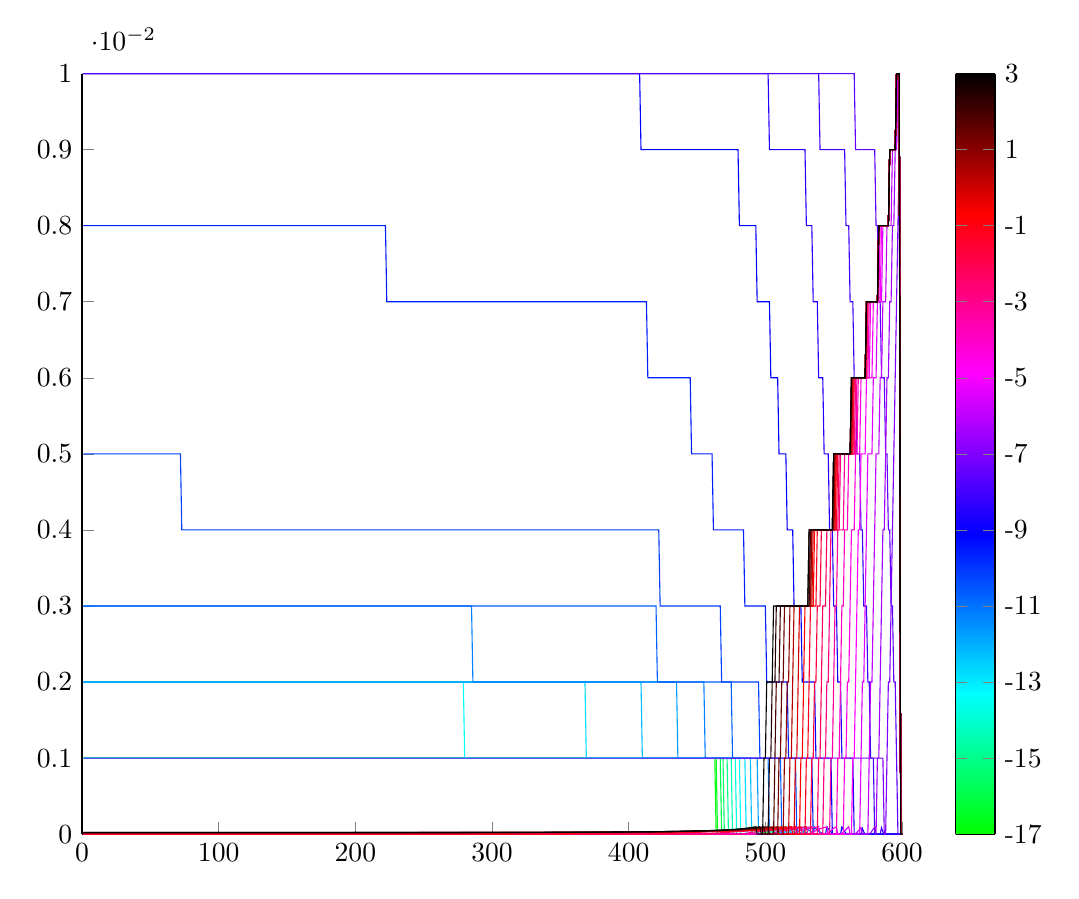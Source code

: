 % This file was created by matlab2tikz.
%
%The latest updates can be retrieved from
%  http://www.mathworks.com/matlabcentral/fileexchange/22022-matlab2tikz-matlab2tikz
%where you can also make suggestions and rate matlab2tikz.
%
\definecolor{mycolor1}{rgb}{0.0,1.0,0.143}%
\definecolor{mycolor2}{rgb}{0.0,1.0,0.286}%
\definecolor{mycolor3}{rgb}{0.0,1.0,0.429}%
\definecolor{mycolor4}{rgb}{0.0,1.0,0.571}%
\definecolor{mycolor5}{rgb}{0.0,1.0,0.714}%
\definecolor{mycolor6}{rgb}{0.0,1.0,0.857}%
\definecolor{mycolor7}{rgb}{0.0,1.0,1.0}%
\definecolor{mycolor8}{rgb}{0.0,0.875,1.0}%
\definecolor{mycolor9}{rgb}{0.0,0.625,1.0}%
\definecolor{mycolor10}{rgb}{0.125,0.0,1.0}%
\definecolor{mycolor11}{rgb}{0.25,0.0,1.0}%
\definecolor{mycolor12}{rgb}{0.375,0.0,1.0}%
\definecolor{mycolor13}{rgb}{0.5,0.0,1.0}%
\definecolor{mycolor14}{rgb}{0.625,0.0,1.0}%
\definecolor{mycolor15}{rgb}{0.75,0.0,1.0}%
\definecolor{mycolor16}{rgb}{0.875,0.0,1.0}%
\definecolor{mycolor17}{rgb}{1.0,0.0,1.0}%
\definecolor{mycolor18}{rgb}{1.0,0.0,0.875}%
\definecolor{mycolor19}{rgb}{1.0,0.0,0.625}%
\definecolor{mycolor20}{rgb}{0.857,0.0,0.0}%
\definecolor{mycolor21}{rgb}{0.714,0.0,0.0}%
%
\begin{tikzpicture}

\begin{axis}[%
width=4.1in,
height=3.803in,
at={(0.809in,0.513in)},
scale only axis,
point meta min=0,
point meta max=1,
every outer x axis line/.append style={black},
every x tick label/.append style={font=\color{black}},
xmin=0,
xmax=600,
every outer y axis line/.append style={black},
every y tick label/.append style={font=\color{black}},
ymin=0,
ymax=0.01,
axis background/.style={fill=white},
axis x line*=bottom,
axis y line*=left,
colormap={mymap}{[1pt] rgb(0pt)=(0,1,0); rgb(7pt)=(0,1,1); rgb(15pt)=(0,0,1); rgb(23pt)=(1,0,1); rgb(31pt)=(1,0,0); rgb(38pt)=(0,0,0)},
colorbar,
colorbar style={separate axis lines,every outer x axis line/.append style={black},every x tick label/.append style={font=\color{black}},every outer y axis line/.append style={black},every y tick label/.append style={font=\color{black}},yticklabels={{-19},{-17},{-15},{-13},{-11},{-9},{-7},{-5},{-3},{-1},{1},{3},{5},{7},{9},{11},{13},{15},{17},{19}}}
]
\addplot [color=green,solid,forget plot]
  table[row sep=crcr]{%
1	0.001\\
2	0.001\\
3	0.001\\
4	0.001\\
5	0.001\\
6	0.001\\
7	0.001\\
8	0.001\\
9	0.001\\
10	0.001\\
11	0.001\\
12	0.001\\
13	0.001\\
14	0.001\\
15	0.001\\
16	0.001\\
17	0.001\\
18	0.001\\
19	0.001\\
20	0.001\\
21	0.001\\
22	0.001\\
23	0.001\\
24	0.001\\
25	0.001\\
26	0.001\\
27	0.001\\
28	0.001\\
29	0.001\\
30	0.001\\
31	0.001\\
32	0.001\\
33	0.001\\
34	0.001\\
35	0.001\\
36	0.001\\
37	0.001\\
38	0.001\\
39	0.001\\
40	0.001\\
41	0.001\\
42	0.001\\
43	0.001\\
44	0.001\\
45	0.001\\
46	0.001\\
47	0.001\\
48	0.001\\
49	0.001\\
50	0.001\\
51	0.001\\
52	0.001\\
53	0.001\\
54	0.001\\
55	0.001\\
56	0.001\\
57	0.001\\
58	0.001\\
59	0.001\\
60	0.001\\
61	0.001\\
62	0.001\\
63	0.001\\
64	0.001\\
65	0.001\\
66	0.001\\
67	0.001\\
68	0.001\\
69	0.001\\
70	0.001\\
71	0.001\\
72	0.001\\
73	0.001\\
74	0.001\\
75	0.001\\
76	0.001\\
77	0.001\\
78	0.001\\
79	0.001\\
80	0.001\\
81	0.001\\
82	0.001\\
83	0.001\\
84	0.001\\
85	0.001\\
86	0.001\\
87	0.001\\
88	0.001\\
89	0.001\\
90	0.001\\
91	0.001\\
92	0.001\\
93	0.001\\
94	0.001\\
95	0.001\\
96	0.001\\
97	0.001\\
98	0.001\\
99	0.001\\
100	0.001\\
101	0.001\\
102	0.001\\
103	0.001\\
104	0.001\\
105	0.001\\
106	0.001\\
107	0.001\\
108	0.001\\
109	0.001\\
110	0.001\\
111	0.001\\
112	0.001\\
113	0.001\\
114	0.001\\
115	0.001\\
116	0.001\\
117	0.001\\
118	0.001\\
119	0.001\\
120	0.001\\
121	0.001\\
122	0.001\\
123	0.001\\
124	0.001\\
125	0.001\\
126	0.001\\
127	0.001\\
128	0.001\\
129	0.001\\
130	0.001\\
131	0.001\\
132	0.001\\
133	0.001\\
134	0.001\\
135	0.001\\
136	0.001\\
137	0.001\\
138	0.001\\
139	0.001\\
140	0.001\\
141	0.001\\
142	0.001\\
143	0.001\\
144	0.001\\
145	0.001\\
146	0.001\\
147	0.001\\
148	0.001\\
149	0.001\\
150	0.001\\
151	0.001\\
152	0.001\\
153	0.001\\
154	0.001\\
155	0.001\\
156	0.001\\
157	0.001\\
158	0.001\\
159	0.001\\
160	0.001\\
161	0.001\\
162	0.001\\
163	0.001\\
164	0.001\\
165	0.001\\
166	0.001\\
167	0.001\\
168	0.001\\
169	0.001\\
170	0.001\\
171	0.001\\
172	0.001\\
173	0.001\\
174	0.001\\
175	0.001\\
176	0.001\\
177	0.001\\
178	0.001\\
179	0.001\\
180	0.001\\
181	0.001\\
182	0.001\\
183	0.001\\
184	0.001\\
185	0.001\\
186	0.001\\
187	0.001\\
188	0.001\\
189	0.001\\
190	0.001\\
191	0.001\\
192	0.001\\
193	0.001\\
194	0.001\\
195	0.001\\
196	0.001\\
197	0.001\\
198	0.001\\
199	0.001\\
200	0.001\\
201	0.001\\
202	0.001\\
203	0.001\\
204	0.001\\
205	0.001\\
206	0.001\\
207	0.001\\
208	0.001\\
209	0.001\\
210	0.001\\
211	0.001\\
212	0.001\\
213	0.001\\
214	0.001\\
215	0.001\\
216	0.001\\
217	0.001\\
218	0.001\\
219	0.001\\
220	0.001\\
221	0.001\\
222	0.001\\
223	0.001\\
224	0.001\\
225	0.001\\
226	0.001\\
227	0.001\\
228	0.001\\
229	0.001\\
230	0.001\\
231	0.001\\
232	0.001\\
233	0.001\\
234	0.001\\
235	0.001\\
236	0.001\\
237	0.001\\
238	0.001\\
239	0.001\\
240	0.001\\
241	0.001\\
242	0.001\\
243	0.001\\
244	0.001\\
245	0.001\\
246	0.001\\
247	0.001\\
248	0.001\\
249	0.001\\
250	0.001\\
251	0.001\\
252	0.001\\
253	0.001\\
254	0.001\\
255	0.001\\
256	0.001\\
257	0.001\\
258	0.001\\
259	0.001\\
260	0.001\\
261	0.001\\
262	0.001\\
263	0.001\\
264	0.001\\
265	0.001\\
266	0.001\\
267	0.001\\
268	0.001\\
269	0.001\\
270	0.001\\
271	0.001\\
272	0.001\\
273	0.001\\
274	0.001\\
275	0.001\\
276	0.001\\
277	0.001\\
278	0.001\\
279	0.001\\
280	0.001\\
281	0.001\\
282	0.001\\
283	0.001\\
284	0.001\\
285	0.001\\
286	0.001\\
287	0.001\\
288	0.001\\
289	0.001\\
290	0.001\\
291	0.001\\
292	0.001\\
293	0.001\\
294	0.001\\
295	0.001\\
296	0.001\\
297	0.001\\
298	0.001\\
299	0.001\\
300	0.001\\
301	0.001\\
302	0.001\\
303	0.001\\
304	0.001\\
305	0.001\\
306	0.001\\
307	0.001\\
308	0.001\\
309	0.001\\
310	0.001\\
311	0.001\\
312	0.001\\
313	0.001\\
314	0.001\\
315	0.001\\
316	0.001\\
317	0.001\\
318	0.001\\
319	0.001\\
320	0.001\\
321	0.001\\
322	0.001\\
323	0.001\\
324	0.001\\
325	0.001\\
326	0.001\\
327	0.001\\
328	0.001\\
329	0.001\\
330	0.001\\
331	0.001\\
332	0.001\\
333	0.001\\
334	0.001\\
335	0.001\\
336	0.001\\
337	0.001\\
338	0.001\\
339	0.001\\
340	0.001\\
341	0.001\\
342	0.001\\
343	0.001\\
344	0.001\\
345	0.001\\
346	0.001\\
347	0.001\\
348	0.001\\
349	0.001\\
350	0.001\\
351	0.001\\
352	0.001\\
353	0.001\\
354	0.001\\
355	0.001\\
356	0.001\\
357	0.001\\
358	0.001\\
359	0.001\\
360	0.001\\
361	0.001\\
362	0.001\\
363	0.001\\
364	0.001\\
365	0.001\\
366	0.001\\
367	0.001\\
368	0.001\\
369	0.001\\
370	0.001\\
371	0.001\\
372	0.001\\
373	0.001\\
374	0.001\\
375	0.001\\
376	0.001\\
377	0.001\\
378	0.001\\
379	0.001\\
380	0.001\\
381	0.001\\
382	0.001\\
383	0.001\\
384	0.001\\
385	0.001\\
386	0.001\\
387	0.001\\
388	0.001\\
389	0.001\\
390	0.001\\
391	0.001\\
392	0.001\\
393	0.001\\
394	0.001\\
395	0.001\\
396	0.001\\
397	0.001\\
398	0.001\\
399	0.001\\
400	0.001\\
401	0.001\\
402	0.001\\
403	0.001\\
404	0.001\\
405	0.001\\
406	0.001\\
407	0.001\\
408	0.001\\
409	0.001\\
410	0.001\\
411	0.001\\
412	0.001\\
413	0.001\\
414	0.001\\
415	0.001\\
416	0.001\\
417	0.001\\
418	0.001\\
419	0.001\\
420	0.001\\
421	0.001\\
422	0.001\\
423	0.001\\
424	0.001\\
425	0.001\\
426	0.001\\
427	0.001\\
428	0.001\\
429	0.001\\
430	0.001\\
431	0.001\\
432	0.001\\
433	0.001\\
434	0.001\\
435	0.001\\
436	0.001\\
437	0.001\\
438	0.001\\
439	0.001\\
440	0.001\\
441	0.001\\
442	0.001\\
443	0.001\\
444	0.001\\
445	0.001\\
446	0.001\\
447	0.001\\
448	0.001\\
449	0.001\\
450	0.001\\
451	0.001\\
452	0.001\\
453	0.001\\
454	0.001\\
455	0.001\\
456	0.001\\
457	0.001\\
458	0.001\\
459	0.001\\
460	0.001\\
461	0.001\\
462	0.001\\
463	0.001\\
464	0.0\\
465	0.0\\
466	0.0\\
467	0.0\\
468	0.0\\
469	0.0\\
470	0.0\\
471	0.0\\
472	0.0\\
473	0.0\\
474	0.0\\
475	0.0\\
476	0.0\\
477	0.0\\
478	0.0\\
479	0.0\\
480	0.0\\
481	0.0\\
482	0.0\\
483	0.0\\
484	0.0\\
485	0.0\\
486	0.0\\
487	0.0\\
488	0.0\\
489	0.0\\
490	0.0\\
491	9.387e-05\\
492	8.198e-05\\
493	7.066e-05\\
494	5.994e-05\\
495	4.988e-05\\
496	4.054e-05\\
497	3.199e-05\\
498	2.427e-05\\
499	1.746e-05\\
500	1.162e-05\\
501	6.828e-06\\
502	3.143e-06\\
503	7.409e-07\\
504	0\\
505	0\\
506	0\\
507	0\\
508	0\\
509	0\\
510	0\\
511	0\\
512	0\\
513	0\\
514	0\\
515	0\\
516	0\\
517	0\\
518	0\\
519	0\\
520	0\\
521	0\\
522	0\\
523	0\\
524	0\\
525	0\\
526	0\\
527	0\\
528	0\\
529	0\\
530	0\\
531	0\\
532	0\\
533	0\\
534	0\\
535	0\\
536	0\\
537	0\\
538	0\\
539	0\\
540	0\\
541	0\\
542	0\\
543	0\\
544	0\\
545	0\\
546	0\\
547	0\\
548	0\\
549	0\\
550	0\\
551	0\\
552	0\\
553	0\\
554	0\\
555	0\\
556	0\\
557	0\\
558	0\\
559	0\\
560	0\\
561	0\\
562	0\\
563	0\\
564	0\\
565	0\\
566	0\\
567	0\\
568	0\\
569	0\\
570	0\\
571	0\\
572	0\\
573	0\\
574	0\\
575	0\\
576	0\\
577	0\\
578	0\\
579	0\\
580	0\\
581	0\\
582	0\\
583	0\\
584	0\\
585	0\\
586	0\\
587	0\\
588	0\\
589	0\\
590	0\\
591	0\\
592	0\\
593	0\\
594	0\\
595	0\\
596	0\\
597	0\\
598	0\\
599	0\\
600	0\\
};
\addplot [color=mycolor1,solid,forget plot]
  table[row sep=crcr]{%
1	0.001\\
2	0.001\\
3	0.001\\
4	0.001\\
5	0.001\\
6	0.001\\
7	0.001\\
8	0.001\\
9	0.001\\
10	0.001\\
11	0.001\\
12	0.001\\
13	0.001\\
14	0.001\\
15	0.001\\
16	0.001\\
17	0.001\\
18	0.001\\
19	0.001\\
20	0.001\\
21	0.001\\
22	0.001\\
23	0.001\\
24	0.001\\
25	0.001\\
26	0.001\\
27	0.001\\
28	0.001\\
29	0.001\\
30	0.001\\
31	0.001\\
32	0.001\\
33	0.001\\
34	0.001\\
35	0.001\\
36	0.001\\
37	0.001\\
38	0.001\\
39	0.001\\
40	0.001\\
41	0.001\\
42	0.001\\
43	0.001\\
44	0.001\\
45	0.001\\
46	0.001\\
47	0.001\\
48	0.001\\
49	0.001\\
50	0.001\\
51	0.001\\
52	0.001\\
53	0.001\\
54	0.001\\
55	0.001\\
56	0.001\\
57	0.001\\
58	0.001\\
59	0.001\\
60	0.001\\
61	0.001\\
62	0.001\\
63	0.001\\
64	0.001\\
65	0.001\\
66	0.001\\
67	0.001\\
68	0.001\\
69	0.001\\
70	0.001\\
71	0.001\\
72	0.001\\
73	0.001\\
74	0.001\\
75	0.001\\
76	0.001\\
77	0.001\\
78	0.001\\
79	0.001\\
80	0.001\\
81	0.001\\
82	0.001\\
83	0.001\\
84	0.001\\
85	0.001\\
86	0.001\\
87	0.001\\
88	0.001\\
89	0.001\\
90	0.001\\
91	0.001\\
92	0.001\\
93	0.001\\
94	0.001\\
95	0.001\\
96	0.001\\
97	0.001\\
98	0.001\\
99	0.001\\
100	0.001\\
101	0.001\\
102	0.001\\
103	0.001\\
104	0.001\\
105	0.001\\
106	0.001\\
107	0.001\\
108	0.001\\
109	0.001\\
110	0.001\\
111	0.001\\
112	0.001\\
113	0.001\\
114	0.001\\
115	0.001\\
116	0.001\\
117	0.001\\
118	0.001\\
119	0.001\\
120	0.001\\
121	0.001\\
122	0.001\\
123	0.001\\
124	0.001\\
125	0.001\\
126	0.001\\
127	0.001\\
128	0.001\\
129	0.001\\
130	0.001\\
131	0.001\\
132	0.001\\
133	0.001\\
134	0.001\\
135	0.001\\
136	0.001\\
137	0.001\\
138	0.001\\
139	0.001\\
140	0.001\\
141	0.001\\
142	0.001\\
143	0.001\\
144	0.001\\
145	0.001\\
146	0.001\\
147	0.001\\
148	0.001\\
149	0.001\\
150	0.001\\
151	0.001\\
152	0.001\\
153	0.001\\
154	0.001\\
155	0.001\\
156	0.001\\
157	0.001\\
158	0.001\\
159	0.001\\
160	0.001\\
161	0.001\\
162	0.001\\
163	0.001\\
164	0.001\\
165	0.001\\
166	0.001\\
167	0.001\\
168	0.001\\
169	0.001\\
170	0.001\\
171	0.001\\
172	0.001\\
173	0.001\\
174	0.001\\
175	0.001\\
176	0.001\\
177	0.001\\
178	0.001\\
179	0.001\\
180	0.001\\
181	0.001\\
182	0.001\\
183	0.001\\
184	0.001\\
185	0.001\\
186	0.001\\
187	0.001\\
188	0.001\\
189	0.001\\
190	0.001\\
191	0.001\\
192	0.001\\
193	0.001\\
194	0.001\\
195	0.001\\
196	0.001\\
197	0.001\\
198	0.001\\
199	0.001\\
200	0.001\\
201	0.001\\
202	0.001\\
203	0.001\\
204	0.001\\
205	0.001\\
206	0.001\\
207	0.001\\
208	0.001\\
209	0.001\\
210	0.001\\
211	0.001\\
212	0.001\\
213	0.001\\
214	0.001\\
215	0.001\\
216	0.001\\
217	0.001\\
218	0.001\\
219	0.001\\
220	0.001\\
221	0.001\\
222	0.001\\
223	0.001\\
224	0.001\\
225	0.001\\
226	0.001\\
227	0.001\\
228	0.001\\
229	0.001\\
230	0.001\\
231	0.001\\
232	0.001\\
233	0.001\\
234	0.001\\
235	0.001\\
236	0.001\\
237	0.001\\
238	0.001\\
239	0.001\\
240	0.001\\
241	0.001\\
242	0.001\\
243	0.001\\
244	0.001\\
245	0.001\\
246	0.001\\
247	0.001\\
248	0.001\\
249	0.001\\
250	0.001\\
251	0.001\\
252	0.001\\
253	0.001\\
254	0.001\\
255	0.001\\
256	0.001\\
257	0.001\\
258	0.001\\
259	0.001\\
260	0.001\\
261	0.001\\
262	0.001\\
263	0.001\\
264	0.001\\
265	0.001\\
266	0.001\\
267	0.001\\
268	0.001\\
269	0.001\\
270	0.001\\
271	0.001\\
272	0.001\\
273	0.001\\
274	0.001\\
275	0.001\\
276	0.001\\
277	0.001\\
278	0.001\\
279	0.001\\
280	0.001\\
281	0.001\\
282	0.001\\
283	0.001\\
284	0.001\\
285	0.001\\
286	0.001\\
287	0.001\\
288	0.001\\
289	0.001\\
290	0.001\\
291	0.001\\
292	0.001\\
293	0.001\\
294	0.001\\
295	0.001\\
296	0.001\\
297	0.001\\
298	0.001\\
299	0.001\\
300	0.001\\
301	0.001\\
302	0.001\\
303	0.001\\
304	0.001\\
305	0.001\\
306	0.001\\
307	0.001\\
308	0.001\\
309	0.001\\
310	0.001\\
311	0.001\\
312	0.001\\
313	0.001\\
314	0.001\\
315	0.001\\
316	0.001\\
317	0.001\\
318	0.001\\
319	0.001\\
320	0.001\\
321	0.001\\
322	0.001\\
323	0.001\\
324	0.001\\
325	0.001\\
326	0.001\\
327	0.001\\
328	0.001\\
329	0.001\\
330	0.001\\
331	0.001\\
332	0.001\\
333	0.001\\
334	0.001\\
335	0.001\\
336	0.001\\
337	0.001\\
338	0.001\\
339	0.001\\
340	0.001\\
341	0.001\\
342	0.001\\
343	0.001\\
344	0.001\\
345	0.001\\
346	0.001\\
347	0.001\\
348	0.001\\
349	0.001\\
350	0.001\\
351	0.001\\
352	0.001\\
353	0.001\\
354	0.001\\
355	0.001\\
356	0.001\\
357	0.001\\
358	0.001\\
359	0.001\\
360	0.001\\
361	0.001\\
362	0.001\\
363	0.001\\
364	0.001\\
365	0.001\\
366	0.001\\
367	0.001\\
368	0.001\\
369	0.001\\
370	0.001\\
371	0.001\\
372	0.001\\
373	0.001\\
374	0.001\\
375	0.001\\
376	0.001\\
377	0.001\\
378	0.001\\
379	0.001\\
380	0.001\\
381	0.001\\
382	0.001\\
383	0.001\\
384	0.001\\
385	0.001\\
386	0.001\\
387	0.001\\
388	0.001\\
389	0.001\\
390	0.001\\
391	0.001\\
392	0.001\\
393	0.001\\
394	0.001\\
395	0.001\\
396	0.001\\
397	0.001\\
398	0.001\\
399	0.001\\
400	0.001\\
401	0.001\\
402	0.001\\
403	0.001\\
404	0.001\\
405	0.001\\
406	0.001\\
407	0.001\\
408	0.001\\
409	0.001\\
410	0.001\\
411	0.001\\
412	0.001\\
413	0.001\\
414	0.001\\
415	0.001\\
416	0.001\\
417	0.001\\
418	0.001\\
419	0.001\\
420	0.001\\
421	0.001\\
422	0.001\\
423	0.001\\
424	0.001\\
425	0.001\\
426	0.001\\
427	0.001\\
428	0.001\\
429	0.001\\
430	0.001\\
431	0.001\\
432	0.001\\
433	0.001\\
434	0.001\\
435	0.001\\
436	0.001\\
437	0.001\\
438	0.001\\
439	0.001\\
440	0.001\\
441	0.001\\
442	0.001\\
443	0.001\\
444	0.001\\
445	0.001\\
446	0.001\\
447	0.001\\
448	0.001\\
449	0.001\\
450	0.001\\
451	0.001\\
452	0.001\\
453	0.001\\
454	0.001\\
455	0.001\\
456	0.001\\
457	0.001\\
458	0.001\\
459	0.001\\
460	0.001\\
461	0.001\\
462	0.001\\
463	0.001\\
464	0.001\\
465	0.0\\
466	0.0\\
467	0.0\\
468	0.0\\
469	0.0\\
470	0.0\\
471	0.0\\
472	0.0\\
473	0.0\\
474	0.0\\
475	0.0\\
476	0.0\\
477	0.0\\
478	0.0\\
479	0.0\\
480	0.0\\
481	0.0\\
482	0.0\\
483	0.0\\
484	0.0\\
485	0.0\\
486	0.0\\
487	0.0\\
488	0.0\\
489	0.0\\
490	0.0\\
491	0.0\\
492	0.0\\
493	9.755e-05\\
494	8.563e-05\\
495	7.423e-05\\
496	6.339e-05\\
497	5.316e-05\\
498	4.361e-05\\
499	3.48e-05\\
500	2.678e-05\\
501	1.964e-05\\
502	1.344e-05\\
503	8.252e-06\\
504	4.161e-06\\
505	1.298e-06\\
506	0\\
507	0\\
508	0\\
509	0\\
510	0\\
511	0\\
512	0\\
513	0\\
514	0\\
515	0\\
516	0\\
517	0\\
518	0\\
519	0\\
520	0\\
521	0\\
522	0\\
523	0\\
524	0\\
525	0\\
526	0\\
527	0\\
528	0\\
529	0\\
530	0\\
531	0\\
532	0\\
533	0\\
534	0\\
535	0\\
536	0\\
537	0\\
538	0\\
539	0\\
540	0\\
541	0\\
542	0\\
543	0\\
544	0\\
545	0\\
546	0\\
547	0\\
548	0\\
549	0\\
550	0\\
551	0\\
552	0\\
553	0\\
554	0\\
555	0\\
556	0\\
557	0\\
558	0\\
559	0\\
560	0\\
561	0\\
562	0\\
563	0\\
564	0\\
565	0\\
566	0\\
567	0\\
568	0\\
569	0\\
570	0\\
571	0\\
572	0\\
573	0\\
574	0\\
575	0\\
576	0\\
577	0\\
578	0\\
579	0\\
580	0\\
581	0\\
582	0\\
583	0\\
584	0\\
585	0\\
586	0\\
587	0\\
588	0\\
589	0\\
590	0\\
591	0\\
592	0\\
593	0\\
594	0\\
595	0\\
596	0\\
597	0\\
598	0\\
599	0\\
600	0\\
};
\addplot [color=mycolor2,solid,forget plot]
  table[row sep=crcr]{%
1	0.001\\
2	0.001\\
3	0.001\\
4	0.001\\
5	0.001\\
6	0.001\\
7	0.001\\
8	0.001\\
9	0.001\\
10	0.001\\
11	0.001\\
12	0.001\\
13	0.001\\
14	0.001\\
15	0.001\\
16	0.001\\
17	0.001\\
18	0.001\\
19	0.001\\
20	0.001\\
21	0.001\\
22	0.001\\
23	0.001\\
24	0.001\\
25	0.001\\
26	0.001\\
27	0.001\\
28	0.001\\
29	0.001\\
30	0.001\\
31	0.001\\
32	0.001\\
33	0.001\\
34	0.001\\
35	0.001\\
36	0.001\\
37	0.001\\
38	0.001\\
39	0.001\\
40	0.001\\
41	0.001\\
42	0.001\\
43	0.001\\
44	0.001\\
45	0.001\\
46	0.001\\
47	0.001\\
48	0.001\\
49	0.001\\
50	0.001\\
51	0.001\\
52	0.001\\
53	0.001\\
54	0.001\\
55	0.001\\
56	0.001\\
57	0.001\\
58	0.001\\
59	0.001\\
60	0.001\\
61	0.001\\
62	0.001\\
63	0.001\\
64	0.001\\
65	0.001\\
66	0.001\\
67	0.001\\
68	0.001\\
69	0.001\\
70	0.001\\
71	0.001\\
72	0.001\\
73	0.001\\
74	0.001\\
75	0.001\\
76	0.001\\
77	0.001\\
78	0.001\\
79	0.001\\
80	0.001\\
81	0.001\\
82	0.001\\
83	0.001\\
84	0.001\\
85	0.001\\
86	0.001\\
87	0.001\\
88	0.001\\
89	0.001\\
90	0.001\\
91	0.001\\
92	0.001\\
93	0.001\\
94	0.001\\
95	0.001\\
96	0.001\\
97	0.001\\
98	0.001\\
99	0.001\\
100	0.001\\
101	0.001\\
102	0.001\\
103	0.001\\
104	0.001\\
105	0.001\\
106	0.001\\
107	0.001\\
108	0.001\\
109	0.001\\
110	0.001\\
111	0.001\\
112	0.001\\
113	0.001\\
114	0.001\\
115	0.001\\
116	0.001\\
117	0.001\\
118	0.001\\
119	0.001\\
120	0.001\\
121	0.001\\
122	0.001\\
123	0.001\\
124	0.001\\
125	0.001\\
126	0.001\\
127	0.001\\
128	0.001\\
129	0.001\\
130	0.001\\
131	0.001\\
132	0.001\\
133	0.001\\
134	0.001\\
135	0.001\\
136	0.001\\
137	0.001\\
138	0.001\\
139	0.001\\
140	0.001\\
141	0.001\\
142	0.001\\
143	0.001\\
144	0.001\\
145	0.001\\
146	0.001\\
147	0.001\\
148	0.001\\
149	0.001\\
150	0.001\\
151	0.001\\
152	0.001\\
153	0.001\\
154	0.001\\
155	0.001\\
156	0.001\\
157	0.001\\
158	0.001\\
159	0.001\\
160	0.001\\
161	0.001\\
162	0.001\\
163	0.001\\
164	0.001\\
165	0.001\\
166	0.001\\
167	0.001\\
168	0.001\\
169	0.001\\
170	0.001\\
171	0.001\\
172	0.001\\
173	0.001\\
174	0.001\\
175	0.001\\
176	0.001\\
177	0.001\\
178	0.001\\
179	0.001\\
180	0.001\\
181	0.001\\
182	0.001\\
183	0.001\\
184	0.001\\
185	0.001\\
186	0.001\\
187	0.001\\
188	0.001\\
189	0.001\\
190	0.001\\
191	0.001\\
192	0.001\\
193	0.001\\
194	0.001\\
195	0.001\\
196	0.001\\
197	0.001\\
198	0.001\\
199	0.001\\
200	0.001\\
201	0.001\\
202	0.001\\
203	0.001\\
204	0.001\\
205	0.001\\
206	0.001\\
207	0.001\\
208	0.001\\
209	0.001\\
210	0.001\\
211	0.001\\
212	0.001\\
213	0.001\\
214	0.001\\
215	0.001\\
216	0.001\\
217	0.001\\
218	0.001\\
219	0.001\\
220	0.001\\
221	0.001\\
222	0.001\\
223	0.001\\
224	0.001\\
225	0.001\\
226	0.001\\
227	0.001\\
228	0.001\\
229	0.001\\
230	0.001\\
231	0.001\\
232	0.001\\
233	0.001\\
234	0.001\\
235	0.001\\
236	0.001\\
237	0.001\\
238	0.001\\
239	0.001\\
240	0.001\\
241	0.001\\
242	0.001\\
243	0.001\\
244	0.001\\
245	0.001\\
246	0.001\\
247	0.001\\
248	0.001\\
249	0.001\\
250	0.001\\
251	0.001\\
252	0.001\\
253	0.001\\
254	0.001\\
255	0.001\\
256	0.001\\
257	0.001\\
258	0.001\\
259	0.001\\
260	0.001\\
261	0.001\\
262	0.001\\
263	0.001\\
264	0.001\\
265	0.001\\
266	0.001\\
267	0.001\\
268	0.001\\
269	0.001\\
270	0.001\\
271	0.001\\
272	0.001\\
273	0.001\\
274	0.001\\
275	0.001\\
276	0.001\\
277	0.001\\
278	0.001\\
279	0.001\\
280	0.001\\
281	0.001\\
282	0.001\\
283	0.001\\
284	0.001\\
285	0.001\\
286	0.001\\
287	0.001\\
288	0.001\\
289	0.001\\
290	0.001\\
291	0.001\\
292	0.001\\
293	0.001\\
294	0.001\\
295	0.001\\
296	0.001\\
297	0.001\\
298	0.001\\
299	0.001\\
300	0.001\\
301	0.001\\
302	0.001\\
303	0.001\\
304	0.001\\
305	0.001\\
306	0.001\\
307	0.001\\
308	0.001\\
309	0.001\\
310	0.001\\
311	0.001\\
312	0.001\\
313	0.001\\
314	0.001\\
315	0.001\\
316	0.001\\
317	0.001\\
318	0.001\\
319	0.001\\
320	0.001\\
321	0.001\\
322	0.001\\
323	0.001\\
324	0.001\\
325	0.001\\
326	0.001\\
327	0.001\\
328	0.001\\
329	0.001\\
330	0.001\\
331	0.001\\
332	0.001\\
333	0.001\\
334	0.001\\
335	0.001\\
336	0.001\\
337	0.001\\
338	0.001\\
339	0.001\\
340	0.001\\
341	0.001\\
342	0.001\\
343	0.001\\
344	0.001\\
345	0.001\\
346	0.001\\
347	0.001\\
348	0.001\\
349	0.001\\
350	0.001\\
351	0.001\\
352	0.001\\
353	0.001\\
354	0.001\\
355	0.001\\
356	0.001\\
357	0.001\\
358	0.001\\
359	0.001\\
360	0.001\\
361	0.001\\
362	0.001\\
363	0.001\\
364	0.001\\
365	0.001\\
366	0.001\\
367	0.001\\
368	0.001\\
369	0.001\\
370	0.001\\
371	0.001\\
372	0.001\\
373	0.001\\
374	0.001\\
375	0.001\\
376	0.001\\
377	0.001\\
378	0.001\\
379	0.001\\
380	0.001\\
381	0.001\\
382	0.001\\
383	0.001\\
384	0.001\\
385	0.001\\
386	0.001\\
387	0.001\\
388	0.001\\
389	0.001\\
390	0.001\\
391	0.001\\
392	0.001\\
393	0.001\\
394	0.001\\
395	0.001\\
396	0.001\\
397	0.001\\
398	0.001\\
399	0.001\\
400	0.001\\
401	0.001\\
402	0.001\\
403	0.001\\
404	0.001\\
405	0.001\\
406	0.001\\
407	0.001\\
408	0.001\\
409	0.001\\
410	0.001\\
411	0.001\\
412	0.001\\
413	0.001\\
414	0.001\\
415	0.001\\
416	0.001\\
417	0.001\\
418	0.001\\
419	0.001\\
420	0.001\\
421	0.001\\
422	0.001\\
423	0.001\\
424	0.001\\
425	0.001\\
426	0.001\\
427	0.001\\
428	0.001\\
429	0.001\\
430	0.001\\
431	0.001\\
432	0.001\\
433	0.001\\
434	0.001\\
435	0.001\\
436	0.001\\
437	0.001\\
438	0.001\\
439	0.001\\
440	0.001\\
441	0.001\\
442	0.001\\
443	0.001\\
444	0.001\\
445	0.001\\
446	0.001\\
447	0.001\\
448	0.001\\
449	0.001\\
450	0.001\\
451	0.001\\
452	0.001\\
453	0.001\\
454	0.001\\
455	0.001\\
456	0.001\\
457	0.001\\
458	0.001\\
459	0.001\\
460	0.001\\
461	0.001\\
462	0.001\\
463	0.001\\
464	0.001\\
465	0.001\\
466	0.001\\
467	0.001\\
468	0.0\\
469	0.0\\
470	0.0\\
471	0.0\\
472	0.0\\
473	0.0\\
474	0.0\\
475	0.0\\
476	0.0\\
477	0.0\\
478	0.0\\
479	0.0\\
480	0.0\\
481	0.0\\
482	0.0\\
483	0.0\\
484	0.0\\
485	0.0\\
486	0.0\\
487	0.0\\
488	0.0\\
489	0.0\\
490	0.0\\
491	0.0\\
492	0.0\\
493	0.0\\
494	0.0\\
495	0.0\\
496	9.117e-05\\
497	7.944e-05\\
498	6.824e-05\\
499	5.764e-05\\
500	4.769e-05\\
501	3.845e-05\\
502	3.001e-05\\
503	2.243e-05\\
504	1.578e-05\\
505	1.015e-05\\
506	5.611e-06\\
507	2.261e-06\\
508	2.836e-07\\
509	0\\
510	0\\
511	0\\
512	0\\
513	0\\
514	0\\
515	0\\
516	0\\
517	0\\
518	0\\
519	0\\
520	0\\
521	0\\
522	0\\
523	0\\
524	0\\
525	0\\
526	0\\
527	0\\
528	0\\
529	0\\
530	0\\
531	0\\
532	0\\
533	0\\
534	0\\
535	0\\
536	0\\
537	0\\
538	0\\
539	0\\
540	0\\
541	0\\
542	0\\
543	0\\
544	0\\
545	0\\
546	0\\
547	0\\
548	0\\
549	0\\
550	0\\
551	0\\
552	0\\
553	0\\
554	0\\
555	0\\
556	0\\
557	0\\
558	0\\
559	0\\
560	0\\
561	0\\
562	0\\
563	0\\
564	0\\
565	0\\
566	0\\
567	0\\
568	0\\
569	0\\
570	0\\
571	0\\
572	0\\
573	0\\
574	0\\
575	0\\
576	0\\
577	0\\
578	0\\
579	0\\
580	0\\
581	0\\
582	0\\
583	0\\
584	0\\
585	0\\
586	0\\
587	0\\
588	0\\
589	0\\
590	0\\
591	0\\
592	0\\
593	0\\
594	0\\
595	0\\
596	0\\
597	0\\
598	0\\
599	0\\
600	0\\
};
\addplot [color=mycolor3,solid,forget plot]
  table[row sep=crcr]{%
1	0.001\\
2	0.001\\
3	0.001\\
4	0.001\\
5	0.001\\
6	0.001\\
7	0.001\\
8	0.001\\
9	0.001\\
10	0.001\\
11	0.001\\
12	0.001\\
13	0.001\\
14	0.001\\
15	0.001\\
16	0.001\\
17	0.001\\
18	0.001\\
19	0.001\\
20	0.001\\
21	0.001\\
22	0.001\\
23	0.001\\
24	0.001\\
25	0.001\\
26	0.001\\
27	0.001\\
28	0.001\\
29	0.001\\
30	0.001\\
31	0.001\\
32	0.001\\
33	0.001\\
34	0.001\\
35	0.001\\
36	0.001\\
37	0.001\\
38	0.001\\
39	0.001\\
40	0.001\\
41	0.001\\
42	0.001\\
43	0.001\\
44	0.001\\
45	0.001\\
46	0.001\\
47	0.001\\
48	0.001\\
49	0.001\\
50	0.001\\
51	0.001\\
52	0.001\\
53	0.001\\
54	0.001\\
55	0.001\\
56	0.001\\
57	0.001\\
58	0.001\\
59	0.001\\
60	0.001\\
61	0.001\\
62	0.001\\
63	0.001\\
64	0.001\\
65	0.001\\
66	0.001\\
67	0.001\\
68	0.001\\
69	0.001\\
70	0.001\\
71	0.001\\
72	0.001\\
73	0.001\\
74	0.001\\
75	0.001\\
76	0.001\\
77	0.001\\
78	0.001\\
79	0.001\\
80	0.001\\
81	0.001\\
82	0.001\\
83	0.001\\
84	0.001\\
85	0.001\\
86	0.001\\
87	0.001\\
88	0.001\\
89	0.001\\
90	0.001\\
91	0.001\\
92	0.001\\
93	0.001\\
94	0.001\\
95	0.001\\
96	0.001\\
97	0.001\\
98	0.001\\
99	0.001\\
100	0.001\\
101	0.001\\
102	0.001\\
103	0.001\\
104	0.001\\
105	0.001\\
106	0.001\\
107	0.001\\
108	0.001\\
109	0.001\\
110	0.001\\
111	0.001\\
112	0.001\\
113	0.001\\
114	0.001\\
115	0.001\\
116	0.001\\
117	0.001\\
118	0.001\\
119	0.001\\
120	0.001\\
121	0.001\\
122	0.001\\
123	0.001\\
124	0.001\\
125	0.001\\
126	0.001\\
127	0.001\\
128	0.001\\
129	0.001\\
130	0.001\\
131	0.001\\
132	0.001\\
133	0.001\\
134	0.001\\
135	0.001\\
136	0.001\\
137	0.001\\
138	0.001\\
139	0.001\\
140	0.001\\
141	0.001\\
142	0.001\\
143	0.001\\
144	0.001\\
145	0.001\\
146	0.001\\
147	0.001\\
148	0.001\\
149	0.001\\
150	0.001\\
151	0.001\\
152	0.001\\
153	0.001\\
154	0.001\\
155	0.001\\
156	0.001\\
157	0.001\\
158	0.001\\
159	0.001\\
160	0.001\\
161	0.001\\
162	0.001\\
163	0.001\\
164	0.001\\
165	0.001\\
166	0.001\\
167	0.001\\
168	0.001\\
169	0.001\\
170	0.001\\
171	0.001\\
172	0.001\\
173	0.001\\
174	0.001\\
175	0.001\\
176	0.001\\
177	0.001\\
178	0.001\\
179	0.001\\
180	0.001\\
181	0.001\\
182	0.001\\
183	0.001\\
184	0.001\\
185	0.001\\
186	0.001\\
187	0.001\\
188	0.001\\
189	0.001\\
190	0.001\\
191	0.001\\
192	0.001\\
193	0.001\\
194	0.001\\
195	0.001\\
196	0.001\\
197	0.001\\
198	0.001\\
199	0.001\\
200	0.001\\
201	0.001\\
202	0.001\\
203	0.001\\
204	0.001\\
205	0.001\\
206	0.001\\
207	0.001\\
208	0.001\\
209	0.001\\
210	0.001\\
211	0.001\\
212	0.001\\
213	0.001\\
214	0.001\\
215	0.001\\
216	0.001\\
217	0.001\\
218	0.001\\
219	0.001\\
220	0.001\\
221	0.001\\
222	0.001\\
223	0.001\\
224	0.001\\
225	0.001\\
226	0.001\\
227	0.001\\
228	0.001\\
229	0.001\\
230	0.001\\
231	0.001\\
232	0.001\\
233	0.001\\
234	0.001\\
235	0.001\\
236	0.001\\
237	0.001\\
238	0.001\\
239	0.001\\
240	0.001\\
241	0.001\\
242	0.001\\
243	0.001\\
244	0.001\\
245	0.001\\
246	0.001\\
247	0.001\\
248	0.001\\
249	0.001\\
250	0.001\\
251	0.001\\
252	0.001\\
253	0.001\\
254	0.001\\
255	0.001\\
256	0.001\\
257	0.001\\
258	0.001\\
259	0.001\\
260	0.001\\
261	0.001\\
262	0.001\\
263	0.001\\
264	0.001\\
265	0.001\\
266	0.001\\
267	0.001\\
268	0.001\\
269	0.001\\
270	0.001\\
271	0.001\\
272	0.001\\
273	0.001\\
274	0.001\\
275	0.001\\
276	0.001\\
277	0.001\\
278	0.001\\
279	0.001\\
280	0.001\\
281	0.001\\
282	0.001\\
283	0.001\\
284	0.001\\
285	0.001\\
286	0.001\\
287	0.001\\
288	0.001\\
289	0.001\\
290	0.001\\
291	0.001\\
292	0.001\\
293	0.001\\
294	0.001\\
295	0.001\\
296	0.001\\
297	0.001\\
298	0.001\\
299	0.001\\
300	0.001\\
301	0.001\\
302	0.001\\
303	0.001\\
304	0.001\\
305	0.001\\
306	0.001\\
307	0.001\\
308	0.001\\
309	0.001\\
310	0.001\\
311	0.001\\
312	0.001\\
313	0.001\\
314	0.001\\
315	0.001\\
316	0.001\\
317	0.001\\
318	0.001\\
319	0.001\\
320	0.001\\
321	0.001\\
322	0.001\\
323	0.001\\
324	0.001\\
325	0.001\\
326	0.001\\
327	0.001\\
328	0.001\\
329	0.001\\
330	0.001\\
331	0.001\\
332	0.001\\
333	0.001\\
334	0.001\\
335	0.001\\
336	0.001\\
337	0.001\\
338	0.001\\
339	0.001\\
340	0.001\\
341	0.001\\
342	0.001\\
343	0.001\\
344	0.001\\
345	0.001\\
346	0.001\\
347	0.001\\
348	0.001\\
349	0.001\\
350	0.001\\
351	0.001\\
352	0.001\\
353	0.001\\
354	0.001\\
355	0.001\\
356	0.001\\
357	0.001\\
358	0.001\\
359	0.001\\
360	0.001\\
361	0.001\\
362	0.001\\
363	0.001\\
364	0.001\\
365	0.001\\
366	0.001\\
367	0.001\\
368	0.001\\
369	0.001\\
370	0.001\\
371	0.001\\
372	0.001\\
373	0.001\\
374	0.001\\
375	0.001\\
376	0.001\\
377	0.001\\
378	0.001\\
379	0.001\\
380	0.001\\
381	0.001\\
382	0.001\\
383	0.001\\
384	0.001\\
385	0.001\\
386	0.001\\
387	0.001\\
388	0.001\\
389	0.001\\
390	0.001\\
391	0.001\\
392	0.001\\
393	0.001\\
394	0.001\\
395	0.001\\
396	0.001\\
397	0.001\\
398	0.001\\
399	0.001\\
400	0.001\\
401	0.001\\
402	0.001\\
403	0.001\\
404	0.001\\
405	0.001\\
406	0.001\\
407	0.001\\
408	0.001\\
409	0.001\\
410	0.001\\
411	0.001\\
412	0.001\\
413	0.001\\
414	0.001\\
415	0.001\\
416	0.001\\
417	0.001\\
418	0.001\\
419	0.001\\
420	0.001\\
421	0.001\\
422	0.001\\
423	0.001\\
424	0.001\\
425	0.001\\
426	0.001\\
427	0.001\\
428	0.001\\
429	0.001\\
430	0.001\\
431	0.001\\
432	0.001\\
433	0.001\\
434	0.001\\
435	0.001\\
436	0.001\\
437	0.001\\
438	0.001\\
439	0.001\\
440	0.001\\
441	0.001\\
442	0.001\\
443	0.001\\
444	0.001\\
445	0.001\\
446	0.001\\
447	0.001\\
448	0.001\\
449	0.001\\
450	0.001\\
451	0.001\\
452	0.001\\
453	0.001\\
454	0.001\\
455	0.001\\
456	0.001\\
457	0.001\\
458	0.001\\
459	0.001\\
460	0.001\\
461	0.001\\
462	0.001\\
463	0.001\\
464	0.001\\
465	0.001\\
466	0.001\\
467	0.001\\
468	0.001\\
469	0.001\\
470	0.0\\
471	0.0\\
472	0.0\\
473	0.0\\
474	0.0\\
475	0.0\\
476	0.0\\
477	0.0\\
478	0.0\\
479	0.0\\
480	0.0\\
481	0.0\\
482	0.0\\
483	0.0\\
484	0.0\\
485	0.0\\
486	0.0\\
487	0.0\\
488	0.0\\
489	0.0\\
490	0.0\\
491	0.0\\
492	0.0\\
493	0.0\\
494	0.0\\
495	0.0\\
496	0.0\\
497	0.0\\
498	9.767e-05\\
499	8.557e-05\\
500	7.398e-05\\
501	6.296e-05\\
502	5.257e-05\\
503	4.288e-05\\
504	3.394e-05\\
505	2.585e-05\\
506	1.868e-05\\
507	1.251e-05\\
508	7.42e-06\\
509	3.506e-06\\
510	9.172e-07\\
511	0\\
512	0\\
513	0\\
514	0\\
515	0\\
516	0\\
517	0\\
518	0\\
519	0\\
520	0\\
521	0\\
522	0\\
523	0\\
524	0\\
525	0\\
526	0\\
527	0\\
528	0\\
529	0\\
530	0\\
531	0\\
532	0\\
533	0\\
534	0\\
535	0\\
536	0\\
537	0\\
538	0\\
539	0\\
540	0\\
541	0\\
542	0\\
543	0\\
544	0\\
545	0\\
546	0\\
547	0\\
548	0\\
549	0\\
550	0\\
551	0\\
552	0\\
553	0\\
554	0\\
555	0\\
556	0\\
557	0\\
558	0\\
559	0\\
560	0\\
561	0\\
562	0\\
563	0\\
564	0\\
565	0\\
566	0\\
567	0\\
568	0\\
569	0\\
570	0\\
571	0\\
572	0\\
573	0\\
574	0\\
575	0\\
576	0\\
577	0\\
578	0\\
579	0\\
580	0\\
581	0\\
582	0\\
583	0\\
584	0\\
585	0\\
586	0\\
587	0\\
588	0\\
589	0\\
590	0\\
591	0\\
592	0\\
593	0\\
594	0\\
595	0\\
596	0\\
597	0\\
598	0\\
599	0\\
600	0\\
};
\addplot [color=mycolor4,solid,forget plot]
  table[row sep=crcr]{%
1	0.001\\
2	0.001\\
3	0.001\\
4	0.001\\
5	0.001\\
6	0.001\\
7	0.001\\
8	0.001\\
9	0.001\\
10	0.001\\
11	0.001\\
12	0.001\\
13	0.001\\
14	0.001\\
15	0.001\\
16	0.001\\
17	0.001\\
18	0.001\\
19	0.001\\
20	0.001\\
21	0.001\\
22	0.001\\
23	0.001\\
24	0.001\\
25	0.001\\
26	0.001\\
27	0.001\\
28	0.001\\
29	0.001\\
30	0.001\\
31	0.001\\
32	0.001\\
33	0.001\\
34	0.001\\
35	0.001\\
36	0.001\\
37	0.001\\
38	0.001\\
39	0.001\\
40	0.001\\
41	0.001\\
42	0.001\\
43	0.001\\
44	0.001\\
45	0.001\\
46	0.001\\
47	0.001\\
48	0.001\\
49	0.001\\
50	0.001\\
51	0.001\\
52	0.001\\
53	0.001\\
54	0.001\\
55	0.001\\
56	0.001\\
57	0.001\\
58	0.001\\
59	0.001\\
60	0.001\\
61	0.001\\
62	0.001\\
63	0.001\\
64	0.001\\
65	0.001\\
66	0.001\\
67	0.001\\
68	0.001\\
69	0.001\\
70	0.001\\
71	0.001\\
72	0.001\\
73	0.001\\
74	0.001\\
75	0.001\\
76	0.001\\
77	0.001\\
78	0.001\\
79	0.001\\
80	0.001\\
81	0.001\\
82	0.001\\
83	0.001\\
84	0.001\\
85	0.001\\
86	0.001\\
87	0.001\\
88	0.001\\
89	0.001\\
90	0.001\\
91	0.001\\
92	0.001\\
93	0.001\\
94	0.001\\
95	0.001\\
96	0.001\\
97	0.001\\
98	0.001\\
99	0.001\\
100	0.001\\
101	0.001\\
102	0.001\\
103	0.001\\
104	0.001\\
105	0.001\\
106	0.001\\
107	0.001\\
108	0.001\\
109	0.001\\
110	0.001\\
111	0.001\\
112	0.001\\
113	0.001\\
114	0.001\\
115	0.001\\
116	0.001\\
117	0.001\\
118	0.001\\
119	0.001\\
120	0.001\\
121	0.001\\
122	0.001\\
123	0.001\\
124	0.001\\
125	0.001\\
126	0.001\\
127	0.001\\
128	0.001\\
129	0.001\\
130	0.001\\
131	0.001\\
132	0.001\\
133	0.001\\
134	0.001\\
135	0.001\\
136	0.001\\
137	0.001\\
138	0.001\\
139	0.001\\
140	0.001\\
141	0.001\\
142	0.001\\
143	0.001\\
144	0.001\\
145	0.001\\
146	0.001\\
147	0.001\\
148	0.001\\
149	0.001\\
150	0.001\\
151	0.001\\
152	0.001\\
153	0.001\\
154	0.001\\
155	0.001\\
156	0.001\\
157	0.001\\
158	0.001\\
159	0.001\\
160	0.001\\
161	0.001\\
162	0.001\\
163	0.001\\
164	0.001\\
165	0.001\\
166	0.001\\
167	0.001\\
168	0.001\\
169	0.001\\
170	0.001\\
171	0.001\\
172	0.001\\
173	0.001\\
174	0.001\\
175	0.001\\
176	0.001\\
177	0.001\\
178	0.001\\
179	0.001\\
180	0.001\\
181	0.001\\
182	0.001\\
183	0.001\\
184	0.001\\
185	0.001\\
186	0.001\\
187	0.001\\
188	0.001\\
189	0.001\\
190	0.001\\
191	0.001\\
192	0.001\\
193	0.001\\
194	0.001\\
195	0.001\\
196	0.001\\
197	0.001\\
198	0.001\\
199	0.001\\
200	0.001\\
201	0.001\\
202	0.001\\
203	0.001\\
204	0.001\\
205	0.001\\
206	0.001\\
207	0.001\\
208	0.001\\
209	0.001\\
210	0.001\\
211	0.001\\
212	0.001\\
213	0.001\\
214	0.001\\
215	0.001\\
216	0.001\\
217	0.001\\
218	0.001\\
219	0.001\\
220	0.001\\
221	0.001\\
222	0.001\\
223	0.001\\
224	0.001\\
225	0.001\\
226	0.001\\
227	0.001\\
228	0.001\\
229	0.001\\
230	0.001\\
231	0.001\\
232	0.001\\
233	0.001\\
234	0.001\\
235	0.001\\
236	0.001\\
237	0.001\\
238	0.001\\
239	0.001\\
240	0.001\\
241	0.001\\
242	0.001\\
243	0.001\\
244	0.001\\
245	0.001\\
246	0.001\\
247	0.001\\
248	0.001\\
249	0.001\\
250	0.001\\
251	0.001\\
252	0.001\\
253	0.001\\
254	0.001\\
255	0.001\\
256	0.001\\
257	0.001\\
258	0.001\\
259	0.001\\
260	0.001\\
261	0.001\\
262	0.001\\
263	0.001\\
264	0.001\\
265	0.001\\
266	0.001\\
267	0.001\\
268	0.001\\
269	0.001\\
270	0.001\\
271	0.001\\
272	0.001\\
273	0.001\\
274	0.001\\
275	0.001\\
276	0.001\\
277	0.001\\
278	0.001\\
279	0.001\\
280	0.001\\
281	0.001\\
282	0.001\\
283	0.001\\
284	0.001\\
285	0.001\\
286	0.001\\
287	0.001\\
288	0.001\\
289	0.001\\
290	0.001\\
291	0.001\\
292	0.001\\
293	0.001\\
294	0.001\\
295	0.001\\
296	0.001\\
297	0.001\\
298	0.001\\
299	0.001\\
300	0.001\\
301	0.001\\
302	0.001\\
303	0.001\\
304	0.001\\
305	0.001\\
306	0.001\\
307	0.001\\
308	0.001\\
309	0.001\\
310	0.001\\
311	0.001\\
312	0.001\\
313	0.001\\
314	0.001\\
315	0.001\\
316	0.001\\
317	0.001\\
318	0.001\\
319	0.001\\
320	0.001\\
321	0.001\\
322	0.001\\
323	0.001\\
324	0.001\\
325	0.001\\
326	0.001\\
327	0.001\\
328	0.001\\
329	0.001\\
330	0.001\\
331	0.001\\
332	0.001\\
333	0.001\\
334	0.001\\
335	0.001\\
336	0.001\\
337	0.001\\
338	0.001\\
339	0.001\\
340	0.001\\
341	0.001\\
342	0.001\\
343	0.001\\
344	0.001\\
345	0.001\\
346	0.001\\
347	0.001\\
348	0.001\\
349	0.001\\
350	0.001\\
351	0.001\\
352	0.001\\
353	0.001\\
354	0.001\\
355	0.001\\
356	0.001\\
357	0.001\\
358	0.001\\
359	0.001\\
360	0.001\\
361	0.001\\
362	0.001\\
363	0.001\\
364	0.001\\
365	0.001\\
366	0.001\\
367	0.001\\
368	0.001\\
369	0.001\\
370	0.001\\
371	0.001\\
372	0.001\\
373	0.001\\
374	0.001\\
375	0.001\\
376	0.001\\
377	0.001\\
378	0.001\\
379	0.001\\
380	0.001\\
381	0.001\\
382	0.001\\
383	0.001\\
384	0.001\\
385	0.001\\
386	0.001\\
387	0.001\\
388	0.001\\
389	0.001\\
390	0.001\\
391	0.001\\
392	0.001\\
393	0.001\\
394	0.001\\
395	0.001\\
396	0.001\\
397	0.001\\
398	0.001\\
399	0.001\\
400	0.001\\
401	0.001\\
402	0.001\\
403	0.001\\
404	0.001\\
405	0.001\\
406	0.001\\
407	0.001\\
408	0.001\\
409	0.001\\
410	0.001\\
411	0.001\\
412	0.001\\
413	0.001\\
414	0.001\\
415	0.001\\
416	0.001\\
417	0.001\\
418	0.001\\
419	0.001\\
420	0.001\\
421	0.001\\
422	0.001\\
423	0.001\\
424	0.001\\
425	0.001\\
426	0.001\\
427	0.001\\
428	0.001\\
429	0.001\\
430	0.001\\
431	0.001\\
432	0.001\\
433	0.001\\
434	0.001\\
435	0.001\\
436	0.001\\
437	0.001\\
438	0.001\\
439	0.001\\
440	0.001\\
441	0.001\\
442	0.001\\
443	0.001\\
444	0.001\\
445	0.001\\
446	0.001\\
447	0.001\\
448	0.001\\
449	0.001\\
450	0.001\\
451	0.001\\
452	0.001\\
453	0.001\\
454	0.001\\
455	0.001\\
456	0.001\\
457	0.001\\
458	0.001\\
459	0.001\\
460	0.001\\
461	0.001\\
462	0.001\\
463	0.001\\
464	0.001\\
465	0.001\\
466	0.001\\
467	0.001\\
468	0.001\\
469	0.001\\
470	0.001\\
471	0.001\\
472	0.001\\
473	0.0\\
474	0.0\\
475	0.0\\
476	0.0\\
477	0.0\\
478	0.0\\
479	0.0\\
480	0.0\\
481	0.0\\
482	0.0\\
483	0.0\\
484	0.0\\
485	0.0\\
486	0.0\\
487	0.0\\
488	0.0\\
489	0.0\\
490	0.0\\
491	0.0\\
492	0.0\\
493	0.0\\
494	0.0\\
495	0.0\\
496	0.0\\
497	0.0\\
498	0.0\\
499	0.0\\
500	0.0\\
501	9.27e-05\\
502	8.07e-05\\
503	6.925e-05\\
504	5.838e-05\\
505	4.818e-05\\
506	3.872e-05\\
507	3.006e-05\\
508	2.229e-05\\
509	1.55e-05\\
510	9.767e-06\\
511	5.187e-06\\
512	1.88e-06\\
513	4.253e-08\\
514	0\\
515	0\\
516	0\\
517	0\\
518	0\\
519	0\\
520	0\\
521	0\\
522	0\\
523	0\\
524	0\\
525	0\\
526	0\\
527	0\\
528	0\\
529	0\\
530	0\\
531	0\\
532	0\\
533	0\\
534	0\\
535	0\\
536	0\\
537	0\\
538	0\\
539	0\\
540	0\\
541	0\\
542	0\\
543	0\\
544	0\\
545	0\\
546	0\\
547	0\\
548	0\\
549	0\\
550	0\\
551	0\\
552	0\\
553	0\\
554	0\\
555	0\\
556	0\\
557	0\\
558	0\\
559	0\\
560	0\\
561	0\\
562	0\\
563	0\\
564	0\\
565	0\\
566	0\\
567	0\\
568	0\\
569	0\\
570	0\\
571	0\\
572	0\\
573	0\\
574	0\\
575	0\\
576	0\\
577	0\\
578	0\\
579	0\\
580	0\\
581	0\\
582	0\\
583	0\\
584	0\\
585	0\\
586	0\\
587	0\\
588	0\\
589	0\\
590	0\\
591	0\\
592	0\\
593	0\\
594	0\\
595	0\\
596	0\\
597	0\\
598	0\\
599	0\\
600	0\\
};
\addplot [color=mycolor5,solid,forget plot]
  table[row sep=crcr]{%
1	0.001\\
2	0.001\\
3	0.001\\
4	0.001\\
5	0.001\\
6	0.001\\
7	0.001\\
8	0.001\\
9	0.001\\
10	0.001\\
11	0.001\\
12	0.001\\
13	0.001\\
14	0.001\\
15	0.001\\
16	0.001\\
17	0.001\\
18	0.001\\
19	0.001\\
20	0.001\\
21	0.001\\
22	0.001\\
23	0.001\\
24	0.001\\
25	0.001\\
26	0.001\\
27	0.001\\
28	0.001\\
29	0.001\\
30	0.001\\
31	0.001\\
32	0.001\\
33	0.001\\
34	0.001\\
35	0.001\\
36	0.001\\
37	0.001\\
38	0.001\\
39	0.001\\
40	0.001\\
41	0.001\\
42	0.001\\
43	0.001\\
44	0.001\\
45	0.001\\
46	0.001\\
47	0.001\\
48	0.001\\
49	0.001\\
50	0.001\\
51	0.001\\
52	0.001\\
53	0.001\\
54	0.001\\
55	0.001\\
56	0.001\\
57	0.001\\
58	0.001\\
59	0.001\\
60	0.001\\
61	0.001\\
62	0.001\\
63	0.001\\
64	0.001\\
65	0.001\\
66	0.001\\
67	0.001\\
68	0.001\\
69	0.001\\
70	0.001\\
71	0.001\\
72	0.001\\
73	0.001\\
74	0.001\\
75	0.001\\
76	0.001\\
77	0.001\\
78	0.001\\
79	0.001\\
80	0.001\\
81	0.001\\
82	0.001\\
83	0.001\\
84	0.001\\
85	0.001\\
86	0.001\\
87	0.001\\
88	0.001\\
89	0.001\\
90	0.001\\
91	0.001\\
92	0.001\\
93	0.001\\
94	0.001\\
95	0.001\\
96	0.001\\
97	0.001\\
98	0.001\\
99	0.001\\
100	0.001\\
101	0.001\\
102	0.001\\
103	0.001\\
104	0.001\\
105	0.001\\
106	0.001\\
107	0.001\\
108	0.001\\
109	0.001\\
110	0.001\\
111	0.001\\
112	0.001\\
113	0.001\\
114	0.001\\
115	0.001\\
116	0.001\\
117	0.001\\
118	0.001\\
119	0.001\\
120	0.001\\
121	0.001\\
122	0.001\\
123	0.001\\
124	0.001\\
125	0.001\\
126	0.001\\
127	0.001\\
128	0.001\\
129	0.001\\
130	0.001\\
131	0.001\\
132	0.001\\
133	0.001\\
134	0.001\\
135	0.001\\
136	0.001\\
137	0.001\\
138	0.001\\
139	0.001\\
140	0.001\\
141	0.001\\
142	0.001\\
143	0.001\\
144	0.001\\
145	0.001\\
146	0.001\\
147	0.001\\
148	0.001\\
149	0.001\\
150	0.001\\
151	0.001\\
152	0.001\\
153	0.001\\
154	0.001\\
155	0.001\\
156	0.001\\
157	0.001\\
158	0.001\\
159	0.001\\
160	0.001\\
161	0.001\\
162	0.001\\
163	0.001\\
164	0.001\\
165	0.001\\
166	0.001\\
167	0.001\\
168	0.001\\
169	0.001\\
170	0.001\\
171	0.001\\
172	0.001\\
173	0.001\\
174	0.001\\
175	0.001\\
176	0.001\\
177	0.001\\
178	0.001\\
179	0.001\\
180	0.001\\
181	0.001\\
182	0.001\\
183	0.001\\
184	0.001\\
185	0.001\\
186	0.001\\
187	0.001\\
188	0.001\\
189	0.001\\
190	0.001\\
191	0.001\\
192	0.001\\
193	0.001\\
194	0.001\\
195	0.001\\
196	0.001\\
197	0.001\\
198	0.001\\
199	0.001\\
200	0.001\\
201	0.001\\
202	0.001\\
203	0.001\\
204	0.001\\
205	0.001\\
206	0.001\\
207	0.001\\
208	0.001\\
209	0.001\\
210	0.001\\
211	0.001\\
212	0.001\\
213	0.001\\
214	0.001\\
215	0.001\\
216	0.001\\
217	0.001\\
218	0.001\\
219	0.001\\
220	0.001\\
221	0.001\\
222	0.001\\
223	0.001\\
224	0.001\\
225	0.001\\
226	0.001\\
227	0.001\\
228	0.001\\
229	0.001\\
230	0.001\\
231	0.001\\
232	0.001\\
233	0.001\\
234	0.001\\
235	0.001\\
236	0.001\\
237	0.001\\
238	0.001\\
239	0.001\\
240	0.001\\
241	0.001\\
242	0.001\\
243	0.001\\
244	0.001\\
245	0.001\\
246	0.001\\
247	0.001\\
248	0.001\\
249	0.001\\
250	0.001\\
251	0.001\\
252	0.001\\
253	0.001\\
254	0.001\\
255	0.001\\
256	0.001\\
257	0.001\\
258	0.001\\
259	0.001\\
260	0.001\\
261	0.001\\
262	0.001\\
263	0.001\\
264	0.001\\
265	0.001\\
266	0.001\\
267	0.001\\
268	0.001\\
269	0.001\\
270	0.001\\
271	0.001\\
272	0.001\\
273	0.001\\
274	0.001\\
275	0.001\\
276	0.001\\
277	0.001\\
278	0.001\\
279	0.001\\
280	0.001\\
281	0.001\\
282	0.001\\
283	0.001\\
284	0.001\\
285	0.001\\
286	0.001\\
287	0.001\\
288	0.001\\
289	0.001\\
290	0.001\\
291	0.001\\
292	0.001\\
293	0.001\\
294	0.001\\
295	0.001\\
296	0.001\\
297	0.001\\
298	0.001\\
299	0.001\\
300	0.001\\
301	0.001\\
302	0.001\\
303	0.001\\
304	0.001\\
305	0.001\\
306	0.001\\
307	0.001\\
308	0.001\\
309	0.001\\
310	0.001\\
311	0.001\\
312	0.001\\
313	0.001\\
314	0.001\\
315	0.001\\
316	0.001\\
317	0.001\\
318	0.001\\
319	0.001\\
320	0.001\\
321	0.001\\
322	0.001\\
323	0.001\\
324	0.001\\
325	0.001\\
326	0.001\\
327	0.001\\
328	0.001\\
329	0.001\\
330	0.001\\
331	0.001\\
332	0.001\\
333	0.001\\
334	0.001\\
335	0.001\\
336	0.001\\
337	0.001\\
338	0.001\\
339	0.001\\
340	0.001\\
341	0.001\\
342	0.001\\
343	0.001\\
344	0.001\\
345	0.001\\
346	0.001\\
347	0.001\\
348	0.001\\
349	0.001\\
350	0.001\\
351	0.001\\
352	0.001\\
353	0.001\\
354	0.001\\
355	0.001\\
356	0.001\\
357	0.001\\
358	0.001\\
359	0.001\\
360	0.001\\
361	0.001\\
362	0.001\\
363	0.001\\
364	0.001\\
365	0.001\\
366	0.001\\
367	0.001\\
368	0.001\\
369	0.001\\
370	0.001\\
371	0.001\\
372	0.001\\
373	0.001\\
374	0.001\\
375	0.001\\
376	0.001\\
377	0.001\\
378	0.001\\
379	0.001\\
380	0.001\\
381	0.001\\
382	0.001\\
383	0.001\\
384	0.001\\
385	0.001\\
386	0.001\\
387	0.001\\
388	0.001\\
389	0.001\\
390	0.001\\
391	0.001\\
392	0.001\\
393	0.001\\
394	0.001\\
395	0.001\\
396	0.001\\
397	0.001\\
398	0.001\\
399	0.001\\
400	0.001\\
401	0.001\\
402	0.001\\
403	0.001\\
404	0.001\\
405	0.001\\
406	0.001\\
407	0.001\\
408	0.001\\
409	0.001\\
410	0.001\\
411	0.001\\
412	0.001\\
413	0.001\\
414	0.001\\
415	0.001\\
416	0.001\\
417	0.001\\
418	0.001\\
419	0.001\\
420	0.001\\
421	0.001\\
422	0.001\\
423	0.001\\
424	0.001\\
425	0.001\\
426	0.001\\
427	0.001\\
428	0.001\\
429	0.001\\
430	0.001\\
431	0.001\\
432	0.001\\
433	0.001\\
434	0.001\\
435	0.001\\
436	0.001\\
437	0.001\\
438	0.001\\
439	0.001\\
440	0.001\\
441	0.001\\
442	0.001\\
443	0.001\\
444	0.001\\
445	0.001\\
446	0.001\\
447	0.001\\
448	0.001\\
449	0.001\\
450	0.001\\
451	0.001\\
452	0.001\\
453	0.001\\
454	0.001\\
455	0.001\\
456	0.001\\
457	0.001\\
458	0.001\\
459	0.001\\
460	0.001\\
461	0.001\\
462	0.001\\
463	0.001\\
464	0.001\\
465	0.001\\
466	0.001\\
467	0.001\\
468	0.001\\
469	0.001\\
470	0.001\\
471	0.001\\
472	0.001\\
473	0.001\\
474	0.001\\
475	0.001\\
476	0.0\\
477	0.0\\
478	0.0\\
479	0.0\\
480	0.0\\
481	0.0\\
482	0.0\\
483	0.0\\
484	0.0\\
485	0.0\\
486	0.0\\
487	0.0\\
488	0.0\\
489	0.0\\
490	0.0\\
491	0.0\\
492	0.0\\
493	0.0\\
494	0.0\\
495	0.0\\
496	0.0\\
497	0.0\\
498	0.0\\
499	0.0\\
500	0.0\\
501	0.0\\
502	0.0\\
503	0.0\\
504	8.86e-05\\
505	7.669e-05\\
506	6.535e-05\\
507	5.463e-05\\
508	4.46e-05\\
509	3.535e-05\\
510	2.695e-05\\
511	1.948e-05\\
512	1.304e-05\\
513	7.725e-06\\
514	3.625e-06\\
515	9.213e-07\\
516	0\\
517	0\\
518	0\\
519	0\\
520	0\\
521	0\\
522	0\\
523	0\\
524	0\\
525	0\\
526	0\\
527	0\\
528	0\\
529	0\\
530	0\\
531	0\\
532	0\\
533	0\\
534	0\\
535	0\\
536	0\\
537	0\\
538	0\\
539	0\\
540	0\\
541	0\\
542	0\\
543	0\\
544	0\\
545	0\\
546	0\\
547	0\\
548	0\\
549	0\\
550	0\\
551	0\\
552	0\\
553	0\\
554	0\\
555	0\\
556	0\\
557	0\\
558	0\\
559	0\\
560	0\\
561	0\\
562	0\\
563	0\\
564	0\\
565	0\\
566	0\\
567	0\\
568	0\\
569	0\\
570	0\\
571	0\\
572	0\\
573	0\\
574	0\\
575	0\\
576	0\\
577	0\\
578	0\\
579	0\\
580	0\\
581	0\\
582	0\\
583	0\\
584	0\\
585	0\\
586	0\\
587	0\\
588	0\\
589	0\\
590	0\\
591	0\\
592	0\\
593	0\\
594	0\\
595	0\\
596	0\\
597	0\\
598	0\\
599	0\\
600	0\\
};
\addplot [color=mycolor6,solid,forget plot]
  table[row sep=crcr]{%
1	0.001\\
2	0.001\\
3	0.001\\
4	0.001\\
5	0.001\\
6	0.001\\
7	0.001\\
8	0.001\\
9	0.001\\
10	0.001\\
11	0.001\\
12	0.001\\
13	0.001\\
14	0.001\\
15	0.001\\
16	0.001\\
17	0.001\\
18	0.001\\
19	0.001\\
20	0.001\\
21	0.001\\
22	0.001\\
23	0.001\\
24	0.001\\
25	0.001\\
26	0.001\\
27	0.001\\
28	0.001\\
29	0.001\\
30	0.001\\
31	0.001\\
32	0.001\\
33	0.001\\
34	0.001\\
35	0.001\\
36	0.001\\
37	0.001\\
38	0.001\\
39	0.001\\
40	0.001\\
41	0.001\\
42	0.001\\
43	0.001\\
44	0.001\\
45	0.001\\
46	0.001\\
47	0.001\\
48	0.001\\
49	0.001\\
50	0.001\\
51	0.001\\
52	0.001\\
53	0.001\\
54	0.001\\
55	0.001\\
56	0.001\\
57	0.001\\
58	0.001\\
59	0.001\\
60	0.001\\
61	0.001\\
62	0.001\\
63	0.001\\
64	0.001\\
65	0.001\\
66	0.001\\
67	0.001\\
68	0.001\\
69	0.001\\
70	0.001\\
71	0.001\\
72	0.001\\
73	0.001\\
74	0.001\\
75	0.001\\
76	0.001\\
77	0.001\\
78	0.001\\
79	0.001\\
80	0.001\\
81	0.001\\
82	0.001\\
83	0.001\\
84	0.001\\
85	0.001\\
86	0.001\\
87	0.001\\
88	0.001\\
89	0.001\\
90	0.001\\
91	0.001\\
92	0.001\\
93	0.001\\
94	0.001\\
95	0.001\\
96	0.001\\
97	0.001\\
98	0.001\\
99	0.001\\
100	0.001\\
101	0.001\\
102	0.001\\
103	0.001\\
104	0.001\\
105	0.001\\
106	0.001\\
107	0.001\\
108	0.001\\
109	0.001\\
110	0.001\\
111	0.001\\
112	0.001\\
113	0.001\\
114	0.001\\
115	0.001\\
116	0.001\\
117	0.001\\
118	0.001\\
119	0.001\\
120	0.001\\
121	0.001\\
122	0.001\\
123	0.001\\
124	0.001\\
125	0.001\\
126	0.001\\
127	0.001\\
128	0.001\\
129	0.001\\
130	0.001\\
131	0.001\\
132	0.001\\
133	0.001\\
134	0.001\\
135	0.001\\
136	0.001\\
137	0.001\\
138	0.001\\
139	0.001\\
140	0.001\\
141	0.001\\
142	0.001\\
143	0.001\\
144	0.001\\
145	0.001\\
146	0.001\\
147	0.001\\
148	0.001\\
149	0.001\\
150	0.001\\
151	0.001\\
152	0.001\\
153	0.001\\
154	0.001\\
155	0.001\\
156	0.001\\
157	0.001\\
158	0.001\\
159	0.001\\
160	0.001\\
161	0.001\\
162	0.001\\
163	0.001\\
164	0.001\\
165	0.001\\
166	0.001\\
167	0.001\\
168	0.001\\
169	0.001\\
170	0.001\\
171	0.001\\
172	0.001\\
173	0.001\\
174	0.001\\
175	0.001\\
176	0.001\\
177	0.001\\
178	0.001\\
179	0.001\\
180	0.001\\
181	0.001\\
182	0.001\\
183	0.001\\
184	0.001\\
185	0.001\\
186	0.001\\
187	0.001\\
188	0.001\\
189	0.001\\
190	0.001\\
191	0.001\\
192	0.001\\
193	0.001\\
194	0.001\\
195	0.001\\
196	0.001\\
197	0.001\\
198	0.001\\
199	0.001\\
200	0.001\\
201	0.001\\
202	0.001\\
203	0.001\\
204	0.001\\
205	0.001\\
206	0.001\\
207	0.001\\
208	0.001\\
209	0.001\\
210	0.001\\
211	0.001\\
212	0.001\\
213	0.001\\
214	0.001\\
215	0.001\\
216	0.001\\
217	0.001\\
218	0.001\\
219	0.001\\
220	0.001\\
221	0.001\\
222	0.001\\
223	0.001\\
224	0.001\\
225	0.001\\
226	0.001\\
227	0.001\\
228	0.001\\
229	0.001\\
230	0.001\\
231	0.001\\
232	0.001\\
233	0.001\\
234	0.001\\
235	0.001\\
236	0.001\\
237	0.001\\
238	0.001\\
239	0.001\\
240	0.001\\
241	0.001\\
242	0.001\\
243	0.001\\
244	0.001\\
245	0.001\\
246	0.001\\
247	0.001\\
248	0.001\\
249	0.001\\
250	0.001\\
251	0.001\\
252	0.001\\
253	0.001\\
254	0.001\\
255	0.001\\
256	0.001\\
257	0.001\\
258	0.001\\
259	0.001\\
260	0.001\\
261	0.001\\
262	0.001\\
263	0.001\\
264	0.001\\
265	0.001\\
266	0.001\\
267	0.001\\
268	0.001\\
269	0.001\\
270	0.001\\
271	0.001\\
272	0.001\\
273	0.001\\
274	0.001\\
275	0.001\\
276	0.001\\
277	0.001\\
278	0.001\\
279	0.001\\
280	0.001\\
281	0.001\\
282	0.001\\
283	0.001\\
284	0.001\\
285	0.001\\
286	0.001\\
287	0.001\\
288	0.001\\
289	0.001\\
290	0.001\\
291	0.001\\
292	0.001\\
293	0.001\\
294	0.001\\
295	0.001\\
296	0.001\\
297	0.001\\
298	0.001\\
299	0.001\\
300	0.001\\
301	0.001\\
302	0.001\\
303	0.001\\
304	0.001\\
305	0.001\\
306	0.001\\
307	0.001\\
308	0.001\\
309	0.001\\
310	0.001\\
311	0.001\\
312	0.001\\
313	0.001\\
314	0.001\\
315	0.001\\
316	0.001\\
317	0.001\\
318	0.001\\
319	0.001\\
320	0.001\\
321	0.001\\
322	0.001\\
323	0.001\\
324	0.001\\
325	0.001\\
326	0.001\\
327	0.001\\
328	0.001\\
329	0.001\\
330	0.001\\
331	0.001\\
332	0.001\\
333	0.001\\
334	0.001\\
335	0.001\\
336	0.001\\
337	0.001\\
338	0.001\\
339	0.001\\
340	0.001\\
341	0.001\\
342	0.001\\
343	0.001\\
344	0.001\\
345	0.001\\
346	0.001\\
347	0.001\\
348	0.001\\
349	0.001\\
350	0.001\\
351	0.001\\
352	0.001\\
353	0.001\\
354	0.001\\
355	0.001\\
356	0.001\\
357	0.001\\
358	0.001\\
359	0.001\\
360	0.001\\
361	0.001\\
362	0.001\\
363	0.001\\
364	0.001\\
365	0.001\\
366	0.001\\
367	0.001\\
368	0.001\\
369	0.001\\
370	0.001\\
371	0.001\\
372	0.001\\
373	0.001\\
374	0.001\\
375	0.001\\
376	0.001\\
377	0.001\\
378	0.001\\
379	0.001\\
380	0.001\\
381	0.001\\
382	0.001\\
383	0.001\\
384	0.001\\
385	0.001\\
386	0.001\\
387	0.001\\
388	0.001\\
389	0.001\\
390	0.001\\
391	0.001\\
392	0.001\\
393	0.001\\
394	0.001\\
395	0.001\\
396	0.001\\
397	0.001\\
398	0.001\\
399	0.001\\
400	0.001\\
401	0.001\\
402	0.001\\
403	0.001\\
404	0.001\\
405	0.001\\
406	0.001\\
407	0.001\\
408	0.001\\
409	0.001\\
410	0.001\\
411	0.001\\
412	0.001\\
413	0.001\\
414	0.001\\
415	0.001\\
416	0.001\\
417	0.001\\
418	0.001\\
419	0.001\\
420	0.001\\
421	0.001\\
422	0.001\\
423	0.001\\
424	0.001\\
425	0.001\\
426	0.001\\
427	0.001\\
428	0.001\\
429	0.001\\
430	0.001\\
431	0.001\\
432	0.001\\
433	0.001\\
434	0.001\\
435	0.001\\
436	0.001\\
437	0.001\\
438	0.001\\
439	0.001\\
440	0.001\\
441	0.001\\
442	0.001\\
443	0.001\\
444	0.001\\
445	0.001\\
446	0.001\\
447	0.001\\
448	0.001\\
449	0.001\\
450	0.001\\
451	0.001\\
452	0.001\\
453	0.001\\
454	0.001\\
455	0.001\\
456	0.001\\
457	0.001\\
458	0.001\\
459	0.001\\
460	0.001\\
461	0.001\\
462	0.001\\
463	0.001\\
464	0.001\\
465	0.001\\
466	0.001\\
467	0.001\\
468	0.001\\
469	0.001\\
470	0.001\\
471	0.001\\
472	0.001\\
473	0.001\\
474	0.001\\
475	0.001\\
476	0.001\\
477	0.001\\
478	0.001\\
479	0.0\\
480	0.0\\
481	0.0\\
482	0.0\\
483	0.0\\
484	0.0\\
485	0.0\\
486	0.0\\
487	0.0\\
488	0.0\\
489	0.0\\
490	0.0\\
491	0.0\\
492	0.0\\
493	0.0\\
494	0.0\\
495	0.0\\
496	0.0\\
497	0.0\\
498	0.0\\
499	0.0\\
500	0.0\\
501	0.0\\
502	0.0\\
503	0.0\\
504	0.0\\
505	0.0\\
506	9.78e-05\\
507	8.544e-05\\
508	7.36e-05\\
509	6.233e-05\\
510	5.172e-05\\
511	4.182e-05\\
512	3.273e-05\\
513	2.452e-05\\
514	1.729e-05\\
515	1.113e-05\\
516	6.144e-06\\
517	2.458e-06\\
518	2.839e-07\\
519	0\\
520	0\\
521	0\\
522	0\\
523	0\\
524	0\\
525	0\\
526	0\\
527	0\\
528	0\\
529	0\\
530	0\\
531	0\\
532	0\\
533	0\\
534	0\\
535	0\\
536	0\\
537	0\\
538	0\\
539	0\\
540	0\\
541	0\\
542	0\\
543	0\\
544	0\\
545	0\\
546	0\\
547	0\\
548	0\\
549	0\\
550	0\\
551	0\\
552	0\\
553	0\\
554	0\\
555	0\\
556	0\\
557	0\\
558	0\\
559	0\\
560	0\\
561	0\\
562	0\\
563	0\\
564	0\\
565	0\\
566	0\\
567	0\\
568	0\\
569	0\\
570	0\\
571	0\\
572	0\\
573	0\\
574	0\\
575	0\\
576	0\\
577	0\\
578	0\\
579	0\\
580	0\\
581	0\\
582	0\\
583	0\\
584	0\\
585	0\\
586	0\\
587	0\\
588	0\\
589	0\\
590	0\\
591	0\\
592	0\\
593	0\\
594	0\\
595	0\\
596	0\\
597	0\\
598	0\\
599	0\\
600	0\\
};
\addplot [color=mycolor7,solid,forget plot]
  table[row sep=crcr]{%
1	0.002\\
2	0.002\\
3	0.002\\
4	0.002\\
5	0.002\\
6	0.002\\
7	0.002\\
8	0.002\\
9	0.002\\
10	0.002\\
11	0.002\\
12	0.002\\
13	0.002\\
14	0.002\\
15	0.002\\
16	0.002\\
17	0.002\\
18	0.002\\
19	0.002\\
20	0.002\\
21	0.002\\
22	0.002\\
23	0.002\\
24	0.002\\
25	0.002\\
26	0.002\\
27	0.002\\
28	0.002\\
29	0.002\\
30	0.002\\
31	0.002\\
32	0.002\\
33	0.002\\
34	0.002\\
35	0.002\\
36	0.002\\
37	0.002\\
38	0.002\\
39	0.002\\
40	0.002\\
41	0.002\\
42	0.002\\
43	0.002\\
44	0.002\\
45	0.002\\
46	0.002\\
47	0.002\\
48	0.002\\
49	0.002\\
50	0.002\\
51	0.002\\
52	0.002\\
53	0.002\\
54	0.002\\
55	0.002\\
56	0.002\\
57	0.002\\
58	0.002\\
59	0.002\\
60	0.002\\
61	0.002\\
62	0.002\\
63	0.002\\
64	0.002\\
65	0.002\\
66	0.002\\
67	0.002\\
68	0.002\\
69	0.002\\
70	0.002\\
71	0.002\\
72	0.002\\
73	0.002\\
74	0.002\\
75	0.002\\
76	0.002\\
77	0.002\\
78	0.002\\
79	0.002\\
80	0.002\\
81	0.002\\
82	0.002\\
83	0.002\\
84	0.002\\
85	0.002\\
86	0.002\\
87	0.002\\
88	0.002\\
89	0.002\\
90	0.002\\
91	0.002\\
92	0.002\\
93	0.002\\
94	0.002\\
95	0.002\\
96	0.002\\
97	0.002\\
98	0.002\\
99	0.002\\
100	0.002\\
101	0.002\\
102	0.002\\
103	0.002\\
104	0.002\\
105	0.002\\
106	0.002\\
107	0.002\\
108	0.002\\
109	0.002\\
110	0.002\\
111	0.002\\
112	0.002\\
113	0.002\\
114	0.002\\
115	0.002\\
116	0.002\\
117	0.002\\
118	0.002\\
119	0.002\\
120	0.002\\
121	0.002\\
122	0.002\\
123	0.002\\
124	0.002\\
125	0.002\\
126	0.002\\
127	0.002\\
128	0.002\\
129	0.002\\
130	0.002\\
131	0.002\\
132	0.002\\
133	0.002\\
134	0.002\\
135	0.002\\
136	0.002\\
137	0.002\\
138	0.002\\
139	0.002\\
140	0.002\\
141	0.002\\
142	0.002\\
143	0.002\\
144	0.002\\
145	0.002\\
146	0.002\\
147	0.002\\
148	0.002\\
149	0.002\\
150	0.002\\
151	0.002\\
152	0.002\\
153	0.002\\
154	0.002\\
155	0.002\\
156	0.002\\
157	0.002\\
158	0.002\\
159	0.002\\
160	0.002\\
161	0.002\\
162	0.002\\
163	0.002\\
164	0.002\\
165	0.002\\
166	0.002\\
167	0.002\\
168	0.002\\
169	0.002\\
170	0.002\\
171	0.002\\
172	0.002\\
173	0.002\\
174	0.002\\
175	0.002\\
176	0.002\\
177	0.002\\
178	0.002\\
179	0.002\\
180	0.002\\
181	0.002\\
182	0.002\\
183	0.002\\
184	0.002\\
185	0.002\\
186	0.002\\
187	0.002\\
188	0.002\\
189	0.002\\
190	0.002\\
191	0.002\\
192	0.002\\
193	0.002\\
194	0.002\\
195	0.002\\
196	0.002\\
197	0.002\\
198	0.002\\
199	0.002\\
200	0.002\\
201	0.002\\
202	0.002\\
203	0.002\\
204	0.002\\
205	0.002\\
206	0.002\\
207	0.002\\
208	0.002\\
209	0.002\\
210	0.002\\
211	0.002\\
212	0.002\\
213	0.002\\
214	0.002\\
215	0.002\\
216	0.002\\
217	0.002\\
218	0.002\\
219	0.002\\
220	0.002\\
221	0.002\\
222	0.002\\
223	0.002\\
224	0.002\\
225	0.002\\
226	0.002\\
227	0.002\\
228	0.002\\
229	0.002\\
230	0.002\\
231	0.002\\
232	0.002\\
233	0.002\\
234	0.002\\
235	0.002\\
236	0.002\\
237	0.002\\
238	0.002\\
239	0.002\\
240	0.002\\
241	0.002\\
242	0.002\\
243	0.002\\
244	0.002\\
245	0.002\\
246	0.002\\
247	0.002\\
248	0.002\\
249	0.002\\
250	0.002\\
251	0.002\\
252	0.002\\
253	0.002\\
254	0.002\\
255	0.002\\
256	0.002\\
257	0.002\\
258	0.002\\
259	0.002\\
260	0.002\\
261	0.002\\
262	0.002\\
263	0.002\\
264	0.002\\
265	0.002\\
266	0.002\\
267	0.002\\
268	0.002\\
269	0.002\\
270	0.002\\
271	0.002\\
272	0.002\\
273	0.002\\
274	0.002\\
275	0.002\\
276	0.002\\
277	0.002\\
278	0.002\\
279	0.002\\
280	0.001\\
281	0.001\\
282	0.001\\
283	0.001\\
284	0.001\\
285	0.001\\
286	0.001\\
287	0.001\\
288	0.001\\
289	0.001\\
290	0.001\\
291	0.001\\
292	0.001\\
293	0.001\\
294	0.001\\
295	0.001\\
296	0.001\\
297	0.001\\
298	0.001\\
299	0.001\\
300	0.001\\
301	0.001\\
302	0.001\\
303	0.001\\
304	0.001\\
305	0.001\\
306	0.001\\
307	0.001\\
308	0.001\\
309	0.001\\
310	0.001\\
311	0.001\\
312	0.001\\
313	0.001\\
314	0.001\\
315	0.001\\
316	0.001\\
317	0.001\\
318	0.001\\
319	0.001\\
320	0.001\\
321	0.001\\
322	0.001\\
323	0.001\\
324	0.001\\
325	0.001\\
326	0.001\\
327	0.001\\
328	0.001\\
329	0.001\\
330	0.001\\
331	0.001\\
332	0.001\\
333	0.001\\
334	0.001\\
335	0.001\\
336	0.001\\
337	0.001\\
338	0.001\\
339	0.001\\
340	0.001\\
341	0.001\\
342	0.001\\
343	0.001\\
344	0.001\\
345	0.001\\
346	0.001\\
347	0.001\\
348	0.001\\
349	0.001\\
350	0.001\\
351	0.001\\
352	0.001\\
353	0.001\\
354	0.001\\
355	0.001\\
356	0.001\\
357	0.001\\
358	0.001\\
359	0.001\\
360	0.001\\
361	0.001\\
362	0.001\\
363	0.001\\
364	0.001\\
365	0.001\\
366	0.001\\
367	0.001\\
368	0.001\\
369	0.001\\
370	0.001\\
371	0.001\\
372	0.001\\
373	0.001\\
374	0.001\\
375	0.001\\
376	0.001\\
377	0.001\\
378	0.001\\
379	0.001\\
380	0.001\\
381	0.001\\
382	0.001\\
383	0.001\\
384	0.001\\
385	0.001\\
386	0.001\\
387	0.001\\
388	0.001\\
389	0.001\\
390	0.001\\
391	0.001\\
392	0.001\\
393	0.001\\
394	0.001\\
395	0.001\\
396	0.001\\
397	0.001\\
398	0.001\\
399	0.001\\
400	0.001\\
401	0.001\\
402	0.001\\
403	0.001\\
404	0.001\\
405	0.001\\
406	0.001\\
407	0.001\\
408	0.001\\
409	0.001\\
410	0.001\\
411	0.001\\
412	0.001\\
413	0.001\\
414	0.001\\
415	0.001\\
416	0.001\\
417	0.001\\
418	0.001\\
419	0.001\\
420	0.001\\
421	0.001\\
422	0.001\\
423	0.001\\
424	0.001\\
425	0.001\\
426	0.001\\
427	0.001\\
428	0.001\\
429	0.001\\
430	0.001\\
431	0.001\\
432	0.001\\
433	0.001\\
434	0.001\\
435	0.001\\
436	0.001\\
437	0.001\\
438	0.001\\
439	0.001\\
440	0.001\\
441	0.001\\
442	0.001\\
443	0.001\\
444	0.001\\
445	0.001\\
446	0.001\\
447	0.001\\
448	0.001\\
449	0.001\\
450	0.001\\
451	0.001\\
452	0.001\\
453	0.001\\
454	0.001\\
455	0.001\\
456	0.001\\
457	0.001\\
458	0.001\\
459	0.001\\
460	0.001\\
461	0.001\\
462	0.001\\
463	0.001\\
464	0.001\\
465	0.001\\
466	0.001\\
467	0.001\\
468	0.001\\
469	0.001\\
470	0.001\\
471	0.001\\
472	0.001\\
473	0.001\\
474	0.001\\
475	0.001\\
476	0.001\\
477	0.001\\
478	0.001\\
479	0.001\\
480	0.001\\
481	0.001\\
482	0.0\\
483	0.0\\
484	0.0\\
485	0.0\\
486	0.0\\
487	0.0\\
488	0.0\\
489	0.0\\
490	0.0\\
491	0.0\\
492	0.0\\
493	0.0\\
494	0.0\\
495	0.0\\
496	0.0\\
497	0.0\\
498	0.0\\
499	0.0\\
500	0.0\\
501	0.0\\
502	0.0\\
503	0.0\\
504	0.0\\
505	0.0\\
506	0.0\\
507	0.0\\
508	0.0\\
509	9.573e-05\\
510	8.337e-05\\
511	7.154e-05\\
512	6.03e-05\\
513	4.973e-05\\
514	3.99e-05\\
515	3.089e-05\\
516	2.28e-05\\
517	1.571e-05\\
518	9.737e-06\\
519	4.963e-06\\
520	1.569e-06\\
521	0\\
522	0\\
523	0\\
524	0\\
525	0\\
526	0\\
527	0\\
528	0\\
529	0\\
530	0\\
531	0\\
532	0\\
533	0\\
534	0\\
535	0\\
536	0\\
537	0\\
538	0\\
539	0\\
540	0\\
541	0\\
542	0\\
543	0\\
544	0\\
545	0\\
546	0\\
547	0\\
548	0\\
549	0\\
550	0\\
551	0\\
552	0\\
553	0\\
554	0\\
555	0\\
556	0\\
557	0\\
558	0\\
559	0\\
560	0\\
561	0\\
562	0\\
563	0\\
564	0\\
565	0\\
566	0\\
567	0\\
568	0\\
569	0\\
570	0\\
571	0\\
572	0\\
573	0\\
574	0\\
575	0\\
576	0\\
577	0\\
578	0\\
579	0\\
580	0\\
581	0\\
582	0\\
583	0\\
584	0\\
585	0\\
586	0\\
587	0\\
588	0\\
589	0\\
590	0\\
591	0\\
592	0\\
593	0\\
594	0\\
595	0\\
596	0\\
597	0\\
598	0\\
599	0\\
600	0\\
};
\addplot [color=mycolor8,solid,forget plot]
  table[row sep=crcr]{%
1	0.002\\
2	0.002\\
3	0.002\\
4	0.002\\
5	0.002\\
6	0.002\\
7	0.002\\
8	0.002\\
9	0.002\\
10	0.002\\
11	0.002\\
12	0.002\\
13	0.002\\
14	0.002\\
15	0.002\\
16	0.002\\
17	0.002\\
18	0.002\\
19	0.002\\
20	0.002\\
21	0.002\\
22	0.002\\
23	0.002\\
24	0.002\\
25	0.002\\
26	0.002\\
27	0.002\\
28	0.002\\
29	0.002\\
30	0.002\\
31	0.002\\
32	0.002\\
33	0.002\\
34	0.002\\
35	0.002\\
36	0.002\\
37	0.002\\
38	0.002\\
39	0.002\\
40	0.002\\
41	0.002\\
42	0.002\\
43	0.002\\
44	0.002\\
45	0.002\\
46	0.002\\
47	0.002\\
48	0.002\\
49	0.002\\
50	0.002\\
51	0.002\\
52	0.002\\
53	0.002\\
54	0.002\\
55	0.002\\
56	0.002\\
57	0.002\\
58	0.002\\
59	0.002\\
60	0.002\\
61	0.002\\
62	0.002\\
63	0.002\\
64	0.002\\
65	0.002\\
66	0.002\\
67	0.002\\
68	0.002\\
69	0.002\\
70	0.002\\
71	0.002\\
72	0.002\\
73	0.002\\
74	0.002\\
75	0.002\\
76	0.002\\
77	0.002\\
78	0.002\\
79	0.002\\
80	0.002\\
81	0.002\\
82	0.002\\
83	0.002\\
84	0.002\\
85	0.002\\
86	0.002\\
87	0.002\\
88	0.002\\
89	0.002\\
90	0.002\\
91	0.002\\
92	0.002\\
93	0.002\\
94	0.002\\
95	0.002\\
96	0.002\\
97	0.002\\
98	0.002\\
99	0.002\\
100	0.002\\
101	0.002\\
102	0.002\\
103	0.002\\
104	0.002\\
105	0.002\\
106	0.002\\
107	0.002\\
108	0.002\\
109	0.002\\
110	0.002\\
111	0.002\\
112	0.002\\
113	0.002\\
114	0.002\\
115	0.002\\
116	0.002\\
117	0.002\\
118	0.002\\
119	0.002\\
120	0.002\\
121	0.002\\
122	0.002\\
123	0.002\\
124	0.002\\
125	0.002\\
126	0.002\\
127	0.002\\
128	0.002\\
129	0.002\\
130	0.002\\
131	0.002\\
132	0.002\\
133	0.002\\
134	0.002\\
135	0.002\\
136	0.002\\
137	0.002\\
138	0.002\\
139	0.002\\
140	0.002\\
141	0.002\\
142	0.002\\
143	0.002\\
144	0.002\\
145	0.002\\
146	0.002\\
147	0.002\\
148	0.002\\
149	0.002\\
150	0.002\\
151	0.002\\
152	0.002\\
153	0.002\\
154	0.002\\
155	0.002\\
156	0.002\\
157	0.002\\
158	0.002\\
159	0.002\\
160	0.002\\
161	0.002\\
162	0.002\\
163	0.002\\
164	0.002\\
165	0.002\\
166	0.002\\
167	0.002\\
168	0.002\\
169	0.002\\
170	0.002\\
171	0.002\\
172	0.002\\
173	0.002\\
174	0.002\\
175	0.002\\
176	0.002\\
177	0.002\\
178	0.002\\
179	0.002\\
180	0.002\\
181	0.002\\
182	0.002\\
183	0.002\\
184	0.002\\
185	0.002\\
186	0.002\\
187	0.002\\
188	0.002\\
189	0.002\\
190	0.002\\
191	0.002\\
192	0.002\\
193	0.002\\
194	0.002\\
195	0.002\\
196	0.002\\
197	0.002\\
198	0.002\\
199	0.002\\
200	0.002\\
201	0.002\\
202	0.002\\
203	0.002\\
204	0.002\\
205	0.002\\
206	0.002\\
207	0.002\\
208	0.002\\
209	0.002\\
210	0.002\\
211	0.002\\
212	0.002\\
213	0.002\\
214	0.002\\
215	0.002\\
216	0.002\\
217	0.002\\
218	0.002\\
219	0.002\\
220	0.002\\
221	0.002\\
222	0.002\\
223	0.002\\
224	0.002\\
225	0.002\\
226	0.002\\
227	0.002\\
228	0.002\\
229	0.002\\
230	0.002\\
231	0.002\\
232	0.002\\
233	0.002\\
234	0.002\\
235	0.002\\
236	0.002\\
237	0.002\\
238	0.002\\
239	0.002\\
240	0.002\\
241	0.002\\
242	0.002\\
243	0.002\\
244	0.002\\
245	0.002\\
246	0.002\\
247	0.002\\
248	0.002\\
249	0.002\\
250	0.002\\
251	0.002\\
252	0.002\\
253	0.002\\
254	0.002\\
255	0.002\\
256	0.002\\
257	0.002\\
258	0.002\\
259	0.002\\
260	0.002\\
261	0.002\\
262	0.002\\
263	0.002\\
264	0.002\\
265	0.002\\
266	0.002\\
267	0.002\\
268	0.002\\
269	0.002\\
270	0.002\\
271	0.002\\
272	0.002\\
273	0.002\\
274	0.002\\
275	0.002\\
276	0.002\\
277	0.002\\
278	0.002\\
279	0.002\\
280	0.002\\
281	0.002\\
282	0.002\\
283	0.002\\
284	0.002\\
285	0.002\\
286	0.002\\
287	0.002\\
288	0.002\\
289	0.002\\
290	0.002\\
291	0.002\\
292	0.002\\
293	0.002\\
294	0.002\\
295	0.002\\
296	0.002\\
297	0.002\\
298	0.002\\
299	0.002\\
300	0.002\\
301	0.002\\
302	0.002\\
303	0.002\\
304	0.002\\
305	0.002\\
306	0.002\\
307	0.002\\
308	0.002\\
309	0.002\\
310	0.002\\
311	0.002\\
312	0.002\\
313	0.002\\
314	0.002\\
315	0.002\\
316	0.002\\
317	0.002\\
318	0.002\\
319	0.002\\
320	0.002\\
321	0.002\\
322	0.002\\
323	0.002\\
324	0.002\\
325	0.002\\
326	0.002\\
327	0.002\\
328	0.002\\
329	0.002\\
330	0.002\\
331	0.002\\
332	0.002\\
333	0.002\\
334	0.002\\
335	0.002\\
336	0.002\\
337	0.002\\
338	0.002\\
339	0.002\\
340	0.002\\
341	0.002\\
342	0.002\\
343	0.002\\
344	0.002\\
345	0.002\\
346	0.002\\
347	0.002\\
348	0.002\\
349	0.002\\
350	0.002\\
351	0.002\\
352	0.002\\
353	0.002\\
354	0.002\\
355	0.002\\
356	0.002\\
357	0.002\\
358	0.002\\
359	0.002\\
360	0.002\\
361	0.002\\
362	0.002\\
363	0.002\\
364	0.002\\
365	0.002\\
366	0.002\\
367	0.002\\
368	0.002\\
369	0.001\\
370	0.001\\
371	0.001\\
372	0.001\\
373	0.001\\
374	0.001\\
375	0.001\\
376	0.001\\
377	0.001\\
378	0.001\\
379	0.001\\
380	0.001\\
381	0.001\\
382	0.001\\
383	0.001\\
384	0.001\\
385	0.001\\
386	0.001\\
387	0.001\\
388	0.001\\
389	0.001\\
390	0.001\\
391	0.001\\
392	0.001\\
393	0.001\\
394	0.001\\
395	0.001\\
396	0.001\\
397	0.001\\
398	0.001\\
399	0.001\\
400	0.001\\
401	0.001\\
402	0.001\\
403	0.001\\
404	0.001\\
405	0.001\\
406	0.001\\
407	0.001\\
408	0.001\\
409	0.001\\
410	0.001\\
411	0.001\\
412	0.001\\
413	0.001\\
414	0.001\\
415	0.001\\
416	0.001\\
417	0.001\\
418	0.001\\
419	0.001\\
420	0.001\\
421	0.001\\
422	0.001\\
423	0.001\\
424	0.001\\
425	0.001\\
426	0.001\\
427	0.001\\
428	0.001\\
429	0.001\\
430	0.001\\
431	0.001\\
432	0.001\\
433	0.001\\
434	0.001\\
435	0.001\\
436	0.001\\
437	0.001\\
438	0.001\\
439	0.001\\
440	0.001\\
441	0.001\\
442	0.001\\
443	0.001\\
444	0.001\\
445	0.001\\
446	0.001\\
447	0.001\\
448	0.001\\
449	0.001\\
450	0.001\\
451	0.001\\
452	0.001\\
453	0.001\\
454	0.001\\
455	0.001\\
456	0.001\\
457	0.001\\
458	0.001\\
459	0.001\\
460	0.001\\
461	0.001\\
462	0.001\\
463	0.001\\
464	0.001\\
465	0.001\\
466	0.001\\
467	0.001\\
468	0.001\\
469	0.001\\
470	0.001\\
471	0.001\\
472	0.001\\
473	0.001\\
474	0.001\\
475	0.001\\
476	0.001\\
477	0.001\\
478	0.001\\
479	0.001\\
480	0.001\\
481	0.001\\
482	0.001\\
483	0.001\\
484	0.001\\
485	0.001\\
486	0.0\\
487	0.0\\
488	0.0\\
489	0.0\\
490	0.0\\
491	0.0\\
492	0.0\\
493	0.0\\
494	0.0\\
495	0.0\\
496	0.0\\
497	0.0\\
498	0.0\\
499	0.0\\
500	0.0\\
501	0.0\\
502	0.0\\
503	0.0\\
504	0.0\\
505	0.0\\
506	0.0\\
507	0.0\\
508	0.0\\
509	0.0\\
510	0.0\\
511	0.0\\
512	9.523e-05\\
513	8.28e-05\\
514	7.091e-05\\
515	5.963e-05\\
516	4.902e-05\\
517	3.918e-05\\
518	3.017e-05\\
519	2.211e-05\\
520	1.507e-05\\
521	9.174e-06\\
522	4.507e-06\\
523	1.284e-06\\
524	0\\
525	0\\
526	0\\
527	0\\
528	0\\
529	0\\
530	0\\
531	0\\
532	0\\
533	0\\
534	0\\
535	0\\
536	0\\
537	0\\
538	0\\
539	0\\
540	0\\
541	0\\
542	0\\
543	0\\
544	0\\
545	0\\
546	0\\
547	0\\
548	0\\
549	0\\
550	0\\
551	0\\
552	0\\
553	0\\
554	0\\
555	0\\
556	0\\
557	0\\
558	0\\
559	0\\
560	0\\
561	0\\
562	0\\
563	0\\
564	0\\
565	0\\
566	0\\
567	0\\
568	0\\
569	0\\
570	0\\
571	0\\
572	0\\
573	0\\
574	0\\
575	0\\
576	0\\
577	0\\
578	0\\
579	0\\
580	0\\
581	0\\
582	0\\
583	0\\
584	0\\
585	0\\
586	0\\
587	0\\
588	0\\
589	0\\
590	0\\
591	0\\
592	0\\
593	0\\
594	0\\
595	0\\
596	0\\
597	0\\
598	0\\
599	0\\
600	0\\
};
\addplot [color=blue!25!mycolor7,solid,forget plot]
  table[row sep=crcr]{%
1	0.002\\
2	0.002\\
3	0.002\\
4	0.002\\
5	0.002\\
6	0.002\\
7	0.002\\
8	0.002\\
9	0.002\\
10	0.002\\
11	0.002\\
12	0.002\\
13	0.002\\
14	0.002\\
15	0.002\\
16	0.002\\
17	0.002\\
18	0.002\\
19	0.002\\
20	0.002\\
21	0.002\\
22	0.002\\
23	0.002\\
24	0.002\\
25	0.002\\
26	0.002\\
27	0.002\\
28	0.002\\
29	0.002\\
30	0.002\\
31	0.002\\
32	0.002\\
33	0.002\\
34	0.002\\
35	0.002\\
36	0.002\\
37	0.002\\
38	0.002\\
39	0.002\\
40	0.002\\
41	0.002\\
42	0.002\\
43	0.002\\
44	0.002\\
45	0.002\\
46	0.002\\
47	0.002\\
48	0.002\\
49	0.002\\
50	0.002\\
51	0.002\\
52	0.002\\
53	0.002\\
54	0.002\\
55	0.002\\
56	0.002\\
57	0.002\\
58	0.002\\
59	0.002\\
60	0.002\\
61	0.002\\
62	0.002\\
63	0.002\\
64	0.002\\
65	0.002\\
66	0.002\\
67	0.002\\
68	0.002\\
69	0.002\\
70	0.002\\
71	0.002\\
72	0.002\\
73	0.002\\
74	0.002\\
75	0.002\\
76	0.002\\
77	0.002\\
78	0.002\\
79	0.002\\
80	0.002\\
81	0.002\\
82	0.002\\
83	0.002\\
84	0.002\\
85	0.002\\
86	0.002\\
87	0.002\\
88	0.002\\
89	0.002\\
90	0.002\\
91	0.002\\
92	0.002\\
93	0.002\\
94	0.002\\
95	0.002\\
96	0.002\\
97	0.002\\
98	0.002\\
99	0.002\\
100	0.002\\
101	0.002\\
102	0.002\\
103	0.002\\
104	0.002\\
105	0.002\\
106	0.002\\
107	0.002\\
108	0.002\\
109	0.002\\
110	0.002\\
111	0.002\\
112	0.002\\
113	0.002\\
114	0.002\\
115	0.002\\
116	0.002\\
117	0.002\\
118	0.002\\
119	0.002\\
120	0.002\\
121	0.002\\
122	0.002\\
123	0.002\\
124	0.002\\
125	0.002\\
126	0.002\\
127	0.002\\
128	0.002\\
129	0.002\\
130	0.002\\
131	0.002\\
132	0.002\\
133	0.002\\
134	0.002\\
135	0.002\\
136	0.002\\
137	0.002\\
138	0.002\\
139	0.002\\
140	0.002\\
141	0.002\\
142	0.002\\
143	0.002\\
144	0.002\\
145	0.002\\
146	0.002\\
147	0.002\\
148	0.002\\
149	0.002\\
150	0.002\\
151	0.002\\
152	0.002\\
153	0.002\\
154	0.002\\
155	0.002\\
156	0.002\\
157	0.002\\
158	0.002\\
159	0.002\\
160	0.002\\
161	0.002\\
162	0.002\\
163	0.002\\
164	0.002\\
165	0.002\\
166	0.002\\
167	0.002\\
168	0.002\\
169	0.002\\
170	0.002\\
171	0.002\\
172	0.002\\
173	0.002\\
174	0.002\\
175	0.002\\
176	0.002\\
177	0.002\\
178	0.002\\
179	0.002\\
180	0.002\\
181	0.002\\
182	0.002\\
183	0.002\\
184	0.002\\
185	0.002\\
186	0.002\\
187	0.002\\
188	0.002\\
189	0.002\\
190	0.002\\
191	0.002\\
192	0.002\\
193	0.002\\
194	0.002\\
195	0.002\\
196	0.002\\
197	0.002\\
198	0.002\\
199	0.002\\
200	0.002\\
201	0.002\\
202	0.002\\
203	0.002\\
204	0.002\\
205	0.002\\
206	0.002\\
207	0.002\\
208	0.002\\
209	0.002\\
210	0.002\\
211	0.002\\
212	0.002\\
213	0.002\\
214	0.002\\
215	0.002\\
216	0.002\\
217	0.002\\
218	0.002\\
219	0.002\\
220	0.002\\
221	0.002\\
222	0.002\\
223	0.002\\
224	0.002\\
225	0.002\\
226	0.002\\
227	0.002\\
228	0.002\\
229	0.002\\
230	0.002\\
231	0.002\\
232	0.002\\
233	0.002\\
234	0.002\\
235	0.002\\
236	0.002\\
237	0.002\\
238	0.002\\
239	0.002\\
240	0.002\\
241	0.002\\
242	0.002\\
243	0.002\\
244	0.002\\
245	0.002\\
246	0.002\\
247	0.002\\
248	0.002\\
249	0.002\\
250	0.002\\
251	0.002\\
252	0.002\\
253	0.002\\
254	0.002\\
255	0.002\\
256	0.002\\
257	0.002\\
258	0.002\\
259	0.002\\
260	0.002\\
261	0.002\\
262	0.002\\
263	0.002\\
264	0.002\\
265	0.002\\
266	0.002\\
267	0.002\\
268	0.002\\
269	0.002\\
270	0.002\\
271	0.002\\
272	0.002\\
273	0.002\\
274	0.002\\
275	0.002\\
276	0.002\\
277	0.002\\
278	0.002\\
279	0.002\\
280	0.002\\
281	0.002\\
282	0.002\\
283	0.002\\
284	0.002\\
285	0.002\\
286	0.002\\
287	0.002\\
288	0.002\\
289	0.002\\
290	0.002\\
291	0.002\\
292	0.002\\
293	0.002\\
294	0.002\\
295	0.002\\
296	0.002\\
297	0.002\\
298	0.002\\
299	0.002\\
300	0.002\\
301	0.002\\
302	0.002\\
303	0.002\\
304	0.002\\
305	0.002\\
306	0.002\\
307	0.002\\
308	0.002\\
309	0.002\\
310	0.002\\
311	0.002\\
312	0.002\\
313	0.002\\
314	0.002\\
315	0.002\\
316	0.002\\
317	0.002\\
318	0.002\\
319	0.002\\
320	0.002\\
321	0.002\\
322	0.002\\
323	0.002\\
324	0.002\\
325	0.002\\
326	0.002\\
327	0.002\\
328	0.002\\
329	0.002\\
330	0.002\\
331	0.002\\
332	0.002\\
333	0.002\\
334	0.002\\
335	0.002\\
336	0.002\\
337	0.002\\
338	0.002\\
339	0.002\\
340	0.002\\
341	0.002\\
342	0.002\\
343	0.002\\
344	0.002\\
345	0.002\\
346	0.002\\
347	0.002\\
348	0.002\\
349	0.002\\
350	0.002\\
351	0.002\\
352	0.002\\
353	0.002\\
354	0.002\\
355	0.002\\
356	0.002\\
357	0.002\\
358	0.002\\
359	0.002\\
360	0.002\\
361	0.002\\
362	0.002\\
363	0.002\\
364	0.002\\
365	0.002\\
366	0.002\\
367	0.002\\
368	0.002\\
369	0.002\\
370	0.002\\
371	0.002\\
372	0.002\\
373	0.002\\
374	0.002\\
375	0.002\\
376	0.002\\
377	0.002\\
378	0.002\\
379	0.002\\
380	0.002\\
381	0.002\\
382	0.002\\
383	0.002\\
384	0.002\\
385	0.002\\
386	0.002\\
387	0.002\\
388	0.002\\
389	0.002\\
390	0.002\\
391	0.002\\
392	0.002\\
393	0.002\\
394	0.002\\
395	0.002\\
396	0.002\\
397	0.002\\
398	0.002\\
399	0.002\\
400	0.002\\
401	0.002\\
402	0.002\\
403	0.002\\
404	0.002\\
405	0.002\\
406	0.002\\
407	0.002\\
408	0.002\\
409	0.002\\
410	0.001\\
411	0.001\\
412	0.001\\
413	0.001\\
414	0.001\\
415	0.001\\
416	0.001\\
417	0.001\\
418	0.001\\
419	0.001\\
420	0.001\\
421	0.001\\
422	0.001\\
423	0.001\\
424	0.001\\
425	0.001\\
426	0.001\\
427	0.001\\
428	0.001\\
429	0.001\\
430	0.001\\
431	0.001\\
432	0.001\\
433	0.001\\
434	0.001\\
435	0.001\\
436	0.001\\
437	0.001\\
438	0.001\\
439	0.001\\
440	0.001\\
441	0.001\\
442	0.001\\
443	0.001\\
444	0.001\\
445	0.001\\
446	0.001\\
447	0.001\\
448	0.001\\
449	0.001\\
450	0.001\\
451	0.001\\
452	0.001\\
453	0.001\\
454	0.001\\
455	0.001\\
456	0.001\\
457	0.001\\
458	0.001\\
459	0.001\\
460	0.001\\
461	0.001\\
462	0.001\\
463	0.001\\
464	0.001\\
465	0.001\\
466	0.001\\
467	0.001\\
468	0.001\\
469	0.001\\
470	0.001\\
471	0.001\\
472	0.001\\
473	0.001\\
474	0.001\\
475	0.001\\
476	0.001\\
477	0.001\\
478	0.001\\
479	0.001\\
480	0.001\\
481	0.001\\
482	0.001\\
483	0.001\\
484	0.001\\
485	0.001\\
486	0.001\\
487	0.001\\
488	0.001\\
489	0.001\\
490	0.0\\
491	0.0\\
492	0.0\\
493	0.0\\
494	0.0\\
495	0.0\\
496	0.0\\
497	0.0\\
498	0.0\\
499	0.0\\
500	0.0\\
501	0.0\\
502	0.0\\
503	0.0\\
504	0.0\\
505	0.0\\
506	0.0\\
507	0.0\\
508	0.0\\
509	0.0\\
510	0.0\\
511	0.0\\
512	0.0\\
513	0.0\\
514	0.0\\
515	9.755e-05\\
516	8.481e-05\\
517	7.263e-05\\
518	6.107e-05\\
519	5.021e-05\\
520	4.013e-05\\
521	3.091e-05\\
522	2.264e-05\\
523	1.543e-05\\
524	9.374e-06\\
525	4.584e-06\\
526	1.278e-06\\
527	0\\
528	0\\
529	0\\
530	0\\
531	0\\
532	0\\
533	0\\
534	0\\
535	0\\
536	0\\
537	0\\
538	0\\
539	0\\
540	0\\
541	0\\
542	0\\
543	0\\
544	0\\
545	0\\
546	0\\
547	0\\
548	0\\
549	0\\
550	0\\
551	0\\
552	0\\
553	0\\
554	0\\
555	0\\
556	0\\
557	0\\
558	0\\
559	0\\
560	0\\
561	0\\
562	0\\
563	0\\
564	0\\
565	0\\
566	0\\
567	0\\
568	0\\
569	0\\
570	0\\
571	0\\
572	0\\
573	0\\
574	0\\
575	0\\
576	0\\
577	0\\
578	0\\
579	0\\
580	0\\
581	0\\
582	0\\
583	0\\
584	0\\
585	0\\
586	0\\
587	0\\
588	0\\
589	0\\
590	0\\
591	0\\
592	0\\
593	0\\
594	0\\
595	0\\
596	0\\
597	0\\
598	0\\
599	0\\
600	0\\
};
\addplot [color=mycolor9,solid,forget plot]
  table[row sep=crcr]{%
1	0.002\\
2	0.002\\
3	0.002\\
4	0.002\\
5	0.002\\
6	0.002\\
7	0.002\\
8	0.002\\
9	0.002\\
10	0.002\\
11	0.002\\
12	0.002\\
13	0.002\\
14	0.002\\
15	0.002\\
16	0.002\\
17	0.002\\
18	0.002\\
19	0.002\\
20	0.002\\
21	0.002\\
22	0.002\\
23	0.002\\
24	0.002\\
25	0.002\\
26	0.002\\
27	0.002\\
28	0.002\\
29	0.002\\
30	0.002\\
31	0.002\\
32	0.002\\
33	0.002\\
34	0.002\\
35	0.002\\
36	0.002\\
37	0.002\\
38	0.002\\
39	0.002\\
40	0.002\\
41	0.002\\
42	0.002\\
43	0.002\\
44	0.002\\
45	0.002\\
46	0.002\\
47	0.002\\
48	0.002\\
49	0.002\\
50	0.002\\
51	0.002\\
52	0.002\\
53	0.002\\
54	0.002\\
55	0.002\\
56	0.002\\
57	0.002\\
58	0.002\\
59	0.002\\
60	0.002\\
61	0.002\\
62	0.002\\
63	0.002\\
64	0.002\\
65	0.002\\
66	0.002\\
67	0.002\\
68	0.002\\
69	0.002\\
70	0.002\\
71	0.002\\
72	0.002\\
73	0.002\\
74	0.002\\
75	0.002\\
76	0.002\\
77	0.002\\
78	0.002\\
79	0.002\\
80	0.002\\
81	0.002\\
82	0.002\\
83	0.002\\
84	0.002\\
85	0.002\\
86	0.002\\
87	0.002\\
88	0.002\\
89	0.002\\
90	0.002\\
91	0.002\\
92	0.002\\
93	0.002\\
94	0.002\\
95	0.002\\
96	0.002\\
97	0.002\\
98	0.002\\
99	0.002\\
100	0.002\\
101	0.002\\
102	0.002\\
103	0.002\\
104	0.002\\
105	0.002\\
106	0.002\\
107	0.002\\
108	0.002\\
109	0.002\\
110	0.002\\
111	0.002\\
112	0.002\\
113	0.002\\
114	0.002\\
115	0.002\\
116	0.002\\
117	0.002\\
118	0.002\\
119	0.002\\
120	0.002\\
121	0.002\\
122	0.002\\
123	0.002\\
124	0.002\\
125	0.002\\
126	0.002\\
127	0.002\\
128	0.002\\
129	0.002\\
130	0.002\\
131	0.002\\
132	0.002\\
133	0.002\\
134	0.002\\
135	0.002\\
136	0.002\\
137	0.002\\
138	0.002\\
139	0.002\\
140	0.002\\
141	0.002\\
142	0.002\\
143	0.002\\
144	0.002\\
145	0.002\\
146	0.002\\
147	0.002\\
148	0.002\\
149	0.002\\
150	0.002\\
151	0.002\\
152	0.002\\
153	0.002\\
154	0.002\\
155	0.002\\
156	0.002\\
157	0.002\\
158	0.002\\
159	0.002\\
160	0.002\\
161	0.002\\
162	0.002\\
163	0.002\\
164	0.002\\
165	0.002\\
166	0.002\\
167	0.002\\
168	0.002\\
169	0.002\\
170	0.002\\
171	0.002\\
172	0.002\\
173	0.002\\
174	0.002\\
175	0.002\\
176	0.002\\
177	0.002\\
178	0.002\\
179	0.002\\
180	0.002\\
181	0.002\\
182	0.002\\
183	0.002\\
184	0.002\\
185	0.002\\
186	0.002\\
187	0.002\\
188	0.002\\
189	0.002\\
190	0.002\\
191	0.002\\
192	0.002\\
193	0.002\\
194	0.002\\
195	0.002\\
196	0.002\\
197	0.002\\
198	0.002\\
199	0.002\\
200	0.002\\
201	0.002\\
202	0.002\\
203	0.002\\
204	0.002\\
205	0.002\\
206	0.002\\
207	0.002\\
208	0.002\\
209	0.002\\
210	0.002\\
211	0.002\\
212	0.002\\
213	0.002\\
214	0.002\\
215	0.002\\
216	0.002\\
217	0.002\\
218	0.002\\
219	0.002\\
220	0.002\\
221	0.002\\
222	0.002\\
223	0.002\\
224	0.002\\
225	0.002\\
226	0.002\\
227	0.002\\
228	0.002\\
229	0.002\\
230	0.002\\
231	0.002\\
232	0.002\\
233	0.002\\
234	0.002\\
235	0.002\\
236	0.002\\
237	0.002\\
238	0.002\\
239	0.002\\
240	0.002\\
241	0.002\\
242	0.002\\
243	0.002\\
244	0.002\\
245	0.002\\
246	0.002\\
247	0.002\\
248	0.002\\
249	0.002\\
250	0.002\\
251	0.002\\
252	0.002\\
253	0.002\\
254	0.002\\
255	0.002\\
256	0.002\\
257	0.002\\
258	0.002\\
259	0.002\\
260	0.002\\
261	0.002\\
262	0.002\\
263	0.002\\
264	0.002\\
265	0.002\\
266	0.002\\
267	0.002\\
268	0.002\\
269	0.002\\
270	0.002\\
271	0.002\\
272	0.002\\
273	0.002\\
274	0.002\\
275	0.002\\
276	0.002\\
277	0.002\\
278	0.002\\
279	0.002\\
280	0.002\\
281	0.002\\
282	0.002\\
283	0.002\\
284	0.002\\
285	0.002\\
286	0.002\\
287	0.002\\
288	0.002\\
289	0.002\\
290	0.002\\
291	0.002\\
292	0.002\\
293	0.002\\
294	0.002\\
295	0.002\\
296	0.002\\
297	0.002\\
298	0.002\\
299	0.002\\
300	0.002\\
301	0.002\\
302	0.002\\
303	0.002\\
304	0.002\\
305	0.002\\
306	0.002\\
307	0.002\\
308	0.002\\
309	0.002\\
310	0.002\\
311	0.002\\
312	0.002\\
313	0.002\\
314	0.002\\
315	0.002\\
316	0.002\\
317	0.002\\
318	0.002\\
319	0.002\\
320	0.002\\
321	0.002\\
322	0.002\\
323	0.002\\
324	0.002\\
325	0.002\\
326	0.002\\
327	0.002\\
328	0.002\\
329	0.002\\
330	0.002\\
331	0.002\\
332	0.002\\
333	0.002\\
334	0.002\\
335	0.002\\
336	0.002\\
337	0.002\\
338	0.002\\
339	0.002\\
340	0.002\\
341	0.002\\
342	0.002\\
343	0.002\\
344	0.002\\
345	0.002\\
346	0.002\\
347	0.002\\
348	0.002\\
349	0.002\\
350	0.002\\
351	0.002\\
352	0.002\\
353	0.002\\
354	0.002\\
355	0.002\\
356	0.002\\
357	0.002\\
358	0.002\\
359	0.002\\
360	0.002\\
361	0.002\\
362	0.002\\
363	0.002\\
364	0.002\\
365	0.002\\
366	0.002\\
367	0.002\\
368	0.002\\
369	0.002\\
370	0.002\\
371	0.002\\
372	0.002\\
373	0.002\\
374	0.002\\
375	0.002\\
376	0.002\\
377	0.002\\
378	0.002\\
379	0.002\\
380	0.002\\
381	0.002\\
382	0.002\\
383	0.002\\
384	0.002\\
385	0.002\\
386	0.002\\
387	0.002\\
388	0.002\\
389	0.002\\
390	0.002\\
391	0.002\\
392	0.002\\
393	0.002\\
394	0.002\\
395	0.002\\
396	0.002\\
397	0.002\\
398	0.002\\
399	0.002\\
400	0.002\\
401	0.002\\
402	0.002\\
403	0.002\\
404	0.002\\
405	0.002\\
406	0.002\\
407	0.002\\
408	0.002\\
409	0.002\\
410	0.002\\
411	0.002\\
412	0.002\\
413	0.002\\
414	0.002\\
415	0.002\\
416	0.002\\
417	0.002\\
418	0.002\\
419	0.002\\
420	0.002\\
421	0.002\\
422	0.002\\
423	0.002\\
424	0.002\\
425	0.002\\
426	0.002\\
427	0.002\\
428	0.002\\
429	0.002\\
430	0.002\\
431	0.002\\
432	0.002\\
433	0.002\\
434	0.002\\
435	0.002\\
436	0.001\\
437	0.001\\
438	0.001\\
439	0.001\\
440	0.001\\
441	0.001\\
442	0.001\\
443	0.001\\
444	0.001\\
445	0.001\\
446	0.001\\
447	0.001\\
448	0.001\\
449	0.001\\
450	0.001\\
451	0.001\\
452	0.001\\
453	0.001\\
454	0.001\\
455	0.001\\
456	0.001\\
457	0.001\\
458	0.001\\
459	0.001\\
460	0.001\\
461	0.001\\
462	0.001\\
463	0.001\\
464	0.001\\
465	0.001\\
466	0.001\\
467	0.001\\
468	0.001\\
469	0.001\\
470	0.001\\
471	0.001\\
472	0.001\\
473	0.001\\
474	0.001\\
475	0.001\\
476	0.001\\
477	0.001\\
478	0.001\\
479	0.001\\
480	0.001\\
481	0.001\\
482	0.001\\
483	0.001\\
484	0.001\\
485	0.001\\
486	0.001\\
487	0.001\\
488	0.001\\
489	0.001\\
490	0.001\\
491	0.001\\
492	0.001\\
493	0.001\\
494	0.001\\
495	0.0\\
496	0.0\\
497	0.0\\
498	0.0\\
499	0.0\\
500	0.0\\
501	0.0\\
502	0.0\\
503	0.0\\
504	0.0\\
505	0.0\\
506	0.0\\
507	0.0\\
508	0.0\\
509	0.0\\
510	0.0\\
511	0.0\\
512	0.0\\
513	0.0\\
514	0.0\\
515	0.0\\
516	0.0\\
517	0.0\\
518	0.0\\
519	9.421e-05\\
520	8.077e-05\\
521	6.801e-05\\
522	5.603e-05\\
523	4.492e-05\\
524	3.476e-05\\
525	2.567e-05\\
526	1.778e-05\\
527	1.115e-05\\
528	5.785e-06\\
529	1.91e-06\\
530	0\\
531	0\\
532	0\\
533	0\\
534	0\\
535	0\\
536	0\\
537	0\\
538	0\\
539	0\\
540	0\\
541	0\\
542	0\\
543	0\\
544	0\\
545	0\\
546	0\\
547	0\\
548	0\\
549	0\\
550	0\\
551	0\\
552	0\\
553	0\\
554	0\\
555	0\\
556	0\\
557	0\\
558	0\\
559	0\\
560	0\\
561	0\\
562	0\\
563	0\\
564	0\\
565	0\\
566	0\\
567	0\\
568	0\\
569	0\\
570	0\\
571	0\\
572	0\\
573	0\\
574	0\\
575	0\\
576	0\\
577	0\\
578	0\\
579	0\\
580	0\\
581	0\\
582	0\\
583	0\\
584	0\\
585	0\\
586	0\\
587	0\\
588	0\\
589	0\\
590	0\\
591	0\\
592	0\\
593	0\\
594	0\\
595	0\\
596	0\\
597	0\\
598	0\\
599	0\\
600	0\\
};
\addplot [color=blue!50!mycolor7,solid,forget plot]
  table[row sep=crcr]{%
1	0.003\\
2	0.003\\
3	0.003\\
4	0.003\\
5	0.003\\
6	0.003\\
7	0.003\\
8	0.003\\
9	0.003\\
10	0.003\\
11	0.003\\
12	0.003\\
13	0.003\\
14	0.003\\
15	0.003\\
16	0.003\\
17	0.003\\
18	0.003\\
19	0.003\\
20	0.003\\
21	0.003\\
22	0.003\\
23	0.003\\
24	0.003\\
25	0.003\\
26	0.003\\
27	0.003\\
28	0.003\\
29	0.003\\
30	0.003\\
31	0.003\\
32	0.003\\
33	0.003\\
34	0.003\\
35	0.003\\
36	0.003\\
37	0.003\\
38	0.003\\
39	0.003\\
40	0.003\\
41	0.003\\
42	0.003\\
43	0.003\\
44	0.003\\
45	0.003\\
46	0.003\\
47	0.003\\
48	0.003\\
49	0.003\\
50	0.003\\
51	0.003\\
52	0.003\\
53	0.003\\
54	0.003\\
55	0.003\\
56	0.003\\
57	0.003\\
58	0.003\\
59	0.003\\
60	0.003\\
61	0.003\\
62	0.003\\
63	0.003\\
64	0.003\\
65	0.003\\
66	0.003\\
67	0.003\\
68	0.003\\
69	0.003\\
70	0.003\\
71	0.003\\
72	0.003\\
73	0.003\\
74	0.003\\
75	0.003\\
76	0.003\\
77	0.003\\
78	0.003\\
79	0.003\\
80	0.003\\
81	0.003\\
82	0.003\\
83	0.003\\
84	0.003\\
85	0.003\\
86	0.003\\
87	0.003\\
88	0.003\\
89	0.003\\
90	0.003\\
91	0.003\\
92	0.003\\
93	0.003\\
94	0.003\\
95	0.003\\
96	0.003\\
97	0.003\\
98	0.003\\
99	0.003\\
100	0.003\\
101	0.003\\
102	0.003\\
103	0.003\\
104	0.003\\
105	0.003\\
106	0.003\\
107	0.003\\
108	0.003\\
109	0.003\\
110	0.003\\
111	0.003\\
112	0.003\\
113	0.003\\
114	0.003\\
115	0.003\\
116	0.003\\
117	0.003\\
118	0.003\\
119	0.003\\
120	0.003\\
121	0.003\\
122	0.003\\
123	0.003\\
124	0.003\\
125	0.003\\
126	0.003\\
127	0.003\\
128	0.003\\
129	0.003\\
130	0.003\\
131	0.003\\
132	0.003\\
133	0.003\\
134	0.003\\
135	0.003\\
136	0.003\\
137	0.003\\
138	0.003\\
139	0.003\\
140	0.003\\
141	0.003\\
142	0.003\\
143	0.003\\
144	0.003\\
145	0.003\\
146	0.003\\
147	0.003\\
148	0.003\\
149	0.003\\
150	0.003\\
151	0.003\\
152	0.003\\
153	0.003\\
154	0.003\\
155	0.003\\
156	0.003\\
157	0.003\\
158	0.003\\
159	0.003\\
160	0.003\\
161	0.003\\
162	0.003\\
163	0.003\\
164	0.003\\
165	0.003\\
166	0.003\\
167	0.003\\
168	0.003\\
169	0.003\\
170	0.003\\
171	0.003\\
172	0.003\\
173	0.003\\
174	0.003\\
175	0.003\\
176	0.003\\
177	0.003\\
178	0.003\\
179	0.003\\
180	0.003\\
181	0.003\\
182	0.003\\
183	0.003\\
184	0.003\\
185	0.003\\
186	0.003\\
187	0.003\\
188	0.003\\
189	0.003\\
190	0.003\\
191	0.003\\
192	0.003\\
193	0.003\\
194	0.003\\
195	0.003\\
196	0.003\\
197	0.003\\
198	0.003\\
199	0.003\\
200	0.003\\
201	0.003\\
202	0.003\\
203	0.003\\
204	0.003\\
205	0.003\\
206	0.003\\
207	0.003\\
208	0.003\\
209	0.003\\
210	0.003\\
211	0.003\\
212	0.003\\
213	0.003\\
214	0.003\\
215	0.003\\
216	0.003\\
217	0.003\\
218	0.003\\
219	0.003\\
220	0.003\\
221	0.003\\
222	0.003\\
223	0.003\\
224	0.003\\
225	0.003\\
226	0.003\\
227	0.003\\
228	0.003\\
229	0.003\\
230	0.003\\
231	0.003\\
232	0.003\\
233	0.003\\
234	0.003\\
235	0.003\\
236	0.003\\
237	0.003\\
238	0.003\\
239	0.003\\
240	0.003\\
241	0.003\\
242	0.003\\
243	0.003\\
244	0.003\\
245	0.003\\
246	0.003\\
247	0.003\\
248	0.003\\
249	0.003\\
250	0.003\\
251	0.003\\
252	0.003\\
253	0.003\\
254	0.003\\
255	0.003\\
256	0.003\\
257	0.003\\
258	0.003\\
259	0.003\\
260	0.003\\
261	0.003\\
262	0.003\\
263	0.003\\
264	0.003\\
265	0.003\\
266	0.003\\
267	0.003\\
268	0.003\\
269	0.003\\
270	0.003\\
271	0.003\\
272	0.003\\
273	0.003\\
274	0.003\\
275	0.003\\
276	0.003\\
277	0.003\\
278	0.003\\
279	0.003\\
280	0.003\\
281	0.003\\
282	0.003\\
283	0.003\\
284	0.003\\
285	0.003\\
286	0.002\\
287	0.002\\
288	0.002\\
289	0.002\\
290	0.002\\
291	0.002\\
292	0.002\\
293	0.002\\
294	0.002\\
295	0.002\\
296	0.002\\
297	0.002\\
298	0.002\\
299	0.002\\
300	0.002\\
301	0.002\\
302	0.002\\
303	0.002\\
304	0.002\\
305	0.002\\
306	0.002\\
307	0.002\\
308	0.002\\
309	0.002\\
310	0.002\\
311	0.002\\
312	0.002\\
313	0.002\\
314	0.002\\
315	0.002\\
316	0.002\\
317	0.002\\
318	0.002\\
319	0.002\\
320	0.002\\
321	0.002\\
322	0.002\\
323	0.002\\
324	0.002\\
325	0.002\\
326	0.002\\
327	0.002\\
328	0.002\\
329	0.002\\
330	0.002\\
331	0.002\\
332	0.002\\
333	0.002\\
334	0.002\\
335	0.002\\
336	0.002\\
337	0.002\\
338	0.002\\
339	0.002\\
340	0.002\\
341	0.002\\
342	0.002\\
343	0.002\\
344	0.002\\
345	0.002\\
346	0.002\\
347	0.002\\
348	0.002\\
349	0.002\\
350	0.002\\
351	0.002\\
352	0.002\\
353	0.002\\
354	0.002\\
355	0.002\\
356	0.002\\
357	0.002\\
358	0.002\\
359	0.002\\
360	0.002\\
361	0.002\\
362	0.002\\
363	0.002\\
364	0.002\\
365	0.002\\
366	0.002\\
367	0.002\\
368	0.002\\
369	0.002\\
370	0.002\\
371	0.002\\
372	0.002\\
373	0.002\\
374	0.002\\
375	0.002\\
376	0.002\\
377	0.002\\
378	0.002\\
379	0.002\\
380	0.002\\
381	0.002\\
382	0.002\\
383	0.002\\
384	0.002\\
385	0.002\\
386	0.002\\
387	0.002\\
388	0.002\\
389	0.002\\
390	0.002\\
391	0.002\\
392	0.002\\
393	0.002\\
394	0.002\\
395	0.002\\
396	0.002\\
397	0.002\\
398	0.002\\
399	0.002\\
400	0.002\\
401	0.002\\
402	0.002\\
403	0.002\\
404	0.002\\
405	0.002\\
406	0.002\\
407	0.002\\
408	0.002\\
409	0.002\\
410	0.002\\
411	0.002\\
412	0.002\\
413	0.002\\
414	0.002\\
415	0.002\\
416	0.002\\
417	0.002\\
418	0.002\\
419	0.002\\
420	0.002\\
421	0.002\\
422	0.002\\
423	0.002\\
424	0.002\\
425	0.002\\
426	0.002\\
427	0.002\\
428	0.002\\
429	0.002\\
430	0.002\\
431	0.002\\
432	0.002\\
433	0.002\\
434	0.002\\
435	0.002\\
436	0.002\\
437	0.002\\
438	0.002\\
439	0.002\\
440	0.002\\
441	0.002\\
442	0.002\\
443	0.002\\
444	0.002\\
445	0.002\\
446	0.002\\
447	0.002\\
448	0.002\\
449	0.002\\
450	0.002\\
451	0.002\\
452	0.002\\
453	0.002\\
454	0.002\\
455	0.002\\
456	0.001\\
457	0.001\\
458	0.001\\
459	0.001\\
460	0.001\\
461	0.001\\
462	0.001\\
463	0.001\\
464	0.001\\
465	0.001\\
466	0.001\\
467	0.001\\
468	0.001\\
469	0.001\\
470	0.001\\
471	0.001\\
472	0.001\\
473	0.001\\
474	0.001\\
475	0.001\\
476	0.001\\
477	0.001\\
478	0.001\\
479	0.001\\
480	0.001\\
481	0.001\\
482	0.001\\
483	0.001\\
484	0.001\\
485	0.001\\
486	0.001\\
487	0.001\\
488	0.001\\
489	0.001\\
490	0.001\\
491	0.001\\
492	0.001\\
493	0.001\\
494	0.001\\
495	0.001\\
496	0.001\\
497	0.001\\
498	0.001\\
499	0.001\\
500	0.001\\
501	0.001\\
502	0.001\\
503	0.0\\
504	0.0\\
505	0.0\\
506	0.0\\
507	0.0\\
508	0.0\\
509	0.0\\
510	0.0\\
511	0.0\\
512	0.0\\
513	0.0\\
514	0.0\\
515	0.0\\
516	0.0\\
517	0.0\\
518	0.0\\
519	0.0\\
520	0.0\\
521	0.0\\
522	0.0\\
523	0.0\\
524	8.704e-05\\
525	7.347e-05\\
526	6.061e-05\\
527	4.857e-05\\
528	3.753e-05\\
529	2.76e-05\\
530	1.887e-05\\
531	1.145e-05\\
532	5.537e-06\\
533	1.384e-06\\
534	0\\
535	0\\
536	0\\
537	0\\
538	0\\
539	0\\
540	0\\
541	0\\
542	0\\
543	0\\
544	0\\
545	0\\
546	0\\
547	0\\
548	0\\
549	0\\
550	0\\
551	0\\
552	0\\
553	0\\
554	0\\
555	0\\
556	0\\
557	0\\
558	0\\
559	0\\
560	0\\
561	0\\
562	0\\
563	0\\
564	0\\
565	0\\
566	0\\
567	0\\
568	0\\
569	0\\
570	0\\
571	0\\
572	0\\
573	0\\
574	0\\
575	0\\
576	0\\
577	0\\
578	0\\
579	0\\
580	0\\
581	0\\
582	0\\
583	0\\
584	0\\
585	0\\
586	0\\
587	0\\
588	0\\
589	0\\
590	0\\
591	0\\
592	0\\
593	0\\
594	0\\
595	0\\
596	0\\
597	0\\
598	0\\
599	0\\
600	0\\
};
\addplot [color=blue!40!mycolor9,solid,forget plot]
  table[row sep=crcr]{%
1	0.003\\
2	0.003\\
3	0.003\\
4	0.003\\
5	0.003\\
6	0.003\\
7	0.003\\
8	0.003\\
9	0.003\\
10	0.003\\
11	0.003\\
12	0.003\\
13	0.003\\
14	0.003\\
15	0.003\\
16	0.003\\
17	0.003\\
18	0.003\\
19	0.003\\
20	0.003\\
21	0.003\\
22	0.003\\
23	0.003\\
24	0.003\\
25	0.003\\
26	0.003\\
27	0.003\\
28	0.003\\
29	0.003\\
30	0.003\\
31	0.003\\
32	0.003\\
33	0.003\\
34	0.003\\
35	0.003\\
36	0.003\\
37	0.003\\
38	0.003\\
39	0.003\\
40	0.003\\
41	0.003\\
42	0.003\\
43	0.003\\
44	0.003\\
45	0.003\\
46	0.003\\
47	0.003\\
48	0.003\\
49	0.003\\
50	0.003\\
51	0.003\\
52	0.003\\
53	0.003\\
54	0.003\\
55	0.003\\
56	0.003\\
57	0.003\\
58	0.003\\
59	0.003\\
60	0.003\\
61	0.003\\
62	0.003\\
63	0.003\\
64	0.003\\
65	0.003\\
66	0.003\\
67	0.003\\
68	0.003\\
69	0.003\\
70	0.003\\
71	0.003\\
72	0.003\\
73	0.003\\
74	0.003\\
75	0.003\\
76	0.003\\
77	0.003\\
78	0.003\\
79	0.003\\
80	0.003\\
81	0.003\\
82	0.003\\
83	0.003\\
84	0.003\\
85	0.003\\
86	0.003\\
87	0.003\\
88	0.003\\
89	0.003\\
90	0.003\\
91	0.003\\
92	0.003\\
93	0.003\\
94	0.003\\
95	0.003\\
96	0.003\\
97	0.003\\
98	0.003\\
99	0.003\\
100	0.003\\
101	0.003\\
102	0.003\\
103	0.003\\
104	0.003\\
105	0.003\\
106	0.003\\
107	0.003\\
108	0.003\\
109	0.003\\
110	0.003\\
111	0.003\\
112	0.003\\
113	0.003\\
114	0.003\\
115	0.003\\
116	0.003\\
117	0.003\\
118	0.003\\
119	0.003\\
120	0.003\\
121	0.003\\
122	0.003\\
123	0.003\\
124	0.003\\
125	0.003\\
126	0.003\\
127	0.003\\
128	0.003\\
129	0.003\\
130	0.003\\
131	0.003\\
132	0.003\\
133	0.003\\
134	0.003\\
135	0.003\\
136	0.003\\
137	0.003\\
138	0.003\\
139	0.003\\
140	0.003\\
141	0.003\\
142	0.003\\
143	0.003\\
144	0.003\\
145	0.003\\
146	0.003\\
147	0.003\\
148	0.003\\
149	0.003\\
150	0.003\\
151	0.003\\
152	0.003\\
153	0.003\\
154	0.003\\
155	0.003\\
156	0.003\\
157	0.003\\
158	0.003\\
159	0.003\\
160	0.003\\
161	0.003\\
162	0.003\\
163	0.003\\
164	0.003\\
165	0.003\\
166	0.003\\
167	0.003\\
168	0.003\\
169	0.003\\
170	0.003\\
171	0.003\\
172	0.003\\
173	0.003\\
174	0.003\\
175	0.003\\
176	0.003\\
177	0.003\\
178	0.003\\
179	0.003\\
180	0.003\\
181	0.003\\
182	0.003\\
183	0.003\\
184	0.003\\
185	0.003\\
186	0.003\\
187	0.003\\
188	0.003\\
189	0.003\\
190	0.003\\
191	0.003\\
192	0.003\\
193	0.003\\
194	0.003\\
195	0.003\\
196	0.003\\
197	0.003\\
198	0.003\\
199	0.003\\
200	0.003\\
201	0.003\\
202	0.003\\
203	0.003\\
204	0.003\\
205	0.003\\
206	0.003\\
207	0.003\\
208	0.003\\
209	0.003\\
210	0.003\\
211	0.003\\
212	0.003\\
213	0.003\\
214	0.003\\
215	0.003\\
216	0.003\\
217	0.003\\
218	0.003\\
219	0.003\\
220	0.003\\
221	0.003\\
222	0.003\\
223	0.003\\
224	0.003\\
225	0.003\\
226	0.003\\
227	0.003\\
228	0.003\\
229	0.003\\
230	0.003\\
231	0.003\\
232	0.003\\
233	0.003\\
234	0.003\\
235	0.003\\
236	0.003\\
237	0.003\\
238	0.003\\
239	0.003\\
240	0.003\\
241	0.003\\
242	0.003\\
243	0.003\\
244	0.003\\
245	0.003\\
246	0.003\\
247	0.003\\
248	0.003\\
249	0.003\\
250	0.003\\
251	0.003\\
252	0.003\\
253	0.003\\
254	0.003\\
255	0.003\\
256	0.003\\
257	0.003\\
258	0.003\\
259	0.003\\
260	0.003\\
261	0.003\\
262	0.003\\
263	0.003\\
264	0.003\\
265	0.003\\
266	0.003\\
267	0.003\\
268	0.003\\
269	0.003\\
270	0.003\\
271	0.003\\
272	0.003\\
273	0.003\\
274	0.003\\
275	0.003\\
276	0.003\\
277	0.003\\
278	0.003\\
279	0.003\\
280	0.003\\
281	0.003\\
282	0.003\\
283	0.003\\
284	0.003\\
285	0.003\\
286	0.003\\
287	0.003\\
288	0.003\\
289	0.003\\
290	0.003\\
291	0.003\\
292	0.003\\
293	0.003\\
294	0.003\\
295	0.003\\
296	0.003\\
297	0.003\\
298	0.003\\
299	0.003\\
300	0.003\\
301	0.003\\
302	0.003\\
303	0.003\\
304	0.003\\
305	0.003\\
306	0.003\\
307	0.003\\
308	0.003\\
309	0.003\\
310	0.003\\
311	0.003\\
312	0.003\\
313	0.003\\
314	0.003\\
315	0.003\\
316	0.003\\
317	0.003\\
318	0.003\\
319	0.003\\
320	0.003\\
321	0.003\\
322	0.003\\
323	0.003\\
324	0.003\\
325	0.003\\
326	0.003\\
327	0.003\\
328	0.003\\
329	0.003\\
330	0.003\\
331	0.003\\
332	0.003\\
333	0.003\\
334	0.003\\
335	0.003\\
336	0.003\\
337	0.003\\
338	0.003\\
339	0.003\\
340	0.003\\
341	0.003\\
342	0.003\\
343	0.003\\
344	0.003\\
345	0.003\\
346	0.003\\
347	0.003\\
348	0.003\\
349	0.003\\
350	0.003\\
351	0.003\\
352	0.003\\
353	0.003\\
354	0.003\\
355	0.003\\
356	0.003\\
357	0.003\\
358	0.003\\
359	0.003\\
360	0.003\\
361	0.003\\
362	0.003\\
363	0.003\\
364	0.003\\
365	0.003\\
366	0.003\\
367	0.003\\
368	0.003\\
369	0.003\\
370	0.003\\
371	0.003\\
372	0.003\\
373	0.003\\
374	0.003\\
375	0.003\\
376	0.003\\
377	0.003\\
378	0.003\\
379	0.003\\
380	0.003\\
381	0.003\\
382	0.003\\
383	0.003\\
384	0.003\\
385	0.003\\
386	0.003\\
387	0.003\\
388	0.003\\
389	0.003\\
390	0.003\\
391	0.003\\
392	0.003\\
393	0.003\\
394	0.003\\
395	0.003\\
396	0.003\\
397	0.003\\
398	0.003\\
399	0.003\\
400	0.003\\
401	0.003\\
402	0.003\\
403	0.003\\
404	0.003\\
405	0.003\\
406	0.003\\
407	0.003\\
408	0.003\\
409	0.003\\
410	0.003\\
411	0.003\\
412	0.003\\
413	0.003\\
414	0.003\\
415	0.003\\
416	0.003\\
417	0.003\\
418	0.003\\
419	0.003\\
420	0.003\\
421	0.002\\
422	0.002\\
423	0.002\\
424	0.002\\
425	0.002\\
426	0.002\\
427	0.002\\
428	0.002\\
429	0.002\\
430	0.002\\
431	0.002\\
432	0.002\\
433	0.002\\
434	0.002\\
435	0.002\\
436	0.002\\
437	0.002\\
438	0.002\\
439	0.002\\
440	0.002\\
441	0.002\\
442	0.002\\
443	0.002\\
444	0.002\\
445	0.002\\
446	0.002\\
447	0.002\\
448	0.002\\
449	0.002\\
450	0.002\\
451	0.002\\
452	0.002\\
453	0.002\\
454	0.002\\
455	0.002\\
456	0.002\\
457	0.002\\
458	0.002\\
459	0.002\\
460	0.002\\
461	0.002\\
462	0.002\\
463	0.002\\
464	0.002\\
465	0.002\\
466	0.002\\
467	0.002\\
468	0.002\\
469	0.002\\
470	0.002\\
471	0.002\\
472	0.002\\
473	0.002\\
474	0.002\\
475	0.002\\
476	0.001\\
477	0.001\\
478	0.001\\
479	0.001\\
480	0.001\\
481	0.001\\
482	0.001\\
483	0.001\\
484	0.001\\
485	0.001\\
486	0.001\\
487	0.001\\
488	0.001\\
489	0.001\\
490	0.001\\
491	0.001\\
492	0.001\\
493	0.001\\
494	0.001\\
495	0.001\\
496	0.001\\
497	0.001\\
498	0.001\\
499	0.001\\
500	0.001\\
501	0.001\\
502	0.001\\
503	0.001\\
504	0.001\\
505	0.001\\
506	0.001\\
507	0.001\\
508	0.001\\
509	0.001\\
510	0.001\\
511	0.001\\
512	0.0\\
513	0.0\\
514	0.0\\
515	0.0\\
516	0.0\\
517	0.0\\
518	0.0\\
519	0.0\\
520	0.0\\
521	0.0\\
522	0.0\\
523	0.0\\
524	0.0\\
525	0.0\\
526	0.0\\
527	0.0\\
528	0.0\\
529	9.142e-05\\
530	7.619e-05\\
531	6.204e-05\\
532	4.905e-05\\
533	3.729e-05\\
534	2.682e-05\\
535	1.769e-05\\
536	1.008e-05\\
537	4.218e-06\\
538	3.422e-07\\
539	0\\
540	0\\
541	0\\
542	0\\
543	0\\
544	0\\
545	0\\
546	0\\
547	0\\
548	0\\
549	0\\
550	0\\
551	0\\
552	0\\
553	0\\
554	0\\
555	0\\
556	0\\
557	0\\
558	0\\
559	0\\
560	0\\
561	0\\
562	0\\
563	0\\
564	0\\
565	0\\
566	0\\
567	0\\
568	0\\
569	0\\
570	0\\
571	0\\
572	0\\
573	0\\
574	0\\
575	0\\
576	0\\
577	0\\
578	0\\
579	0\\
580	0\\
581	0\\
582	0\\
583	0\\
584	0\\
585	0\\
586	0\\
587	0\\
588	0\\
589	0\\
590	0\\
591	0\\
592	0\\
593	0\\
594	0\\
595	0\\
596	0\\
597	0\\
598	0\\
599	0\\
600	0\\
};
\addplot [color=blue!75!mycolor7,solid,forget plot]
  table[row sep=crcr]{%
1	0.005\\
2	0.005\\
3	0.005\\
4	0.005\\
5	0.005\\
6	0.005\\
7	0.005\\
8	0.005\\
9	0.005\\
10	0.005\\
11	0.005\\
12	0.005\\
13	0.005\\
14	0.005\\
15	0.005\\
16	0.005\\
17	0.005\\
18	0.005\\
19	0.005\\
20	0.005\\
21	0.005\\
22	0.005\\
23	0.005\\
24	0.005\\
25	0.005\\
26	0.005\\
27	0.005\\
28	0.005\\
29	0.005\\
30	0.005\\
31	0.005\\
32	0.005\\
33	0.005\\
34	0.005\\
35	0.005\\
36	0.005\\
37	0.005\\
38	0.005\\
39	0.005\\
40	0.005\\
41	0.005\\
42	0.005\\
43	0.005\\
44	0.005\\
45	0.005\\
46	0.005\\
47	0.005\\
48	0.005\\
49	0.005\\
50	0.005\\
51	0.005\\
52	0.005\\
53	0.005\\
54	0.005\\
55	0.005\\
56	0.005\\
57	0.005\\
58	0.005\\
59	0.005\\
60	0.005\\
61	0.005\\
62	0.005\\
63	0.005\\
64	0.005\\
65	0.005\\
66	0.005\\
67	0.005\\
68	0.005\\
69	0.005\\
70	0.005\\
71	0.005\\
72	0.005\\
73	0.004\\
74	0.004\\
75	0.004\\
76	0.004\\
77	0.004\\
78	0.004\\
79	0.004\\
80	0.004\\
81	0.004\\
82	0.004\\
83	0.004\\
84	0.004\\
85	0.004\\
86	0.004\\
87	0.004\\
88	0.004\\
89	0.004\\
90	0.004\\
91	0.004\\
92	0.004\\
93	0.004\\
94	0.004\\
95	0.004\\
96	0.004\\
97	0.004\\
98	0.004\\
99	0.004\\
100	0.004\\
101	0.004\\
102	0.004\\
103	0.004\\
104	0.004\\
105	0.004\\
106	0.004\\
107	0.004\\
108	0.004\\
109	0.004\\
110	0.004\\
111	0.004\\
112	0.004\\
113	0.004\\
114	0.004\\
115	0.004\\
116	0.004\\
117	0.004\\
118	0.004\\
119	0.004\\
120	0.004\\
121	0.004\\
122	0.004\\
123	0.004\\
124	0.004\\
125	0.004\\
126	0.004\\
127	0.004\\
128	0.004\\
129	0.004\\
130	0.004\\
131	0.004\\
132	0.004\\
133	0.004\\
134	0.004\\
135	0.004\\
136	0.004\\
137	0.004\\
138	0.004\\
139	0.004\\
140	0.004\\
141	0.004\\
142	0.004\\
143	0.004\\
144	0.004\\
145	0.004\\
146	0.004\\
147	0.004\\
148	0.004\\
149	0.004\\
150	0.004\\
151	0.004\\
152	0.004\\
153	0.004\\
154	0.004\\
155	0.004\\
156	0.004\\
157	0.004\\
158	0.004\\
159	0.004\\
160	0.004\\
161	0.004\\
162	0.004\\
163	0.004\\
164	0.004\\
165	0.004\\
166	0.004\\
167	0.004\\
168	0.004\\
169	0.004\\
170	0.004\\
171	0.004\\
172	0.004\\
173	0.004\\
174	0.004\\
175	0.004\\
176	0.004\\
177	0.004\\
178	0.004\\
179	0.004\\
180	0.004\\
181	0.004\\
182	0.004\\
183	0.004\\
184	0.004\\
185	0.004\\
186	0.004\\
187	0.004\\
188	0.004\\
189	0.004\\
190	0.004\\
191	0.004\\
192	0.004\\
193	0.004\\
194	0.004\\
195	0.004\\
196	0.004\\
197	0.004\\
198	0.004\\
199	0.004\\
200	0.004\\
201	0.004\\
202	0.004\\
203	0.004\\
204	0.004\\
205	0.004\\
206	0.004\\
207	0.004\\
208	0.004\\
209	0.004\\
210	0.004\\
211	0.004\\
212	0.004\\
213	0.004\\
214	0.004\\
215	0.004\\
216	0.004\\
217	0.004\\
218	0.004\\
219	0.004\\
220	0.004\\
221	0.004\\
222	0.004\\
223	0.004\\
224	0.004\\
225	0.004\\
226	0.004\\
227	0.004\\
228	0.004\\
229	0.004\\
230	0.004\\
231	0.004\\
232	0.004\\
233	0.004\\
234	0.004\\
235	0.004\\
236	0.004\\
237	0.004\\
238	0.004\\
239	0.004\\
240	0.004\\
241	0.004\\
242	0.004\\
243	0.004\\
244	0.004\\
245	0.004\\
246	0.004\\
247	0.004\\
248	0.004\\
249	0.004\\
250	0.004\\
251	0.004\\
252	0.004\\
253	0.004\\
254	0.004\\
255	0.004\\
256	0.004\\
257	0.004\\
258	0.004\\
259	0.004\\
260	0.004\\
261	0.004\\
262	0.004\\
263	0.004\\
264	0.004\\
265	0.004\\
266	0.004\\
267	0.004\\
268	0.004\\
269	0.004\\
270	0.004\\
271	0.004\\
272	0.004\\
273	0.004\\
274	0.004\\
275	0.004\\
276	0.004\\
277	0.004\\
278	0.004\\
279	0.004\\
280	0.004\\
281	0.004\\
282	0.004\\
283	0.004\\
284	0.004\\
285	0.004\\
286	0.004\\
287	0.004\\
288	0.004\\
289	0.004\\
290	0.004\\
291	0.004\\
292	0.004\\
293	0.004\\
294	0.004\\
295	0.004\\
296	0.004\\
297	0.004\\
298	0.004\\
299	0.004\\
300	0.004\\
301	0.004\\
302	0.004\\
303	0.004\\
304	0.004\\
305	0.004\\
306	0.004\\
307	0.004\\
308	0.004\\
309	0.004\\
310	0.004\\
311	0.004\\
312	0.004\\
313	0.004\\
314	0.004\\
315	0.004\\
316	0.004\\
317	0.004\\
318	0.004\\
319	0.004\\
320	0.004\\
321	0.004\\
322	0.004\\
323	0.004\\
324	0.004\\
325	0.004\\
326	0.004\\
327	0.004\\
328	0.004\\
329	0.004\\
330	0.004\\
331	0.004\\
332	0.004\\
333	0.004\\
334	0.004\\
335	0.004\\
336	0.004\\
337	0.004\\
338	0.004\\
339	0.004\\
340	0.004\\
341	0.004\\
342	0.004\\
343	0.004\\
344	0.004\\
345	0.004\\
346	0.004\\
347	0.004\\
348	0.004\\
349	0.004\\
350	0.004\\
351	0.004\\
352	0.004\\
353	0.004\\
354	0.004\\
355	0.004\\
356	0.004\\
357	0.004\\
358	0.004\\
359	0.004\\
360	0.004\\
361	0.004\\
362	0.004\\
363	0.004\\
364	0.004\\
365	0.004\\
366	0.004\\
367	0.004\\
368	0.004\\
369	0.004\\
370	0.004\\
371	0.004\\
372	0.004\\
373	0.004\\
374	0.004\\
375	0.004\\
376	0.004\\
377	0.004\\
378	0.004\\
379	0.004\\
380	0.004\\
381	0.004\\
382	0.004\\
383	0.004\\
384	0.004\\
385	0.004\\
386	0.004\\
387	0.004\\
388	0.004\\
389	0.004\\
390	0.004\\
391	0.004\\
392	0.004\\
393	0.004\\
394	0.004\\
395	0.004\\
396	0.004\\
397	0.004\\
398	0.004\\
399	0.004\\
400	0.004\\
401	0.004\\
402	0.004\\
403	0.004\\
404	0.004\\
405	0.004\\
406	0.004\\
407	0.004\\
408	0.004\\
409	0.004\\
410	0.004\\
411	0.004\\
412	0.004\\
413	0.004\\
414	0.004\\
415	0.004\\
416	0.004\\
417	0.004\\
418	0.004\\
419	0.004\\
420	0.004\\
421	0.004\\
422	0.004\\
423	0.003\\
424	0.003\\
425	0.003\\
426	0.003\\
427	0.003\\
428	0.003\\
429	0.003\\
430	0.003\\
431	0.003\\
432	0.003\\
433	0.003\\
434	0.003\\
435	0.003\\
436	0.003\\
437	0.003\\
438	0.003\\
439	0.003\\
440	0.003\\
441	0.003\\
442	0.003\\
443	0.003\\
444	0.003\\
445	0.003\\
446	0.003\\
447	0.003\\
448	0.003\\
449	0.003\\
450	0.003\\
451	0.003\\
452	0.003\\
453	0.003\\
454	0.003\\
455	0.003\\
456	0.003\\
457	0.003\\
458	0.003\\
459	0.003\\
460	0.003\\
461	0.003\\
462	0.003\\
463	0.003\\
464	0.003\\
465	0.003\\
466	0.003\\
467	0.003\\
468	0.002\\
469	0.002\\
470	0.002\\
471	0.002\\
472	0.002\\
473	0.002\\
474	0.002\\
475	0.002\\
476	0.002\\
477	0.002\\
478	0.002\\
479	0.002\\
480	0.002\\
481	0.002\\
482	0.002\\
483	0.002\\
484	0.002\\
485	0.002\\
486	0.002\\
487	0.002\\
488	0.002\\
489	0.002\\
490	0.002\\
491	0.002\\
492	0.002\\
493	0.002\\
494	0.002\\
495	0.002\\
496	0.001\\
497	0.001\\
498	0.001\\
499	0.001\\
500	0.001\\
501	0.001\\
502	0.001\\
503	0.001\\
504	0.001\\
505	0.001\\
506	0.001\\
507	0.001\\
508	0.001\\
509	0.001\\
510	0.001\\
511	0.001\\
512	0.001\\
513	0.001\\
514	0.001\\
515	0.001\\
516	0.001\\
517	0.001\\
518	0.001\\
519	0.001\\
520	0.001\\
521	0.001\\
522	0.001\\
523	0.0\\
524	0.0\\
525	0.0\\
526	0.0\\
527	0.0\\
528	0.0\\
529	0.0\\
530	0.0\\
531	0.0\\
532	0.0\\
533	0.0\\
534	0.0\\
535	0.0\\
536	9.092e-05\\
537	7.234e-05\\
538	5.572e-05\\
539	4.103e-05\\
540	2.8e-05\\
541	1.688e-05\\
542	7.938e-06\\
543	1.468e-06\\
544	0\\
545	0\\
546	0\\
547	0\\
548	0\\
549	0\\
550	0\\
551	0\\
552	0\\
553	0\\
554	0\\
555	0\\
556	0\\
557	0\\
558	0\\
559	0\\
560	0\\
561	0\\
562	0\\
563	0\\
564	0\\
565	0\\
566	0\\
567	0\\
568	0\\
569	0\\
570	0\\
571	0\\
572	0\\
573	0\\
574	0\\
575	0\\
576	0\\
577	0\\
578	0\\
579	0\\
580	0\\
581	0\\
582	0\\
583	0\\
584	0\\
585	0\\
586	0\\
587	0\\
588	0\\
589	0\\
590	0\\
591	0\\
592	0\\
593	0\\
594	0\\
595	0\\
596	0\\
597	0\\
598	0\\
599	0\\
600	0\\
};
\addplot [color=blue!80!mycolor9,solid,forget plot]
  table[row sep=crcr]{%
1	0.008\\
2	0.008\\
3	0.008\\
4	0.008\\
5	0.008\\
6	0.008\\
7	0.008\\
8	0.008\\
9	0.008\\
10	0.008\\
11	0.008\\
12	0.008\\
13	0.008\\
14	0.008\\
15	0.008\\
16	0.008\\
17	0.008\\
18	0.008\\
19	0.008\\
20	0.008\\
21	0.008\\
22	0.008\\
23	0.008\\
24	0.008\\
25	0.008\\
26	0.008\\
27	0.008\\
28	0.008\\
29	0.008\\
30	0.008\\
31	0.008\\
32	0.008\\
33	0.008\\
34	0.008\\
35	0.008\\
36	0.008\\
37	0.008\\
38	0.008\\
39	0.008\\
40	0.008\\
41	0.008\\
42	0.008\\
43	0.008\\
44	0.008\\
45	0.008\\
46	0.008\\
47	0.008\\
48	0.008\\
49	0.008\\
50	0.008\\
51	0.008\\
52	0.008\\
53	0.008\\
54	0.008\\
55	0.008\\
56	0.008\\
57	0.008\\
58	0.008\\
59	0.008\\
60	0.008\\
61	0.008\\
62	0.008\\
63	0.008\\
64	0.008\\
65	0.008\\
66	0.008\\
67	0.008\\
68	0.008\\
69	0.008\\
70	0.008\\
71	0.008\\
72	0.008\\
73	0.008\\
74	0.008\\
75	0.008\\
76	0.008\\
77	0.008\\
78	0.008\\
79	0.008\\
80	0.008\\
81	0.008\\
82	0.008\\
83	0.008\\
84	0.008\\
85	0.008\\
86	0.008\\
87	0.008\\
88	0.008\\
89	0.008\\
90	0.008\\
91	0.008\\
92	0.008\\
93	0.008\\
94	0.008\\
95	0.008\\
96	0.008\\
97	0.008\\
98	0.008\\
99	0.008\\
100	0.008\\
101	0.008\\
102	0.008\\
103	0.008\\
104	0.008\\
105	0.008\\
106	0.008\\
107	0.008\\
108	0.008\\
109	0.008\\
110	0.008\\
111	0.008\\
112	0.008\\
113	0.008\\
114	0.008\\
115	0.008\\
116	0.008\\
117	0.008\\
118	0.008\\
119	0.008\\
120	0.008\\
121	0.008\\
122	0.008\\
123	0.008\\
124	0.008\\
125	0.008\\
126	0.008\\
127	0.008\\
128	0.008\\
129	0.008\\
130	0.008\\
131	0.008\\
132	0.008\\
133	0.008\\
134	0.008\\
135	0.008\\
136	0.008\\
137	0.008\\
138	0.008\\
139	0.008\\
140	0.008\\
141	0.008\\
142	0.008\\
143	0.008\\
144	0.008\\
145	0.008\\
146	0.008\\
147	0.008\\
148	0.008\\
149	0.008\\
150	0.008\\
151	0.008\\
152	0.008\\
153	0.008\\
154	0.008\\
155	0.008\\
156	0.008\\
157	0.008\\
158	0.008\\
159	0.008\\
160	0.008\\
161	0.008\\
162	0.008\\
163	0.008\\
164	0.008\\
165	0.008\\
166	0.008\\
167	0.008\\
168	0.008\\
169	0.008\\
170	0.008\\
171	0.008\\
172	0.008\\
173	0.008\\
174	0.008\\
175	0.008\\
176	0.008\\
177	0.008\\
178	0.008\\
179	0.008\\
180	0.008\\
181	0.008\\
182	0.008\\
183	0.008\\
184	0.008\\
185	0.008\\
186	0.008\\
187	0.008\\
188	0.008\\
189	0.008\\
190	0.008\\
191	0.008\\
192	0.008\\
193	0.008\\
194	0.008\\
195	0.008\\
196	0.008\\
197	0.008\\
198	0.008\\
199	0.008\\
200	0.008\\
201	0.008\\
202	0.008\\
203	0.008\\
204	0.008\\
205	0.008\\
206	0.008\\
207	0.008\\
208	0.008\\
209	0.008\\
210	0.008\\
211	0.008\\
212	0.008\\
213	0.008\\
214	0.008\\
215	0.008\\
216	0.008\\
217	0.008\\
218	0.008\\
219	0.008\\
220	0.008\\
221	0.008\\
222	0.008\\
223	0.007\\
224	0.007\\
225	0.007\\
226	0.007\\
227	0.007\\
228	0.007\\
229	0.007\\
230	0.007\\
231	0.007\\
232	0.007\\
233	0.007\\
234	0.007\\
235	0.007\\
236	0.007\\
237	0.007\\
238	0.007\\
239	0.007\\
240	0.007\\
241	0.007\\
242	0.007\\
243	0.007\\
244	0.007\\
245	0.007\\
246	0.007\\
247	0.007\\
248	0.007\\
249	0.007\\
250	0.007\\
251	0.007\\
252	0.007\\
253	0.007\\
254	0.007\\
255	0.007\\
256	0.007\\
257	0.007\\
258	0.007\\
259	0.007\\
260	0.007\\
261	0.007\\
262	0.007\\
263	0.007\\
264	0.007\\
265	0.007\\
266	0.007\\
267	0.007\\
268	0.007\\
269	0.007\\
270	0.007\\
271	0.007\\
272	0.007\\
273	0.007\\
274	0.007\\
275	0.007\\
276	0.007\\
277	0.007\\
278	0.007\\
279	0.007\\
280	0.007\\
281	0.007\\
282	0.007\\
283	0.007\\
284	0.007\\
285	0.007\\
286	0.007\\
287	0.007\\
288	0.007\\
289	0.007\\
290	0.007\\
291	0.007\\
292	0.007\\
293	0.007\\
294	0.007\\
295	0.007\\
296	0.007\\
297	0.007\\
298	0.007\\
299	0.007\\
300	0.007\\
301	0.007\\
302	0.007\\
303	0.007\\
304	0.007\\
305	0.007\\
306	0.007\\
307	0.007\\
308	0.007\\
309	0.007\\
310	0.007\\
311	0.007\\
312	0.007\\
313	0.007\\
314	0.007\\
315	0.007\\
316	0.007\\
317	0.007\\
318	0.007\\
319	0.007\\
320	0.007\\
321	0.007\\
322	0.007\\
323	0.007\\
324	0.007\\
325	0.007\\
326	0.007\\
327	0.007\\
328	0.007\\
329	0.007\\
330	0.007\\
331	0.007\\
332	0.007\\
333	0.007\\
334	0.007\\
335	0.007\\
336	0.007\\
337	0.007\\
338	0.007\\
339	0.007\\
340	0.007\\
341	0.007\\
342	0.007\\
343	0.007\\
344	0.007\\
345	0.007\\
346	0.007\\
347	0.007\\
348	0.007\\
349	0.007\\
350	0.007\\
351	0.007\\
352	0.007\\
353	0.007\\
354	0.007\\
355	0.007\\
356	0.007\\
357	0.007\\
358	0.007\\
359	0.007\\
360	0.007\\
361	0.007\\
362	0.007\\
363	0.007\\
364	0.007\\
365	0.007\\
366	0.007\\
367	0.007\\
368	0.007\\
369	0.007\\
370	0.007\\
371	0.007\\
372	0.007\\
373	0.007\\
374	0.007\\
375	0.007\\
376	0.007\\
377	0.007\\
378	0.007\\
379	0.007\\
380	0.007\\
381	0.007\\
382	0.007\\
383	0.007\\
384	0.007\\
385	0.007\\
386	0.007\\
387	0.007\\
388	0.007\\
389	0.007\\
390	0.007\\
391	0.007\\
392	0.007\\
393	0.007\\
394	0.007\\
395	0.007\\
396	0.007\\
397	0.007\\
398	0.007\\
399	0.007\\
400	0.007\\
401	0.007\\
402	0.007\\
403	0.007\\
404	0.007\\
405	0.007\\
406	0.007\\
407	0.007\\
408	0.007\\
409	0.007\\
410	0.007\\
411	0.007\\
412	0.007\\
413	0.007\\
414	0.006\\
415	0.006\\
416	0.006\\
417	0.006\\
418	0.006\\
419	0.006\\
420	0.006\\
421	0.006\\
422	0.006\\
423	0.006\\
424	0.006\\
425	0.006\\
426	0.006\\
427	0.006\\
428	0.006\\
429	0.006\\
430	0.006\\
431	0.006\\
432	0.006\\
433	0.006\\
434	0.006\\
435	0.006\\
436	0.006\\
437	0.006\\
438	0.006\\
439	0.006\\
440	0.006\\
441	0.006\\
442	0.006\\
443	0.006\\
444	0.006\\
445	0.006\\
446	0.005\\
447	0.005\\
448	0.005\\
449	0.005\\
450	0.005\\
451	0.005\\
452	0.005\\
453	0.005\\
454	0.005\\
455	0.005\\
456	0.005\\
457	0.005\\
458	0.005\\
459	0.005\\
460	0.005\\
461	0.005\\
462	0.004\\
463	0.004\\
464	0.004\\
465	0.004\\
466	0.004\\
467	0.004\\
468	0.004\\
469	0.004\\
470	0.004\\
471	0.004\\
472	0.004\\
473	0.004\\
474	0.004\\
475	0.004\\
476	0.004\\
477	0.004\\
478	0.004\\
479	0.004\\
480	0.004\\
481	0.004\\
482	0.004\\
483	0.004\\
484	0.004\\
485	0.003\\
486	0.003\\
487	0.003\\
488	0.003\\
489	0.003\\
490	0.003\\
491	0.003\\
492	0.003\\
493	0.003\\
494	0.003\\
495	0.003\\
496	0.003\\
497	0.003\\
498	0.003\\
499	0.003\\
500	0.003\\
501	0.002\\
502	0.002\\
503	0.002\\
504	0.002\\
505	0.002\\
506	0.002\\
507	0.002\\
508	0.002\\
509	0.002\\
510	0.002\\
511	0.002\\
512	0.002\\
513	0.002\\
514	0.002\\
515	0.002\\
516	0.002\\
517	0.001\\
518	0.001\\
519	0.001\\
520	0.001\\
521	0.001\\
522	0.001\\
523	0.001\\
524	0.001\\
525	0.001\\
526	0.001\\
527	0.001\\
528	0.001\\
529	0.001\\
530	0.001\\
531	0.001\\
532	0.001\\
533	0.001\\
534	0.001\\
535	0.0\\
536	0.0\\
537	0.0\\
538	0.0\\
539	0.0\\
540	0.0\\
541	0.0\\
542	0.0\\
543	0.0\\
544	0.0\\
545	9.553e-05\\
546	7.021e-05\\
547	4.797e-05\\
548	2.91e-05\\
549	1.376e-05\\
550	2.324e-06\\
551	0\\
552	0\\
553	0\\
554	0\\
555	0\\
556	0\\
557	0\\
558	0\\
559	0\\
560	0\\
561	0\\
562	0\\
563	0\\
564	0\\
565	0\\
566	0\\
567	0\\
568	0\\
569	0\\
570	0\\
571	0\\
572	0\\
573	0\\
574	0\\
575	0\\
576	0\\
577	0\\
578	0\\
579	0\\
580	0\\
581	0\\
582	0\\
583	0\\
584	0\\
585	0\\
586	0\\
587	0\\
588	0\\
589	0\\
590	0\\
591	0\\
592	0\\
593	0\\
594	0\\
595	0\\
596	0\\
597	0\\
598	0\\
599	0\\
600	0\\
};
\addplot [color=blue,solid,forget plot]
  table[row sep=crcr]{%
1	0.01\\
2	0.01\\
3	0.01\\
4	0.01\\
5	0.01\\
6	0.01\\
7	0.01\\
8	0.01\\
9	0.01\\
10	0.01\\
11	0.01\\
12	0.01\\
13	0.01\\
14	0.01\\
15	0.01\\
16	0.01\\
17	0.01\\
18	0.01\\
19	0.01\\
20	0.01\\
21	0.01\\
22	0.01\\
23	0.01\\
24	0.01\\
25	0.01\\
26	0.01\\
27	0.01\\
28	0.01\\
29	0.01\\
30	0.01\\
31	0.01\\
32	0.01\\
33	0.01\\
34	0.01\\
35	0.01\\
36	0.01\\
37	0.01\\
38	0.01\\
39	0.01\\
40	0.01\\
41	0.01\\
42	0.01\\
43	0.01\\
44	0.01\\
45	0.01\\
46	0.01\\
47	0.01\\
48	0.01\\
49	0.01\\
50	0.01\\
51	0.01\\
52	0.01\\
53	0.01\\
54	0.01\\
55	0.01\\
56	0.01\\
57	0.01\\
58	0.01\\
59	0.01\\
60	0.01\\
61	0.01\\
62	0.01\\
63	0.01\\
64	0.01\\
65	0.01\\
66	0.01\\
67	0.01\\
68	0.01\\
69	0.01\\
70	0.01\\
71	0.01\\
72	0.01\\
73	0.01\\
74	0.01\\
75	0.01\\
76	0.01\\
77	0.01\\
78	0.01\\
79	0.01\\
80	0.01\\
81	0.01\\
82	0.01\\
83	0.01\\
84	0.01\\
85	0.01\\
86	0.01\\
87	0.01\\
88	0.01\\
89	0.01\\
90	0.01\\
91	0.01\\
92	0.01\\
93	0.01\\
94	0.01\\
95	0.01\\
96	0.01\\
97	0.01\\
98	0.01\\
99	0.01\\
100	0.01\\
101	0.01\\
102	0.01\\
103	0.01\\
104	0.01\\
105	0.01\\
106	0.01\\
107	0.01\\
108	0.01\\
109	0.01\\
110	0.01\\
111	0.01\\
112	0.01\\
113	0.01\\
114	0.01\\
115	0.01\\
116	0.01\\
117	0.01\\
118	0.01\\
119	0.01\\
120	0.01\\
121	0.01\\
122	0.01\\
123	0.01\\
124	0.01\\
125	0.01\\
126	0.01\\
127	0.01\\
128	0.01\\
129	0.01\\
130	0.01\\
131	0.01\\
132	0.01\\
133	0.01\\
134	0.01\\
135	0.01\\
136	0.01\\
137	0.01\\
138	0.01\\
139	0.01\\
140	0.01\\
141	0.01\\
142	0.01\\
143	0.01\\
144	0.01\\
145	0.01\\
146	0.01\\
147	0.01\\
148	0.01\\
149	0.01\\
150	0.01\\
151	0.01\\
152	0.01\\
153	0.01\\
154	0.01\\
155	0.01\\
156	0.01\\
157	0.01\\
158	0.01\\
159	0.01\\
160	0.01\\
161	0.01\\
162	0.01\\
163	0.01\\
164	0.01\\
165	0.01\\
166	0.01\\
167	0.01\\
168	0.01\\
169	0.01\\
170	0.01\\
171	0.01\\
172	0.01\\
173	0.01\\
174	0.01\\
175	0.01\\
176	0.01\\
177	0.01\\
178	0.01\\
179	0.01\\
180	0.01\\
181	0.01\\
182	0.01\\
183	0.01\\
184	0.01\\
185	0.01\\
186	0.01\\
187	0.01\\
188	0.01\\
189	0.01\\
190	0.01\\
191	0.01\\
192	0.01\\
193	0.01\\
194	0.01\\
195	0.01\\
196	0.01\\
197	0.01\\
198	0.01\\
199	0.01\\
200	0.01\\
201	0.01\\
202	0.01\\
203	0.01\\
204	0.01\\
205	0.01\\
206	0.01\\
207	0.01\\
208	0.01\\
209	0.01\\
210	0.01\\
211	0.01\\
212	0.01\\
213	0.01\\
214	0.01\\
215	0.01\\
216	0.01\\
217	0.01\\
218	0.01\\
219	0.01\\
220	0.01\\
221	0.01\\
222	0.01\\
223	0.01\\
224	0.01\\
225	0.01\\
226	0.01\\
227	0.01\\
228	0.01\\
229	0.01\\
230	0.01\\
231	0.01\\
232	0.01\\
233	0.01\\
234	0.01\\
235	0.01\\
236	0.01\\
237	0.01\\
238	0.01\\
239	0.01\\
240	0.01\\
241	0.01\\
242	0.01\\
243	0.01\\
244	0.01\\
245	0.01\\
246	0.01\\
247	0.01\\
248	0.01\\
249	0.01\\
250	0.01\\
251	0.01\\
252	0.01\\
253	0.01\\
254	0.01\\
255	0.01\\
256	0.01\\
257	0.01\\
258	0.01\\
259	0.01\\
260	0.01\\
261	0.01\\
262	0.01\\
263	0.01\\
264	0.01\\
265	0.01\\
266	0.01\\
267	0.01\\
268	0.01\\
269	0.01\\
270	0.01\\
271	0.01\\
272	0.01\\
273	0.01\\
274	0.01\\
275	0.01\\
276	0.01\\
277	0.01\\
278	0.01\\
279	0.01\\
280	0.01\\
281	0.01\\
282	0.01\\
283	0.01\\
284	0.01\\
285	0.01\\
286	0.01\\
287	0.01\\
288	0.01\\
289	0.01\\
290	0.01\\
291	0.01\\
292	0.01\\
293	0.01\\
294	0.01\\
295	0.01\\
296	0.01\\
297	0.01\\
298	0.01\\
299	0.01\\
300	0.01\\
301	0.01\\
302	0.01\\
303	0.01\\
304	0.01\\
305	0.01\\
306	0.01\\
307	0.01\\
308	0.01\\
309	0.01\\
310	0.01\\
311	0.01\\
312	0.01\\
313	0.01\\
314	0.01\\
315	0.01\\
316	0.01\\
317	0.01\\
318	0.01\\
319	0.01\\
320	0.01\\
321	0.01\\
322	0.01\\
323	0.01\\
324	0.01\\
325	0.01\\
326	0.01\\
327	0.01\\
328	0.01\\
329	0.01\\
330	0.01\\
331	0.01\\
332	0.01\\
333	0.01\\
334	0.01\\
335	0.01\\
336	0.01\\
337	0.01\\
338	0.01\\
339	0.01\\
340	0.01\\
341	0.01\\
342	0.01\\
343	0.01\\
344	0.01\\
345	0.01\\
346	0.01\\
347	0.01\\
348	0.01\\
349	0.01\\
350	0.01\\
351	0.01\\
352	0.01\\
353	0.01\\
354	0.01\\
355	0.01\\
356	0.01\\
357	0.01\\
358	0.01\\
359	0.01\\
360	0.01\\
361	0.01\\
362	0.01\\
363	0.01\\
364	0.01\\
365	0.01\\
366	0.01\\
367	0.01\\
368	0.01\\
369	0.01\\
370	0.01\\
371	0.01\\
372	0.01\\
373	0.01\\
374	0.01\\
375	0.01\\
376	0.01\\
377	0.01\\
378	0.01\\
379	0.01\\
380	0.01\\
381	0.01\\
382	0.01\\
383	0.01\\
384	0.01\\
385	0.01\\
386	0.01\\
387	0.01\\
388	0.01\\
389	0.01\\
390	0.01\\
391	0.01\\
392	0.01\\
393	0.01\\
394	0.01\\
395	0.01\\
396	0.01\\
397	0.01\\
398	0.01\\
399	0.01\\
400	0.01\\
401	0.01\\
402	0.01\\
403	0.01\\
404	0.01\\
405	0.01\\
406	0.01\\
407	0.01\\
408	0.01\\
409	0.009\\
410	0.009\\
411	0.009\\
412	0.009\\
413	0.009\\
414	0.009\\
415	0.009\\
416	0.009\\
417	0.009\\
418	0.009\\
419	0.009\\
420	0.009\\
421	0.009\\
422	0.009\\
423	0.009\\
424	0.009\\
425	0.009\\
426	0.009\\
427	0.009\\
428	0.009\\
429	0.009\\
430	0.009\\
431	0.009\\
432	0.009\\
433	0.009\\
434	0.009\\
435	0.009\\
436	0.009\\
437	0.009\\
438	0.009\\
439	0.009\\
440	0.009\\
441	0.009\\
442	0.009\\
443	0.009\\
444	0.009\\
445	0.009\\
446	0.009\\
447	0.009\\
448	0.009\\
449	0.009\\
450	0.009\\
451	0.009\\
452	0.009\\
453	0.009\\
454	0.009\\
455	0.009\\
456	0.009\\
457	0.009\\
458	0.009\\
459	0.009\\
460	0.009\\
461	0.009\\
462	0.009\\
463	0.009\\
464	0.009\\
465	0.009\\
466	0.009\\
467	0.009\\
468	0.009\\
469	0.009\\
470	0.009\\
471	0.009\\
472	0.009\\
473	0.009\\
474	0.009\\
475	0.009\\
476	0.009\\
477	0.009\\
478	0.009\\
479	0.009\\
480	0.009\\
481	0.008\\
482	0.008\\
483	0.008\\
484	0.008\\
485	0.008\\
486	0.008\\
487	0.008\\
488	0.008\\
489	0.008\\
490	0.008\\
491	0.008\\
492	0.008\\
493	0.008\\
494	0.007\\
495	0.007\\
496	0.007\\
497	0.007\\
498	0.007\\
499	0.007\\
500	0.007\\
501	0.007\\
502	0.007\\
503	0.007\\
504	0.006\\
505	0.006\\
506	0.006\\
507	0.006\\
508	0.006\\
509	0.006\\
510	0.005\\
511	0.005\\
512	0.005\\
513	0.005\\
514	0.005\\
515	0.005\\
516	0.004\\
517	0.004\\
518	0.004\\
519	0.004\\
520	0.004\\
521	0.003\\
522	0.003\\
523	0.003\\
524	0.003\\
525	0.003\\
526	0.003\\
527	0.002\\
528	0.002\\
529	0.002\\
530	0.002\\
531	0.002\\
532	0.002\\
533	0.002\\
534	0.002\\
535	0.002\\
536	0.002\\
537	0.001\\
538	0.001\\
539	0.001\\
540	0.001\\
541	0.001\\
542	0.001\\
543	0.001\\
544	0.001\\
545	0.001\\
546	0.001\\
547	0.001\\
548	0.001\\
549	0.0\\
550	0.0\\
551	0.0\\
552	0.0\\
553	0.0\\
554	0.0\\
555	0.0\\
556	9.288e-05\\
557	6.127e-05\\
558	3.453e-05\\
559	1.282e-05\\
560	0\\
561	0\\
562	0\\
563	0\\
564	0\\
565	0\\
566	0\\
567	0\\
568	0\\
569	0\\
570	0\\
571	0\\
572	0\\
573	0\\
574	0\\
575	0\\
576	0\\
577	0\\
578	0\\
579	0\\
580	0\\
581	0\\
582	0\\
583	0\\
584	0\\
585	0\\
586	0\\
587	0\\
588	0\\
589	0\\
590	0\\
591	0\\
592	0\\
593	0\\
594	0\\
595	0\\
596	0\\
597	0\\
598	0\\
599	0\\
600	0\\
};
\addplot [color=mycolor10,solid,forget plot]
  table[row sep=crcr]{%
1	0.01\\
2	0.01\\
3	0.01\\
4	0.01\\
5	0.01\\
6	0.01\\
7	0.01\\
8	0.01\\
9	0.01\\
10	0.01\\
11	0.01\\
12	0.01\\
13	0.01\\
14	0.01\\
15	0.01\\
16	0.01\\
17	0.01\\
18	0.01\\
19	0.01\\
20	0.01\\
21	0.01\\
22	0.01\\
23	0.01\\
24	0.01\\
25	0.01\\
26	0.01\\
27	0.01\\
28	0.01\\
29	0.01\\
30	0.01\\
31	0.01\\
32	0.01\\
33	0.01\\
34	0.01\\
35	0.01\\
36	0.01\\
37	0.01\\
38	0.01\\
39	0.01\\
40	0.01\\
41	0.01\\
42	0.01\\
43	0.01\\
44	0.01\\
45	0.01\\
46	0.01\\
47	0.01\\
48	0.01\\
49	0.01\\
50	0.01\\
51	0.01\\
52	0.01\\
53	0.01\\
54	0.01\\
55	0.01\\
56	0.01\\
57	0.01\\
58	0.01\\
59	0.01\\
60	0.01\\
61	0.01\\
62	0.01\\
63	0.01\\
64	0.01\\
65	0.01\\
66	0.01\\
67	0.01\\
68	0.01\\
69	0.01\\
70	0.01\\
71	0.01\\
72	0.01\\
73	0.01\\
74	0.01\\
75	0.01\\
76	0.01\\
77	0.01\\
78	0.01\\
79	0.01\\
80	0.01\\
81	0.01\\
82	0.01\\
83	0.01\\
84	0.01\\
85	0.01\\
86	0.01\\
87	0.01\\
88	0.01\\
89	0.01\\
90	0.01\\
91	0.01\\
92	0.01\\
93	0.01\\
94	0.01\\
95	0.01\\
96	0.01\\
97	0.01\\
98	0.01\\
99	0.01\\
100	0.01\\
101	0.01\\
102	0.01\\
103	0.01\\
104	0.01\\
105	0.01\\
106	0.01\\
107	0.01\\
108	0.01\\
109	0.01\\
110	0.01\\
111	0.01\\
112	0.01\\
113	0.01\\
114	0.01\\
115	0.01\\
116	0.01\\
117	0.01\\
118	0.01\\
119	0.01\\
120	0.01\\
121	0.01\\
122	0.01\\
123	0.01\\
124	0.01\\
125	0.01\\
126	0.01\\
127	0.01\\
128	0.01\\
129	0.01\\
130	0.01\\
131	0.01\\
132	0.01\\
133	0.01\\
134	0.01\\
135	0.01\\
136	0.01\\
137	0.01\\
138	0.01\\
139	0.01\\
140	0.01\\
141	0.01\\
142	0.01\\
143	0.01\\
144	0.01\\
145	0.01\\
146	0.01\\
147	0.01\\
148	0.01\\
149	0.01\\
150	0.01\\
151	0.01\\
152	0.01\\
153	0.01\\
154	0.01\\
155	0.01\\
156	0.01\\
157	0.01\\
158	0.01\\
159	0.01\\
160	0.01\\
161	0.01\\
162	0.01\\
163	0.01\\
164	0.01\\
165	0.01\\
166	0.01\\
167	0.01\\
168	0.01\\
169	0.01\\
170	0.01\\
171	0.01\\
172	0.01\\
173	0.01\\
174	0.01\\
175	0.01\\
176	0.01\\
177	0.01\\
178	0.01\\
179	0.01\\
180	0.01\\
181	0.01\\
182	0.01\\
183	0.01\\
184	0.01\\
185	0.01\\
186	0.01\\
187	0.01\\
188	0.01\\
189	0.01\\
190	0.01\\
191	0.01\\
192	0.01\\
193	0.01\\
194	0.01\\
195	0.01\\
196	0.01\\
197	0.01\\
198	0.01\\
199	0.01\\
200	0.01\\
201	0.01\\
202	0.01\\
203	0.01\\
204	0.01\\
205	0.01\\
206	0.01\\
207	0.01\\
208	0.01\\
209	0.01\\
210	0.01\\
211	0.01\\
212	0.01\\
213	0.01\\
214	0.01\\
215	0.01\\
216	0.01\\
217	0.01\\
218	0.01\\
219	0.01\\
220	0.01\\
221	0.01\\
222	0.01\\
223	0.01\\
224	0.01\\
225	0.01\\
226	0.01\\
227	0.01\\
228	0.01\\
229	0.01\\
230	0.01\\
231	0.01\\
232	0.01\\
233	0.01\\
234	0.01\\
235	0.01\\
236	0.01\\
237	0.01\\
238	0.01\\
239	0.01\\
240	0.01\\
241	0.01\\
242	0.01\\
243	0.01\\
244	0.01\\
245	0.01\\
246	0.01\\
247	0.01\\
248	0.01\\
249	0.01\\
250	0.01\\
251	0.01\\
252	0.01\\
253	0.01\\
254	0.01\\
255	0.01\\
256	0.01\\
257	0.01\\
258	0.01\\
259	0.01\\
260	0.01\\
261	0.01\\
262	0.01\\
263	0.01\\
264	0.01\\
265	0.01\\
266	0.01\\
267	0.01\\
268	0.01\\
269	0.01\\
270	0.01\\
271	0.01\\
272	0.01\\
273	0.01\\
274	0.01\\
275	0.01\\
276	0.01\\
277	0.01\\
278	0.01\\
279	0.01\\
280	0.01\\
281	0.01\\
282	0.01\\
283	0.01\\
284	0.01\\
285	0.01\\
286	0.01\\
287	0.01\\
288	0.01\\
289	0.01\\
290	0.01\\
291	0.01\\
292	0.01\\
293	0.01\\
294	0.01\\
295	0.01\\
296	0.01\\
297	0.01\\
298	0.01\\
299	0.01\\
300	0.01\\
301	0.01\\
302	0.01\\
303	0.01\\
304	0.01\\
305	0.01\\
306	0.01\\
307	0.01\\
308	0.01\\
309	0.01\\
310	0.01\\
311	0.01\\
312	0.01\\
313	0.01\\
314	0.01\\
315	0.01\\
316	0.01\\
317	0.01\\
318	0.01\\
319	0.01\\
320	0.01\\
321	0.01\\
322	0.01\\
323	0.01\\
324	0.01\\
325	0.01\\
326	0.01\\
327	0.01\\
328	0.01\\
329	0.01\\
330	0.01\\
331	0.01\\
332	0.01\\
333	0.01\\
334	0.01\\
335	0.01\\
336	0.01\\
337	0.01\\
338	0.01\\
339	0.01\\
340	0.01\\
341	0.01\\
342	0.01\\
343	0.01\\
344	0.01\\
345	0.01\\
346	0.01\\
347	0.01\\
348	0.01\\
349	0.01\\
350	0.01\\
351	0.01\\
352	0.01\\
353	0.01\\
354	0.01\\
355	0.01\\
356	0.01\\
357	0.01\\
358	0.01\\
359	0.01\\
360	0.01\\
361	0.01\\
362	0.01\\
363	0.01\\
364	0.01\\
365	0.01\\
366	0.01\\
367	0.01\\
368	0.01\\
369	0.01\\
370	0.01\\
371	0.01\\
372	0.01\\
373	0.01\\
374	0.01\\
375	0.01\\
376	0.01\\
377	0.01\\
378	0.01\\
379	0.01\\
380	0.01\\
381	0.01\\
382	0.01\\
383	0.01\\
384	0.01\\
385	0.01\\
386	0.01\\
387	0.01\\
388	0.01\\
389	0.01\\
390	0.01\\
391	0.01\\
392	0.01\\
393	0.01\\
394	0.01\\
395	0.01\\
396	0.01\\
397	0.01\\
398	0.01\\
399	0.01\\
400	0.01\\
401	0.01\\
402	0.01\\
403	0.01\\
404	0.01\\
405	0.01\\
406	0.01\\
407	0.01\\
408	0.01\\
409	0.01\\
410	0.01\\
411	0.01\\
412	0.01\\
413	0.01\\
414	0.01\\
415	0.01\\
416	0.01\\
417	0.01\\
418	0.01\\
419	0.01\\
420	0.01\\
421	0.01\\
422	0.01\\
423	0.01\\
424	0.01\\
425	0.01\\
426	0.01\\
427	0.01\\
428	0.01\\
429	0.01\\
430	0.01\\
431	0.01\\
432	0.01\\
433	0.01\\
434	0.01\\
435	0.01\\
436	0.01\\
437	0.01\\
438	0.01\\
439	0.01\\
440	0.01\\
441	0.01\\
442	0.01\\
443	0.01\\
444	0.01\\
445	0.01\\
446	0.01\\
447	0.01\\
448	0.01\\
449	0.01\\
450	0.01\\
451	0.01\\
452	0.01\\
453	0.01\\
454	0.01\\
455	0.01\\
456	0.01\\
457	0.01\\
458	0.01\\
459	0.01\\
460	0.01\\
461	0.01\\
462	0.01\\
463	0.01\\
464	0.01\\
465	0.01\\
466	0.01\\
467	0.01\\
468	0.01\\
469	0.01\\
470	0.01\\
471	0.01\\
472	0.01\\
473	0.01\\
474	0.01\\
475	0.01\\
476	0.01\\
477	0.01\\
478	0.01\\
479	0.01\\
480	0.01\\
481	0.01\\
482	0.01\\
483	0.01\\
484	0.01\\
485	0.01\\
486	0.01\\
487	0.01\\
488	0.01\\
489	0.01\\
490	0.01\\
491	0.01\\
492	0.01\\
493	0.01\\
494	0.01\\
495	0.01\\
496	0.01\\
497	0.01\\
498	0.01\\
499	0.01\\
500	0.01\\
501	0.01\\
502	0.01\\
503	0.009\\
504	0.009\\
505	0.009\\
506	0.009\\
507	0.009\\
508	0.009\\
509	0.009\\
510	0.009\\
511	0.009\\
512	0.009\\
513	0.009\\
514	0.009\\
515	0.009\\
516	0.009\\
517	0.009\\
518	0.009\\
519	0.009\\
520	0.009\\
521	0.009\\
522	0.009\\
523	0.009\\
524	0.009\\
525	0.009\\
526	0.009\\
527	0.009\\
528	0.009\\
529	0.009\\
530	0.008\\
531	0.008\\
532	0.008\\
533	0.008\\
534	0.008\\
535	0.007\\
536	0.007\\
537	0.007\\
538	0.007\\
539	0.006\\
540	0.006\\
541	0.006\\
542	0.006\\
543	0.005\\
544	0.005\\
545	0.005\\
546	0.005\\
547	0.004\\
548	0.004\\
549	0.004\\
550	0.003\\
551	0.003\\
552	0.003\\
553	0.002\\
554	0.002\\
555	0.002\\
556	0.001\\
557	0.001\\
558	0.001\\
559	0.001\\
560	0.001\\
561	0.001\\
562	0.001\\
563	0.001\\
564	0.001\\
565	0.0\\
566	0.0\\
567	0.0\\
568	0.0\\
569	0.0\\
570	0.0\\
571	7.452e-05\\
572	2.839e-05\\
573	0\\
574	0\\
575	0\\
576	0\\
577	0\\
578	0\\
579	0\\
580	0\\
581	0\\
582	0\\
583	0\\
584	0\\
585	0\\
586	0\\
587	0\\
588	0\\
589	0\\
590	0\\
591	0\\
592	0\\
593	0\\
594	0\\
595	0\\
596	0\\
597	0\\
598	0\\
599	0\\
600	0\\
};
\addplot [color=mycolor11,solid,forget plot]
  table[row sep=crcr]{%
1	0.01\\
2	0.01\\
3	0.01\\
4	0.01\\
5	0.01\\
6	0.01\\
7	0.01\\
8	0.01\\
9	0.01\\
10	0.01\\
11	0.01\\
12	0.01\\
13	0.01\\
14	0.01\\
15	0.01\\
16	0.01\\
17	0.01\\
18	0.01\\
19	0.01\\
20	0.01\\
21	0.01\\
22	0.01\\
23	0.01\\
24	0.01\\
25	0.01\\
26	0.01\\
27	0.01\\
28	0.01\\
29	0.01\\
30	0.01\\
31	0.01\\
32	0.01\\
33	0.01\\
34	0.01\\
35	0.01\\
36	0.01\\
37	0.01\\
38	0.01\\
39	0.01\\
40	0.01\\
41	0.01\\
42	0.01\\
43	0.01\\
44	0.01\\
45	0.01\\
46	0.01\\
47	0.01\\
48	0.01\\
49	0.01\\
50	0.01\\
51	0.01\\
52	0.01\\
53	0.01\\
54	0.01\\
55	0.01\\
56	0.01\\
57	0.01\\
58	0.01\\
59	0.01\\
60	0.01\\
61	0.01\\
62	0.01\\
63	0.01\\
64	0.01\\
65	0.01\\
66	0.01\\
67	0.01\\
68	0.01\\
69	0.01\\
70	0.01\\
71	0.01\\
72	0.01\\
73	0.01\\
74	0.01\\
75	0.01\\
76	0.01\\
77	0.01\\
78	0.01\\
79	0.01\\
80	0.01\\
81	0.01\\
82	0.01\\
83	0.01\\
84	0.01\\
85	0.01\\
86	0.01\\
87	0.01\\
88	0.01\\
89	0.01\\
90	0.01\\
91	0.01\\
92	0.01\\
93	0.01\\
94	0.01\\
95	0.01\\
96	0.01\\
97	0.01\\
98	0.01\\
99	0.01\\
100	0.01\\
101	0.01\\
102	0.01\\
103	0.01\\
104	0.01\\
105	0.01\\
106	0.01\\
107	0.01\\
108	0.01\\
109	0.01\\
110	0.01\\
111	0.01\\
112	0.01\\
113	0.01\\
114	0.01\\
115	0.01\\
116	0.01\\
117	0.01\\
118	0.01\\
119	0.01\\
120	0.01\\
121	0.01\\
122	0.01\\
123	0.01\\
124	0.01\\
125	0.01\\
126	0.01\\
127	0.01\\
128	0.01\\
129	0.01\\
130	0.01\\
131	0.01\\
132	0.01\\
133	0.01\\
134	0.01\\
135	0.01\\
136	0.01\\
137	0.01\\
138	0.01\\
139	0.01\\
140	0.01\\
141	0.01\\
142	0.01\\
143	0.01\\
144	0.01\\
145	0.01\\
146	0.01\\
147	0.01\\
148	0.01\\
149	0.01\\
150	0.01\\
151	0.01\\
152	0.01\\
153	0.01\\
154	0.01\\
155	0.01\\
156	0.01\\
157	0.01\\
158	0.01\\
159	0.01\\
160	0.01\\
161	0.01\\
162	0.01\\
163	0.01\\
164	0.01\\
165	0.01\\
166	0.01\\
167	0.01\\
168	0.01\\
169	0.01\\
170	0.01\\
171	0.01\\
172	0.01\\
173	0.01\\
174	0.01\\
175	0.01\\
176	0.01\\
177	0.01\\
178	0.01\\
179	0.01\\
180	0.01\\
181	0.01\\
182	0.01\\
183	0.01\\
184	0.01\\
185	0.01\\
186	0.01\\
187	0.01\\
188	0.01\\
189	0.01\\
190	0.01\\
191	0.01\\
192	0.01\\
193	0.01\\
194	0.01\\
195	0.01\\
196	0.01\\
197	0.01\\
198	0.01\\
199	0.01\\
200	0.01\\
201	0.01\\
202	0.01\\
203	0.01\\
204	0.01\\
205	0.01\\
206	0.01\\
207	0.01\\
208	0.01\\
209	0.01\\
210	0.01\\
211	0.01\\
212	0.01\\
213	0.01\\
214	0.01\\
215	0.01\\
216	0.01\\
217	0.01\\
218	0.01\\
219	0.01\\
220	0.01\\
221	0.01\\
222	0.01\\
223	0.01\\
224	0.01\\
225	0.01\\
226	0.01\\
227	0.01\\
228	0.01\\
229	0.01\\
230	0.01\\
231	0.01\\
232	0.01\\
233	0.01\\
234	0.01\\
235	0.01\\
236	0.01\\
237	0.01\\
238	0.01\\
239	0.01\\
240	0.01\\
241	0.01\\
242	0.01\\
243	0.01\\
244	0.01\\
245	0.01\\
246	0.01\\
247	0.01\\
248	0.01\\
249	0.01\\
250	0.01\\
251	0.01\\
252	0.01\\
253	0.01\\
254	0.01\\
255	0.01\\
256	0.01\\
257	0.01\\
258	0.01\\
259	0.01\\
260	0.01\\
261	0.01\\
262	0.01\\
263	0.01\\
264	0.01\\
265	0.01\\
266	0.01\\
267	0.01\\
268	0.01\\
269	0.01\\
270	0.01\\
271	0.01\\
272	0.01\\
273	0.01\\
274	0.01\\
275	0.01\\
276	0.01\\
277	0.01\\
278	0.01\\
279	0.01\\
280	0.01\\
281	0.01\\
282	0.01\\
283	0.01\\
284	0.01\\
285	0.01\\
286	0.01\\
287	0.01\\
288	0.01\\
289	0.01\\
290	0.01\\
291	0.01\\
292	0.01\\
293	0.01\\
294	0.01\\
295	0.01\\
296	0.01\\
297	0.01\\
298	0.01\\
299	0.01\\
300	0.01\\
301	0.01\\
302	0.01\\
303	0.01\\
304	0.01\\
305	0.01\\
306	0.01\\
307	0.01\\
308	0.01\\
309	0.01\\
310	0.01\\
311	0.01\\
312	0.01\\
313	0.01\\
314	0.01\\
315	0.01\\
316	0.01\\
317	0.01\\
318	0.01\\
319	0.01\\
320	0.01\\
321	0.01\\
322	0.01\\
323	0.01\\
324	0.01\\
325	0.01\\
326	0.01\\
327	0.01\\
328	0.01\\
329	0.01\\
330	0.01\\
331	0.01\\
332	0.01\\
333	0.01\\
334	0.01\\
335	0.01\\
336	0.01\\
337	0.01\\
338	0.01\\
339	0.01\\
340	0.01\\
341	0.01\\
342	0.01\\
343	0.01\\
344	0.01\\
345	0.01\\
346	0.01\\
347	0.01\\
348	0.01\\
349	0.01\\
350	0.01\\
351	0.01\\
352	0.01\\
353	0.01\\
354	0.01\\
355	0.01\\
356	0.01\\
357	0.01\\
358	0.01\\
359	0.01\\
360	0.01\\
361	0.01\\
362	0.01\\
363	0.01\\
364	0.01\\
365	0.01\\
366	0.01\\
367	0.01\\
368	0.01\\
369	0.01\\
370	0.01\\
371	0.01\\
372	0.01\\
373	0.01\\
374	0.01\\
375	0.01\\
376	0.01\\
377	0.01\\
378	0.01\\
379	0.01\\
380	0.01\\
381	0.01\\
382	0.01\\
383	0.01\\
384	0.01\\
385	0.01\\
386	0.01\\
387	0.01\\
388	0.01\\
389	0.01\\
390	0.01\\
391	0.01\\
392	0.01\\
393	0.01\\
394	0.01\\
395	0.01\\
396	0.01\\
397	0.01\\
398	0.01\\
399	0.01\\
400	0.01\\
401	0.01\\
402	0.01\\
403	0.01\\
404	0.01\\
405	0.01\\
406	0.01\\
407	0.01\\
408	0.01\\
409	0.01\\
410	0.01\\
411	0.01\\
412	0.01\\
413	0.01\\
414	0.01\\
415	0.01\\
416	0.01\\
417	0.01\\
418	0.01\\
419	0.01\\
420	0.01\\
421	0.01\\
422	0.01\\
423	0.01\\
424	0.01\\
425	0.01\\
426	0.01\\
427	0.01\\
428	0.01\\
429	0.01\\
430	0.01\\
431	0.01\\
432	0.01\\
433	0.01\\
434	0.01\\
435	0.01\\
436	0.01\\
437	0.01\\
438	0.01\\
439	0.01\\
440	0.01\\
441	0.01\\
442	0.01\\
443	0.01\\
444	0.01\\
445	0.01\\
446	0.01\\
447	0.01\\
448	0.01\\
449	0.01\\
450	0.01\\
451	0.01\\
452	0.01\\
453	0.01\\
454	0.01\\
455	0.01\\
456	0.01\\
457	0.01\\
458	0.01\\
459	0.01\\
460	0.01\\
461	0.01\\
462	0.01\\
463	0.01\\
464	0.01\\
465	0.01\\
466	0.01\\
467	0.01\\
468	0.01\\
469	0.01\\
470	0.01\\
471	0.01\\
472	0.01\\
473	0.01\\
474	0.01\\
475	0.01\\
476	0.01\\
477	0.01\\
478	0.01\\
479	0.01\\
480	0.01\\
481	0.01\\
482	0.01\\
483	0.01\\
484	0.01\\
485	0.01\\
486	0.01\\
487	0.01\\
488	0.01\\
489	0.01\\
490	0.01\\
491	0.01\\
492	0.01\\
493	0.01\\
494	0.01\\
495	0.01\\
496	0.01\\
497	0.01\\
498	0.01\\
499	0.01\\
500	0.01\\
501	0.01\\
502	0.01\\
503	0.01\\
504	0.01\\
505	0.01\\
506	0.01\\
507	0.01\\
508	0.01\\
509	0.01\\
510	0.01\\
511	0.01\\
512	0.01\\
513	0.01\\
514	0.01\\
515	0.01\\
516	0.01\\
517	0.01\\
518	0.01\\
519	0.01\\
520	0.01\\
521	0.01\\
522	0.01\\
523	0.01\\
524	0.01\\
525	0.01\\
526	0.01\\
527	0.01\\
528	0.01\\
529	0.01\\
530	0.01\\
531	0.01\\
532	0.01\\
533	0.01\\
534	0.01\\
535	0.01\\
536	0.01\\
537	0.01\\
538	0.01\\
539	0.01\\
540	0.009\\
541	0.009\\
542	0.009\\
543	0.009\\
544	0.009\\
545	0.009\\
546	0.009\\
547	0.009\\
548	0.009\\
549	0.009\\
550	0.009\\
551	0.009\\
552	0.009\\
553	0.009\\
554	0.009\\
555	0.009\\
556	0.009\\
557	0.009\\
558	0.009\\
559	0.008\\
560	0.008\\
561	0.008\\
562	0.007\\
563	0.007\\
564	0.007\\
565	0.006\\
566	0.006\\
567	0.005\\
568	0.005\\
569	0.005\\
570	0.004\\
571	0.004\\
572	0.003\\
573	0.003\\
574	0.003\\
575	0.002\\
576	0.002\\
577	0.001\\
578	0.001\\
579	0.001\\
580	0.0\\
581	0.0\\
582	0.0\\
583	0.0\\
584	0.0\\
585	8.435e-05\\
586	3.028e-05\\
587	0\\
588	0\\
589	0\\
590	0\\
591	0\\
592	0\\
593	0\\
594	0\\
595	0\\
596	0\\
597	0\\
598	0\\
599	0\\
600	0\\
};
\addplot [color=mycolor12,solid,forget plot]
  table[row sep=crcr]{%
1	0.01\\
2	0.01\\
3	0.01\\
4	0.01\\
5	0.01\\
6	0.01\\
7	0.01\\
8	0.01\\
9	0.01\\
10	0.01\\
11	0.01\\
12	0.01\\
13	0.01\\
14	0.01\\
15	0.01\\
16	0.01\\
17	0.01\\
18	0.01\\
19	0.01\\
20	0.01\\
21	0.01\\
22	0.01\\
23	0.01\\
24	0.01\\
25	0.01\\
26	0.01\\
27	0.01\\
28	0.01\\
29	0.01\\
30	0.01\\
31	0.01\\
32	0.01\\
33	0.01\\
34	0.01\\
35	0.01\\
36	0.01\\
37	0.01\\
38	0.01\\
39	0.01\\
40	0.01\\
41	0.01\\
42	0.01\\
43	0.01\\
44	0.01\\
45	0.01\\
46	0.01\\
47	0.01\\
48	0.01\\
49	0.01\\
50	0.01\\
51	0.01\\
52	0.01\\
53	0.01\\
54	0.01\\
55	0.01\\
56	0.01\\
57	0.01\\
58	0.01\\
59	0.01\\
60	0.01\\
61	0.01\\
62	0.01\\
63	0.01\\
64	0.01\\
65	0.01\\
66	0.01\\
67	0.01\\
68	0.01\\
69	0.01\\
70	0.01\\
71	0.01\\
72	0.01\\
73	0.01\\
74	0.01\\
75	0.01\\
76	0.01\\
77	0.01\\
78	0.01\\
79	0.01\\
80	0.01\\
81	0.01\\
82	0.01\\
83	0.01\\
84	0.01\\
85	0.01\\
86	0.01\\
87	0.01\\
88	0.01\\
89	0.01\\
90	0.01\\
91	0.01\\
92	0.01\\
93	0.01\\
94	0.01\\
95	0.01\\
96	0.01\\
97	0.01\\
98	0.01\\
99	0.01\\
100	0.01\\
101	0.01\\
102	0.01\\
103	0.01\\
104	0.01\\
105	0.01\\
106	0.01\\
107	0.01\\
108	0.01\\
109	0.01\\
110	0.01\\
111	0.01\\
112	0.01\\
113	0.01\\
114	0.01\\
115	0.01\\
116	0.01\\
117	0.01\\
118	0.01\\
119	0.01\\
120	0.01\\
121	0.01\\
122	0.01\\
123	0.01\\
124	0.01\\
125	0.01\\
126	0.01\\
127	0.01\\
128	0.01\\
129	0.01\\
130	0.01\\
131	0.01\\
132	0.01\\
133	0.01\\
134	0.01\\
135	0.01\\
136	0.01\\
137	0.01\\
138	0.01\\
139	0.01\\
140	0.01\\
141	0.01\\
142	0.01\\
143	0.01\\
144	0.01\\
145	0.01\\
146	0.01\\
147	0.01\\
148	0.01\\
149	0.01\\
150	0.01\\
151	0.01\\
152	0.01\\
153	0.01\\
154	0.01\\
155	0.01\\
156	0.01\\
157	0.01\\
158	0.01\\
159	0.01\\
160	0.01\\
161	0.01\\
162	0.01\\
163	0.01\\
164	0.01\\
165	0.01\\
166	0.01\\
167	0.01\\
168	0.01\\
169	0.01\\
170	0.01\\
171	0.01\\
172	0.01\\
173	0.01\\
174	0.01\\
175	0.01\\
176	0.01\\
177	0.01\\
178	0.01\\
179	0.01\\
180	0.01\\
181	0.01\\
182	0.01\\
183	0.01\\
184	0.01\\
185	0.01\\
186	0.01\\
187	0.01\\
188	0.01\\
189	0.01\\
190	0.01\\
191	0.01\\
192	0.01\\
193	0.01\\
194	0.01\\
195	0.01\\
196	0.01\\
197	0.01\\
198	0.01\\
199	0.01\\
200	0.01\\
201	0.01\\
202	0.01\\
203	0.01\\
204	0.01\\
205	0.01\\
206	0.01\\
207	0.01\\
208	0.01\\
209	0.01\\
210	0.01\\
211	0.01\\
212	0.01\\
213	0.01\\
214	0.01\\
215	0.01\\
216	0.01\\
217	0.01\\
218	0.01\\
219	0.01\\
220	0.01\\
221	0.01\\
222	0.01\\
223	0.01\\
224	0.01\\
225	0.01\\
226	0.01\\
227	0.01\\
228	0.01\\
229	0.01\\
230	0.01\\
231	0.01\\
232	0.01\\
233	0.01\\
234	0.01\\
235	0.01\\
236	0.01\\
237	0.01\\
238	0.01\\
239	0.01\\
240	0.01\\
241	0.01\\
242	0.01\\
243	0.01\\
244	0.01\\
245	0.01\\
246	0.01\\
247	0.01\\
248	0.01\\
249	0.01\\
250	0.01\\
251	0.01\\
252	0.01\\
253	0.01\\
254	0.01\\
255	0.01\\
256	0.01\\
257	0.01\\
258	0.01\\
259	0.01\\
260	0.01\\
261	0.01\\
262	0.01\\
263	0.01\\
264	0.01\\
265	0.01\\
266	0.01\\
267	0.01\\
268	0.01\\
269	0.01\\
270	0.01\\
271	0.01\\
272	0.01\\
273	0.01\\
274	0.01\\
275	0.01\\
276	0.01\\
277	0.01\\
278	0.01\\
279	0.01\\
280	0.01\\
281	0.01\\
282	0.01\\
283	0.01\\
284	0.01\\
285	0.01\\
286	0.01\\
287	0.01\\
288	0.01\\
289	0.01\\
290	0.01\\
291	0.01\\
292	0.01\\
293	0.01\\
294	0.01\\
295	0.01\\
296	0.01\\
297	0.01\\
298	0.01\\
299	0.01\\
300	0.01\\
301	0.01\\
302	0.01\\
303	0.01\\
304	0.01\\
305	0.01\\
306	0.01\\
307	0.01\\
308	0.01\\
309	0.01\\
310	0.01\\
311	0.01\\
312	0.01\\
313	0.01\\
314	0.01\\
315	0.01\\
316	0.01\\
317	0.01\\
318	0.01\\
319	0.01\\
320	0.01\\
321	0.01\\
322	0.01\\
323	0.01\\
324	0.01\\
325	0.01\\
326	0.01\\
327	0.01\\
328	0.01\\
329	0.01\\
330	0.01\\
331	0.01\\
332	0.01\\
333	0.01\\
334	0.01\\
335	0.01\\
336	0.01\\
337	0.01\\
338	0.01\\
339	0.01\\
340	0.01\\
341	0.01\\
342	0.01\\
343	0.01\\
344	0.01\\
345	0.01\\
346	0.01\\
347	0.01\\
348	0.01\\
349	0.01\\
350	0.01\\
351	0.01\\
352	0.01\\
353	0.01\\
354	0.01\\
355	0.01\\
356	0.01\\
357	0.01\\
358	0.01\\
359	0.01\\
360	0.01\\
361	0.01\\
362	0.01\\
363	0.01\\
364	0.01\\
365	0.01\\
366	0.01\\
367	0.01\\
368	0.01\\
369	0.01\\
370	0.01\\
371	0.01\\
372	0.01\\
373	0.01\\
374	0.01\\
375	0.01\\
376	0.01\\
377	0.01\\
378	0.01\\
379	0.01\\
380	0.01\\
381	0.01\\
382	0.01\\
383	0.01\\
384	0.01\\
385	0.01\\
386	0.01\\
387	0.01\\
388	0.01\\
389	0.01\\
390	0.01\\
391	0.01\\
392	0.01\\
393	0.01\\
394	0.01\\
395	0.01\\
396	0.01\\
397	0.01\\
398	0.01\\
399	0.01\\
400	0.01\\
401	0.01\\
402	0.01\\
403	0.01\\
404	0.01\\
405	0.01\\
406	0.01\\
407	0.01\\
408	0.01\\
409	0.01\\
410	0.01\\
411	0.01\\
412	0.01\\
413	0.01\\
414	0.01\\
415	0.01\\
416	0.01\\
417	0.01\\
418	0.01\\
419	0.01\\
420	0.01\\
421	0.01\\
422	0.01\\
423	0.01\\
424	0.01\\
425	0.01\\
426	0.01\\
427	0.01\\
428	0.01\\
429	0.01\\
430	0.01\\
431	0.01\\
432	0.01\\
433	0.01\\
434	0.01\\
435	0.01\\
436	0.01\\
437	0.01\\
438	0.01\\
439	0.01\\
440	0.01\\
441	0.01\\
442	0.01\\
443	0.01\\
444	0.01\\
445	0.01\\
446	0.01\\
447	0.01\\
448	0.01\\
449	0.01\\
450	0.01\\
451	0.01\\
452	0.01\\
453	0.01\\
454	0.01\\
455	0.01\\
456	0.01\\
457	0.01\\
458	0.01\\
459	0.01\\
460	0.01\\
461	0.01\\
462	0.01\\
463	0.01\\
464	0.01\\
465	0.01\\
466	0.01\\
467	0.01\\
468	0.01\\
469	0.01\\
470	0.01\\
471	0.01\\
472	0.01\\
473	0.01\\
474	0.01\\
475	0.01\\
476	0.01\\
477	0.01\\
478	0.01\\
479	0.01\\
480	0.01\\
481	0.01\\
482	0.01\\
483	0.01\\
484	0.01\\
485	0.01\\
486	0.01\\
487	0.01\\
488	0.01\\
489	0.01\\
490	0.01\\
491	0.01\\
492	0.01\\
493	0.01\\
494	0.01\\
495	0.01\\
496	0.01\\
497	0.01\\
498	0.01\\
499	0.01\\
500	0.01\\
501	0.01\\
502	0.01\\
503	0.01\\
504	0.01\\
505	0.01\\
506	0.01\\
507	0.01\\
508	0.01\\
509	0.01\\
510	0.01\\
511	0.01\\
512	0.01\\
513	0.01\\
514	0.01\\
515	0.01\\
516	0.01\\
517	0.01\\
518	0.01\\
519	0.01\\
520	0.01\\
521	0.01\\
522	0.01\\
523	0.01\\
524	0.01\\
525	0.01\\
526	0.01\\
527	0.01\\
528	0.01\\
529	0.01\\
530	0.01\\
531	0.01\\
532	0.01\\
533	0.01\\
534	0.01\\
535	0.01\\
536	0.01\\
537	0.01\\
538	0.01\\
539	0.01\\
540	0.01\\
541	0.01\\
542	0.01\\
543	0.01\\
544	0.01\\
545	0.01\\
546	0.01\\
547	0.01\\
548	0.01\\
549	0.01\\
550	0.01\\
551	0.01\\
552	0.01\\
553	0.01\\
554	0.01\\
555	0.01\\
556	0.01\\
557	0.01\\
558	0.01\\
559	0.01\\
560	0.01\\
561	0.01\\
562	0.01\\
563	0.01\\
564	0.01\\
565	0.01\\
566	0.009\\
567	0.009\\
568	0.009\\
569	0.009\\
570	0.009\\
571	0.009\\
572	0.009\\
573	0.009\\
574	0.009\\
575	0.009\\
576	0.009\\
577	0.009\\
578	0.009\\
579	0.009\\
580	0.009\\
581	0.008\\
582	0.008\\
583	0.007\\
584	0.007\\
585	0.006\\
586	0.006\\
587	0.006\\
588	0.005\\
589	0.005\\
590	0.004\\
591	0.004\\
592	0.003\\
593	0.003\\
594	0.002\\
595	0.002\\
596	0.001\\
597	0.0\\
598	0\\
599	0\\
600	0\\
};
\addplot [color=mycolor13,solid,forget plot]
  table[row sep=crcr]{%
1	0.001\\
2	0.001\\
3	0.001\\
4	0.001\\
5	0.001\\
6	0.001\\
7	0.001\\
8	0.001\\
9	0.001\\
10	0.001\\
11	0.001\\
12	0.001\\
13	0.001\\
14	0.001\\
15	0.001\\
16	0.001\\
17	0.001\\
18	0.001\\
19	0.001\\
20	0.001\\
21	0.001\\
22	0.001\\
23	0.001\\
24	0.001\\
25	0.001\\
26	0.001\\
27	0.001\\
28	0.001\\
29	0.001\\
30	0.001\\
31	0.001\\
32	0.001\\
33	0.001\\
34	0.001\\
35	0.001\\
36	0.001\\
37	0.001\\
38	0.001\\
39	0.001\\
40	0.001\\
41	0.001\\
42	0.001\\
43	0.001\\
44	0.001\\
45	0.001\\
46	0.001\\
47	0.001\\
48	0.001\\
49	0.001\\
50	0.001\\
51	0.001\\
52	0.001\\
53	0.001\\
54	0.001\\
55	0.001\\
56	0.001\\
57	0.001\\
58	0.001\\
59	0.001\\
60	0.001\\
61	0.001\\
62	0.001\\
63	0.001\\
64	0.001\\
65	0.001\\
66	0.001\\
67	0.001\\
68	0.001\\
69	0.001\\
70	0.001\\
71	0.001\\
72	0.001\\
73	0.001\\
74	0.001\\
75	0.001\\
76	0.001\\
77	0.001\\
78	0.001\\
79	0.001\\
80	0.001\\
81	0.001\\
82	0.001\\
83	0.001\\
84	0.001\\
85	0.001\\
86	0.001\\
87	0.001\\
88	0.001\\
89	0.001\\
90	0.001\\
91	0.001\\
92	0.001\\
93	0.001\\
94	0.001\\
95	0.001\\
96	0.001\\
97	0.001\\
98	0.001\\
99	0.001\\
100	0.001\\
101	0.001\\
102	0.001\\
103	0.001\\
104	0.001\\
105	0.001\\
106	0.001\\
107	0.001\\
108	0.001\\
109	0.001\\
110	0.001\\
111	0.001\\
112	0.001\\
113	0.001\\
114	0.001\\
115	0.001\\
116	0.001\\
117	0.001\\
118	0.001\\
119	0.001\\
120	0.001\\
121	0.001\\
122	0.001\\
123	0.001\\
124	0.001\\
125	0.001\\
126	0.001\\
127	0.001\\
128	0.001\\
129	0.001\\
130	0.001\\
131	0.001\\
132	0.001\\
133	0.001\\
134	0.001\\
135	0.001\\
136	0.001\\
137	0.001\\
138	0.001\\
139	0.001\\
140	0.001\\
141	0.001\\
142	0.001\\
143	0.001\\
144	0.001\\
145	0.001\\
146	0.001\\
147	0.001\\
148	0.001\\
149	0.001\\
150	0.001\\
151	0.001\\
152	0.001\\
153	0.001\\
154	0.001\\
155	0.001\\
156	0.001\\
157	0.001\\
158	0.001\\
159	0.001\\
160	0.001\\
161	0.001\\
162	0.001\\
163	0.001\\
164	0.001\\
165	0.001\\
166	0.001\\
167	0.001\\
168	0.001\\
169	0.001\\
170	0.001\\
171	0.001\\
172	0.001\\
173	0.001\\
174	0.001\\
175	0.001\\
176	0.001\\
177	0.001\\
178	0.001\\
179	0.001\\
180	0.001\\
181	0.001\\
182	0.001\\
183	0.001\\
184	0.001\\
185	0.001\\
186	0.001\\
187	0.001\\
188	0.001\\
189	0.001\\
190	0.001\\
191	0.001\\
192	0.001\\
193	0.001\\
194	0.001\\
195	0.001\\
196	0.001\\
197	0.001\\
198	0.001\\
199	0.001\\
200	0.001\\
201	0.001\\
202	0.001\\
203	0.001\\
204	0.001\\
205	0.001\\
206	0.001\\
207	0.001\\
208	0.001\\
209	0.001\\
210	0.001\\
211	0.001\\
212	0.001\\
213	0.001\\
214	0.001\\
215	0.001\\
216	0.001\\
217	0.001\\
218	0.001\\
219	0.001\\
220	0.001\\
221	0.001\\
222	0.001\\
223	0.001\\
224	0.001\\
225	0.001\\
226	0.001\\
227	0.001\\
228	0.001\\
229	0.001\\
230	0.001\\
231	0.001\\
232	0.001\\
233	0.001\\
234	0.001\\
235	0.001\\
236	0.001\\
237	0.001\\
238	0.001\\
239	0.001\\
240	0.001\\
241	0.001\\
242	0.001\\
243	0.001\\
244	0.001\\
245	0.001\\
246	0.001\\
247	0.001\\
248	0.001\\
249	0.001\\
250	0.001\\
251	0.001\\
252	0.001\\
253	0.001\\
254	0.001\\
255	0.001\\
256	0.001\\
257	0.001\\
258	0.001\\
259	0.001\\
260	0.001\\
261	0.001\\
262	0.001\\
263	0.001\\
264	0.001\\
265	0.001\\
266	0.001\\
267	0.001\\
268	0.001\\
269	0.001\\
270	0.001\\
271	0.001\\
272	0.001\\
273	0.001\\
274	0.001\\
275	0.001\\
276	0.001\\
277	0.001\\
278	0.001\\
279	0.001\\
280	0.001\\
281	0.001\\
282	0.001\\
283	0.001\\
284	0.001\\
285	0.001\\
286	0.001\\
287	0.001\\
288	0.001\\
289	0.001\\
290	0.001\\
291	0.001\\
292	0.001\\
293	0.001\\
294	0.001\\
295	0.001\\
296	0.001\\
297	0.001\\
298	0.001\\
299	0.001\\
300	0.001\\
301	0.001\\
302	0.001\\
303	0.001\\
304	0.001\\
305	0.001\\
306	0.001\\
307	0.001\\
308	0.001\\
309	0.001\\
310	0.001\\
311	0.001\\
312	0.001\\
313	0.001\\
314	0.001\\
315	0.001\\
316	0.001\\
317	0.001\\
318	0.001\\
319	0.001\\
320	0.001\\
321	0.001\\
322	0.001\\
323	0.001\\
324	0.001\\
325	0.001\\
326	0.001\\
327	0.001\\
328	0.001\\
329	0.001\\
330	0.001\\
331	0.001\\
332	0.001\\
333	0.001\\
334	0.001\\
335	0.001\\
336	0.001\\
337	0.001\\
338	0.001\\
339	0.001\\
340	0.001\\
341	0.001\\
342	0.001\\
343	0.001\\
344	0.001\\
345	0.001\\
346	0.001\\
347	0.001\\
348	0.001\\
349	0.001\\
350	0.001\\
351	0.001\\
352	0.001\\
353	0.001\\
354	0.001\\
355	0.001\\
356	0.001\\
357	0.001\\
358	0.001\\
359	0.001\\
360	0.001\\
361	0.001\\
362	0.001\\
363	0.001\\
364	0.001\\
365	0.001\\
366	0.001\\
367	0.001\\
368	0.001\\
369	0.001\\
370	0.001\\
371	0.001\\
372	0.001\\
373	0.001\\
374	0.001\\
375	0.001\\
376	0.001\\
377	0.001\\
378	0.001\\
379	0.001\\
380	0.001\\
381	0.001\\
382	0.001\\
383	0.001\\
384	0.001\\
385	0.001\\
386	0.001\\
387	0.001\\
388	0.001\\
389	0.001\\
390	0.001\\
391	0.001\\
392	0.001\\
393	0.001\\
394	0.001\\
395	0.001\\
396	0.001\\
397	0.001\\
398	0.001\\
399	0.001\\
400	0.001\\
401	0.001\\
402	0.001\\
403	0.001\\
404	0.001\\
405	0.001\\
406	0.001\\
407	0.001\\
408	0.001\\
409	0.001\\
410	0.001\\
411	0.001\\
412	0.001\\
413	0.001\\
414	0.001\\
415	0.001\\
416	0.001\\
417	0.001\\
418	0.001\\
419	0.001\\
420	0.001\\
421	0.001\\
422	0.001\\
423	0.001\\
424	0.001\\
425	0.001\\
426	0.001\\
427	0.001\\
428	0.001\\
429	0.001\\
430	0.001\\
431	0.001\\
432	0.001\\
433	0.001\\
434	0.001\\
435	0.001\\
436	0.001\\
437	0.001\\
438	0.001\\
439	0.001\\
440	0.001\\
441	0.001\\
442	0.001\\
443	0.001\\
444	0.001\\
445	0.001\\
446	0.001\\
447	0.001\\
448	0.001\\
449	0.001\\
450	0.001\\
451	0.001\\
452	0.001\\
453	0.001\\
454	0.001\\
455	0.001\\
456	0.001\\
457	0.001\\
458	0.001\\
459	0.001\\
460	0.001\\
461	0.001\\
462	0.001\\
463	0.001\\
464	0.001\\
465	0.001\\
466	0.001\\
467	0.001\\
468	0.001\\
469	0.001\\
470	0.001\\
471	0.001\\
472	0.001\\
473	0.001\\
474	0.001\\
475	0.001\\
476	0.001\\
477	0.001\\
478	0.001\\
479	0.001\\
480	0.001\\
481	0.001\\
482	0.001\\
483	0.001\\
484	0.001\\
485	0.001\\
486	0.001\\
487	0.001\\
488	0.001\\
489	0.001\\
490	0.001\\
491	0.001\\
492	0.001\\
493	0.001\\
494	0.001\\
495	0.001\\
496	0.001\\
497	0.001\\
498	0.001\\
499	0.001\\
500	0.001\\
501	0.001\\
502	0.001\\
503	0.001\\
504	0.001\\
505	0.001\\
506	0.001\\
507	0.001\\
508	0.001\\
509	0.001\\
510	0.001\\
511	0.001\\
512	0.001\\
513	0.001\\
514	0.001\\
515	0.001\\
516	0.001\\
517	0.001\\
518	0.001\\
519	0.001\\
520	0.001\\
521	0.001\\
522	0.001\\
523	0.001\\
524	0.001\\
525	0.001\\
526	0.001\\
527	0.001\\
528	0.001\\
529	0.001\\
530	0.001\\
531	0.001\\
532	0.001\\
533	0.001\\
534	0.001\\
535	0.001\\
536	0.001\\
537	0.001\\
538	0.001\\
539	0.001\\
540	0.001\\
541	0.001\\
542	0.001\\
543	0.001\\
544	0.001\\
545	0.001\\
546	0.001\\
547	0.001\\
548	0.001\\
549	0.001\\
550	0.001\\
551	0.001\\
552	0.001\\
553	0.001\\
554	0.001\\
555	0.001\\
556	0.001\\
557	0.001\\
558	0.001\\
559	0.001\\
560	0.001\\
561	0.001\\
562	0.001\\
563	0.001\\
564	0.001\\
565	0.001\\
566	0.001\\
567	0.001\\
568	0.001\\
569	0.001\\
570	0.001\\
571	0.001\\
572	0.001\\
573	0.001\\
574	0.001\\
575	0.001\\
576	0.001\\
577	0.001\\
578	0.001\\
579	0.001\\
580	0.001\\
581	0.001\\
582	0.001\\
583	0.001\\
584	0.001\\
585	0.001\\
586	0.001\\
587	0.0\\
588	0.0\\
589	0.001\\
590	0.002\\
591	0.002\\
592	0.003\\
593	0.004\\
594	0.005\\
595	0.006\\
596	0.007\\
597	0.008\\
598	0.009\\
599	0\\
600	0\\
};
\addplot [color=mycolor14,solid,forget plot]
  table[row sep=crcr]{%
1	0\\
2	0\\
3	0\\
4	0\\
5	0\\
6	0\\
7	0\\
8	0\\
9	0\\
10	0\\
11	0\\
12	0\\
13	0\\
14	0\\
15	0\\
16	0\\
17	0\\
18	0\\
19	0\\
20	0\\
21	0\\
22	0\\
23	0\\
24	0\\
25	0\\
26	0\\
27	0\\
28	0\\
29	0\\
30	0\\
31	0\\
32	0\\
33	0\\
34	0\\
35	0\\
36	0\\
37	0\\
38	0\\
39	0\\
40	0\\
41	0\\
42	0\\
43	0\\
44	0\\
45	0\\
46	0\\
47	0\\
48	0\\
49	0\\
50	0\\
51	0\\
52	0\\
53	0\\
54	0\\
55	0\\
56	0\\
57	0\\
58	0\\
59	0\\
60	0\\
61	0\\
62	0\\
63	0\\
64	0\\
65	0\\
66	0\\
67	0\\
68	0\\
69	0\\
70	0\\
71	0\\
72	0\\
73	0\\
74	0\\
75	0\\
76	0\\
77	0\\
78	0\\
79	0\\
80	0\\
81	0\\
82	0\\
83	0\\
84	0\\
85	0\\
86	0\\
87	0\\
88	0\\
89	0\\
90	0\\
91	0\\
92	0\\
93	0\\
94	0\\
95	0\\
96	0\\
97	0\\
98	0\\
99	0\\
100	0\\
101	0\\
102	0\\
103	0\\
104	0\\
105	0\\
106	0\\
107	0\\
108	0\\
109	0\\
110	0\\
111	0\\
112	0\\
113	0\\
114	0\\
115	0\\
116	0\\
117	0\\
118	0\\
119	0\\
120	0\\
121	0\\
122	0\\
123	0\\
124	0\\
125	0\\
126	0\\
127	0\\
128	0\\
129	0\\
130	0\\
131	0\\
132	0\\
133	0\\
134	0\\
135	0\\
136	0\\
137	0\\
138	0\\
139	0\\
140	0\\
141	0\\
142	0\\
143	0\\
144	0\\
145	0\\
146	0\\
147	0\\
148	0\\
149	0\\
150	0\\
151	0\\
152	0\\
153	0\\
154	0\\
155	0\\
156	0\\
157	0\\
158	0\\
159	0\\
160	0\\
161	0\\
162	0\\
163	0\\
164	0\\
165	0\\
166	0\\
167	0\\
168	0\\
169	0\\
170	0\\
171	0\\
172	0\\
173	0\\
174	0\\
175	0\\
176	0\\
177	0\\
178	0\\
179	0\\
180	0\\
181	0\\
182	0\\
183	0\\
184	0\\
185	0\\
186	0\\
187	0\\
188	0\\
189	0\\
190	0\\
191	0\\
192	0\\
193	0\\
194	0\\
195	0\\
196	0\\
197	0\\
198	0\\
199	0\\
200	0\\
201	0\\
202	0\\
203	0\\
204	0\\
205	0\\
206	0\\
207	0\\
208	0\\
209	0\\
210	0\\
211	0\\
212	0\\
213	0\\
214	0\\
215	0\\
216	0\\
217	0\\
218	0\\
219	0\\
220	0\\
221	0\\
222	0\\
223	0\\
224	0\\
225	0\\
226	0\\
227	0\\
228	0\\
229	0\\
230	0\\
231	0\\
232	0\\
233	0\\
234	0\\
235	0\\
236	0\\
237	0\\
238	0\\
239	0\\
240	0\\
241	0\\
242	0\\
243	0\\
244	0\\
245	0\\
246	0\\
247	0\\
248	0\\
249	0\\
250	0\\
251	0\\
252	0\\
253	0\\
254	0\\
255	0\\
256	0\\
257	0\\
258	0\\
259	0\\
260	0\\
261	0\\
262	0\\
263	0\\
264	0\\
265	0\\
266	0\\
267	0\\
268	0\\
269	0\\
270	0\\
271	0\\
272	0\\
273	0\\
274	0\\
275	0\\
276	0\\
277	0\\
278	0\\
279	0\\
280	0\\
281	0\\
282	0\\
283	0\\
284	0\\
285	0\\
286	0\\
287	0\\
288	0\\
289	0\\
290	0\\
291	0\\
292	0\\
293	0\\
294	0\\
295	0\\
296	0\\
297	0\\
298	0\\
299	0\\
300	0\\
301	0\\
302	0\\
303	0\\
304	0\\
305	0\\
306	0\\
307	0\\
308	0\\
309	0\\
310	0\\
311	0\\
312	0\\
313	0\\
314	0\\
315	0\\
316	0\\
317	0\\
318	0\\
319	0\\
320	0\\
321	0\\
322	0\\
323	0\\
324	0\\
325	0\\
326	0\\
327	0\\
328	0\\
329	0\\
330	0\\
331	0\\
332	0\\
333	0\\
334	0\\
335	0\\
336	0\\
337	0\\
338	0\\
339	0\\
340	0\\
341	0\\
342	0\\
343	0\\
344	0\\
345	0\\
346	0\\
347	0\\
348	0\\
349	0\\
350	0\\
351	0\\
352	0\\
353	0\\
354	0\\
355	0\\
356	0\\
357	0\\
358	0\\
359	0\\
360	0\\
361	0\\
362	0\\
363	0\\
364	0\\
365	0\\
366	0\\
367	0\\
368	0\\
369	0\\
370	0\\
371	0\\
372	0\\
373	0\\
374	0\\
375	0\\
376	0\\
377	0\\
378	0\\
379	0\\
380	0\\
381	0\\
382	0\\
383	0\\
384	0\\
385	0\\
386	0\\
387	0\\
388	0\\
389	0\\
390	0\\
391	0\\
392	0\\
393	0\\
394	0\\
395	0\\
396	0\\
397	0\\
398	0\\
399	0\\
400	0\\
401	0\\
402	0\\
403	0\\
404	0\\
405	0\\
406	0\\
407	0\\
408	0\\
409	0\\
410	0\\
411	0\\
412	0\\
413	0\\
414	0\\
415	0\\
416	0\\
417	0\\
418	0\\
419	0\\
420	0\\
421	0\\
422	0\\
423	0\\
424	0\\
425	0\\
426	0\\
427	0\\
428	0\\
429	0\\
430	0\\
431	0\\
432	0\\
433	0\\
434	0\\
435	0\\
436	0\\
437	0\\
438	0\\
439	0\\
440	0\\
441	0\\
442	0\\
443	0\\
444	0\\
445	0\\
446	0\\
447	0\\
448	0\\
449	0\\
450	0\\
451	0\\
452	0\\
453	0\\
454	0\\
455	0\\
456	0\\
457	0\\
458	0\\
459	0\\
460	0\\
461	0\\
462	0\\
463	0\\
464	0\\
465	0\\
466	0\\
467	0\\
468	0\\
469	0\\
470	0\\
471	0\\
472	0\\
473	0\\
474	0\\
475	0\\
476	0\\
477	0\\
478	0\\
479	0\\
480	0\\
481	0\\
482	0\\
483	0\\
484	0\\
485	0\\
486	0\\
487	0\\
488	0\\
489	0\\
490	0\\
491	0\\
492	0\\
493	0\\
494	0\\
495	0\\
496	0\\
497	0\\
498	0\\
499	0\\
500	0\\
501	0\\
502	0\\
503	0\\
504	0\\
505	0\\
506	0\\
507	0\\
508	0\\
509	0\\
510	0\\
511	0\\
512	0\\
513	0\\
514	0\\
515	0\\
516	0\\
517	0\\
518	0\\
519	0\\
520	0\\
521	0\\
522	0\\
523	0\\
524	0\\
525	0\\
526	0\\
527	0\\
528	0\\
529	0\\
530	0\\
531	0\\
532	0\\
533	0\\
534	0\\
535	0\\
536	0\\
537	0\\
538	0\\
539	0\\
540	0\\
541	0\\
542	0\\
543	0\\
544	0\\
545	0\\
546	0\\
547	0\\
548	0\\
549	0\\
550	0\\
551	0\\
552	0\\
553	0\\
554	0\\
555	0\\
556	0\\
557	0\\
558	0\\
559	0\\
560	0\\
561	0\\
562	0\\
563	0\\
564	0\\
565	0\\
566	0\\
567	0\\
568	0\\
569	0\\
570	0\\
571	0\\
572	0\\
573	0\\
574	0\\
575	0\\
576	0\\
577	1.645e-05\\
578	4.155e-05\\
579	6.763e-05\\
580	9.505e-05\\
581	0.0\\
582	0.001\\
583	0.001\\
584	0.002\\
585	0.003\\
586	0.004\\
587	0.004\\
588	0.005\\
589	0.006\\
590	0.006\\
591	0.007\\
592	0.007\\
593	0.008\\
594	0.008\\
595	0.009\\
596	0.009\\
597	0.01\\
598	0.01\\
599	0\\
600	0\\
};
\addplot [color=mycolor15,solid,forget plot]
  table[row sep=crcr]{%
1	0\\
2	0\\
3	0\\
4	0\\
5	0\\
6	0\\
7	0\\
8	0\\
9	0\\
10	0\\
11	0\\
12	0\\
13	0\\
14	0\\
15	0\\
16	0\\
17	0\\
18	0\\
19	0\\
20	0\\
21	0\\
22	0\\
23	0\\
24	0\\
25	0\\
26	0\\
27	0\\
28	0\\
29	0\\
30	0\\
31	0\\
32	0\\
33	0\\
34	0\\
35	0\\
36	0\\
37	0\\
38	0\\
39	0\\
40	0\\
41	0\\
42	0\\
43	0\\
44	0\\
45	0\\
46	0\\
47	0\\
48	0\\
49	0\\
50	0\\
51	0\\
52	0\\
53	0\\
54	0\\
55	0\\
56	0\\
57	0\\
58	0\\
59	0\\
60	0\\
61	0\\
62	0\\
63	0\\
64	0\\
65	0\\
66	0\\
67	0\\
68	0\\
69	0\\
70	0\\
71	0\\
72	0\\
73	0\\
74	0\\
75	0\\
76	0\\
77	0\\
78	0\\
79	0\\
80	0\\
81	0\\
82	0\\
83	0\\
84	0\\
85	0\\
86	0\\
87	0\\
88	0\\
89	0\\
90	0\\
91	0\\
92	0\\
93	0\\
94	0\\
95	0\\
96	0\\
97	0\\
98	0\\
99	0\\
100	0\\
101	0\\
102	0\\
103	0\\
104	0\\
105	0\\
106	0\\
107	0\\
108	0\\
109	0\\
110	0\\
111	0\\
112	0\\
113	0\\
114	0\\
115	0\\
116	0\\
117	0\\
118	0\\
119	0\\
120	0\\
121	0\\
122	0\\
123	0\\
124	0\\
125	0\\
126	0\\
127	0\\
128	0\\
129	0\\
130	0\\
131	0\\
132	0\\
133	0\\
134	0\\
135	0\\
136	0\\
137	0\\
138	0\\
139	0\\
140	0\\
141	0\\
142	0\\
143	0\\
144	0\\
145	0\\
146	0\\
147	0\\
148	0\\
149	0\\
150	0\\
151	0\\
152	0\\
153	0\\
154	0\\
155	0\\
156	0\\
157	0\\
158	0\\
159	0\\
160	0\\
161	0\\
162	0\\
163	0\\
164	0\\
165	0\\
166	0\\
167	0\\
168	0\\
169	0\\
170	0\\
171	0\\
172	0\\
173	0\\
174	0\\
175	0\\
176	0\\
177	0\\
178	0\\
179	0\\
180	0\\
181	0\\
182	0\\
183	0\\
184	0\\
185	0\\
186	0\\
187	0\\
188	0\\
189	0\\
190	0\\
191	0\\
192	0\\
193	0\\
194	0\\
195	0\\
196	0\\
197	0\\
198	0\\
199	0\\
200	0\\
201	0\\
202	0\\
203	0\\
204	0\\
205	0\\
206	0\\
207	0\\
208	0\\
209	0\\
210	0\\
211	0\\
212	0\\
213	0\\
214	0\\
215	0\\
216	0\\
217	0\\
218	0\\
219	0\\
220	0\\
221	0\\
222	0\\
223	0\\
224	0\\
225	0\\
226	0\\
227	0\\
228	0\\
229	0\\
230	0\\
231	0\\
232	0\\
233	0\\
234	0\\
235	0\\
236	0\\
237	0\\
238	0\\
239	0\\
240	0\\
241	0\\
242	0\\
243	0\\
244	0\\
245	0\\
246	0\\
247	0\\
248	0\\
249	0\\
250	0\\
251	0\\
252	0\\
253	0\\
254	0\\
255	0\\
256	0\\
257	0\\
258	0\\
259	0\\
260	0\\
261	0\\
262	0\\
263	0\\
264	0\\
265	0\\
266	0\\
267	0\\
268	0\\
269	0\\
270	0\\
271	0\\
272	0\\
273	0\\
274	0\\
275	0\\
276	0\\
277	0\\
278	0\\
279	0\\
280	0\\
281	0\\
282	0\\
283	0\\
284	0\\
285	0\\
286	0\\
287	0\\
288	0\\
289	0\\
290	0\\
291	0\\
292	0\\
293	0\\
294	0\\
295	0\\
296	0\\
297	0\\
298	0\\
299	0\\
300	0\\
301	0\\
302	0\\
303	0\\
304	0\\
305	0\\
306	0\\
307	0\\
308	0\\
309	0\\
310	0\\
311	0\\
312	0\\
313	0\\
314	0\\
315	0\\
316	0\\
317	0\\
318	0\\
319	0\\
320	0\\
321	0\\
322	0\\
323	0\\
324	0\\
325	0\\
326	0\\
327	0\\
328	0\\
329	0\\
330	0\\
331	0\\
332	0\\
333	0\\
334	0\\
335	0\\
336	0\\
337	0\\
338	0\\
339	0\\
340	0\\
341	0\\
342	0\\
343	0\\
344	0\\
345	0\\
346	0\\
347	0\\
348	0\\
349	0\\
350	0\\
351	0\\
352	0\\
353	0\\
354	0\\
355	0\\
356	0\\
357	0\\
358	0\\
359	0\\
360	0\\
361	0\\
362	0\\
363	0\\
364	0\\
365	0\\
366	0\\
367	0\\
368	0\\
369	0\\
370	0\\
371	0\\
372	0\\
373	0\\
374	0\\
375	0\\
376	0\\
377	0\\
378	0\\
379	0\\
380	0\\
381	0\\
382	0\\
383	0\\
384	0\\
385	0\\
386	0\\
387	0\\
388	0\\
389	0\\
390	0\\
391	0\\
392	0\\
393	0\\
394	0\\
395	0\\
396	0\\
397	0\\
398	0\\
399	0\\
400	0\\
401	0\\
402	0\\
403	0\\
404	0\\
405	0\\
406	0\\
407	0\\
408	0\\
409	0\\
410	0\\
411	0\\
412	0\\
413	0\\
414	0\\
415	0\\
416	0\\
417	0\\
418	0\\
419	0\\
420	0\\
421	0\\
422	0\\
423	0\\
424	0\\
425	0\\
426	0\\
427	0\\
428	0\\
429	0\\
430	0\\
431	0\\
432	0\\
433	0\\
434	0\\
435	0\\
436	0\\
437	0\\
438	0\\
439	0\\
440	0\\
441	0\\
442	0\\
443	0\\
444	0\\
445	0\\
446	0\\
447	0\\
448	0\\
449	0\\
450	0\\
451	0\\
452	0\\
453	0\\
454	0\\
455	0\\
456	0\\
457	0\\
458	0\\
459	0\\
460	0\\
461	0\\
462	0\\
463	0\\
464	0\\
465	0\\
466	0\\
467	0\\
468	0\\
469	0\\
470	0\\
471	0\\
472	0\\
473	0\\
474	0\\
475	0\\
476	0\\
477	0\\
478	0\\
479	0\\
480	0\\
481	0\\
482	0\\
483	0\\
484	0\\
485	0\\
486	0\\
487	0\\
488	0\\
489	0\\
490	0\\
491	0\\
492	0\\
493	0\\
494	0\\
495	0\\
496	0\\
497	0\\
498	0\\
499	0\\
500	0\\
501	0\\
502	0\\
503	0\\
504	0\\
505	0\\
506	0\\
507	0\\
508	0\\
509	0\\
510	0\\
511	0\\
512	0\\
513	0\\
514	0\\
515	0\\
516	0\\
517	0\\
518	0\\
519	0\\
520	0\\
521	0\\
522	0\\
523	0\\
524	0\\
525	0\\
526	0\\
527	0\\
528	0\\
529	0\\
530	0\\
531	0\\
532	0\\
533	0\\
534	0\\
535	0\\
536	0\\
537	0\\
538	0\\
539	0\\
540	0\\
541	0\\
542	0\\
543	0\\
544	0\\
545	0\\
546	0\\
547	0\\
548	0\\
549	0\\
550	0\\
551	0\\
552	0\\
553	0\\
554	0\\
555	0\\
556	0\\
557	0\\
558	0\\
559	0\\
560	0\\
561	0\\
562	0\\
563	0\\
564	0\\
565	0\\
566	6.074e-06\\
567	2.431e-05\\
568	4.358e-05\\
569	6.399e-05\\
570	8.574e-05\\
571	0.0\\
572	0.0\\
573	0.0\\
574	0.0\\
575	0.0\\
576	0.001\\
577	0.002\\
578	0.002\\
579	0.003\\
580	0.004\\
581	0.005\\
582	0.005\\
583	0.005\\
584	0.006\\
585	0.006\\
586	0.007\\
587	0.007\\
588	0.007\\
589	0.008\\
590	0.008\\
591	0.008\\
592	0.008\\
593	0.009\\
594	0.009\\
595	0.009\\
596	0.009\\
597	0.01\\
598	0.01\\
599	0\\
600	0\\
};
\addplot [color=mycolor16,solid,forget plot]
  table[row sep=crcr]{%
1	0\\
2	0\\
3	0\\
4	0\\
5	0\\
6	0\\
7	0\\
8	0\\
9	0\\
10	0\\
11	0\\
12	0\\
13	0\\
14	0\\
15	0\\
16	0\\
17	0\\
18	0\\
19	0\\
20	0\\
21	0\\
22	0\\
23	0\\
24	0\\
25	0\\
26	0\\
27	0\\
28	0\\
29	0\\
30	0\\
31	0\\
32	0\\
33	0\\
34	0\\
35	0\\
36	0\\
37	0\\
38	0\\
39	0\\
40	0\\
41	0\\
42	0\\
43	0\\
44	0\\
45	0\\
46	0\\
47	0\\
48	0\\
49	0\\
50	0\\
51	0\\
52	0\\
53	0\\
54	0\\
55	0\\
56	0\\
57	0\\
58	0\\
59	0\\
60	0\\
61	0\\
62	0\\
63	0\\
64	0\\
65	0\\
66	0\\
67	0\\
68	0\\
69	0\\
70	0\\
71	0\\
72	0\\
73	0\\
74	0\\
75	0\\
76	0\\
77	0\\
78	0\\
79	0\\
80	0\\
81	0\\
82	0\\
83	0\\
84	0\\
85	0\\
86	0\\
87	0\\
88	0\\
89	0\\
90	0\\
91	0\\
92	0\\
93	0\\
94	0\\
95	0\\
96	0\\
97	0\\
98	0\\
99	0\\
100	0\\
101	0\\
102	0\\
103	0\\
104	0\\
105	0\\
106	0\\
107	0\\
108	0\\
109	0\\
110	0\\
111	0\\
112	0\\
113	0\\
114	0\\
115	0\\
116	0\\
117	0\\
118	0\\
119	0\\
120	0\\
121	0\\
122	0\\
123	0\\
124	0\\
125	0\\
126	0\\
127	0\\
128	0\\
129	0\\
130	0\\
131	0\\
132	0\\
133	0\\
134	0\\
135	0\\
136	0\\
137	0\\
138	0\\
139	0\\
140	0\\
141	0\\
142	0\\
143	0\\
144	0\\
145	0\\
146	0\\
147	0\\
148	0\\
149	0\\
150	0\\
151	0\\
152	0\\
153	0\\
154	0\\
155	0\\
156	0\\
157	0\\
158	0\\
159	0\\
160	0\\
161	0\\
162	0\\
163	0\\
164	0\\
165	0\\
166	0\\
167	0\\
168	0\\
169	0\\
170	0\\
171	0\\
172	0\\
173	0\\
174	0\\
175	0\\
176	0\\
177	0\\
178	0\\
179	0\\
180	0\\
181	0\\
182	0\\
183	0\\
184	0\\
185	0\\
186	0\\
187	0\\
188	0\\
189	0\\
190	0\\
191	0\\
192	0\\
193	0\\
194	0\\
195	0\\
196	0\\
197	0\\
198	0\\
199	0\\
200	0\\
201	0\\
202	0\\
203	0\\
204	0\\
205	0\\
206	0\\
207	0\\
208	0\\
209	0\\
210	0\\
211	0\\
212	0\\
213	0\\
214	0\\
215	0\\
216	0\\
217	0\\
218	0\\
219	0\\
220	0\\
221	0\\
222	0\\
223	0\\
224	0\\
225	0\\
226	0\\
227	0\\
228	0\\
229	0\\
230	0\\
231	0\\
232	0\\
233	0\\
234	0\\
235	0\\
236	0\\
237	0\\
238	0\\
239	0\\
240	0\\
241	0\\
242	0\\
243	0\\
244	0\\
245	0\\
246	0\\
247	0\\
248	0\\
249	0\\
250	0\\
251	0\\
252	0\\
253	0\\
254	0\\
255	0\\
256	0\\
257	0\\
258	0\\
259	0\\
260	0\\
261	0\\
262	0\\
263	0\\
264	0\\
265	0\\
266	0\\
267	0\\
268	0\\
269	0\\
270	0\\
271	0\\
272	0\\
273	0\\
274	0\\
275	0\\
276	0\\
277	0\\
278	0\\
279	0\\
280	0\\
281	0\\
282	0\\
283	0\\
284	0\\
285	0\\
286	0\\
287	0\\
288	0\\
289	0\\
290	0\\
291	0\\
292	0\\
293	0\\
294	0\\
295	0\\
296	0\\
297	0\\
298	0\\
299	0\\
300	0\\
301	0\\
302	0\\
303	0\\
304	0\\
305	0\\
306	0\\
307	0\\
308	0\\
309	0\\
310	0\\
311	0\\
312	0\\
313	0\\
314	0\\
315	0\\
316	0\\
317	0\\
318	0\\
319	0\\
320	0\\
321	0\\
322	0\\
323	0\\
324	0\\
325	0\\
326	0\\
327	0\\
328	0\\
329	0\\
330	0\\
331	0\\
332	0\\
333	0\\
334	0\\
335	0\\
336	0\\
337	0\\
338	0\\
339	0\\
340	0\\
341	0\\
342	0\\
343	0\\
344	0\\
345	0\\
346	0\\
347	0\\
348	0\\
349	0\\
350	0\\
351	0\\
352	0\\
353	0\\
354	0\\
355	0\\
356	0\\
357	0\\
358	0\\
359	0\\
360	0\\
361	0\\
362	0\\
363	0\\
364	0\\
365	0\\
366	0\\
367	0\\
368	0\\
369	0\\
370	0\\
371	0\\
372	0\\
373	0\\
374	0\\
375	0\\
376	0\\
377	0\\
378	0\\
379	0\\
380	0\\
381	0\\
382	0\\
383	0\\
384	0\\
385	0\\
386	0\\
387	0\\
388	0\\
389	0\\
390	0\\
391	0\\
392	0\\
393	0\\
394	0\\
395	0\\
396	0\\
397	0\\
398	0\\
399	0\\
400	0\\
401	0\\
402	0\\
403	0\\
404	0\\
405	0\\
406	0\\
407	0\\
408	0\\
409	0\\
410	0\\
411	0\\
412	0\\
413	0\\
414	0\\
415	0\\
416	0\\
417	0\\
418	0\\
419	0\\
420	0\\
421	0\\
422	0\\
423	0\\
424	0\\
425	0\\
426	0\\
427	0\\
428	0\\
429	0\\
430	0\\
431	0\\
432	0\\
433	0\\
434	0\\
435	0\\
436	0\\
437	0\\
438	0\\
439	0\\
440	0\\
441	0\\
442	0\\
443	0\\
444	0\\
445	0\\
446	0\\
447	0\\
448	0\\
449	0\\
450	0\\
451	0\\
452	0\\
453	0\\
454	0\\
455	0\\
456	0\\
457	0\\
458	0\\
459	0\\
460	0\\
461	0\\
462	0\\
463	0\\
464	0\\
465	0\\
466	0\\
467	0\\
468	0\\
469	0\\
470	0\\
471	0\\
472	0\\
473	0\\
474	0\\
475	0\\
476	0\\
477	0\\
478	0\\
479	0\\
480	0\\
481	0\\
482	0\\
483	0\\
484	0\\
485	0\\
486	0\\
487	0\\
488	0\\
489	0\\
490	0\\
491	0\\
492	0\\
493	0\\
494	0\\
495	0\\
496	0\\
497	0\\
498	0\\
499	0\\
500	0\\
501	0\\
502	0\\
503	0\\
504	0\\
505	0\\
506	0\\
507	0\\
508	0\\
509	0\\
510	0\\
511	0\\
512	0\\
513	0\\
514	0\\
515	0\\
516	0\\
517	0\\
518	0\\
519	0\\
520	0\\
521	0\\
522	0\\
523	0\\
524	0\\
525	0\\
526	0\\
527	0\\
528	0\\
529	0\\
530	0\\
531	0\\
532	0\\
533	0\\
534	0\\
535	0\\
536	0\\
537	0\\
538	0\\
539	0\\
540	0\\
541	0\\
542	0\\
543	0\\
544	0\\
545	0\\
546	0\\
547	0\\
548	0\\
549	0\\
550	0\\
551	0\\
552	0\\
553	0\\
554	0\\
555	0\\
556	1.169e-05\\
557	2.724e-05\\
558	4.358e-05\\
559	6.081e-05\\
560	7.906e-05\\
561	9.847e-05\\
562	0.0\\
563	0.0\\
564	0.0\\
565	0.0\\
566	0.0\\
567	0.0\\
568	0.0\\
569	0.0\\
570	0.001\\
571	0.002\\
572	0.002\\
573	0.003\\
574	0.004\\
575	0.005\\
576	0.005\\
577	0.005\\
578	0.005\\
579	0.006\\
580	0.006\\
581	0.006\\
582	0.007\\
583	0.007\\
584	0.007\\
585	0.007\\
586	0.008\\
587	0.008\\
588	0.008\\
589	0.008\\
590	0.008\\
591	0.009\\
592	0.009\\
593	0.009\\
594	0.009\\
595	0.009\\
596	0.01\\
597	0.01\\
598	0.01\\
599	0\\
600	0\\
};
\addplot [color=mycolor17,solid,forget plot]
  table[row sep=crcr]{%
1	0\\
2	0\\
3	0\\
4	0\\
5	0\\
6	0\\
7	0\\
8	0\\
9	0\\
10	0\\
11	0\\
12	0\\
13	0\\
14	0\\
15	0\\
16	0\\
17	0\\
18	0\\
19	0\\
20	0\\
21	0\\
22	0\\
23	0\\
24	0\\
25	0\\
26	0\\
27	0\\
28	0\\
29	0\\
30	0\\
31	0\\
32	0\\
33	0\\
34	0\\
35	0\\
36	0\\
37	0\\
38	0\\
39	0\\
40	0\\
41	0\\
42	0\\
43	0\\
44	0\\
45	0\\
46	0\\
47	0\\
48	0\\
49	0\\
50	0\\
51	0\\
52	0\\
53	0\\
54	0\\
55	0\\
56	0\\
57	0\\
58	0\\
59	0\\
60	0\\
61	0\\
62	0\\
63	0\\
64	0\\
65	0\\
66	0\\
67	0\\
68	0\\
69	0\\
70	0\\
71	0\\
72	0\\
73	0\\
74	0\\
75	0\\
76	0\\
77	0\\
78	0\\
79	0\\
80	0\\
81	0\\
82	0\\
83	0\\
84	0\\
85	0\\
86	0\\
87	0\\
88	0\\
89	0\\
90	0\\
91	0\\
92	0\\
93	0\\
94	0\\
95	0\\
96	0\\
97	0\\
98	0\\
99	0\\
100	0\\
101	0\\
102	0\\
103	0\\
104	0\\
105	0\\
106	0\\
107	0\\
108	0\\
109	0\\
110	0\\
111	0\\
112	0\\
113	0\\
114	0\\
115	0\\
116	0\\
117	0\\
118	0\\
119	0\\
120	0\\
121	0\\
122	0\\
123	0\\
124	0\\
125	0\\
126	0\\
127	0\\
128	0\\
129	0\\
130	0\\
131	0\\
132	0\\
133	0\\
134	0\\
135	0\\
136	0\\
137	0\\
138	0\\
139	0\\
140	0\\
141	0\\
142	0\\
143	0\\
144	0\\
145	0\\
146	0\\
147	0\\
148	0\\
149	0\\
150	0\\
151	0\\
152	0\\
153	0\\
154	0\\
155	0\\
156	0\\
157	0\\
158	0\\
159	0\\
160	0\\
161	0\\
162	0\\
163	0\\
164	0\\
165	0\\
166	0\\
167	0\\
168	0\\
169	0\\
170	0\\
171	0\\
172	0\\
173	0\\
174	0\\
175	0\\
176	0\\
177	0\\
178	0\\
179	0\\
180	0\\
181	0\\
182	0\\
183	0\\
184	0\\
185	0\\
186	0\\
187	0\\
188	0\\
189	0\\
190	0\\
191	0\\
192	0\\
193	0\\
194	0\\
195	0\\
196	0\\
197	0\\
198	0\\
199	0\\
200	0\\
201	0\\
202	0\\
203	0\\
204	0\\
205	0\\
206	0\\
207	0\\
208	0\\
209	0\\
210	0\\
211	0\\
212	0\\
213	0\\
214	0\\
215	0\\
216	0\\
217	0\\
218	0\\
219	0\\
220	0\\
221	0\\
222	0\\
223	0\\
224	0\\
225	0\\
226	0\\
227	0\\
228	0\\
229	0\\
230	0\\
231	0\\
232	0\\
233	0\\
234	0\\
235	0\\
236	0\\
237	0\\
238	0\\
239	0\\
240	0\\
241	0\\
242	0\\
243	0\\
244	0\\
245	0\\
246	0\\
247	0\\
248	0\\
249	0\\
250	0\\
251	0\\
252	0\\
253	0\\
254	0\\
255	0\\
256	0\\
257	0\\
258	0\\
259	0\\
260	0\\
261	0\\
262	0\\
263	0\\
264	0\\
265	0\\
266	0\\
267	0\\
268	0\\
269	0\\
270	0\\
271	0\\
272	0\\
273	0\\
274	0\\
275	0\\
276	0\\
277	0\\
278	0\\
279	0\\
280	0\\
281	0\\
282	0\\
283	0\\
284	0\\
285	0\\
286	0\\
287	0\\
288	0\\
289	0\\
290	0\\
291	0\\
292	0\\
293	0\\
294	0\\
295	0\\
296	0\\
297	0\\
298	0\\
299	0\\
300	0\\
301	0\\
302	0\\
303	0\\
304	0\\
305	0\\
306	0\\
307	0\\
308	0\\
309	0\\
310	0\\
311	0\\
312	0\\
313	0\\
314	0\\
315	0\\
316	0\\
317	0\\
318	0\\
319	0\\
320	0\\
321	0\\
322	0\\
323	0\\
324	0\\
325	0\\
326	0\\
327	0\\
328	0\\
329	0\\
330	0\\
331	0\\
332	0\\
333	0\\
334	0\\
335	0\\
336	0\\
337	0\\
338	0\\
339	0\\
340	0\\
341	0\\
342	0\\
343	0\\
344	0\\
345	0\\
346	0\\
347	0\\
348	0\\
349	0\\
350	0\\
351	0\\
352	0\\
353	0\\
354	0\\
355	0\\
356	0\\
357	0\\
358	0\\
359	0\\
360	0\\
361	0\\
362	0\\
363	0\\
364	0\\
365	0\\
366	0\\
367	0\\
368	0\\
369	0\\
370	0\\
371	0\\
372	0\\
373	0\\
374	0\\
375	0\\
376	0\\
377	0\\
378	0\\
379	0\\
380	0\\
381	0\\
382	0\\
383	0\\
384	0\\
385	0\\
386	0\\
387	0\\
388	0\\
389	0\\
390	0\\
391	0\\
392	0\\
393	0\\
394	0\\
395	0\\
396	0\\
397	0\\
398	0\\
399	0\\
400	0\\
401	0\\
402	0\\
403	0\\
404	0\\
405	0\\
406	0\\
407	0\\
408	0\\
409	0\\
410	0\\
411	0\\
412	0\\
413	0\\
414	0\\
415	0\\
416	0\\
417	0\\
418	0\\
419	0\\
420	0\\
421	0\\
422	0\\
423	0\\
424	0\\
425	0\\
426	0\\
427	0\\
428	0\\
429	0\\
430	0\\
431	0\\
432	0\\
433	0\\
434	0\\
435	0\\
436	0\\
437	0\\
438	0\\
439	0\\
440	0\\
441	0\\
442	0\\
443	0\\
444	0\\
445	0\\
446	0\\
447	0\\
448	0\\
449	0\\
450	0\\
451	0\\
452	0\\
453	0\\
454	0\\
455	0\\
456	0\\
457	0\\
458	0\\
459	0\\
460	0\\
461	0\\
462	0\\
463	0\\
464	0\\
465	0\\
466	0\\
467	0\\
468	0\\
469	0\\
470	0\\
471	0\\
472	0\\
473	0\\
474	0\\
475	0\\
476	0\\
477	0\\
478	0\\
479	0\\
480	0\\
481	0\\
482	0\\
483	0\\
484	0\\
485	0\\
486	0\\
487	0\\
488	0\\
489	0\\
490	0\\
491	0\\
492	0\\
493	0\\
494	0\\
495	0\\
496	0\\
497	0\\
498	0\\
499	0\\
500	0\\
501	0\\
502	0\\
503	0\\
504	0\\
505	0\\
506	0\\
507	0\\
508	0\\
509	0\\
510	0\\
511	0\\
512	0\\
513	0\\
514	0\\
515	0\\
516	0\\
517	0\\
518	0\\
519	0\\
520	0\\
521	0\\
522	0\\
523	0\\
524	0\\
525	0\\
526	0\\
527	0\\
528	0\\
529	0\\
530	0\\
531	0\\
532	0\\
533	0\\
534	0\\
535	0\\
536	0\\
537	0\\
538	0\\
539	0\\
540	0\\
541	0\\
542	0\\
543	0\\
544	0\\
545	8.479e-06\\
546	2.114e-05\\
547	3.438e-05\\
548	4.825e-05\\
549	6.286e-05\\
550	7.826e-05\\
551	8.825e-05\\
552	9.463e-05\\
553	0.0\\
554	0.0\\
555	0.0\\
556	0.0\\
557	0.0\\
558	0.0\\
559	0.0\\
560	0.0\\
561	0.0\\
562	0.0\\
563	0.0\\
564	0.001\\
565	0.001\\
566	0.002\\
567	0.003\\
568	0.004\\
569	0.004\\
570	0.005\\
571	0.005\\
572	0.005\\
573	0.005\\
574	0.006\\
575	0.006\\
576	0.006\\
577	0.006\\
578	0.006\\
579	0.007\\
580	0.007\\
581	0.007\\
582	0.007\\
583	0.007\\
584	0.007\\
585	0.008\\
586	0.008\\
587	0.008\\
588	0.008\\
589	0.008\\
590	0.008\\
591	0.009\\
592	0.009\\
593	0.009\\
594	0.009\\
595	0.009\\
596	0.01\\
597	0.01\\
598	0.01\\
599	0\\
600	0\\
};
\addplot [color=mycolor18,solid,forget plot]
  table[row sep=crcr]{%
1	0\\
2	0\\
3	0\\
4	0\\
5	0\\
6	0\\
7	0\\
8	0\\
9	0\\
10	0\\
11	0\\
12	0\\
13	0\\
14	0\\
15	0\\
16	0\\
17	0\\
18	0\\
19	0\\
20	0\\
21	0\\
22	0\\
23	0\\
24	0\\
25	0\\
26	0\\
27	0\\
28	0\\
29	0\\
30	0\\
31	0\\
32	0\\
33	0\\
34	0\\
35	0\\
36	0\\
37	0\\
38	0\\
39	0\\
40	0\\
41	0\\
42	0\\
43	0\\
44	0\\
45	0\\
46	0\\
47	0\\
48	0\\
49	0\\
50	0\\
51	0\\
52	0\\
53	0\\
54	0\\
55	0\\
56	0\\
57	0\\
58	0\\
59	0\\
60	0\\
61	0\\
62	0\\
63	0\\
64	0\\
65	0\\
66	0\\
67	0\\
68	0\\
69	0\\
70	0\\
71	0\\
72	0\\
73	0\\
74	0\\
75	0\\
76	0\\
77	0\\
78	0\\
79	0\\
80	0\\
81	0\\
82	0\\
83	0\\
84	0\\
85	0\\
86	0\\
87	0\\
88	0\\
89	0\\
90	0\\
91	0\\
92	0\\
93	0\\
94	0\\
95	0\\
96	0\\
97	0\\
98	0\\
99	0\\
100	0\\
101	0\\
102	0\\
103	0\\
104	0\\
105	0\\
106	0\\
107	0\\
108	0\\
109	0\\
110	0\\
111	0\\
112	0\\
113	0\\
114	0\\
115	0\\
116	0\\
117	0\\
118	0\\
119	0\\
120	0\\
121	0\\
122	0\\
123	0\\
124	0\\
125	0\\
126	0\\
127	0\\
128	0\\
129	0\\
130	0\\
131	0\\
132	0\\
133	0\\
134	0\\
135	0\\
136	0\\
137	0\\
138	0\\
139	0\\
140	0\\
141	0\\
142	0\\
143	0\\
144	0\\
145	0\\
146	0\\
147	0\\
148	0\\
149	0\\
150	0\\
151	0\\
152	0\\
153	0\\
154	0\\
155	0\\
156	0\\
157	0\\
158	0\\
159	0\\
160	0\\
161	0\\
162	0\\
163	0\\
164	0\\
165	0\\
166	0\\
167	0\\
168	0\\
169	0\\
170	0\\
171	0\\
172	0\\
173	0\\
174	0\\
175	0\\
176	0\\
177	0\\
178	0\\
179	0\\
180	0\\
181	0\\
182	0\\
183	0\\
184	0\\
185	0\\
186	0\\
187	0\\
188	0\\
189	0\\
190	0\\
191	0\\
192	0\\
193	0\\
194	0\\
195	0\\
196	0\\
197	0\\
198	0\\
199	0\\
200	0\\
201	0\\
202	0\\
203	0\\
204	0\\
205	0\\
206	0\\
207	0\\
208	0\\
209	0\\
210	0\\
211	0\\
212	0\\
213	0\\
214	0\\
215	0\\
216	0\\
217	0\\
218	0\\
219	0\\
220	0\\
221	0\\
222	0\\
223	0\\
224	0\\
225	0\\
226	0\\
227	0\\
228	0\\
229	0\\
230	0\\
231	0\\
232	0\\
233	0\\
234	0\\
235	0\\
236	0\\
237	0\\
238	0\\
239	0\\
240	0\\
241	0\\
242	0\\
243	0\\
244	0\\
245	0\\
246	0\\
247	0\\
248	0\\
249	0\\
250	0\\
251	0\\
252	0\\
253	0\\
254	0\\
255	0\\
256	0\\
257	0\\
258	0\\
259	0\\
260	0\\
261	0\\
262	0\\
263	0\\
264	0\\
265	0\\
266	0\\
267	0\\
268	0\\
269	0\\
270	0\\
271	0\\
272	0\\
273	0\\
274	0\\
275	0\\
276	0\\
277	0\\
278	0\\
279	0\\
280	0\\
281	0\\
282	0\\
283	0\\
284	0\\
285	0\\
286	0\\
287	0\\
288	0\\
289	0\\
290	0\\
291	0\\
292	0\\
293	0\\
294	0\\
295	0\\
296	0\\
297	0\\
298	0\\
299	0\\
300	0\\
301	0\\
302	0\\
303	0\\
304	0\\
305	0\\
306	0\\
307	0\\
308	0\\
309	0\\
310	0\\
311	0\\
312	0\\
313	0\\
314	0\\
315	0\\
316	0\\
317	0\\
318	0\\
319	0\\
320	0\\
321	0\\
322	0\\
323	0\\
324	0\\
325	0\\
326	0\\
327	0\\
328	0\\
329	0\\
330	0\\
331	0\\
332	0\\
333	0\\
334	0\\
335	0\\
336	0\\
337	0\\
338	0\\
339	0\\
340	0\\
341	0\\
342	0\\
343	0\\
344	0\\
345	0\\
346	0\\
347	0\\
348	0\\
349	0\\
350	0\\
351	0\\
352	0\\
353	0\\
354	0\\
355	0\\
356	0\\
357	0\\
358	0\\
359	0\\
360	0\\
361	0\\
362	0\\
363	0\\
364	0\\
365	0\\
366	0\\
367	0\\
368	0\\
369	0\\
370	0\\
371	0\\
372	0\\
373	0\\
374	0\\
375	0\\
376	0\\
377	0\\
378	0\\
379	0\\
380	0\\
381	0\\
382	0\\
383	0\\
384	0\\
385	0\\
386	0\\
387	0\\
388	0\\
389	0\\
390	0\\
391	0\\
392	0\\
393	0\\
394	0\\
395	0\\
396	0\\
397	0\\
398	0\\
399	0\\
400	0\\
401	0\\
402	0\\
403	0\\
404	0\\
405	0\\
406	0\\
407	0\\
408	0\\
409	0\\
410	0\\
411	0\\
412	0\\
413	0\\
414	0\\
415	0\\
416	0\\
417	0\\
418	0\\
419	0\\
420	0\\
421	0\\
422	0\\
423	0\\
424	0\\
425	0\\
426	0\\
427	0\\
428	0\\
429	0\\
430	0\\
431	0\\
432	0\\
433	0\\
434	0\\
435	0\\
436	0\\
437	0\\
438	0\\
439	0\\
440	0\\
441	0\\
442	0\\
443	0\\
444	0\\
445	0\\
446	0\\
447	0\\
448	0\\
449	0\\
450	0\\
451	0\\
452	0\\
453	0\\
454	0\\
455	0\\
456	0\\
457	0\\
458	0\\
459	0\\
460	0\\
461	0\\
462	0\\
463	0\\
464	0\\
465	0\\
466	0\\
467	0\\
468	0\\
469	0\\
470	0\\
471	0\\
472	0\\
473	0\\
474	0\\
475	0\\
476	0\\
477	0\\
478	0\\
479	0\\
480	0\\
481	0\\
482	0\\
483	0\\
484	0\\
485	0\\
486	0\\
487	0\\
488	0\\
489	0\\
490	0\\
491	0\\
492	0\\
493	0\\
494	0\\
495	0\\
496	0\\
497	0\\
498	0\\
499	0\\
500	0\\
501	0\\
502	0\\
503	0\\
504	0\\
505	0\\
506	0\\
507	0\\
508	0\\
509	0\\
510	0\\
511	0\\
512	0\\
513	0\\
514	0\\
515	0\\
516	0\\
517	0\\
518	0\\
519	0\\
520	0\\
521	0\\
522	0\\
523	0\\
524	0\\
525	0\\
526	0\\
527	0\\
528	0\\
529	0\\
530	0\\
531	0\\
532	0\\
533	4.942e-06\\
534	1.493e-05\\
535	2.535e-05\\
536	3.625e-05\\
537	4.768e-05\\
538	5.966e-05\\
539	6.718e-05\\
540	7.172e-05\\
541	7.643e-05\\
542	8.131e-05\\
543	8.637e-05\\
544	9.16e-05\\
545	9.701e-05\\
546	0.0\\
547	0.0\\
548	0.0\\
549	0.0\\
550	0.0\\
551	0.0\\
552	0.0\\
553	0.0\\
554	0.0\\
555	0.0\\
556	0.0\\
557	0.0\\
558	0.001\\
559	0.001\\
560	0.002\\
561	0.002\\
562	0.003\\
563	0.004\\
564	0.004\\
565	0.004\\
566	0.005\\
567	0.005\\
568	0.005\\
569	0.005\\
570	0.006\\
571	0.006\\
572	0.006\\
573	0.006\\
574	0.006\\
575	0.006\\
576	0.006\\
577	0.007\\
578	0.007\\
579	0.007\\
580	0.007\\
581	0.007\\
582	0.007\\
583	0.007\\
584	0.008\\
585	0.008\\
586	0.008\\
587	0.008\\
588	0.008\\
589	0.008\\
590	0.008\\
591	0.009\\
592	0.009\\
593	0.009\\
594	0.009\\
595	0.009\\
596	0.01\\
597	0.01\\
598	0.01\\
599	0\\
600	0\\
};
\addplot [color=red!25!mycolor17,solid,forget plot]
  table[row sep=crcr]{%
1	0\\
2	0\\
3	0\\
4	0\\
5	0\\
6	0\\
7	0\\
8	0\\
9	0\\
10	0\\
11	0\\
12	0\\
13	0\\
14	0\\
15	0\\
16	0\\
17	0\\
18	0\\
19	0\\
20	0\\
21	0\\
22	0\\
23	0\\
24	0\\
25	0\\
26	0\\
27	0\\
28	0\\
29	0\\
30	0\\
31	0\\
32	0\\
33	0\\
34	0\\
35	0\\
36	0\\
37	0\\
38	0\\
39	0\\
40	0\\
41	0\\
42	0\\
43	0\\
44	0\\
45	0\\
46	0\\
47	0\\
48	0\\
49	0\\
50	0\\
51	0\\
52	0\\
53	0\\
54	0\\
55	0\\
56	0\\
57	0\\
58	0\\
59	0\\
60	0\\
61	0\\
62	0\\
63	0\\
64	0\\
65	0\\
66	0\\
67	0\\
68	0\\
69	0\\
70	0\\
71	0\\
72	0\\
73	0\\
74	0\\
75	0\\
76	0\\
77	0\\
78	0\\
79	0\\
80	0\\
81	0\\
82	0\\
83	0\\
84	0\\
85	0\\
86	0\\
87	0\\
88	0\\
89	0\\
90	0\\
91	0\\
92	0\\
93	0\\
94	0\\
95	0\\
96	0\\
97	0\\
98	0\\
99	0\\
100	0\\
101	0\\
102	0\\
103	0\\
104	0\\
105	0\\
106	0\\
107	0\\
108	0\\
109	0\\
110	0\\
111	0\\
112	0\\
113	0\\
114	0\\
115	0\\
116	0\\
117	0\\
118	0\\
119	0\\
120	0\\
121	0\\
122	0\\
123	0\\
124	0\\
125	0\\
126	0\\
127	0\\
128	0\\
129	0\\
130	0\\
131	0\\
132	0\\
133	0\\
134	0\\
135	0\\
136	0\\
137	0\\
138	0\\
139	0\\
140	0\\
141	0\\
142	0\\
143	0\\
144	0\\
145	0\\
146	0\\
147	0\\
148	0\\
149	0\\
150	0\\
151	0\\
152	0\\
153	0\\
154	0\\
155	0\\
156	0\\
157	0\\
158	0\\
159	0\\
160	0\\
161	0\\
162	0\\
163	0\\
164	0\\
165	0\\
166	0\\
167	0\\
168	0\\
169	0\\
170	0\\
171	0\\
172	0\\
173	0\\
174	0\\
175	0\\
176	0\\
177	0\\
178	0\\
179	0\\
180	0\\
181	0\\
182	0\\
183	0\\
184	0\\
185	0\\
186	0\\
187	0\\
188	0\\
189	0\\
190	0\\
191	0\\
192	0\\
193	0\\
194	0\\
195	0\\
196	0\\
197	0\\
198	0\\
199	0\\
200	0\\
201	0\\
202	0\\
203	0\\
204	0\\
205	0\\
206	0\\
207	0\\
208	0\\
209	0\\
210	0\\
211	0\\
212	0\\
213	0\\
214	0\\
215	0\\
216	0\\
217	0\\
218	0\\
219	0\\
220	0\\
221	0\\
222	0\\
223	0\\
224	0\\
225	0\\
226	0\\
227	0\\
228	0\\
229	0\\
230	0\\
231	0\\
232	0\\
233	0\\
234	0\\
235	0\\
236	0\\
237	0\\
238	0\\
239	0\\
240	0\\
241	0\\
242	0\\
243	0\\
244	0\\
245	0\\
246	0\\
247	0\\
248	0\\
249	0\\
250	0\\
251	0\\
252	0\\
253	0\\
254	0\\
255	0\\
256	0\\
257	0\\
258	0\\
259	0\\
260	0\\
261	0\\
262	0\\
263	0\\
264	0\\
265	0\\
266	0\\
267	0\\
268	0\\
269	0\\
270	0\\
271	0\\
272	0\\
273	0\\
274	0\\
275	0\\
276	0\\
277	0\\
278	0\\
279	0\\
280	0\\
281	0\\
282	0\\
283	0\\
284	0\\
285	0\\
286	0\\
287	0\\
288	0\\
289	0\\
290	0\\
291	0\\
292	0\\
293	0\\
294	0\\
295	0\\
296	0\\
297	0\\
298	0\\
299	0\\
300	0\\
301	0\\
302	0\\
303	0\\
304	0\\
305	0\\
306	0\\
307	0\\
308	0\\
309	0\\
310	0\\
311	0\\
312	0\\
313	0\\
314	0\\
315	0\\
316	0\\
317	0\\
318	0\\
319	0\\
320	0\\
321	0\\
322	0\\
323	0\\
324	0\\
325	0\\
326	0\\
327	0\\
328	0\\
329	0\\
330	0\\
331	0\\
332	0\\
333	0\\
334	0\\
335	0\\
336	0\\
337	0\\
338	0\\
339	0\\
340	0\\
341	0\\
342	0\\
343	0\\
344	0\\
345	0\\
346	0\\
347	0\\
348	0\\
349	0\\
350	0\\
351	0\\
352	0\\
353	0\\
354	0\\
355	0\\
356	0\\
357	0\\
358	0\\
359	0\\
360	0\\
361	0\\
362	0\\
363	0\\
364	0\\
365	0\\
366	0\\
367	0\\
368	0\\
369	0\\
370	0\\
371	0\\
372	0\\
373	0\\
374	0\\
375	0\\
376	0\\
377	0\\
378	0\\
379	0\\
380	0\\
381	0\\
382	0\\
383	0\\
384	0\\
385	0\\
386	0\\
387	0\\
388	0\\
389	0\\
390	0\\
391	0\\
392	0\\
393	0\\
394	0\\
395	0\\
396	0\\
397	0\\
398	0\\
399	0\\
400	0\\
401	0\\
402	0\\
403	0\\
404	0\\
405	0\\
406	0\\
407	0\\
408	0\\
409	0\\
410	0\\
411	0\\
412	0\\
413	0\\
414	0\\
415	0\\
416	0\\
417	0\\
418	0\\
419	0\\
420	0\\
421	0\\
422	0\\
423	0\\
424	0\\
425	0\\
426	0\\
427	0\\
428	0\\
429	0\\
430	0\\
431	0\\
432	0\\
433	0\\
434	0\\
435	0\\
436	0\\
437	0\\
438	0\\
439	0\\
440	0\\
441	0\\
442	0\\
443	0\\
444	0\\
445	0\\
446	0\\
447	0\\
448	0\\
449	0\\
450	0\\
451	0\\
452	0\\
453	0\\
454	0\\
455	0\\
456	0\\
457	0\\
458	0\\
459	0\\
460	0\\
461	0\\
462	0\\
463	0\\
464	0\\
465	0\\
466	0\\
467	0\\
468	0\\
469	0\\
470	0\\
471	0\\
472	0\\
473	0\\
474	0\\
475	0\\
476	0\\
477	0\\
478	0\\
479	0\\
480	0\\
481	0\\
482	0\\
483	0\\
484	0\\
485	0\\
486	0\\
487	0\\
488	0\\
489	0\\
490	0\\
491	0\\
492	0\\
493	0\\
494	0\\
495	0\\
496	0\\
497	0\\
498	0\\
499	0\\
500	0\\
501	0\\
502	0\\
503	0\\
504	0\\
505	0\\
506	0\\
507	0\\
508	0\\
509	0\\
510	0\\
511	0\\
512	0\\
513	0\\
514	0\\
515	0\\
516	0\\
517	0\\
518	0\\
519	0\\
520	6.116e-06\\
521	1.402e-05\\
522	2.224e-05\\
523	3.08e-05\\
524	3.975e-05\\
525	4.839e-05\\
526	5.157e-05\\
527	5.483e-05\\
528	5.818e-05\\
529	6.161e-05\\
530	6.513e-05\\
531	6.875e-05\\
532	7.246e-05\\
533	7.624e-05\\
534	8.01e-05\\
535	8.402e-05\\
536	8.796e-05\\
537	9.191e-05\\
538	9.582e-05\\
539	9.956e-05\\
540	0.0\\
541	0.0\\
542	0.0\\
543	0.0\\
544	0.0\\
545	0.0\\
546	0.0\\
547	0.0\\
548	0.0\\
549	0.0\\
550	0.0\\
551	0.0\\
552	0.0\\
553	0.001\\
554	0.001\\
555	0.002\\
556	0.003\\
557	0.003\\
558	0.004\\
559	0.004\\
560	0.004\\
561	0.005\\
562	0.005\\
563	0.005\\
564	0.005\\
565	0.005\\
566	0.005\\
567	0.005\\
568	0.006\\
569	0.006\\
570	0.006\\
571	0.006\\
572	0.006\\
573	0.006\\
574	0.006\\
575	0.006\\
576	0.007\\
577	0.007\\
578	0.007\\
579	0.007\\
580	0.007\\
581	0.007\\
582	0.007\\
583	0.008\\
584	0.008\\
585	0.008\\
586	0.008\\
587	0.008\\
588	0.008\\
589	0.008\\
590	0.008\\
591	0.009\\
592	0.009\\
593	0.009\\
594	0.009\\
595	0.009\\
596	0.01\\
597	0.01\\
598	0.01\\
599	0\\
600	0\\
};
\addplot [color=mycolor19,solid,forget plot]
  table[row sep=crcr]{%
1	0\\
2	0\\
3	0\\
4	0\\
5	0\\
6	0\\
7	0\\
8	0\\
9	0\\
10	0\\
11	0\\
12	0\\
13	0\\
14	0\\
15	0\\
16	0\\
17	0\\
18	0\\
19	0\\
20	0\\
21	0\\
22	0\\
23	0\\
24	0\\
25	0\\
26	0\\
27	0\\
28	0\\
29	0\\
30	0\\
31	0\\
32	0\\
33	0\\
34	0\\
35	0\\
36	0\\
37	0\\
38	0\\
39	0\\
40	0\\
41	0\\
42	0\\
43	0\\
44	0\\
45	0\\
46	0\\
47	0\\
48	0\\
49	0\\
50	0\\
51	0\\
52	0\\
53	0\\
54	0\\
55	0\\
56	0\\
57	0\\
58	0\\
59	0\\
60	0\\
61	0\\
62	0\\
63	0\\
64	0\\
65	0\\
66	0\\
67	0\\
68	0\\
69	0\\
70	0\\
71	0\\
72	0\\
73	0\\
74	0\\
75	0\\
76	0\\
77	0\\
78	0\\
79	0\\
80	0\\
81	0\\
82	0\\
83	0\\
84	0\\
85	0\\
86	0\\
87	0\\
88	0\\
89	0\\
90	0\\
91	0\\
92	0\\
93	0\\
94	0\\
95	0\\
96	0\\
97	0\\
98	0\\
99	0\\
100	0\\
101	0\\
102	0\\
103	0\\
104	0\\
105	0\\
106	0\\
107	0\\
108	0\\
109	0\\
110	0\\
111	0\\
112	0\\
113	0\\
114	0\\
115	0\\
116	0\\
117	0\\
118	0\\
119	0\\
120	0\\
121	0\\
122	0\\
123	0\\
124	0\\
125	0\\
126	0\\
127	0\\
128	0\\
129	0\\
130	0\\
131	0\\
132	0\\
133	0\\
134	0\\
135	0\\
136	0\\
137	0\\
138	0\\
139	0\\
140	0\\
141	0\\
142	0\\
143	0\\
144	0\\
145	0\\
146	0\\
147	0\\
148	0\\
149	0\\
150	0\\
151	0\\
152	0\\
153	0\\
154	0\\
155	0\\
156	0\\
157	0\\
158	0\\
159	0\\
160	0\\
161	0\\
162	0\\
163	0\\
164	0\\
165	0\\
166	0\\
167	0\\
168	0\\
169	0\\
170	0\\
171	0\\
172	0\\
173	0\\
174	0\\
175	0\\
176	0\\
177	0\\
178	0\\
179	0\\
180	0\\
181	0\\
182	0\\
183	0\\
184	0\\
185	0\\
186	0\\
187	0\\
188	0\\
189	0\\
190	0\\
191	0\\
192	0\\
193	0\\
194	0\\
195	0\\
196	0\\
197	0\\
198	0\\
199	0\\
200	0\\
201	0\\
202	0\\
203	0\\
204	0\\
205	0\\
206	0\\
207	0\\
208	0\\
209	0\\
210	0\\
211	0\\
212	0\\
213	0\\
214	0\\
215	0\\
216	0\\
217	0\\
218	0\\
219	0\\
220	0\\
221	0\\
222	0\\
223	0\\
224	0\\
225	0\\
226	0\\
227	0\\
228	0\\
229	0\\
230	0\\
231	0\\
232	0\\
233	0\\
234	0\\
235	0\\
236	0\\
237	0\\
238	0\\
239	0\\
240	0\\
241	0\\
242	0\\
243	0\\
244	0\\
245	0\\
246	0\\
247	0\\
248	0\\
249	0\\
250	0\\
251	0\\
252	0\\
253	0\\
254	0\\
255	0\\
256	0\\
257	0\\
258	0\\
259	0\\
260	0\\
261	0\\
262	0\\
263	0\\
264	0\\
265	0\\
266	0\\
267	0\\
268	0\\
269	0\\
270	0\\
271	0\\
272	0\\
273	0\\
274	0\\
275	0\\
276	0\\
277	0\\
278	0\\
279	0\\
280	0\\
281	0\\
282	0\\
283	0\\
284	0\\
285	0\\
286	0\\
287	0\\
288	0\\
289	0\\
290	0\\
291	0\\
292	0\\
293	0\\
294	0\\
295	0\\
296	0\\
297	0\\
298	0\\
299	0\\
300	0\\
301	0\\
302	0\\
303	0\\
304	0\\
305	0\\
306	0\\
307	0\\
308	0\\
309	0\\
310	0\\
311	0\\
312	0\\
313	0\\
314	0\\
315	0\\
316	0\\
317	0\\
318	0\\
319	0\\
320	0\\
321	0\\
322	0\\
323	0\\
324	0\\
325	0\\
326	0\\
327	0\\
328	0\\
329	0\\
330	0\\
331	0\\
332	0\\
333	0\\
334	0\\
335	0\\
336	0\\
337	0\\
338	0\\
339	0\\
340	0\\
341	0\\
342	0\\
343	0\\
344	0\\
345	0\\
346	0\\
347	0\\
348	0\\
349	0\\
350	0\\
351	0\\
352	0\\
353	0\\
354	0\\
355	0\\
356	0\\
357	0\\
358	0\\
359	0\\
360	0\\
361	0\\
362	0\\
363	0\\
364	0\\
365	0\\
366	0\\
367	0\\
368	0\\
369	0\\
370	0\\
371	0\\
372	0\\
373	0\\
374	0\\
375	0\\
376	0\\
377	0\\
378	0\\
379	0\\
380	0\\
381	0\\
382	0\\
383	0\\
384	0\\
385	0\\
386	0\\
387	0\\
388	0\\
389	0\\
390	0\\
391	0\\
392	0\\
393	0\\
394	0\\
395	0\\
396	0\\
397	0\\
398	0\\
399	0\\
400	0\\
401	0\\
402	0\\
403	0\\
404	0\\
405	0\\
406	0\\
407	0\\
408	0\\
409	0\\
410	0\\
411	0\\
412	0\\
413	0\\
414	0\\
415	0\\
416	0\\
417	0\\
418	0\\
419	0\\
420	0\\
421	0\\
422	0\\
423	0\\
424	0\\
425	0\\
426	0\\
427	0\\
428	0\\
429	0\\
430	0\\
431	0\\
432	0\\
433	0\\
434	0\\
435	0\\
436	0\\
437	0\\
438	0\\
439	0\\
440	0\\
441	0\\
442	0\\
443	0\\
444	0\\
445	0\\
446	0\\
447	0\\
448	0\\
449	0\\
450	0\\
451	0\\
452	0\\
453	0\\
454	0\\
455	0\\
456	0\\
457	0\\
458	0\\
459	0\\
460	0\\
461	0\\
462	0\\
463	0\\
464	0\\
465	0\\
466	0\\
467	0\\
468	0\\
469	0\\
470	0\\
471	0\\
472	0\\
473	0\\
474	0\\
475	0\\
476	0\\
477	0\\
478	0\\
479	0\\
480	0\\
481	0\\
482	0\\
483	0\\
484	0\\
485	0\\
486	0\\
487	0\\
488	0\\
489	0\\
490	0\\
491	0\\
492	0\\
493	0\\
494	0\\
495	0\\
496	0\\
497	0\\
498	0\\
499	0\\
500	0\\
501	0\\
502	0\\
503	0\\
504	3.03e-06\\
505	8.918e-06\\
506	1.502e-05\\
507	2.135e-05\\
508	2.792e-05\\
509	3.444e-05\\
510	3.666e-05\\
511	3.893e-05\\
512	4.126e-05\\
513	4.364e-05\\
514	4.606e-05\\
515	4.854e-05\\
516	5.106e-05\\
517	5.363e-05\\
518	5.623e-05\\
519	5.885e-05\\
520	6.149e-05\\
521	6.415e-05\\
522	6.679e-05\\
523	6.941e-05\\
524	7.197e-05\\
525	7.442e-05\\
526	7.666e-05\\
527	7.899e-05\\
528	8.143e-05\\
529	8.397e-05\\
530	8.663e-05\\
531	8.942e-05\\
532	9.235e-05\\
533	9.542e-05\\
534	9.865e-05\\
535	0.0\\
536	0.0\\
537	0.0\\
538	0.0\\
539	0.0\\
540	0.0\\
541	0.0\\
542	0.0\\
543	0.0\\
544	0.0\\
545	0.0\\
546	0.0\\
547	0.0\\
548	0.001\\
549	0.001\\
550	0.002\\
551	0.003\\
552	0.003\\
553	0.004\\
554	0.004\\
555	0.004\\
556	0.004\\
557	0.004\\
558	0.005\\
559	0.005\\
560	0.005\\
561	0.005\\
562	0.005\\
563	0.005\\
564	0.005\\
565	0.005\\
566	0.005\\
567	0.006\\
568	0.006\\
569	0.006\\
570	0.006\\
571	0.006\\
572	0.006\\
573	0.006\\
574	0.006\\
575	0.007\\
576	0.007\\
577	0.007\\
578	0.007\\
579	0.007\\
580	0.007\\
581	0.007\\
582	0.007\\
583	0.008\\
584	0.008\\
585	0.008\\
586	0.008\\
587	0.008\\
588	0.008\\
589	0.008\\
590	0.008\\
591	0.009\\
592	0.009\\
593	0.009\\
594	0.009\\
595	0.009\\
596	0.01\\
597	0.01\\
598	0.01\\
599	0\\
600	0\\
};
\addplot [color=red!50!mycolor17,solid,forget plot]
  table[row sep=crcr]{%
1	0\\
2	0\\
3	0\\
4	0\\
5	0\\
6	0\\
7	0\\
8	0\\
9	0\\
10	0\\
11	0\\
12	0\\
13	0\\
14	0\\
15	0\\
16	0\\
17	0\\
18	0\\
19	0\\
20	0\\
21	0\\
22	0\\
23	0\\
24	0\\
25	0\\
26	0\\
27	0\\
28	0\\
29	0\\
30	0\\
31	0\\
32	0\\
33	0\\
34	0\\
35	0\\
36	0\\
37	0\\
38	0\\
39	0\\
40	0\\
41	0\\
42	0\\
43	0\\
44	0\\
45	0\\
46	0\\
47	0\\
48	0\\
49	0\\
50	0\\
51	0\\
52	0\\
53	0\\
54	0\\
55	0\\
56	0\\
57	0\\
58	0\\
59	0\\
60	0\\
61	0\\
62	0\\
63	0\\
64	0\\
65	0\\
66	0\\
67	0\\
68	0\\
69	0\\
70	0\\
71	0\\
72	0\\
73	0\\
74	0\\
75	0\\
76	0\\
77	0\\
78	0\\
79	0\\
80	0\\
81	0\\
82	0\\
83	0\\
84	0\\
85	0\\
86	0\\
87	0\\
88	0\\
89	0\\
90	0\\
91	0\\
92	0\\
93	0\\
94	0\\
95	0\\
96	0\\
97	0\\
98	0\\
99	0\\
100	0\\
101	0\\
102	0\\
103	0\\
104	0\\
105	0\\
106	0\\
107	0\\
108	0\\
109	0\\
110	0\\
111	0\\
112	0\\
113	0\\
114	0\\
115	0\\
116	0\\
117	0\\
118	0\\
119	0\\
120	0\\
121	0\\
122	0\\
123	0\\
124	0\\
125	0\\
126	0\\
127	0\\
128	0\\
129	0\\
130	0\\
131	0\\
132	0\\
133	0\\
134	0\\
135	0\\
136	0\\
137	0\\
138	0\\
139	0\\
140	0\\
141	0\\
142	0\\
143	0\\
144	0\\
145	0\\
146	0\\
147	0\\
148	0\\
149	0\\
150	0\\
151	0\\
152	0\\
153	0\\
154	0\\
155	0\\
156	0\\
157	0\\
158	0\\
159	0\\
160	0\\
161	0\\
162	0\\
163	0\\
164	0\\
165	0\\
166	0\\
167	0\\
168	0\\
169	0\\
170	0\\
171	0\\
172	0\\
173	0\\
174	0\\
175	0\\
176	0\\
177	0\\
178	0\\
179	0\\
180	0\\
181	0\\
182	0\\
183	0\\
184	0\\
185	0\\
186	0\\
187	0\\
188	0\\
189	0\\
190	0\\
191	0\\
192	0\\
193	0\\
194	0\\
195	0\\
196	0\\
197	0\\
198	0\\
199	0\\
200	0\\
201	0\\
202	0\\
203	0\\
204	0\\
205	0\\
206	0\\
207	0\\
208	0\\
209	0\\
210	0\\
211	0\\
212	0\\
213	0\\
214	0\\
215	0\\
216	0\\
217	0\\
218	0\\
219	0\\
220	0\\
221	0\\
222	0\\
223	0\\
224	0\\
225	0\\
226	0\\
227	0\\
228	0\\
229	0\\
230	0\\
231	0\\
232	0\\
233	0\\
234	0\\
235	0\\
236	0\\
237	0\\
238	0\\
239	0\\
240	0\\
241	0\\
242	0\\
243	0\\
244	0\\
245	0\\
246	0\\
247	0\\
248	0\\
249	0\\
250	0\\
251	0\\
252	0\\
253	0\\
254	0\\
255	0\\
256	0\\
257	0\\
258	0\\
259	0\\
260	0\\
261	0\\
262	0\\
263	0\\
264	0\\
265	0\\
266	0\\
267	0\\
268	0\\
269	0\\
270	0\\
271	0\\
272	0\\
273	0\\
274	0\\
275	0\\
276	0\\
277	0\\
278	0\\
279	0\\
280	0\\
281	0\\
282	0\\
283	0\\
284	0\\
285	0\\
286	0\\
287	0\\
288	0\\
289	0\\
290	0\\
291	0\\
292	0\\
293	0\\
294	0\\
295	0\\
296	0\\
297	0\\
298	0\\
299	0\\
300	0\\
301	0\\
302	0\\
303	0\\
304	0\\
305	0\\
306	0\\
307	0\\
308	0\\
309	0\\
310	0\\
311	0\\
312	0\\
313	0\\
314	0\\
315	0\\
316	0\\
317	0\\
318	0\\
319	0\\
320	0\\
321	0\\
322	0\\
323	0\\
324	0\\
325	0\\
326	0\\
327	0\\
328	0\\
329	0\\
330	0\\
331	0\\
332	0\\
333	0\\
334	0\\
335	0\\
336	0\\
337	0\\
338	0\\
339	0\\
340	0\\
341	0\\
342	0\\
343	0\\
344	0\\
345	0\\
346	0\\
347	0\\
348	0\\
349	0\\
350	0\\
351	0\\
352	0\\
353	0\\
354	0\\
355	0\\
356	0\\
357	0\\
358	0\\
359	0\\
360	0\\
361	0\\
362	0\\
363	0\\
364	0\\
365	0\\
366	0\\
367	0\\
368	0\\
369	0\\
370	0\\
371	0\\
372	0\\
373	0\\
374	0\\
375	0\\
376	0\\
377	0\\
378	0\\
379	0\\
380	0\\
381	0\\
382	0\\
383	0\\
384	0\\
385	0\\
386	0\\
387	0\\
388	0\\
389	0\\
390	0\\
391	0\\
392	0\\
393	0\\
394	0\\
395	0\\
396	0\\
397	0\\
398	0\\
399	0\\
400	0\\
401	0\\
402	0\\
403	0\\
404	0\\
405	0\\
406	0\\
407	0\\
408	0\\
409	0\\
410	0\\
411	0\\
412	0\\
413	0\\
414	0\\
415	0\\
416	0\\
417	0\\
418	0\\
419	0\\
420	0\\
421	0\\
422	0\\
423	0\\
424	0\\
425	0\\
426	0\\
427	0\\
428	0\\
429	0\\
430	0\\
431	0\\
432	0\\
433	0\\
434	0\\
435	0\\
436	0\\
437	0\\
438	0\\
439	0\\
440	0\\
441	0\\
442	0\\
443	0\\
444	0\\
445	0\\
446	0\\
447	0\\
448	0\\
449	0\\
450	0\\
451	0\\
452	0\\
453	0\\
454	0\\
455	0\\
456	0\\
457	0\\
458	0\\
459	0\\
460	0\\
461	0\\
462	0\\
463	0\\
464	0\\
465	0\\
466	0\\
467	0\\
468	0\\
469	0\\
470	0\\
471	0\\
472	0\\
473	0\\
474	0\\
475	0\\
476	0\\
477	0\\
478	0\\
479	0\\
480	0\\
481	0\\
482	0\\
483	0\\
484	9.47e-07\\
485	5.119e-06\\
486	9.426e-06\\
487	1.388e-05\\
488	1.849e-05\\
489	2.28e-05\\
490	2.431e-05\\
491	2.585e-05\\
492	2.742e-05\\
493	2.903e-05\\
494	3.066e-05\\
495	3.232e-05\\
496	3.401e-05\\
497	3.573e-05\\
498	3.747e-05\\
499	3.923e-05\\
500	4.102e-05\\
501	4.282e-05\\
502	4.463e-05\\
503	4.645e-05\\
504	4.826e-05\\
505	5.006e-05\\
506	5.184e-05\\
507	5.357e-05\\
508	5.523e-05\\
509	5.679e-05\\
510	5.816e-05\\
511	5.955e-05\\
512	6.099e-05\\
513	6.248e-05\\
514	6.401e-05\\
515	6.56e-05\\
516	6.723e-05\\
517	6.893e-05\\
518	7.068e-05\\
519	7.249e-05\\
520	7.438e-05\\
521	7.634e-05\\
522	7.837e-05\\
523	8.05e-05\\
524	8.273e-05\\
525	8.512e-05\\
526	8.769e-05\\
527	9.039e-05\\
528	9.325e-05\\
529	9.627e-05\\
530	9.947e-05\\
531	0.0\\
532	0.0\\
533	0.0\\
534	0.0\\
535	0.0\\
536	0.0\\
537	0.0\\
538	0.0\\
539	0.0\\
540	0.0\\
541	0.0\\
542	0.0\\
543	0.001\\
544	0.001\\
545	0.002\\
546	0.002\\
547	0.003\\
548	0.004\\
549	0.004\\
550	0.004\\
551	0.004\\
552	0.004\\
553	0.004\\
554	0.004\\
555	0.005\\
556	0.005\\
557	0.005\\
558	0.005\\
559	0.005\\
560	0.005\\
561	0.005\\
562	0.005\\
563	0.005\\
564	0.005\\
565	0.005\\
566	0.006\\
567	0.006\\
568	0.006\\
569	0.006\\
570	0.006\\
571	0.006\\
572	0.006\\
573	0.006\\
574	0.006\\
575	0.007\\
576	0.007\\
577	0.007\\
578	0.007\\
579	0.007\\
580	0.007\\
581	0.007\\
582	0.007\\
583	0.008\\
584	0.008\\
585	0.008\\
586	0.008\\
587	0.008\\
588	0.008\\
589	0.008\\
590	0.008\\
591	0.009\\
592	0.009\\
593	0.009\\
594	0.009\\
595	0.009\\
596	0.01\\
597	0.01\\
598	0.01\\
599	0\\
600	0\\
};
\addplot [color=red!40!mycolor19,solid,forget plot]
  table[row sep=crcr]{%
1	0\\
2	0\\
3	0\\
4	0\\
5	0\\
6	0\\
7	0\\
8	0\\
9	0\\
10	0\\
11	0\\
12	0\\
13	0\\
14	0\\
15	0\\
16	0\\
17	0\\
18	0\\
19	0\\
20	0\\
21	0\\
22	0\\
23	0\\
24	0\\
25	0\\
26	0\\
27	0\\
28	0\\
29	0\\
30	0\\
31	0\\
32	0\\
33	0\\
34	0\\
35	0\\
36	0\\
37	0\\
38	0\\
39	0\\
40	0\\
41	0\\
42	0\\
43	0\\
44	0\\
45	0\\
46	0\\
47	0\\
48	0\\
49	0\\
50	0\\
51	0\\
52	0\\
53	0\\
54	0\\
55	0\\
56	0\\
57	0\\
58	0\\
59	0\\
60	0\\
61	0\\
62	0\\
63	0\\
64	0\\
65	0\\
66	0\\
67	0\\
68	0\\
69	0\\
70	0\\
71	0\\
72	0\\
73	0\\
74	0\\
75	0\\
76	0\\
77	0\\
78	0\\
79	0\\
80	0\\
81	0\\
82	0\\
83	0\\
84	0\\
85	0\\
86	0\\
87	0\\
88	0\\
89	0\\
90	0\\
91	0\\
92	0\\
93	0\\
94	0\\
95	0\\
96	0\\
97	0\\
98	0\\
99	0\\
100	0\\
101	0\\
102	0\\
103	0\\
104	0\\
105	0\\
106	0\\
107	0\\
108	0\\
109	0\\
110	0\\
111	0\\
112	0\\
113	0\\
114	0\\
115	0\\
116	0\\
117	0\\
118	0\\
119	0\\
120	0\\
121	0\\
122	0\\
123	0\\
124	0\\
125	0\\
126	0\\
127	0\\
128	0\\
129	0\\
130	0\\
131	0\\
132	0\\
133	0\\
134	0\\
135	0\\
136	0\\
137	0\\
138	0\\
139	0\\
140	0\\
141	0\\
142	0\\
143	0\\
144	0\\
145	0\\
146	0\\
147	0\\
148	0\\
149	0\\
150	0\\
151	0\\
152	0\\
153	0\\
154	0\\
155	0\\
156	0\\
157	0\\
158	0\\
159	0\\
160	0\\
161	0\\
162	0\\
163	0\\
164	0\\
165	0\\
166	0\\
167	0\\
168	0\\
169	0\\
170	0\\
171	0\\
172	0\\
173	0\\
174	0\\
175	0\\
176	0\\
177	0\\
178	0\\
179	0\\
180	0\\
181	0\\
182	0\\
183	0\\
184	0\\
185	0\\
186	0\\
187	0\\
188	0\\
189	0\\
190	0\\
191	0\\
192	0\\
193	0\\
194	0\\
195	0\\
196	0\\
197	0\\
198	0\\
199	0\\
200	0\\
201	0\\
202	0\\
203	0\\
204	0\\
205	0\\
206	0\\
207	0\\
208	0\\
209	0\\
210	0\\
211	0\\
212	0\\
213	0\\
214	0\\
215	0\\
216	0\\
217	0\\
218	0\\
219	0\\
220	0\\
221	0\\
222	0\\
223	0\\
224	0\\
225	0\\
226	0\\
227	0\\
228	0\\
229	0\\
230	0\\
231	0\\
232	0\\
233	0\\
234	0\\
235	0\\
236	0\\
237	0\\
238	0\\
239	0\\
240	0\\
241	0\\
242	0\\
243	0\\
244	0\\
245	0\\
246	0\\
247	0\\
248	0\\
249	0\\
250	0\\
251	0\\
252	0\\
253	0\\
254	0\\
255	0\\
256	0\\
257	0\\
258	0\\
259	0\\
260	0\\
261	0\\
262	0\\
263	0\\
264	0\\
265	0\\
266	0\\
267	0\\
268	0\\
269	0\\
270	0\\
271	0\\
272	0\\
273	0\\
274	0\\
275	0\\
276	0\\
277	0\\
278	0\\
279	0\\
280	0\\
281	0\\
282	0\\
283	0\\
284	0\\
285	0\\
286	0\\
287	0\\
288	0\\
289	0\\
290	0\\
291	0\\
292	0\\
293	0\\
294	0\\
295	0\\
296	0\\
297	0\\
298	0\\
299	0\\
300	0\\
301	0\\
302	0\\
303	0\\
304	0\\
305	0\\
306	0\\
307	0\\
308	0\\
309	0\\
310	0\\
311	0\\
312	0\\
313	0\\
314	0\\
315	0\\
316	0\\
317	0\\
318	0\\
319	0\\
320	0\\
321	0\\
322	0\\
323	0\\
324	0\\
325	0\\
326	0\\
327	0\\
328	0\\
329	0\\
330	0\\
331	0\\
332	0\\
333	0\\
334	0\\
335	0\\
336	0\\
337	0\\
338	0\\
339	0\\
340	0\\
341	0\\
342	0\\
343	0\\
344	0\\
345	0\\
346	0\\
347	0\\
348	0\\
349	0\\
350	0\\
351	0\\
352	0\\
353	0\\
354	0\\
355	0\\
356	0\\
357	0\\
358	0\\
359	0\\
360	0\\
361	0\\
362	0\\
363	0\\
364	0\\
365	0\\
366	0\\
367	0\\
368	0\\
369	0\\
370	0\\
371	0\\
372	0\\
373	0\\
374	0\\
375	0\\
376	0\\
377	0\\
378	0\\
379	0\\
380	0\\
381	0\\
382	0\\
383	0\\
384	0\\
385	0\\
386	0\\
387	0\\
388	0\\
389	0\\
390	0\\
391	0\\
392	0\\
393	0\\
394	0\\
395	0\\
396	0\\
397	0\\
398	0\\
399	0\\
400	0\\
401	0\\
402	0\\
403	0\\
404	0\\
405	0\\
406	0\\
407	0\\
408	0\\
409	0\\
410	0\\
411	0\\
412	0\\
413	0\\
414	0\\
415	0\\
416	0\\
417	0\\
418	0\\
419	0\\
420	0\\
421	0\\
422	0\\
423	0\\
424	0\\
425	0\\
426	0\\
427	0\\
428	0\\
429	0\\
430	0\\
431	0\\
432	0\\
433	0\\
434	0\\
435	0\\
436	0\\
437	0\\
438	0\\
439	0\\
440	0\\
441	0\\
442	0\\
443	0\\
444	0\\
445	0\\
446	0\\
447	0\\
448	0\\
449	0\\
450	0\\
451	0\\
452	0\\
453	0\\
454	0\\
455	0\\
456	0\\
457	5.866e-07\\
458	3.278e-06\\
459	6.053e-06\\
460	8.919e-06\\
461	1.188e-05\\
462	1.297e-05\\
463	1.393e-05\\
464	1.49e-05\\
465	1.59e-05\\
466	1.691e-05\\
467	1.793e-05\\
468	1.898e-05\\
469	2.004e-05\\
470	2.112e-05\\
471	2.222e-05\\
472	2.333e-05\\
473	2.446e-05\\
474	2.561e-05\\
475	2.677e-05\\
476	2.795e-05\\
477	2.914e-05\\
478	3.034e-05\\
479	3.156e-05\\
480	3.277e-05\\
481	3.4e-05\\
482	3.522e-05\\
483	3.644e-05\\
484	3.764e-05\\
485	3.883e-05\\
486	3.999e-05\\
487	4.11e-05\\
488	4.216e-05\\
489	4.313e-05\\
490	4.397e-05\\
491	4.482e-05\\
492	4.569e-05\\
493	4.658e-05\\
494	4.749e-05\\
495	4.842e-05\\
496	4.936e-05\\
497	5.032e-05\\
498	5.131e-05\\
499	5.231e-05\\
500	5.334e-05\\
501	5.438e-05\\
502	5.545e-05\\
503	5.654e-05\\
504	5.766e-05\\
505	5.88e-05\\
506	5.997e-05\\
507	6.117e-05\\
508	6.241e-05\\
509	6.369e-05\\
510	6.503e-05\\
511	6.642e-05\\
512	6.788e-05\\
513	6.941e-05\\
514	7.102e-05\\
515	7.278e-05\\
516	7.462e-05\\
517	7.655e-05\\
518	7.858e-05\\
519	8.071e-05\\
520	8.294e-05\\
521	8.53e-05\\
522	8.779e-05\\
523	9.042e-05\\
524	9.32e-05\\
525	9.61e-05\\
526	9.915e-05\\
527	0.0\\
528	0.0\\
529	0.0\\
530	0.0\\
531	0.0\\
532	0.0\\
533	0.0\\
534	0.0\\
535	0.0\\
536	0.0\\
537	0.0\\
538	0.0\\
539	0.001\\
540	0.001\\
541	0.002\\
542	0.003\\
543	0.003\\
544	0.003\\
545	0.004\\
546	0.004\\
547	0.004\\
548	0.004\\
549	0.004\\
550	0.004\\
551	0.004\\
552	0.004\\
553	0.004\\
554	0.005\\
555	0.005\\
556	0.005\\
557	0.005\\
558	0.005\\
559	0.005\\
560	0.005\\
561	0.005\\
562	0.005\\
563	0.005\\
564	0.005\\
565	0.006\\
566	0.006\\
567	0.006\\
568	0.006\\
569	0.006\\
570	0.006\\
571	0.006\\
572	0.006\\
573	0.006\\
574	0.006\\
575	0.007\\
576	0.007\\
577	0.007\\
578	0.007\\
579	0.007\\
580	0.007\\
581	0.007\\
582	0.007\\
583	0.008\\
584	0.008\\
585	0.008\\
586	0.008\\
587	0.008\\
588	0.008\\
589	0.008\\
590	0.008\\
591	0.009\\
592	0.009\\
593	0.009\\
594	0.009\\
595	0.009\\
596	0.01\\
597	0.01\\
598	0.01\\
599	0\\
600	0\\
};
\addplot [color=red!75!mycolor17,solid,forget plot]
  table[row sep=crcr]{%
1	0\\
2	0\\
3	0\\
4	0\\
5	0\\
6	0\\
7	0\\
8	0\\
9	0\\
10	0\\
11	0\\
12	0\\
13	0\\
14	0\\
15	0\\
16	0\\
17	0\\
18	0\\
19	0\\
20	0\\
21	0\\
22	0\\
23	0\\
24	0\\
25	0\\
26	0\\
27	0\\
28	0\\
29	0\\
30	0\\
31	0\\
32	0\\
33	0\\
34	0\\
35	0\\
36	0\\
37	0\\
38	0\\
39	0\\
40	0\\
41	0\\
42	0\\
43	0\\
44	0\\
45	0\\
46	0\\
47	0\\
48	0\\
49	0\\
50	0\\
51	0\\
52	0\\
53	0\\
54	0\\
55	0\\
56	0\\
57	0\\
58	0\\
59	0\\
60	0\\
61	0\\
62	0\\
63	0\\
64	0\\
65	0\\
66	0\\
67	0\\
68	0\\
69	0\\
70	0\\
71	0\\
72	0\\
73	0\\
74	0\\
75	0\\
76	0\\
77	0\\
78	0\\
79	0\\
80	0\\
81	0\\
82	0\\
83	0\\
84	0\\
85	0\\
86	0\\
87	0\\
88	0\\
89	0\\
90	0\\
91	0\\
92	0\\
93	0\\
94	0\\
95	0\\
96	0\\
97	0\\
98	0\\
99	0\\
100	0\\
101	0\\
102	0\\
103	0\\
104	0\\
105	0\\
106	0\\
107	0\\
108	0\\
109	0\\
110	0\\
111	0\\
112	0\\
113	0\\
114	0\\
115	0\\
116	0\\
117	0\\
118	0\\
119	0\\
120	0\\
121	0\\
122	0\\
123	0\\
124	0\\
125	0\\
126	0\\
127	0\\
128	0\\
129	0\\
130	0\\
131	0\\
132	0\\
133	0\\
134	0\\
135	0\\
136	0\\
137	0\\
138	0\\
139	0\\
140	0\\
141	0\\
142	0\\
143	0\\
144	0\\
145	0\\
146	0\\
147	0\\
148	0\\
149	0\\
150	0\\
151	0\\
152	0\\
153	0\\
154	0\\
155	0\\
156	0\\
157	0\\
158	0\\
159	0\\
160	0\\
161	0\\
162	0\\
163	0\\
164	0\\
165	0\\
166	0\\
167	0\\
168	0\\
169	0\\
170	0\\
171	0\\
172	0\\
173	0\\
174	0\\
175	0\\
176	0\\
177	0\\
178	0\\
179	0\\
180	0\\
181	0\\
182	0\\
183	0\\
184	0\\
185	0\\
186	0\\
187	0\\
188	0\\
189	0\\
190	0\\
191	0\\
192	0\\
193	0\\
194	0\\
195	0\\
196	0\\
197	0\\
198	0\\
199	0\\
200	0\\
201	0\\
202	0\\
203	0\\
204	0\\
205	0\\
206	0\\
207	0\\
208	0\\
209	0\\
210	0\\
211	0\\
212	0\\
213	0\\
214	0\\
215	0\\
216	0\\
217	0\\
218	0\\
219	0\\
220	0\\
221	0\\
222	0\\
223	0\\
224	0\\
225	0\\
226	0\\
227	0\\
228	0\\
229	0\\
230	0\\
231	0\\
232	0\\
233	0\\
234	0\\
235	0\\
236	0\\
237	0\\
238	0\\
239	0\\
240	0\\
241	0\\
242	0\\
243	0\\
244	0\\
245	0\\
246	0\\
247	0\\
248	0\\
249	0\\
250	0\\
251	0\\
252	0\\
253	0\\
254	0\\
255	0\\
256	0\\
257	0\\
258	0\\
259	0\\
260	0\\
261	0\\
262	0\\
263	0\\
264	0\\
265	0\\
266	0\\
267	0\\
268	0\\
269	0\\
270	0\\
271	0\\
272	0\\
273	0\\
274	0\\
275	0\\
276	0\\
277	0\\
278	0\\
279	0\\
280	0\\
281	0\\
282	0\\
283	0\\
284	0\\
285	0\\
286	0\\
287	0\\
288	0\\
289	0\\
290	0\\
291	0\\
292	0\\
293	0\\
294	0\\
295	0\\
296	0\\
297	0\\
298	0\\
299	0\\
300	0\\
301	0\\
302	0\\
303	0\\
304	0\\
305	0\\
306	0\\
307	0\\
308	0\\
309	0\\
310	0\\
311	0\\
312	0\\
313	0\\
314	0\\
315	0\\
316	0\\
317	0\\
318	0\\
319	0\\
320	0\\
321	0\\
322	0\\
323	0\\
324	0\\
325	0\\
326	0\\
327	0\\
328	0\\
329	0\\
330	0\\
331	0\\
332	0\\
333	0\\
334	0\\
335	0\\
336	0\\
337	0\\
338	0\\
339	0\\
340	0\\
341	0\\
342	0\\
343	0\\
344	0\\
345	0\\
346	0\\
347	0\\
348	0\\
349	0\\
350	0\\
351	0\\
352	0\\
353	0\\
354	0\\
355	0\\
356	0\\
357	0\\
358	0\\
359	0\\
360	0\\
361	0\\
362	0\\
363	0\\
364	0\\
365	0\\
366	0\\
367	0\\
368	0\\
369	0\\
370	0\\
371	0\\
372	0\\
373	0\\
374	0\\
375	0\\
376	0\\
377	0\\
378	0\\
379	0\\
380	0\\
381	0\\
382	0\\
383	0\\
384	0\\
385	0\\
386	0\\
387	0\\
388	0\\
389	0\\
390	0\\
391	0\\
392	0\\
393	0\\
394	0\\
395	0\\
396	0\\
397	0\\
398	0\\
399	0\\
400	0\\
401	0\\
402	0\\
403	0\\
404	0\\
405	0\\
406	0\\
407	0\\
408	0\\
409	0\\
410	0\\
411	0\\
412	2.522e-07\\
413	1.572e-06\\
414	2.313e-06\\
415	2.75e-06\\
416	3.194e-06\\
417	3.647e-06\\
418	4.107e-06\\
419	4.576e-06\\
420	5.053e-06\\
421	5.539e-06\\
422	6.034e-06\\
423	6.537e-06\\
424	7.049e-06\\
425	7.57e-06\\
426	8.101e-06\\
427	8.641e-06\\
428	9.19e-06\\
429	9.749e-06\\
430	1.032e-05\\
431	1.09e-05\\
432	1.148e-05\\
433	1.208e-05\\
434	1.269e-05\\
435	1.331e-05\\
436	1.394e-05\\
437	1.457e-05\\
438	1.522e-05\\
439	1.588e-05\\
440	1.655e-05\\
441	1.723e-05\\
442	1.791e-05\\
443	1.861e-05\\
444	1.932e-05\\
445	2.003e-05\\
446	2.076e-05\\
447	2.149e-05\\
448	2.223e-05\\
449	2.297e-05\\
450	2.372e-05\\
451	2.448e-05\\
452	2.524e-05\\
453	2.599e-05\\
454	2.675e-05\\
455	2.75e-05\\
456	2.824e-05\\
457	2.896e-05\\
458	2.967e-05\\
459	3.035e-05\\
460	3.1e-05\\
461	3.16e-05\\
462	3.21e-05\\
463	3.26e-05\\
464	3.31e-05\\
465	3.362e-05\\
466	3.414e-05\\
467	3.468e-05\\
468	3.521e-05\\
469	3.576e-05\\
470	3.632e-05\\
471	3.688e-05\\
472	3.745e-05\\
473	3.803e-05\\
474	3.862e-05\\
475	3.921e-05\\
476	3.982e-05\\
477	4.043e-05\\
478	4.104e-05\\
479	4.167e-05\\
480	4.23e-05\\
481	4.294e-05\\
482	4.358e-05\\
483	4.424e-05\\
484	4.49e-05\\
485	4.557e-05\\
486	4.624e-05\\
487	4.693e-05\\
488	4.763e-05\\
489	4.834e-05\\
490	4.908e-05\\
491	4.983e-05\\
492	5.061e-05\\
493	5.141e-05\\
494	5.224e-05\\
495	5.309e-05\\
496	5.398e-05\\
497	5.489e-05\\
498	5.583e-05\\
499	5.68e-05\\
500	5.781e-05\\
501	5.886e-05\\
502	5.994e-05\\
503	6.108e-05\\
504	6.234e-05\\
505	6.365e-05\\
506	6.502e-05\\
507	6.643e-05\\
508	6.792e-05\\
509	6.946e-05\\
510	7.108e-05\\
511	7.277e-05\\
512	7.455e-05\\
513	7.641e-05\\
514	7.836e-05\\
515	8.033e-05\\
516	8.242e-05\\
517	8.463e-05\\
518	8.697e-05\\
519	8.945e-05\\
520	9.208e-05\\
521	9.488e-05\\
522	9.787e-05\\
523	0.0\\
524	0.0\\
525	0.0\\
526	0.0\\
527	0.0\\
528	0.0\\
529	0.0\\
530	0.0\\
531	0.0\\
532	0.0\\
533	0.0\\
534	0.001\\
535	0.001\\
536	0.002\\
537	0.002\\
538	0.003\\
539	0.003\\
540	0.003\\
541	0.004\\
542	0.004\\
543	0.004\\
544	0.004\\
545	0.004\\
546	0.004\\
547	0.004\\
548	0.004\\
549	0.004\\
550	0.004\\
551	0.004\\
552	0.004\\
553	0.005\\
554	0.005\\
555	0.005\\
556	0.005\\
557	0.005\\
558	0.005\\
559	0.005\\
560	0.005\\
561	0.005\\
562	0.005\\
563	0.005\\
564	0.005\\
565	0.006\\
566	0.006\\
567	0.006\\
568	0.006\\
569	0.006\\
570	0.006\\
571	0.006\\
572	0.006\\
573	0.006\\
574	0.007\\
575	0.007\\
576	0.007\\
577	0.007\\
578	0.007\\
579	0.007\\
580	0.007\\
581	0.007\\
582	0.007\\
583	0.008\\
584	0.008\\
585	0.008\\
586	0.008\\
587	0.008\\
588	0.008\\
589	0.008\\
590	0.008\\
591	0.009\\
592	0.009\\
593	0.009\\
594	0.009\\
595	0.009\\
596	0.01\\
597	0.01\\
598	0.01\\
599	0\\
600	0\\
};
\addplot [color=red!80!mycolor19,solid,forget plot]
  table[row sep=crcr]{%
1	0\\
2	0\\
3	0\\
4	0\\
5	0\\
6	0\\
7	0\\
8	0\\
9	0\\
10	0\\
11	0\\
12	0\\
13	0\\
14	0\\
15	0\\
16	0\\
17	0\\
18	0\\
19	0\\
20	0\\
21	0\\
22	0\\
23	0\\
24	0\\
25	0\\
26	0\\
27	0\\
28	0\\
29	0\\
30	0\\
31	0\\
32	0\\
33	0\\
34	0\\
35	0\\
36	0\\
37	0\\
38	0\\
39	0\\
40	0\\
41	0\\
42	0\\
43	0\\
44	0\\
45	0\\
46	0\\
47	0\\
48	0\\
49	0\\
50	0\\
51	0\\
52	0\\
53	0\\
54	0\\
55	0\\
56	0\\
57	0\\
58	0\\
59	0\\
60	0\\
61	0\\
62	0\\
63	0\\
64	0\\
65	0\\
66	0\\
67	0\\
68	0\\
69	0\\
70	0\\
71	0\\
72	0\\
73	0\\
74	0\\
75	0\\
76	0\\
77	0\\
78	0\\
79	0\\
80	0\\
81	0\\
82	0\\
83	0\\
84	0\\
85	0\\
86	0\\
87	0\\
88	0\\
89	0\\
90	0\\
91	0\\
92	0\\
93	0\\
94	0\\
95	0\\
96	0\\
97	0\\
98	0\\
99	0\\
100	0\\
101	0\\
102	0\\
103	0\\
104	0\\
105	0\\
106	0\\
107	0\\
108	0\\
109	0\\
110	0\\
111	0\\
112	0\\
113	0\\
114	0\\
115	0\\
116	0\\
117	0\\
118	0\\
119	0\\
120	0\\
121	0\\
122	0\\
123	0\\
124	0\\
125	0\\
126	0\\
127	0\\
128	0\\
129	0\\
130	0\\
131	0\\
132	0\\
133	0\\
134	0\\
135	0\\
136	0\\
137	0\\
138	0\\
139	0\\
140	0\\
141	0\\
142	0\\
143	0\\
144	0\\
145	0\\
146	0\\
147	0\\
148	0\\
149	0\\
150	0\\
151	0\\
152	0\\
153	0\\
154	0\\
155	0\\
156	0\\
157	0\\
158	0\\
159	0\\
160	0\\
161	0\\
162	0\\
163	0\\
164	0\\
165	0\\
166	0\\
167	0\\
168	0\\
169	0\\
170	0\\
171	0\\
172	0\\
173	0\\
174	0\\
175	0\\
176	0\\
177	0\\
178	0\\
179	0\\
180	0\\
181	0\\
182	0\\
183	0\\
184	0\\
185	0\\
186	0\\
187	0\\
188	0\\
189	0\\
190	0\\
191	0\\
192	0\\
193	0\\
194	0\\
195	0\\
196	0\\
197	0\\
198	0\\
199	0\\
200	0\\
201	0\\
202	0\\
203	0\\
204	0\\
205	0\\
206	0\\
207	0\\
208	0\\
209	0\\
210	0\\
211	0\\
212	0\\
213	0\\
214	0\\
215	0\\
216	0\\
217	0\\
218	0\\
219	0\\
220	0\\
221	0\\
222	0\\
223	0\\
224	0\\
225	0\\
226	0\\
227	0\\
228	0\\
229	0\\
230	0\\
231	0\\
232	0\\
233	0\\
234	0\\
235	0\\
236	0\\
237	0\\
238	0\\
239	0\\
240	0\\
241	0\\
242	0\\
243	0\\
244	0\\
245	0\\
246	0\\
247	0\\
248	0\\
249	0\\
250	0\\
251	0\\
252	0\\
253	0\\
254	0\\
255	0\\
256	0\\
257	0\\
258	0\\
259	0\\
260	0\\
261	0\\
262	0\\
263	0\\
264	0\\
265	0\\
266	0\\
267	0\\
268	0\\
269	0\\
270	0\\
271	0\\
272	0\\
273	0\\
274	0\\
275	0\\
276	0\\
277	0\\
278	0\\
279	0\\
280	0\\
281	0\\
282	0\\
283	0\\
284	0\\
285	0\\
286	0\\
287	0\\
288	0\\
289	0\\
290	0\\
291	0\\
292	0\\
293	0\\
294	0\\
295	0\\
296	0\\
297	0\\
298	0\\
299	0\\
300	0\\
301	0\\
302	3.041e-08\\
303	9.69e-08\\
304	1.646e-07\\
305	2.334e-07\\
306	3.035e-07\\
307	3.749e-07\\
308	4.474e-07\\
309	5.213e-07\\
310	5.965e-07\\
311	6.73e-07\\
312	7.509e-07\\
313	8.301e-07\\
314	9.107e-07\\
315	9.928e-07\\
316	1.076e-06\\
317	1.161e-06\\
318	1.248e-06\\
319	1.336e-06\\
320	1.425e-06\\
321	1.516e-06\\
322	1.609e-06\\
323	1.704e-06\\
324	1.8e-06\\
325	1.897e-06\\
326	1.997e-06\\
327	2.098e-06\\
328	2.201e-06\\
329	2.306e-06\\
330	2.412e-06\\
331	2.521e-06\\
332	2.631e-06\\
333	2.744e-06\\
334	2.858e-06\\
335	2.975e-06\\
336	3.093e-06\\
337	3.213e-06\\
338	3.336e-06\\
339	3.461e-06\\
340	3.588e-06\\
341	3.717e-06\\
342	3.848e-06\\
343	3.982e-06\\
344	4.118e-06\\
345	4.257e-06\\
346	4.398e-06\\
347	4.541e-06\\
348	4.687e-06\\
349	4.836e-06\\
350	4.987e-06\\
351	5.141e-06\\
352	5.297e-06\\
353	5.457e-06\\
354	5.619e-06\\
355	5.784e-06\\
356	5.952e-06\\
357	6.123e-06\\
358	6.297e-06\\
359	6.474e-06\\
360	6.654e-06\\
361	6.838e-06\\
362	7.025e-06\\
363	7.215e-06\\
364	7.408e-06\\
365	7.605e-06\\
366	7.805e-06\\
367	8.009e-06\\
368	8.216e-06\\
369	8.427e-06\\
370	8.641e-06\\
371	8.86e-06\\
372	9.082e-06\\
373	9.308e-06\\
374	9.538e-06\\
375	9.771e-06\\
376	1.001e-05\\
377	1.025e-05\\
378	1.05e-05\\
379	1.075e-05\\
380	1.1e-05\\
381	1.126e-05\\
382	1.152e-05\\
383	1.179e-05\\
384	1.206e-05\\
385	1.234e-05\\
386	1.262e-05\\
387	1.29e-05\\
388	1.319e-05\\
389	1.348e-05\\
390	1.378e-05\\
391	1.408e-05\\
392	1.439e-05\\
393	1.47e-05\\
394	1.501e-05\\
395	1.533e-05\\
396	1.565e-05\\
397	1.598e-05\\
398	1.631e-05\\
399	1.664e-05\\
400	1.698e-05\\
401	1.732e-05\\
402	1.766e-05\\
403	1.8e-05\\
404	1.834e-05\\
405	1.868e-05\\
406	1.903e-05\\
407	1.937e-05\\
408	1.97e-05\\
409	2.003e-05\\
410	2.036e-05\\
411	2.067e-05\\
412	2.096e-05\\
413	2.124e-05\\
414	2.148e-05\\
415	2.171e-05\\
416	2.194e-05\\
417	2.218e-05\\
418	2.242e-05\\
419	2.266e-05\\
420	2.291e-05\\
421	2.316e-05\\
422	2.341e-05\\
423	2.367e-05\\
424	2.393e-05\\
425	2.42e-05\\
426	2.447e-05\\
427	2.475e-05\\
428	2.502e-05\\
429	2.531e-05\\
430	2.56e-05\\
431	2.589e-05\\
432	2.618e-05\\
433	2.648e-05\\
434	2.679e-05\\
435	2.709e-05\\
436	2.74e-05\\
437	2.772e-05\\
438	2.804e-05\\
439	2.836e-05\\
440	2.869e-05\\
441	2.902e-05\\
442	2.936e-05\\
443	2.97e-05\\
444	3.004e-05\\
445	3.038e-05\\
446	3.073e-05\\
447	3.108e-05\\
448	3.144e-05\\
449	3.179e-05\\
450	3.215e-05\\
451	3.251e-05\\
452	3.288e-05\\
453	3.324e-05\\
454	3.361e-05\\
455	3.398e-05\\
456	3.435e-05\\
457	3.472e-05\\
458	3.509e-05\\
459	3.547e-05\\
460	3.585e-05\\
461	3.623e-05\\
462	3.662e-05\\
463	3.702e-05\\
464	3.743e-05\\
465	3.784e-05\\
466	3.826e-05\\
467	3.869e-05\\
468	3.914e-05\\
469	3.959e-05\\
470	4.004e-05\\
471	4.051e-05\\
472	4.1e-05\\
473	4.149e-05\\
474	4.199e-05\\
475	4.25e-05\\
476	4.303e-05\\
477	4.357e-05\\
478	4.412e-05\\
479	4.469e-05\\
480	4.527e-05\\
481	4.587e-05\\
482	4.648e-05\\
483	4.711e-05\\
484	4.776e-05\\
485	4.843e-05\\
486	4.911e-05\\
487	4.983e-05\\
488	5.056e-05\\
489	5.132e-05\\
490	5.211e-05\\
491	5.292e-05\\
492	5.383e-05\\
493	5.477e-05\\
494	5.575e-05\\
495	5.676e-05\\
496	5.78e-05\\
497	5.888e-05\\
498	6.0e-05\\
499	6.116e-05\\
500	6.237e-05\\
501	6.362e-05\\
502	6.493e-05\\
503	6.629e-05\\
504	6.763e-05\\
505	6.905e-05\\
506	7.053e-05\\
507	7.208e-05\\
508	7.372e-05\\
509	7.544e-05\\
510	7.726e-05\\
511	7.918e-05\\
512	8.12e-05\\
513	8.334e-05\\
514	8.561e-05\\
515	8.801e-05\\
516	9.057e-05\\
517	9.329e-05\\
518	9.619e-05\\
519	9.928e-05\\
520	0.0\\
521	0.0\\
522	0.0\\
523	0.0\\
524	0.0\\
525	0.0\\
526	0.0\\
527	0.0\\
528	0.0\\
529	0.0\\
530	0.001\\
531	0.001\\
532	0.002\\
533	0.003\\
534	0.003\\
535	0.003\\
536	0.003\\
537	0.003\\
538	0.004\\
539	0.004\\
540	0.004\\
541	0.004\\
542	0.004\\
543	0.004\\
544	0.004\\
545	0.004\\
546	0.004\\
547	0.004\\
548	0.004\\
549	0.004\\
550	0.004\\
551	0.004\\
552	0.005\\
553	0.005\\
554	0.005\\
555	0.005\\
556	0.005\\
557	0.005\\
558	0.005\\
559	0.005\\
560	0.005\\
561	0.005\\
562	0.005\\
563	0.005\\
564	0.006\\
565	0.006\\
566	0.006\\
567	0.006\\
568	0.006\\
569	0.006\\
570	0.006\\
571	0.006\\
572	0.006\\
573	0.006\\
574	0.007\\
575	0.007\\
576	0.007\\
577	0.007\\
578	0.007\\
579	0.007\\
580	0.007\\
581	0.007\\
582	0.007\\
583	0.008\\
584	0.008\\
585	0.008\\
586	0.008\\
587	0.008\\
588	0.008\\
589	0.008\\
590	0.008\\
591	0.009\\
592	0.009\\
593	0.009\\
594	0.009\\
595	0.009\\
596	0.01\\
597	0.01\\
598	0.01\\
599	0\\
600	0\\
};
\addplot [color=red,solid,forget plot]
  table[row sep=crcr]{%
1	1.357e-05\\
2	1.357e-05\\
3	1.357e-05\\
4	1.357e-05\\
5	1.357e-05\\
6	1.357e-05\\
7	1.357e-05\\
8	1.357e-05\\
9	1.357e-05\\
10	1.357e-05\\
11	1.357e-05\\
12	1.357e-05\\
13	1.357e-05\\
14	1.357e-05\\
15	1.357e-05\\
16	1.357e-05\\
17	1.357e-05\\
18	1.357e-05\\
19	1.357e-05\\
20	1.357e-05\\
21	1.357e-05\\
22	1.357e-05\\
23	1.357e-05\\
24	1.357e-05\\
25	1.357e-05\\
26	1.357e-05\\
27	1.357e-05\\
28	1.357e-05\\
29	1.357e-05\\
30	1.357e-05\\
31	1.357e-05\\
32	1.357e-05\\
33	1.357e-05\\
34	1.357e-05\\
35	1.357e-05\\
36	1.357e-05\\
37	1.357e-05\\
38	1.357e-05\\
39	1.357e-05\\
40	1.357e-05\\
41	1.358e-05\\
42	1.358e-05\\
43	1.358e-05\\
44	1.358e-05\\
45	1.358e-05\\
46	1.358e-05\\
47	1.358e-05\\
48	1.358e-05\\
49	1.358e-05\\
50	1.358e-05\\
51	1.358e-05\\
52	1.358e-05\\
53	1.358e-05\\
54	1.358e-05\\
55	1.358e-05\\
56	1.358e-05\\
57	1.358e-05\\
58	1.358e-05\\
59	1.358e-05\\
60	1.358e-05\\
61	1.358e-05\\
62	1.358e-05\\
63	1.358e-05\\
64	1.358e-05\\
65	1.358e-05\\
66	1.359e-05\\
67	1.359e-05\\
68	1.359e-05\\
69	1.359e-05\\
70	1.359e-05\\
71	1.359e-05\\
72	1.359e-05\\
73	1.359e-05\\
74	1.359e-05\\
75	1.359e-05\\
76	1.359e-05\\
77	1.359e-05\\
78	1.359e-05\\
79	1.359e-05\\
80	1.359e-05\\
81	1.359e-05\\
82	1.359e-05\\
83	1.36e-05\\
84	1.36e-05\\
85	1.36e-05\\
86	1.36e-05\\
87	1.36e-05\\
88	1.36e-05\\
89	1.36e-05\\
90	1.36e-05\\
91	1.36e-05\\
92	1.36e-05\\
93	1.36e-05\\
94	1.36e-05\\
95	1.36e-05\\
96	1.361e-05\\
97	1.361e-05\\
98	1.361e-05\\
99	1.361e-05\\
100	1.361e-05\\
101	1.361e-05\\
102	1.361e-05\\
103	1.361e-05\\
104	1.361e-05\\
105	1.361e-05\\
106	1.362e-05\\
107	1.362e-05\\
108	1.362e-05\\
109	1.362e-05\\
110	1.362e-05\\
111	1.362e-05\\
112	1.362e-05\\
113	1.362e-05\\
114	1.362e-05\\
115	1.363e-05\\
116	1.363e-05\\
117	1.363e-05\\
118	1.363e-05\\
119	1.363e-05\\
120	1.363e-05\\
121	1.363e-05\\
122	1.363e-05\\
123	1.364e-05\\
124	1.364e-05\\
125	1.364e-05\\
126	1.364e-05\\
127	1.364e-05\\
128	1.364e-05\\
129	1.365e-05\\
130	1.365e-05\\
131	1.365e-05\\
132	1.365e-05\\
133	1.365e-05\\
134	1.365e-05\\
135	1.366e-05\\
136	1.366e-05\\
137	1.366e-05\\
138	1.366e-05\\
139	1.366e-05\\
140	1.366e-05\\
141	1.367e-05\\
142	1.367e-05\\
143	1.367e-05\\
144	1.367e-05\\
145	1.367e-05\\
146	1.368e-05\\
147	1.368e-05\\
148	1.368e-05\\
149	1.368e-05\\
150	1.369e-05\\
151	1.369e-05\\
152	1.369e-05\\
153	1.369e-05\\
154	1.369e-05\\
155	1.37e-05\\
156	1.37e-05\\
157	1.37e-05\\
158	1.371e-05\\
159	1.371e-05\\
160	1.371e-05\\
161	1.371e-05\\
162	1.372e-05\\
163	1.372e-05\\
164	1.372e-05\\
165	1.372e-05\\
166	1.373e-05\\
167	1.373e-05\\
168	1.373e-05\\
169	1.374e-05\\
170	1.374e-05\\
171	1.374e-05\\
172	1.375e-05\\
173	1.375e-05\\
174	1.375e-05\\
175	1.376e-05\\
176	1.376e-05\\
177	1.377e-05\\
178	1.377e-05\\
179	1.377e-05\\
180	1.378e-05\\
181	1.378e-05\\
182	1.378e-05\\
183	1.379e-05\\
184	1.379e-05\\
185	1.38e-05\\
186	1.38e-05\\
187	1.381e-05\\
188	1.381e-05\\
189	1.382e-05\\
190	1.382e-05\\
191	1.382e-05\\
192	1.383e-05\\
193	1.383e-05\\
194	1.384e-05\\
195	1.384e-05\\
196	1.385e-05\\
197	1.386e-05\\
198	1.386e-05\\
199	1.387e-05\\
200	1.387e-05\\
201	1.388e-05\\
202	1.388e-05\\
203	1.389e-05\\
204	1.389e-05\\
205	1.39e-05\\
206	1.391e-05\\
207	1.391e-05\\
208	1.392e-05\\
209	1.393e-05\\
210	1.393e-05\\
211	1.394e-05\\
212	1.395e-05\\
213	1.395e-05\\
214	1.396e-05\\
215	1.397e-05\\
216	1.398e-05\\
217	1.398e-05\\
218	1.399e-05\\
219	1.4e-05\\
220	1.401e-05\\
221	1.402e-05\\
222	1.402e-05\\
223	1.403e-05\\
224	1.404e-05\\
225	1.405e-05\\
226	1.406e-05\\
227	1.407e-05\\
228	1.408e-05\\
229	1.409e-05\\
230	1.41e-05\\
231	1.411e-05\\
232	1.412e-05\\
233	1.413e-05\\
234	1.414e-05\\
235	1.415e-05\\
236	1.416e-05\\
237	1.417e-05\\
238	1.418e-05\\
239	1.419e-05\\
240	1.42e-05\\
241	1.421e-05\\
242	1.422e-05\\
243	1.424e-05\\
244	1.425e-05\\
245	1.426e-05\\
246	1.427e-05\\
247	1.429e-05\\
248	1.43e-05\\
249	1.431e-05\\
250	1.433e-05\\
251	1.434e-05\\
252	1.436e-05\\
253	1.437e-05\\
254	1.438e-05\\
255	1.44e-05\\
256	1.441e-05\\
257	1.443e-05\\
258	1.445e-05\\
259	1.446e-05\\
260	1.448e-05\\
261	1.45e-05\\
262	1.451e-05\\
263	1.453e-05\\
264	1.455e-05\\
265	1.456e-05\\
266	1.458e-05\\
267	1.46e-05\\
268	1.462e-05\\
269	1.464e-05\\
270	1.466e-05\\
271	1.468e-05\\
272	1.47e-05\\
273	1.472e-05\\
274	1.474e-05\\
275	1.476e-05\\
276	1.478e-05\\
277	1.481e-05\\
278	1.483e-05\\
279	1.485e-05\\
280	1.487e-05\\
281	1.49e-05\\
282	1.492e-05\\
283	1.495e-05\\
284	1.497e-05\\
285	1.5e-05\\
286	1.502e-05\\
287	1.505e-05\\
288	1.508e-05\\
289	1.51e-05\\
290	1.513e-05\\
291	1.516e-05\\
292	1.519e-05\\
293	1.522e-05\\
294	1.525e-05\\
295	1.528e-05\\
296	1.531e-05\\
297	1.534e-05\\
298	1.537e-05\\
299	1.54e-05\\
300	1.544e-05\\
301	1.547e-05\\
302	1.551e-05\\
303	1.554e-05\\
304	1.558e-05\\
305	1.561e-05\\
306	1.565e-05\\
307	1.569e-05\\
308	1.572e-05\\
309	1.576e-05\\
310	1.58e-05\\
311	1.584e-05\\
312	1.588e-05\\
313	1.593e-05\\
314	1.597e-05\\
315	1.601e-05\\
316	1.605e-05\\
317	1.61e-05\\
318	1.614e-05\\
319	1.619e-05\\
320	1.624e-05\\
321	1.629e-05\\
322	1.633e-05\\
323	1.638e-05\\
324	1.643e-05\\
325	1.648e-05\\
326	1.654e-05\\
327	1.659e-05\\
328	1.664e-05\\
329	1.67e-05\\
330	1.675e-05\\
331	1.681e-05\\
332	1.687e-05\\
333	1.693e-05\\
334	1.699e-05\\
335	1.705e-05\\
336	1.711e-05\\
337	1.717e-05\\
338	1.724e-05\\
339	1.73e-05\\
340	1.737e-05\\
341	1.743e-05\\
342	1.75e-05\\
343	1.757e-05\\
344	1.764e-05\\
345	1.771e-05\\
346	1.779e-05\\
347	1.786e-05\\
348	1.794e-05\\
349	1.801e-05\\
350	1.809e-05\\
351	1.817e-05\\
352	1.825e-05\\
353	1.833e-05\\
354	1.842e-05\\
355	1.85e-05\\
356	1.859e-05\\
357	1.868e-05\\
358	1.877e-05\\
359	1.886e-05\\
360	1.895e-05\\
361	1.904e-05\\
362	1.914e-05\\
363	1.923e-05\\
364	1.933e-05\\
365	1.943e-05\\
366	1.953e-05\\
367	1.964e-05\\
368	1.974e-05\\
369	1.985e-05\\
370	1.996e-05\\
371	2.007e-05\\
372	2.018e-05\\
373	2.029e-05\\
374	2.04e-05\\
375	2.052e-05\\
376	2.064e-05\\
377	2.076e-05\\
378	2.088e-05\\
379	2.1e-05\\
380	2.113e-05\\
381	2.125e-05\\
382	2.138e-05\\
383	2.151e-05\\
384	2.164e-05\\
385	2.178e-05\\
386	2.191e-05\\
387	2.205e-05\\
388	2.219e-05\\
389	2.233e-05\\
390	2.247e-05\\
391	2.261e-05\\
392	2.275e-05\\
393	2.29e-05\\
394	2.305e-05\\
395	2.32e-05\\
396	2.335e-05\\
397	2.35e-05\\
398	2.365e-05\\
399	2.38e-05\\
400	2.396e-05\\
401	2.411e-05\\
402	2.427e-05\\
403	2.443e-05\\
404	2.458e-05\\
405	2.474e-05\\
406	2.49e-05\\
407	2.506e-05\\
408	2.522e-05\\
409	2.538e-05\\
410	2.554e-05\\
411	2.57e-05\\
412	2.586e-05\\
413	2.602e-05\\
414	2.619e-05\\
415	2.635e-05\\
416	2.653e-05\\
417	2.67e-05\\
418	2.687e-05\\
419	2.705e-05\\
420	2.724e-05\\
421	2.742e-05\\
422	2.761e-05\\
423	2.78e-05\\
424	2.8e-05\\
425	2.819e-05\\
426	2.839e-05\\
427	2.86e-05\\
428	2.881e-05\\
429	2.902e-05\\
430	2.923e-05\\
431	2.945e-05\\
432	2.968e-05\\
433	2.99e-05\\
434	3.013e-05\\
435	3.037e-05\\
436	3.06e-05\\
437	3.084e-05\\
438	3.109e-05\\
439	3.134e-05\\
440	3.159e-05\\
441	3.185e-05\\
442	3.211e-05\\
443	3.238e-05\\
444	3.265e-05\\
445	3.293e-05\\
446	3.321e-05\\
447	3.35e-05\\
448	3.379e-05\\
449	3.409e-05\\
450	3.439e-05\\
451	3.47e-05\\
452	3.501e-05\\
453	3.533e-05\\
454	3.566e-05\\
455	3.599e-05\\
456	3.633e-05\\
457	3.668e-05\\
458	3.703e-05\\
459	3.739e-05\\
460	3.776e-05\\
461	3.814e-05\\
462	3.853e-05\\
463	3.893e-05\\
464	3.933e-05\\
465	3.975e-05\\
466	4.018e-05\\
467	4.062e-05\\
468	4.107e-05\\
469	4.153e-05\\
470	4.2e-05\\
471	4.249e-05\\
472	4.298e-05\\
473	4.35e-05\\
474	4.402e-05\\
475	4.457e-05\\
476	4.513e-05\\
477	4.57e-05\\
478	4.63e-05\\
479	4.695e-05\\
480	4.764e-05\\
481	4.835e-05\\
482	4.909e-05\\
483	4.984e-05\\
484	5.062e-05\\
485	5.142e-05\\
486	5.224e-05\\
487	5.309e-05\\
488	5.397e-05\\
489	5.487e-05\\
490	5.581e-05\\
491	5.677e-05\\
492	5.772e-05\\
493	5.869e-05\\
494	5.969e-05\\
495	6.073e-05\\
496	6.182e-05\\
497	6.296e-05\\
498	6.415e-05\\
499	6.539e-05\\
500	6.669e-05\\
501	6.806e-05\\
502	6.949e-05\\
503	7.099e-05\\
504	7.256e-05\\
505	7.422e-05\\
506	7.597e-05\\
507	7.781e-05\\
508	7.977e-05\\
509	8.183e-05\\
510	8.402e-05\\
511	8.635e-05\\
512	8.882e-05\\
513	9.146e-05\\
514	9.427e-05\\
515	9.727e-05\\
516	0.0\\
517	0.0\\
518	0.0\\
519	0.0\\
520	0.0\\
521	0.0\\
522	0.0\\
523	0.0\\
524	0.0\\
525	0.0\\
526	0.001\\
527	0.001\\
528	0.002\\
529	0.003\\
530	0.003\\
531	0.003\\
532	0.003\\
533	0.003\\
534	0.003\\
535	0.003\\
536	0.004\\
537	0.004\\
538	0.004\\
539	0.004\\
540	0.004\\
541	0.004\\
542	0.004\\
543	0.004\\
544	0.004\\
545	0.004\\
546	0.004\\
547	0.004\\
548	0.004\\
549	0.004\\
550	0.004\\
551	0.004\\
552	0.005\\
553	0.005\\
554	0.005\\
555	0.005\\
556	0.005\\
557	0.005\\
558	0.005\\
559	0.005\\
560	0.005\\
561	0.005\\
562	0.005\\
563	0.005\\
564	0.006\\
565	0.006\\
566	0.006\\
567	0.006\\
568	0.006\\
569	0.006\\
570	0.006\\
571	0.006\\
572	0.006\\
573	0.006\\
574	0.007\\
575	0.007\\
576	0.007\\
577	0.007\\
578	0.007\\
579	0.007\\
580	0.007\\
581	0.007\\
582	0.007\\
583	0.008\\
584	0.008\\
585	0.008\\
586	0.008\\
587	0.008\\
588	0.008\\
589	0.008\\
590	0.008\\
591	0.009\\
592	0.009\\
593	0.009\\
594	0.009\\
595	0.009\\
596	0.01\\
597	0.01\\
598	0.01\\
599	0\\
600	0\\
};
\addplot [color=mycolor20,solid,forget plot]
  table[row sep=crcr]{%
1	1.845e-05\\
2	1.845e-05\\
3	1.845e-05\\
4	1.845e-05\\
5	1.845e-05\\
6	1.845e-05\\
7	1.845e-05\\
8	1.845e-05\\
9	1.845e-05\\
10	1.845e-05\\
11	1.845e-05\\
12	1.845e-05\\
13	1.845e-05\\
14	1.845e-05\\
15	1.845e-05\\
16	1.845e-05\\
17	1.845e-05\\
18	1.845e-05\\
19	1.845e-05\\
20	1.845e-05\\
21	1.845e-05\\
22	1.845e-05\\
23	1.845e-05\\
24	1.845e-05\\
25	1.845e-05\\
26	1.845e-05\\
27	1.845e-05\\
28	1.846e-05\\
29	1.846e-05\\
30	1.846e-05\\
31	1.846e-05\\
32	1.846e-05\\
33	1.846e-05\\
34	1.846e-05\\
35	1.846e-05\\
36	1.846e-05\\
37	1.846e-05\\
38	1.846e-05\\
39	1.846e-05\\
40	1.846e-05\\
41	1.846e-05\\
42	1.846e-05\\
43	1.846e-05\\
44	1.846e-05\\
45	1.846e-05\\
46	1.846e-05\\
47	1.846e-05\\
48	1.846e-05\\
49	1.846e-05\\
50	1.846e-05\\
51	1.846e-05\\
52	1.846e-05\\
53	1.846e-05\\
54	1.846e-05\\
55	1.846e-05\\
56	1.846e-05\\
57	1.846e-05\\
58	1.846e-05\\
59	1.846e-05\\
60	1.846e-05\\
61	1.846e-05\\
62	1.846e-05\\
63	1.846e-05\\
64	1.846e-05\\
65	1.846e-05\\
66	1.846e-05\\
67	1.846e-05\\
68	1.846e-05\\
69	1.847e-05\\
70	1.847e-05\\
71	1.847e-05\\
72	1.847e-05\\
73	1.847e-05\\
74	1.847e-05\\
75	1.847e-05\\
76	1.847e-05\\
77	1.847e-05\\
78	1.847e-05\\
79	1.847e-05\\
80	1.847e-05\\
81	1.847e-05\\
82	1.847e-05\\
83	1.847e-05\\
84	1.847e-05\\
85	1.847e-05\\
86	1.847e-05\\
87	1.847e-05\\
88	1.847e-05\\
89	1.847e-05\\
90	1.847e-05\\
91	1.847e-05\\
92	1.848e-05\\
93	1.848e-05\\
94	1.848e-05\\
95	1.848e-05\\
96	1.848e-05\\
97	1.848e-05\\
98	1.848e-05\\
99	1.848e-05\\
100	1.848e-05\\
101	1.848e-05\\
102	1.848e-05\\
103	1.848e-05\\
104	1.848e-05\\
105	1.848e-05\\
106	1.848e-05\\
107	1.848e-05\\
108	1.849e-05\\
109	1.849e-05\\
110	1.849e-05\\
111	1.849e-05\\
112	1.849e-05\\
113	1.849e-05\\
114	1.849e-05\\
115	1.849e-05\\
116	1.849e-05\\
117	1.849e-05\\
118	1.849e-05\\
119	1.849e-05\\
120	1.849e-05\\
121	1.85e-05\\
122	1.85e-05\\
123	1.85e-05\\
124	1.85e-05\\
125	1.85e-05\\
126	1.85e-05\\
127	1.85e-05\\
128	1.85e-05\\
129	1.85e-05\\
130	1.85e-05\\
131	1.851e-05\\
132	1.851e-05\\
133	1.851e-05\\
134	1.851e-05\\
135	1.851e-05\\
136	1.851e-05\\
137	1.851e-05\\
138	1.851e-05\\
139	1.851e-05\\
140	1.852e-05\\
141	1.852e-05\\
142	1.852e-05\\
143	1.852e-05\\
144	1.852e-05\\
145	1.852e-05\\
146	1.852e-05\\
147	1.853e-05\\
148	1.853e-05\\
149	1.853e-05\\
150	1.853e-05\\
151	1.853e-05\\
152	1.853e-05\\
153	1.853e-05\\
154	1.854e-05\\
155	1.854e-05\\
156	1.854e-05\\
157	1.854e-05\\
158	1.854e-05\\
159	1.854e-05\\
160	1.855e-05\\
161	1.855e-05\\
162	1.855e-05\\
163	1.855e-05\\
164	1.855e-05\\
165	1.856e-05\\
166	1.856e-05\\
167	1.856e-05\\
168	1.856e-05\\
169	1.856e-05\\
170	1.857e-05\\
171	1.857e-05\\
172	1.857e-05\\
173	1.857e-05\\
174	1.858e-05\\
175	1.858e-05\\
176	1.858e-05\\
177	1.858e-05\\
178	1.859e-05\\
179	1.859e-05\\
180	1.859e-05\\
181	1.859e-05\\
182	1.86e-05\\
183	1.86e-05\\
184	1.86e-05\\
185	1.86e-05\\
186	1.861e-05\\
187	1.861e-05\\
188	1.861e-05\\
189	1.862e-05\\
190	1.862e-05\\
191	1.862e-05\\
192	1.863e-05\\
193	1.863e-05\\
194	1.863e-05\\
195	1.864e-05\\
196	1.864e-05\\
197	1.864e-05\\
198	1.865e-05\\
199	1.865e-05\\
200	1.865e-05\\
201	1.866e-05\\
202	1.866e-05\\
203	1.867e-05\\
204	1.867e-05\\
205	1.867e-05\\
206	1.868e-05\\
207	1.868e-05\\
208	1.869e-05\\
209	1.869e-05\\
210	1.87e-05\\
211	1.87e-05\\
212	1.871e-05\\
213	1.871e-05\\
214	1.871e-05\\
215	1.872e-05\\
216	1.872e-05\\
217	1.873e-05\\
218	1.873e-05\\
219	1.874e-05\\
220	1.875e-05\\
221	1.875e-05\\
222	1.876e-05\\
223	1.876e-05\\
224	1.877e-05\\
225	1.877e-05\\
226	1.878e-05\\
227	1.879e-05\\
228	1.879e-05\\
229	1.88e-05\\
230	1.881e-05\\
231	1.881e-05\\
232	1.882e-05\\
233	1.883e-05\\
234	1.883e-05\\
235	1.884e-05\\
236	1.885e-05\\
237	1.885e-05\\
238	1.886e-05\\
239	1.887e-05\\
240	1.888e-05\\
241	1.888e-05\\
242	1.889e-05\\
243	1.89e-05\\
244	1.891e-05\\
245	1.892e-05\\
246	1.893e-05\\
247	1.894e-05\\
248	1.894e-05\\
249	1.895e-05\\
250	1.896e-05\\
251	1.897e-05\\
252	1.898e-05\\
253	1.899e-05\\
254	1.9e-05\\
255	1.901e-05\\
256	1.902e-05\\
257	1.903e-05\\
258	1.904e-05\\
259	1.905e-05\\
260	1.907e-05\\
261	1.908e-05\\
262	1.909e-05\\
263	1.91e-05\\
264	1.911e-05\\
265	1.912e-05\\
266	1.914e-05\\
267	1.915e-05\\
268	1.916e-05\\
269	1.918e-05\\
270	1.919e-05\\
271	1.92e-05\\
272	1.922e-05\\
273	1.923e-05\\
274	1.925e-05\\
275	1.926e-05\\
276	1.927e-05\\
277	1.929e-05\\
278	1.931e-05\\
279	1.932e-05\\
280	1.934e-05\\
281	1.935e-05\\
282	1.937e-05\\
283	1.939e-05\\
284	1.94e-05\\
285	1.942e-05\\
286	1.944e-05\\
287	1.946e-05\\
288	1.948e-05\\
289	1.949e-05\\
290	1.951e-05\\
291	1.953e-05\\
292	1.955e-05\\
293	1.957e-05\\
294	1.959e-05\\
295	1.962e-05\\
296	1.964e-05\\
297	1.966e-05\\
298	1.968e-05\\
299	1.97e-05\\
300	1.973e-05\\
301	1.975e-05\\
302	1.977e-05\\
303	1.98e-05\\
304	1.982e-05\\
305	1.985e-05\\
306	1.987e-05\\
307	1.99e-05\\
308	1.992e-05\\
309	1.995e-05\\
310	1.998e-05\\
311	2.001e-05\\
312	2.003e-05\\
313	2.006e-05\\
314	2.009e-05\\
315	2.012e-05\\
316	2.015e-05\\
317	2.018e-05\\
318	2.022e-05\\
319	2.025e-05\\
320	2.028e-05\\
321	2.031e-05\\
322	2.035e-05\\
323	2.038e-05\\
324	2.042e-05\\
325	2.045e-05\\
326	2.049e-05\\
327	2.052e-05\\
328	2.056e-05\\
329	2.06e-05\\
330	2.064e-05\\
331	2.068e-05\\
332	2.072e-05\\
333	2.076e-05\\
334	2.08e-05\\
335	2.084e-05\\
336	2.089e-05\\
337	2.093e-05\\
338	2.098e-05\\
339	2.102e-05\\
340	2.107e-05\\
341	2.111e-05\\
342	2.116e-05\\
343	2.121e-05\\
344	2.126e-05\\
345	2.131e-05\\
346	2.136e-05\\
347	2.141e-05\\
348	2.147e-05\\
349	2.152e-05\\
350	2.157e-05\\
351	2.163e-05\\
352	2.169e-05\\
353	2.174e-05\\
354	2.18e-05\\
355	2.186e-05\\
356	2.192e-05\\
357	2.198e-05\\
358	2.205e-05\\
359	2.211e-05\\
360	2.217e-05\\
361	2.224e-05\\
362	2.231e-05\\
363	2.237e-05\\
364	2.244e-05\\
365	2.251e-05\\
366	2.258e-05\\
367	2.266e-05\\
368	2.273e-05\\
369	2.28e-05\\
370	2.288e-05\\
371	2.296e-05\\
372	2.304e-05\\
373	2.311e-05\\
374	2.32e-05\\
375	2.328e-05\\
376	2.336e-05\\
377	2.345e-05\\
378	2.353e-05\\
379	2.362e-05\\
380	2.371e-05\\
381	2.38e-05\\
382	2.389e-05\\
383	2.398e-05\\
384	2.408e-05\\
385	2.417e-05\\
386	2.427e-05\\
387	2.437e-05\\
388	2.447e-05\\
389	2.457e-05\\
390	2.467e-05\\
391	2.478e-05\\
392	2.489e-05\\
393	2.499e-05\\
394	2.51e-05\\
395	2.521e-05\\
396	2.533e-05\\
397	2.544e-05\\
398	2.556e-05\\
399	2.568e-05\\
400	2.58e-05\\
401	2.592e-05\\
402	2.604e-05\\
403	2.617e-05\\
404	2.63e-05\\
405	2.642e-05\\
406	2.656e-05\\
407	2.669e-05\\
408	2.683e-05\\
409	2.697e-05\\
410	2.711e-05\\
411	2.725e-05\\
412	2.74e-05\\
413	2.755e-05\\
414	2.77e-05\\
415	2.785e-05\\
416	2.801e-05\\
417	2.817e-05\\
418	2.833e-05\\
419	2.85e-05\\
420	2.867e-05\\
421	2.884e-05\\
422	2.902e-05\\
423	2.92e-05\\
424	2.938e-05\\
425	2.957e-05\\
426	2.976e-05\\
427	2.995e-05\\
428	3.015e-05\\
429	3.035e-05\\
430	3.056e-05\\
431	3.077e-05\\
432	3.098e-05\\
433	3.12e-05\\
434	3.142e-05\\
435	3.165e-05\\
436	3.188e-05\\
437	3.212e-05\\
438	3.236e-05\\
439	3.261e-05\\
440	3.286e-05\\
441	3.312e-05\\
442	3.338e-05\\
443	3.365e-05\\
444	3.392e-05\\
445	3.42e-05\\
446	3.449e-05\\
447	3.478e-05\\
448	3.508e-05\\
449	3.538e-05\\
450	3.569e-05\\
451	3.601e-05\\
452	3.634e-05\\
453	3.667e-05\\
454	3.701e-05\\
455	3.736e-05\\
456	3.772e-05\\
457	3.809e-05\\
458	3.846e-05\\
459	3.885e-05\\
460	3.924e-05\\
461	3.965e-05\\
462	4.007e-05\\
463	4.049e-05\\
464	4.094e-05\\
465	4.144e-05\\
466	4.196e-05\\
467	4.249e-05\\
468	4.303e-05\\
469	4.358e-05\\
470	4.415e-05\\
471	4.474e-05\\
472	4.533e-05\\
473	4.595e-05\\
474	4.658e-05\\
475	4.722e-05\\
476	4.788e-05\\
477	4.856e-05\\
478	4.926e-05\\
479	4.995e-05\\
480	5.063e-05\\
481	5.133e-05\\
482	5.206e-05\\
483	5.281e-05\\
484	5.359e-05\\
485	5.44e-05\\
486	5.523e-05\\
487	5.61e-05\\
488	5.7e-05\\
489	5.793e-05\\
490	5.89e-05\\
491	5.991e-05\\
492	6.095e-05\\
493	6.204e-05\\
494	6.318e-05\\
495	6.437e-05\\
496	6.562e-05\\
497	6.693e-05\\
498	6.83e-05\\
499	6.974e-05\\
500	7.126e-05\\
501	7.286e-05\\
502	7.455e-05\\
503	7.632e-05\\
504	7.82e-05\\
505	8.019e-05\\
506	8.23e-05\\
507	8.454e-05\\
508	8.692e-05\\
509	8.946e-05\\
510	9.217e-05\\
511	9.506e-05\\
512	9.815e-05\\
513	0.0\\
514	0.0\\
515	0.0\\
516	0.0\\
517	0.0\\
518	0.0\\
519	0.0\\
520	0.0\\
521	0.0\\
522	0.001\\
523	0.001\\
524	0.002\\
525	0.003\\
526	0.003\\
527	0.003\\
528	0.003\\
529	0.003\\
530	0.003\\
531	0.003\\
532	0.003\\
533	0.003\\
534	0.003\\
535	0.004\\
536	0.004\\
537	0.004\\
538	0.004\\
539	0.004\\
540	0.004\\
541	0.004\\
542	0.004\\
543	0.004\\
544	0.004\\
545	0.004\\
546	0.004\\
547	0.004\\
548	0.004\\
549	0.004\\
550	0.004\\
551	0.005\\
552	0.005\\
553	0.005\\
554	0.005\\
555	0.005\\
556	0.005\\
557	0.005\\
558	0.005\\
559	0.005\\
560	0.005\\
561	0.005\\
562	0.005\\
563	0.005\\
564	0.006\\
565	0.006\\
566	0.006\\
567	0.006\\
568	0.006\\
569	0.006\\
570	0.006\\
571	0.006\\
572	0.006\\
573	0.006\\
574	0.007\\
575	0.007\\
576	0.007\\
577	0.007\\
578	0.007\\
579	0.007\\
580	0.007\\
581	0.007\\
582	0.007\\
583	0.008\\
584	0.008\\
585	0.008\\
586	0.008\\
587	0.008\\
588	0.008\\
589	0.008\\
590	0.008\\
591	0.009\\
592	0.009\\
593	0.009\\
594	0.009\\
595	0.009\\
596	0.01\\
597	0.01\\
598	0.01\\
599	0\\
600	0\\
};
\addplot [color=mycolor21,solid,forget plot]
  table[row sep=crcr]{%
1	2.003e-05\\
2	2.003e-05\\
3	2.003e-05\\
4	2.003e-05\\
5	2.003e-05\\
6	2.003e-05\\
7	2.003e-05\\
8	2.003e-05\\
9	2.003e-05\\
10	2.003e-05\\
11	2.004e-05\\
12	2.004e-05\\
13	2.004e-05\\
14	2.004e-05\\
15	2.004e-05\\
16	2.004e-05\\
17	2.004e-05\\
18	2.004e-05\\
19	2.004e-05\\
20	2.004e-05\\
21	2.004e-05\\
22	2.004e-05\\
23	2.004e-05\\
24	2.004e-05\\
25	2.004e-05\\
26	2.004e-05\\
27	2.004e-05\\
28	2.004e-05\\
29	2.004e-05\\
30	2.004e-05\\
31	2.004e-05\\
32	2.004e-05\\
33	2.004e-05\\
34	2.004e-05\\
35	2.004e-05\\
36	2.004e-05\\
37	2.004e-05\\
38	2.004e-05\\
39	2.004e-05\\
40	2.004e-05\\
41	2.004e-05\\
42	2.004e-05\\
43	2.004e-05\\
44	2.004e-05\\
45	2.004e-05\\
46	2.004e-05\\
47	2.004e-05\\
48	2.004e-05\\
49	2.004e-05\\
50	2.004e-05\\
51	2.004e-05\\
52	2.004e-05\\
53	2.004e-05\\
54	2.004e-05\\
55	2.004e-05\\
56	2.004e-05\\
57	2.004e-05\\
58	2.004e-05\\
59	2.004e-05\\
60	2.004e-05\\
61	2.004e-05\\
62	2.004e-05\\
63	2.004e-05\\
64	2.004e-05\\
65	2.004e-05\\
66	2.004e-05\\
67	2.004e-05\\
68	2.004e-05\\
69	2.004e-05\\
70	2.005e-05\\
71	2.005e-05\\
72	2.005e-05\\
73	2.005e-05\\
74	2.005e-05\\
75	2.005e-05\\
76	2.005e-05\\
77	2.005e-05\\
78	2.005e-05\\
79	2.005e-05\\
80	2.005e-05\\
81	2.005e-05\\
82	2.005e-05\\
83	2.005e-05\\
84	2.005e-05\\
85	2.005e-05\\
86	2.005e-05\\
87	2.005e-05\\
88	2.005e-05\\
89	2.005e-05\\
90	2.005e-05\\
91	2.005e-05\\
92	2.005e-05\\
93	2.005e-05\\
94	2.005e-05\\
95	2.005e-05\\
96	2.005e-05\\
97	2.005e-05\\
98	2.006e-05\\
99	2.006e-05\\
100	2.006e-05\\
101	2.006e-05\\
102	2.006e-05\\
103	2.006e-05\\
104	2.006e-05\\
105	2.006e-05\\
106	2.006e-05\\
107	2.006e-05\\
108	2.006e-05\\
109	2.006e-05\\
110	2.006e-05\\
111	2.006e-05\\
112	2.006e-05\\
113	2.006e-05\\
114	2.006e-05\\
115	2.006e-05\\
116	2.007e-05\\
117	2.007e-05\\
118	2.007e-05\\
119	2.007e-05\\
120	2.007e-05\\
121	2.007e-05\\
122	2.007e-05\\
123	2.007e-05\\
124	2.007e-05\\
125	2.007e-05\\
126	2.007e-05\\
127	2.007e-05\\
128	2.007e-05\\
129	2.007e-05\\
130	2.008e-05\\
131	2.008e-05\\
132	2.008e-05\\
133	2.008e-05\\
134	2.008e-05\\
135	2.008e-05\\
136	2.008e-05\\
137	2.008e-05\\
138	2.008e-05\\
139	2.008e-05\\
140	2.008e-05\\
141	2.009e-05\\
142	2.009e-05\\
143	2.009e-05\\
144	2.009e-05\\
145	2.009e-05\\
146	2.009e-05\\
147	2.009e-05\\
148	2.009e-05\\
149	2.009e-05\\
150	2.01e-05\\
151	2.01e-05\\
152	2.01e-05\\
153	2.01e-05\\
154	2.01e-05\\
155	2.01e-05\\
156	2.01e-05\\
157	2.01e-05\\
158	2.011e-05\\
159	2.011e-05\\
160	2.011e-05\\
161	2.011e-05\\
162	2.011e-05\\
163	2.011e-05\\
164	2.012e-05\\
165	2.012e-05\\
166	2.012e-05\\
167	2.012e-05\\
168	2.012e-05\\
169	2.012e-05\\
170	2.013e-05\\
171	2.013e-05\\
172	2.013e-05\\
173	2.013e-05\\
174	2.013e-05\\
175	2.013e-05\\
176	2.014e-05\\
177	2.014e-05\\
178	2.014e-05\\
179	2.014e-05\\
180	2.014e-05\\
181	2.015e-05\\
182	2.015e-05\\
183	2.015e-05\\
184	2.015e-05\\
185	2.016e-05\\
186	2.016e-05\\
187	2.016e-05\\
188	2.016e-05\\
189	2.016e-05\\
190	2.017e-05\\
191	2.017e-05\\
192	2.017e-05\\
193	2.018e-05\\
194	2.018e-05\\
195	2.018e-05\\
196	2.018e-05\\
197	2.019e-05\\
198	2.019e-05\\
199	2.019e-05\\
200	2.02e-05\\
201	2.02e-05\\
202	2.02e-05\\
203	2.02e-05\\
204	2.021e-05\\
205	2.021e-05\\
206	2.021e-05\\
207	2.022e-05\\
208	2.022e-05\\
209	2.022e-05\\
210	2.023e-05\\
211	2.023e-05\\
212	2.024e-05\\
213	2.024e-05\\
214	2.024e-05\\
215	2.025e-05\\
216	2.025e-05\\
217	2.026e-05\\
218	2.026e-05\\
219	2.026e-05\\
220	2.027e-05\\
221	2.027e-05\\
222	2.028e-05\\
223	2.028e-05\\
224	2.029e-05\\
225	2.029e-05\\
226	2.03e-05\\
227	2.03e-05\\
228	2.031e-05\\
229	2.031e-05\\
230	2.032e-05\\
231	2.032e-05\\
232	2.033e-05\\
233	2.033e-05\\
234	2.034e-05\\
235	2.034e-05\\
236	2.035e-05\\
237	2.036e-05\\
238	2.036e-05\\
239	2.037e-05\\
240	2.037e-05\\
241	2.038e-05\\
242	2.039e-05\\
243	2.039e-05\\
244	2.04e-05\\
245	2.041e-05\\
246	2.042e-05\\
247	2.042e-05\\
248	2.043e-05\\
249	2.044e-05\\
250	2.044e-05\\
251	2.045e-05\\
252	2.046e-05\\
253	2.047e-05\\
254	2.048e-05\\
255	2.048e-05\\
256	2.049e-05\\
257	2.05e-05\\
258	2.051e-05\\
259	2.052e-05\\
260	2.053e-05\\
261	2.054e-05\\
262	2.055e-05\\
263	2.056e-05\\
264	2.057e-05\\
265	2.058e-05\\
266	2.059e-05\\
267	2.06e-05\\
268	2.061e-05\\
269	2.062e-05\\
270	2.063e-05\\
271	2.064e-05\\
272	2.065e-05\\
273	2.066e-05\\
274	2.068e-05\\
275	2.069e-05\\
276	2.07e-05\\
277	2.071e-05\\
278	2.073e-05\\
279	2.074e-05\\
280	2.075e-05\\
281	2.077e-05\\
282	2.078e-05\\
283	2.079e-05\\
284	2.081e-05\\
285	2.082e-05\\
286	2.084e-05\\
287	2.085e-05\\
288	2.087e-05\\
289	2.088e-05\\
290	2.09e-05\\
291	2.091e-05\\
292	2.093e-05\\
293	2.095e-05\\
294	2.097e-05\\
295	2.098e-05\\
296	2.1e-05\\
297	2.102e-05\\
298	2.104e-05\\
299	2.106e-05\\
300	2.108e-05\\
301	2.109e-05\\
302	2.111e-05\\
303	2.113e-05\\
304	2.116e-05\\
305	2.118e-05\\
306	2.12e-05\\
307	2.122e-05\\
308	2.124e-05\\
309	2.126e-05\\
310	2.129e-05\\
311	2.131e-05\\
312	2.133e-05\\
313	2.136e-05\\
314	2.138e-05\\
315	2.141e-05\\
316	2.144e-05\\
317	2.146e-05\\
318	2.149e-05\\
319	2.152e-05\\
320	2.154e-05\\
321	2.157e-05\\
322	2.16e-05\\
323	2.163e-05\\
324	2.166e-05\\
325	2.169e-05\\
326	2.172e-05\\
327	2.175e-05\\
328	2.178e-05\\
329	2.182e-05\\
330	2.185e-05\\
331	2.188e-05\\
332	2.192e-05\\
333	2.195e-05\\
334	2.199e-05\\
335	2.202e-05\\
336	2.206e-05\\
337	2.21e-05\\
338	2.214e-05\\
339	2.218e-05\\
340	2.222e-05\\
341	2.226e-05\\
342	2.23e-05\\
343	2.234e-05\\
344	2.238e-05\\
345	2.243e-05\\
346	2.247e-05\\
347	2.252e-05\\
348	2.256e-05\\
349	2.261e-05\\
350	2.266e-05\\
351	2.271e-05\\
352	2.276e-05\\
353	2.281e-05\\
354	2.286e-05\\
355	2.291e-05\\
356	2.296e-05\\
357	2.302e-05\\
358	2.307e-05\\
359	2.313e-05\\
360	2.318e-05\\
361	2.324e-05\\
362	2.33e-05\\
363	2.336e-05\\
364	2.342e-05\\
365	2.349e-05\\
366	2.355e-05\\
367	2.361e-05\\
368	2.368e-05\\
369	2.375e-05\\
370	2.382e-05\\
371	2.389e-05\\
372	2.396e-05\\
373	2.403e-05\\
374	2.41e-05\\
375	2.418e-05\\
376	2.425e-05\\
377	2.433e-05\\
378	2.441e-05\\
379	2.449e-05\\
380	2.457e-05\\
381	2.466e-05\\
382	2.474e-05\\
383	2.483e-05\\
384	2.492e-05\\
385	2.501e-05\\
386	2.51e-05\\
387	2.519e-05\\
388	2.529e-05\\
389	2.538e-05\\
390	2.548e-05\\
391	2.558e-05\\
392	2.568e-05\\
393	2.579e-05\\
394	2.589e-05\\
395	2.6e-05\\
396	2.611e-05\\
397	2.622e-05\\
398	2.634e-05\\
399	2.645e-05\\
400	2.657e-05\\
401	2.669e-05\\
402	2.681e-05\\
403	2.694e-05\\
404	2.707e-05\\
405	2.72e-05\\
406	2.733e-05\\
407	2.747e-05\\
408	2.761e-05\\
409	2.775e-05\\
410	2.789e-05\\
411	2.804e-05\\
412	2.819e-05\\
413	2.834e-05\\
414	2.85e-05\\
415	2.865e-05\\
416	2.882e-05\\
417	2.898e-05\\
418	2.915e-05\\
419	2.932e-05\\
420	2.95e-05\\
421	2.968e-05\\
422	2.986e-05\\
423	3.005e-05\\
424	3.024e-05\\
425	3.044e-05\\
426	3.063e-05\\
427	3.084e-05\\
428	3.104e-05\\
429	3.125e-05\\
430	3.147e-05\\
431	3.169e-05\\
432	3.191e-05\\
433	3.214e-05\\
434	3.238e-05\\
435	3.262e-05\\
436	3.286e-05\\
437	3.311e-05\\
438	3.337e-05\\
439	3.363e-05\\
440	3.39e-05\\
441	3.417e-05\\
442	3.445e-05\\
443	3.474e-05\\
444	3.503e-05\\
445	3.533e-05\\
446	3.564e-05\\
447	3.595e-05\\
448	3.63e-05\\
449	3.668e-05\\
450	3.706e-05\\
451	3.745e-05\\
452	3.785e-05\\
453	3.825e-05\\
454	3.867e-05\\
455	3.909e-05\\
456	3.952e-05\\
457	3.996e-05\\
458	4.041e-05\\
459	4.088e-05\\
460	4.135e-05\\
461	4.183e-05\\
462	4.232e-05\\
463	4.283e-05\\
464	4.334e-05\\
465	4.382e-05\\
466	4.431e-05\\
467	4.482e-05\\
468	4.534e-05\\
469	4.587e-05\\
470	4.642e-05\\
471	4.698e-05\\
472	4.756e-05\\
473	4.816e-05\\
474	4.878e-05\\
475	4.942e-05\\
476	5.008e-05\\
477	5.075e-05\\
478	5.145e-05\\
479	5.218e-05\\
480	5.292e-05\\
481	5.37e-05\\
482	5.45e-05\\
483	5.533e-05\\
484	5.619e-05\\
485	5.709e-05\\
486	5.802e-05\\
487	5.898e-05\\
488	5.999e-05\\
489	6.104e-05\\
490	6.214e-05\\
491	6.328e-05\\
492	6.448e-05\\
493	6.574e-05\\
494	6.706e-05\\
495	6.845e-05\\
496	6.991e-05\\
497	7.144e-05\\
498	7.306e-05\\
499	7.476e-05\\
500	7.657e-05\\
501	7.848e-05\\
502	8.05e-05\\
503	8.265e-05\\
504	8.493e-05\\
505	8.736e-05\\
506	8.995e-05\\
507	9.272e-05\\
508	9.569e-05\\
509	9.89e-05\\
510	0.0\\
511	0.0\\
512	0.0\\
513	0.0\\
514	0.0\\
515	0.0\\
516	0.0\\
517	0.0\\
518	0.001\\
519	0.001\\
520	0.002\\
521	0.003\\
522	0.003\\
523	0.003\\
524	0.003\\
525	0.003\\
526	0.003\\
527	0.003\\
528	0.003\\
529	0.003\\
530	0.003\\
531	0.003\\
532	0.003\\
533	0.003\\
534	0.004\\
535	0.004\\
536	0.004\\
537	0.004\\
538	0.004\\
539	0.004\\
540	0.004\\
541	0.004\\
542	0.004\\
543	0.004\\
544	0.004\\
545	0.004\\
546	0.004\\
547	0.004\\
548	0.004\\
549	0.004\\
550	0.004\\
551	0.005\\
552	0.005\\
553	0.005\\
554	0.005\\
555	0.005\\
556	0.005\\
557	0.005\\
558	0.005\\
559	0.005\\
560	0.005\\
561	0.005\\
562	0.005\\
563	0.005\\
564	0.006\\
565	0.006\\
566	0.006\\
567	0.006\\
568	0.006\\
569	0.006\\
570	0.006\\
571	0.006\\
572	0.006\\
573	0.006\\
574	0.007\\
575	0.007\\
576	0.007\\
577	0.007\\
578	0.007\\
579	0.007\\
580	0.007\\
581	0.007\\
582	0.007\\
583	0.008\\
584	0.008\\
585	0.008\\
586	0.008\\
587	0.008\\
588	0.008\\
589	0.008\\
590	0.008\\
591	0.009\\
592	0.009\\
593	0.009\\
594	0.009\\
595	0.009\\
596	0.01\\
597	0.01\\
598	0.01\\
599	0\\
600	0\\
};
\addplot [color=black!20!mycolor21,solid,forget plot]
  table[row sep=crcr]{%
1	2.061e-05\\
2	2.061e-05\\
3	2.061e-05\\
4	2.061e-05\\
5	2.061e-05\\
6	2.061e-05\\
7	2.061e-05\\
8	2.061e-05\\
9	2.061e-05\\
10	2.061e-05\\
11	2.061e-05\\
12	2.061e-05\\
13	2.061e-05\\
14	2.061e-05\\
15	2.061e-05\\
16	2.061e-05\\
17	2.061e-05\\
18	2.061e-05\\
19	2.061e-05\\
20	2.061e-05\\
21	2.061e-05\\
22	2.061e-05\\
23	2.061e-05\\
24	2.061e-05\\
25	2.061e-05\\
26	2.061e-05\\
27	2.061e-05\\
28	2.061e-05\\
29	2.061e-05\\
30	2.061e-05\\
31	2.061e-05\\
32	2.061e-05\\
33	2.061e-05\\
34	2.061e-05\\
35	2.061e-05\\
36	2.061e-05\\
37	2.061e-05\\
38	2.061e-05\\
39	2.061e-05\\
40	2.061e-05\\
41	2.061e-05\\
42	2.061e-05\\
43	2.061e-05\\
44	2.061e-05\\
45	2.061e-05\\
46	2.061e-05\\
47	2.061e-05\\
48	2.061e-05\\
49	2.061e-05\\
50	2.061e-05\\
51	2.061e-05\\
52	2.061e-05\\
53	2.061e-05\\
54	2.061e-05\\
55	2.061e-05\\
56	2.061e-05\\
57	2.061e-05\\
58	2.061e-05\\
59	2.061e-05\\
60	2.061e-05\\
61	2.061e-05\\
62	2.061e-05\\
63	2.061e-05\\
64	2.061e-05\\
65	2.062e-05\\
66	2.062e-05\\
67	2.062e-05\\
68	2.062e-05\\
69	2.062e-05\\
70	2.062e-05\\
71	2.062e-05\\
72	2.062e-05\\
73	2.062e-05\\
74	2.062e-05\\
75	2.062e-05\\
76	2.062e-05\\
77	2.062e-05\\
78	2.062e-05\\
79	2.062e-05\\
80	2.062e-05\\
81	2.062e-05\\
82	2.062e-05\\
83	2.062e-05\\
84	2.062e-05\\
85	2.062e-05\\
86	2.062e-05\\
87	2.062e-05\\
88	2.062e-05\\
89	2.062e-05\\
90	2.062e-05\\
91	2.062e-05\\
92	2.062e-05\\
93	2.062e-05\\
94	2.062e-05\\
95	2.062e-05\\
96	2.062e-05\\
97	2.063e-05\\
98	2.063e-05\\
99	2.063e-05\\
100	2.063e-05\\
101	2.063e-05\\
102	2.063e-05\\
103	2.063e-05\\
104	2.063e-05\\
105	2.063e-05\\
106	2.063e-05\\
107	2.063e-05\\
108	2.063e-05\\
109	2.063e-05\\
110	2.063e-05\\
111	2.063e-05\\
112	2.063e-05\\
113	2.063e-05\\
114	2.063e-05\\
115	2.063e-05\\
116	2.063e-05\\
117	2.064e-05\\
118	2.064e-05\\
119	2.064e-05\\
120	2.064e-05\\
121	2.064e-05\\
122	2.064e-05\\
123	2.064e-05\\
124	2.064e-05\\
125	2.064e-05\\
126	2.064e-05\\
127	2.064e-05\\
128	2.064e-05\\
129	2.064e-05\\
130	2.064e-05\\
131	2.064e-05\\
132	2.065e-05\\
133	2.065e-05\\
134	2.065e-05\\
135	2.065e-05\\
136	2.065e-05\\
137	2.065e-05\\
138	2.065e-05\\
139	2.065e-05\\
140	2.065e-05\\
141	2.065e-05\\
142	2.065e-05\\
143	2.066e-05\\
144	2.066e-05\\
145	2.066e-05\\
146	2.066e-05\\
147	2.066e-05\\
148	2.066e-05\\
149	2.066e-05\\
150	2.066e-05\\
151	2.066e-05\\
152	2.066e-05\\
153	2.067e-05\\
154	2.067e-05\\
155	2.067e-05\\
156	2.067e-05\\
157	2.067e-05\\
158	2.067e-05\\
159	2.067e-05\\
160	2.067e-05\\
161	2.068e-05\\
162	2.068e-05\\
163	2.068e-05\\
164	2.068e-05\\
165	2.068e-05\\
166	2.068e-05\\
167	2.068e-05\\
168	2.069e-05\\
169	2.069e-05\\
170	2.069e-05\\
171	2.069e-05\\
172	2.069e-05\\
173	2.069e-05\\
174	2.07e-05\\
175	2.07e-05\\
176	2.07e-05\\
177	2.07e-05\\
178	2.07e-05\\
179	2.07e-05\\
180	2.071e-05\\
181	2.071e-05\\
182	2.071e-05\\
183	2.071e-05\\
184	2.071e-05\\
185	2.072e-05\\
186	2.072e-05\\
187	2.072e-05\\
188	2.072e-05\\
189	2.072e-05\\
190	2.073e-05\\
191	2.073e-05\\
192	2.073e-05\\
193	2.073e-05\\
194	2.074e-05\\
195	2.074e-05\\
196	2.074e-05\\
197	2.074e-05\\
198	2.075e-05\\
199	2.075e-05\\
200	2.075e-05\\
201	2.076e-05\\
202	2.076e-05\\
203	2.076e-05\\
204	2.076e-05\\
205	2.077e-05\\
206	2.077e-05\\
207	2.077e-05\\
208	2.078e-05\\
209	2.078e-05\\
210	2.078e-05\\
211	2.079e-05\\
212	2.079e-05\\
213	2.079e-05\\
214	2.08e-05\\
215	2.08e-05\\
216	2.08e-05\\
217	2.081e-05\\
218	2.081e-05\\
219	2.082e-05\\
220	2.082e-05\\
221	2.082e-05\\
222	2.083e-05\\
223	2.083e-05\\
224	2.084e-05\\
225	2.084e-05\\
226	2.085e-05\\
227	2.085e-05\\
228	2.085e-05\\
229	2.086e-05\\
230	2.086e-05\\
231	2.087e-05\\
232	2.087e-05\\
233	2.088e-05\\
234	2.088e-05\\
235	2.089e-05\\
236	2.089e-05\\
237	2.09e-05\\
238	2.091e-05\\
239	2.091e-05\\
240	2.092e-05\\
241	2.092e-05\\
242	2.093e-05\\
243	2.094e-05\\
244	2.094e-05\\
245	2.095e-05\\
246	2.095e-05\\
247	2.096e-05\\
248	2.097e-05\\
249	2.098e-05\\
250	2.098e-05\\
251	2.099e-05\\
252	2.1e-05\\
253	2.1e-05\\
254	2.101e-05\\
255	2.102e-05\\
256	2.103e-05\\
257	2.103e-05\\
258	2.104e-05\\
259	2.105e-05\\
260	2.106e-05\\
261	2.107e-05\\
262	2.108e-05\\
263	2.109e-05\\
264	2.11e-05\\
265	2.11e-05\\
266	2.111e-05\\
267	2.112e-05\\
268	2.113e-05\\
269	2.114e-05\\
270	2.115e-05\\
271	2.116e-05\\
272	2.118e-05\\
273	2.119e-05\\
274	2.12e-05\\
275	2.121e-05\\
276	2.122e-05\\
277	2.123e-05\\
278	2.124e-05\\
279	2.126e-05\\
280	2.127e-05\\
281	2.128e-05\\
282	2.129e-05\\
283	2.131e-05\\
284	2.132e-05\\
285	2.133e-05\\
286	2.135e-05\\
287	2.136e-05\\
288	2.138e-05\\
289	2.139e-05\\
290	2.141e-05\\
291	2.142e-05\\
292	2.144e-05\\
293	2.145e-05\\
294	2.147e-05\\
295	2.148e-05\\
296	2.15e-05\\
297	2.152e-05\\
298	2.154e-05\\
299	2.155e-05\\
300	2.157e-05\\
301	2.159e-05\\
302	2.161e-05\\
303	2.163e-05\\
304	2.165e-05\\
305	2.167e-05\\
306	2.169e-05\\
307	2.171e-05\\
308	2.173e-05\\
309	2.175e-05\\
310	2.177e-05\\
311	2.18e-05\\
312	2.182e-05\\
313	2.184e-05\\
314	2.187e-05\\
315	2.189e-05\\
316	2.192e-05\\
317	2.194e-05\\
318	2.197e-05\\
319	2.199e-05\\
320	2.202e-05\\
321	2.205e-05\\
322	2.207e-05\\
323	2.21e-05\\
324	2.213e-05\\
325	2.216e-05\\
326	2.219e-05\\
327	2.222e-05\\
328	2.225e-05\\
329	2.228e-05\\
330	2.232e-05\\
331	2.235e-05\\
332	2.238e-05\\
333	2.242e-05\\
334	2.245e-05\\
335	2.249e-05\\
336	2.252e-05\\
337	2.256e-05\\
338	2.26e-05\\
339	2.264e-05\\
340	2.268e-05\\
341	2.272e-05\\
342	2.276e-05\\
343	2.28e-05\\
344	2.284e-05\\
345	2.288e-05\\
346	2.293e-05\\
347	2.297e-05\\
348	2.302e-05\\
349	2.306e-05\\
350	2.311e-05\\
351	2.316e-05\\
352	2.321e-05\\
353	2.326e-05\\
354	2.331e-05\\
355	2.336e-05\\
356	2.341e-05\\
357	2.347e-05\\
358	2.352e-05\\
359	2.358e-05\\
360	2.364e-05\\
361	2.369e-05\\
362	2.375e-05\\
363	2.381e-05\\
364	2.388e-05\\
365	2.394e-05\\
366	2.4e-05\\
367	2.407e-05\\
368	2.414e-05\\
369	2.42e-05\\
370	2.427e-05\\
371	2.434e-05\\
372	2.442e-05\\
373	2.449e-05\\
374	2.456e-05\\
375	2.464e-05\\
376	2.472e-05\\
377	2.48e-05\\
378	2.488e-05\\
379	2.496e-05\\
380	2.505e-05\\
381	2.513e-05\\
382	2.522e-05\\
383	2.531e-05\\
384	2.54e-05\\
385	2.55e-05\\
386	2.559e-05\\
387	2.569e-05\\
388	2.579e-05\\
389	2.589e-05\\
390	2.599e-05\\
391	2.61e-05\\
392	2.62e-05\\
393	2.631e-05\\
394	2.642e-05\\
395	2.654e-05\\
396	2.665e-05\\
397	2.677e-05\\
398	2.689e-05\\
399	2.701e-05\\
400	2.714e-05\\
401	2.727e-05\\
402	2.74e-05\\
403	2.753e-05\\
404	2.767e-05\\
405	2.781e-05\\
406	2.795e-05\\
407	2.809e-05\\
408	2.824e-05\\
409	2.839e-05\\
410	2.854e-05\\
411	2.87e-05\\
412	2.885e-05\\
413	2.902e-05\\
414	2.918e-05\\
415	2.935e-05\\
416	2.952e-05\\
417	2.97e-05\\
418	2.988e-05\\
419	3.007e-05\\
420	3.025e-05\\
421	3.045e-05\\
422	3.064e-05\\
423	3.084e-05\\
424	3.105e-05\\
425	3.126e-05\\
426	3.148e-05\\
427	3.171e-05\\
428	3.197e-05\\
429	3.223e-05\\
430	3.25e-05\\
431	3.277e-05\\
432	3.304e-05\\
433	3.333e-05\\
434	3.362e-05\\
435	3.391e-05\\
436	3.421e-05\\
437	3.451e-05\\
438	3.482e-05\\
439	3.514e-05\\
440	3.546e-05\\
441	3.579e-05\\
442	3.613e-05\\
443	3.647e-05\\
444	3.682e-05\\
445	3.717e-05\\
446	3.753e-05\\
447	3.79e-05\\
448	3.825e-05\\
449	3.86e-05\\
450	3.895e-05\\
451	3.931e-05\\
452	3.968e-05\\
453	4.006e-05\\
454	4.045e-05\\
455	4.084e-05\\
456	4.125e-05\\
457	4.167e-05\\
458	4.209e-05\\
459	4.253e-05\\
460	4.298e-05\\
461	4.344e-05\\
462	4.392e-05\\
463	4.44e-05\\
464	4.49e-05\\
465	4.541e-05\\
466	4.594e-05\\
467	4.648e-05\\
468	4.704e-05\\
469	4.761e-05\\
470	4.821e-05\\
471	4.882e-05\\
472	4.945e-05\\
473	5.01e-05\\
474	5.077e-05\\
475	5.147e-05\\
476	5.219e-05\\
477	5.294e-05\\
478	5.371e-05\\
479	5.451e-05\\
480	5.535e-05\\
481	5.621e-05\\
482	5.711e-05\\
483	5.804e-05\\
484	5.901e-05\\
485	6.002e-05\\
486	6.108e-05\\
487	6.218e-05\\
488	6.333e-05\\
489	6.454e-05\\
490	6.581e-05\\
491	6.714e-05\\
492	6.853e-05\\
493	7.0e-05\\
494	7.155e-05\\
495	7.318e-05\\
496	7.491e-05\\
497	7.673e-05\\
498	7.866e-05\\
499	8.071e-05\\
500	8.289e-05\\
501	8.521e-05\\
502	8.769e-05\\
503	9.04e-05\\
504	9.35e-05\\
505	9.679e-05\\
506	0.0\\
507	0.0\\
508	0.0\\
509	0.0\\
510	0.0\\
511	0.0\\
512	0.0\\
513	0.0\\
514	0.001\\
515	0.001\\
516	0.002\\
517	0.002\\
518	0.003\\
519	0.003\\
520	0.003\\
521	0.003\\
522	0.003\\
523	0.003\\
524	0.003\\
525	0.003\\
526	0.003\\
527	0.003\\
528	0.003\\
529	0.003\\
530	0.003\\
531	0.003\\
532	0.003\\
533	0.003\\
534	0.004\\
535	0.004\\
536	0.004\\
537	0.004\\
538	0.004\\
539	0.004\\
540	0.004\\
541	0.004\\
542	0.004\\
543	0.004\\
544	0.004\\
545	0.004\\
546	0.004\\
547	0.004\\
548	0.004\\
549	0.004\\
550	0.004\\
551	0.005\\
552	0.005\\
553	0.005\\
554	0.005\\
555	0.005\\
556	0.005\\
557	0.005\\
558	0.005\\
559	0.005\\
560	0.005\\
561	0.005\\
562	0.005\\
563	0.006\\
564	0.006\\
565	0.006\\
566	0.006\\
567	0.006\\
568	0.006\\
569	0.006\\
570	0.006\\
571	0.006\\
572	0.006\\
573	0.006\\
574	0.007\\
575	0.007\\
576	0.007\\
577	0.007\\
578	0.007\\
579	0.007\\
580	0.007\\
581	0.007\\
582	0.007\\
583	0.008\\
584	0.008\\
585	0.008\\
586	0.008\\
587	0.008\\
588	0.008\\
589	0.008\\
590	0.008\\
591	0.009\\
592	0.009\\
593	0.009\\
594	0.009\\
595	0.009\\
596	0.01\\
597	0.01\\
598	0.01\\
599	0\\
600	0\\
};
\addplot [color=black!50!mycolor20,solid,forget plot]
  table[row sep=crcr]{%
1	2.087e-05\\
2	2.087e-05\\
3	2.087e-05\\
4	2.087e-05\\
5	2.087e-05\\
6	2.087e-05\\
7	2.087e-05\\
8	2.087e-05\\
9	2.087e-05\\
10	2.087e-05\\
11	2.087e-05\\
12	2.087e-05\\
13	2.087e-05\\
14	2.087e-05\\
15	2.087e-05\\
16	2.087e-05\\
17	2.087e-05\\
18	2.087e-05\\
19	2.087e-05\\
20	2.087e-05\\
21	2.087e-05\\
22	2.087e-05\\
23	2.087e-05\\
24	2.087e-05\\
25	2.087e-05\\
26	2.087e-05\\
27	2.087e-05\\
28	2.087e-05\\
29	2.087e-05\\
30	2.087e-05\\
31	2.087e-05\\
32	2.087e-05\\
33	2.087e-05\\
34	2.087e-05\\
35	2.087e-05\\
36	2.087e-05\\
37	2.087e-05\\
38	2.087e-05\\
39	2.087e-05\\
40	2.087e-05\\
41	2.087e-05\\
42	2.087e-05\\
43	2.087e-05\\
44	2.087e-05\\
45	2.087e-05\\
46	2.087e-05\\
47	2.087e-05\\
48	2.087e-05\\
49	2.087e-05\\
50	2.087e-05\\
51	2.087e-05\\
52	2.087e-05\\
53	2.087e-05\\
54	2.087e-05\\
55	2.087e-05\\
56	2.087e-05\\
57	2.087e-05\\
58	2.087e-05\\
59	2.087e-05\\
60	2.087e-05\\
61	2.087e-05\\
62	2.087e-05\\
63	2.087e-05\\
64	2.087e-05\\
65	2.087e-05\\
66	2.087e-05\\
67	2.087e-05\\
68	2.087e-05\\
69	2.088e-05\\
70	2.088e-05\\
71	2.088e-05\\
72	2.088e-05\\
73	2.088e-05\\
74	2.088e-05\\
75	2.088e-05\\
76	2.088e-05\\
77	2.088e-05\\
78	2.088e-05\\
79	2.088e-05\\
80	2.088e-05\\
81	2.088e-05\\
82	2.088e-05\\
83	2.088e-05\\
84	2.088e-05\\
85	2.088e-05\\
86	2.088e-05\\
87	2.088e-05\\
88	2.088e-05\\
89	2.088e-05\\
90	2.088e-05\\
91	2.088e-05\\
92	2.088e-05\\
93	2.088e-05\\
94	2.088e-05\\
95	2.088e-05\\
96	2.088e-05\\
97	2.088e-05\\
98	2.088e-05\\
99	2.088e-05\\
100	2.089e-05\\
101	2.089e-05\\
102	2.089e-05\\
103	2.089e-05\\
104	2.089e-05\\
105	2.089e-05\\
106	2.089e-05\\
107	2.089e-05\\
108	2.089e-05\\
109	2.089e-05\\
110	2.089e-05\\
111	2.089e-05\\
112	2.089e-05\\
113	2.089e-05\\
114	2.089e-05\\
115	2.089e-05\\
116	2.089e-05\\
117	2.089e-05\\
118	2.089e-05\\
119	2.09e-05\\
120	2.09e-05\\
121	2.09e-05\\
122	2.09e-05\\
123	2.09e-05\\
124	2.09e-05\\
125	2.09e-05\\
126	2.09e-05\\
127	2.09e-05\\
128	2.09e-05\\
129	2.09e-05\\
130	2.09e-05\\
131	2.09e-05\\
132	2.09e-05\\
133	2.091e-05\\
134	2.091e-05\\
135	2.091e-05\\
136	2.091e-05\\
137	2.091e-05\\
138	2.091e-05\\
139	2.091e-05\\
140	2.091e-05\\
141	2.091e-05\\
142	2.091e-05\\
143	2.091e-05\\
144	2.092e-05\\
145	2.092e-05\\
146	2.092e-05\\
147	2.092e-05\\
148	2.092e-05\\
149	2.092e-05\\
150	2.092e-05\\
151	2.092e-05\\
152	2.092e-05\\
153	2.092e-05\\
154	2.093e-05\\
155	2.093e-05\\
156	2.093e-05\\
157	2.093e-05\\
158	2.093e-05\\
159	2.093e-05\\
160	2.093e-05\\
161	2.093e-05\\
162	2.094e-05\\
163	2.094e-05\\
164	2.094e-05\\
165	2.094e-05\\
166	2.094e-05\\
167	2.094e-05\\
168	2.094e-05\\
169	2.095e-05\\
170	2.095e-05\\
171	2.095e-05\\
172	2.095e-05\\
173	2.095e-05\\
174	2.095e-05\\
175	2.096e-05\\
176	2.096e-05\\
177	2.096e-05\\
178	2.096e-05\\
179	2.096e-05\\
180	2.097e-05\\
181	2.097e-05\\
182	2.097e-05\\
183	2.097e-05\\
184	2.097e-05\\
185	2.098e-05\\
186	2.098e-05\\
187	2.098e-05\\
188	2.098e-05\\
189	2.098e-05\\
190	2.099e-05\\
191	2.099e-05\\
192	2.099e-05\\
193	2.099e-05\\
194	2.1e-05\\
195	2.1e-05\\
196	2.1e-05\\
197	2.1e-05\\
198	2.101e-05\\
199	2.101e-05\\
200	2.101e-05\\
201	2.101e-05\\
202	2.102e-05\\
203	2.102e-05\\
204	2.102e-05\\
205	2.103e-05\\
206	2.103e-05\\
207	2.103e-05\\
208	2.104e-05\\
209	2.104e-05\\
210	2.104e-05\\
211	2.105e-05\\
212	2.105e-05\\
213	2.105e-05\\
214	2.106e-05\\
215	2.106e-05\\
216	2.106e-05\\
217	2.107e-05\\
218	2.107e-05\\
219	2.108e-05\\
220	2.108e-05\\
221	2.108e-05\\
222	2.109e-05\\
223	2.109e-05\\
224	2.11e-05\\
225	2.11e-05\\
226	2.11e-05\\
227	2.111e-05\\
228	2.111e-05\\
229	2.112e-05\\
230	2.112e-05\\
231	2.113e-05\\
232	2.113e-05\\
233	2.114e-05\\
234	2.114e-05\\
235	2.115e-05\\
236	2.115e-05\\
237	2.116e-05\\
238	2.117e-05\\
239	2.117e-05\\
240	2.118e-05\\
241	2.118e-05\\
242	2.119e-05\\
243	2.12e-05\\
244	2.12e-05\\
245	2.121e-05\\
246	2.121e-05\\
247	2.122e-05\\
248	2.123e-05\\
249	2.123e-05\\
250	2.124e-05\\
251	2.125e-05\\
252	2.126e-05\\
253	2.126e-05\\
254	2.127e-05\\
255	2.128e-05\\
256	2.129e-05\\
257	2.129e-05\\
258	2.13e-05\\
259	2.131e-05\\
260	2.132e-05\\
261	2.133e-05\\
262	2.134e-05\\
263	2.135e-05\\
264	2.136e-05\\
265	2.136e-05\\
266	2.137e-05\\
267	2.138e-05\\
268	2.139e-05\\
269	2.14e-05\\
270	2.141e-05\\
271	2.142e-05\\
272	2.144e-05\\
273	2.145e-05\\
274	2.146e-05\\
275	2.147e-05\\
276	2.148e-05\\
277	2.149e-05\\
278	2.15e-05\\
279	2.152e-05\\
280	2.153e-05\\
281	2.154e-05\\
282	2.155e-05\\
283	2.157e-05\\
284	2.158e-05\\
285	2.159e-05\\
286	2.161e-05\\
287	2.162e-05\\
288	2.164e-05\\
289	2.165e-05\\
290	2.167e-05\\
291	2.168e-05\\
292	2.17e-05\\
293	2.171e-05\\
294	2.173e-05\\
295	2.175e-05\\
296	2.176e-05\\
297	2.178e-05\\
298	2.18e-05\\
299	2.182e-05\\
300	2.184e-05\\
301	2.185e-05\\
302	2.187e-05\\
303	2.189e-05\\
304	2.191e-05\\
305	2.193e-05\\
306	2.195e-05\\
307	2.198e-05\\
308	2.2e-05\\
309	2.202e-05\\
310	2.204e-05\\
311	2.206e-05\\
312	2.209e-05\\
313	2.211e-05\\
314	2.214e-05\\
315	2.216e-05\\
316	2.219e-05\\
317	2.221e-05\\
318	2.224e-05\\
319	2.226e-05\\
320	2.229e-05\\
321	2.232e-05\\
322	2.235e-05\\
323	2.238e-05\\
324	2.241e-05\\
325	2.244e-05\\
326	2.247e-05\\
327	2.25e-05\\
328	2.253e-05\\
329	2.256e-05\\
330	2.26e-05\\
331	2.263e-05\\
332	2.267e-05\\
333	2.27e-05\\
334	2.274e-05\\
335	2.277e-05\\
336	2.281e-05\\
337	2.285e-05\\
338	2.289e-05\\
339	2.293e-05\\
340	2.297e-05\\
341	2.301e-05\\
342	2.305e-05\\
343	2.31e-05\\
344	2.314e-05\\
345	2.319e-05\\
346	2.323e-05\\
347	2.328e-05\\
348	2.333e-05\\
349	2.338e-05\\
350	2.343e-05\\
351	2.348e-05\\
352	2.353e-05\\
353	2.358e-05\\
354	2.364e-05\\
355	2.369e-05\\
356	2.375e-05\\
357	2.38e-05\\
358	2.386e-05\\
359	2.392e-05\\
360	2.398e-05\\
361	2.404e-05\\
362	2.41e-05\\
363	2.417e-05\\
364	2.423e-05\\
365	2.43e-05\\
366	2.437e-05\\
367	2.444e-05\\
368	2.451e-05\\
369	2.458e-05\\
370	2.465e-05\\
371	2.473e-05\\
372	2.48e-05\\
373	2.488e-05\\
374	2.496e-05\\
375	2.504e-05\\
376	2.512e-05\\
377	2.521e-05\\
378	2.529e-05\\
379	2.538e-05\\
380	2.547e-05\\
381	2.556e-05\\
382	2.565e-05\\
383	2.575e-05\\
384	2.585e-05\\
385	2.595e-05\\
386	2.605e-05\\
387	2.615e-05\\
388	2.625e-05\\
389	2.636e-05\\
390	2.647e-05\\
391	2.658e-05\\
392	2.67e-05\\
393	2.682e-05\\
394	2.694e-05\\
395	2.706e-05\\
396	2.719e-05\\
397	2.731e-05\\
398	2.745e-05\\
399	2.761e-05\\
400	2.776e-05\\
401	2.792e-05\\
402	2.809e-05\\
403	2.825e-05\\
404	2.842e-05\\
405	2.86e-05\\
406	2.877e-05\\
407	2.895e-05\\
408	2.913e-05\\
409	2.932e-05\\
410	2.951e-05\\
411	2.97e-05\\
412	2.99e-05\\
413	3.01e-05\\
414	3.03e-05\\
415	3.051e-05\\
416	3.072e-05\\
417	3.093e-05\\
418	3.115e-05\\
419	3.138e-05\\
420	3.16e-05\\
421	3.183e-05\\
422	3.207e-05\\
423	3.231e-05\\
424	3.255e-05\\
425	3.28e-05\\
426	3.305e-05\\
427	3.329e-05\\
428	3.353e-05\\
429	3.376e-05\\
430	3.4e-05\\
431	3.425e-05\\
432	3.45e-05\\
433	3.476e-05\\
434	3.502e-05\\
435	3.529e-05\\
436	3.556e-05\\
437	3.584e-05\\
438	3.613e-05\\
439	3.642e-05\\
440	3.672e-05\\
441	3.702e-05\\
442	3.733e-05\\
443	3.765e-05\\
444	3.798e-05\\
445	3.831e-05\\
446	3.865e-05\\
447	3.9e-05\\
448	3.935e-05\\
449	3.972e-05\\
450	4.009e-05\\
451	4.047e-05\\
452	4.086e-05\\
453	4.126e-05\\
454	4.167e-05\\
455	4.209e-05\\
456	4.253e-05\\
457	4.297e-05\\
458	4.343e-05\\
459	4.39e-05\\
460	4.438e-05\\
461	4.488e-05\\
462	4.539e-05\\
463	4.591e-05\\
464	4.645e-05\\
465	4.701e-05\\
466	4.759e-05\\
467	4.818e-05\\
468	4.879e-05\\
469	4.942e-05\\
470	5.007e-05\\
471	5.075e-05\\
472	5.145e-05\\
473	5.217e-05\\
474	5.292e-05\\
475	5.369e-05\\
476	5.45e-05\\
477	5.533e-05\\
478	5.62e-05\\
479	5.71e-05\\
480	5.803e-05\\
481	5.901e-05\\
482	6.002e-05\\
483	6.108e-05\\
484	6.218e-05\\
485	6.334e-05\\
486	6.456e-05\\
487	6.583e-05\\
488	6.717e-05\\
489	6.857e-05\\
490	7.005e-05\\
491	7.161e-05\\
492	7.326e-05\\
493	7.5e-05\\
494	7.684e-05\\
495	7.88e-05\\
496	8.088e-05\\
497	8.32e-05\\
498	8.581e-05\\
499	8.858e-05\\
500	9.151e-05\\
501	9.462e-05\\
502	9.794e-05\\
503	0.0\\
504	0.0\\
505	0.0\\
506	0.0\\
507	0.0\\
508	0.0\\
509	0.0\\
510	0.001\\
511	0.001\\
512	0.002\\
513	0.002\\
514	0.003\\
515	0.003\\
516	0.003\\
517	0.003\\
518	0.003\\
519	0.003\\
520	0.003\\
521	0.003\\
522	0.003\\
523	0.003\\
524	0.003\\
525	0.003\\
526	0.003\\
527	0.003\\
528	0.003\\
529	0.003\\
530	0.003\\
531	0.003\\
532	0.003\\
533	0.004\\
534	0.004\\
535	0.004\\
536	0.004\\
537	0.004\\
538	0.004\\
539	0.004\\
540	0.004\\
541	0.004\\
542	0.004\\
543	0.004\\
544	0.004\\
545	0.004\\
546	0.004\\
547	0.004\\
548	0.004\\
549	0.004\\
550	0.005\\
551	0.005\\
552	0.005\\
553	0.005\\
554	0.005\\
555	0.005\\
556	0.005\\
557	0.005\\
558	0.005\\
559	0.005\\
560	0.005\\
561	0.005\\
562	0.005\\
563	0.006\\
564	0.006\\
565	0.006\\
566	0.006\\
567	0.006\\
568	0.006\\
569	0.006\\
570	0.006\\
571	0.006\\
572	0.006\\
573	0.006\\
574	0.007\\
575	0.007\\
576	0.007\\
577	0.007\\
578	0.007\\
579	0.007\\
580	0.007\\
581	0.007\\
582	0.007\\
583	0.008\\
584	0.008\\
585	0.008\\
586	0.008\\
587	0.008\\
588	0.008\\
589	0.008\\
590	0.008\\
591	0.009\\
592	0.009\\
593	0.009\\
594	0.009\\
595	0.009\\
596	0.01\\
597	0.01\\
598	0.01\\
599	0\\
600	0\\
};
\addplot [color=black!60!mycolor21,solid,forget plot]
  table[row sep=crcr]{%
1	2.106e-05\\
2	2.106e-05\\
3	2.106e-05\\
4	2.106e-05\\
5	2.106e-05\\
6	2.106e-05\\
7	2.106e-05\\
8	2.106e-05\\
9	2.106e-05\\
10	2.106e-05\\
11	2.106e-05\\
12	2.106e-05\\
13	2.106e-05\\
14	2.106e-05\\
15	2.106e-05\\
16	2.106e-05\\
17	2.106e-05\\
18	2.106e-05\\
19	2.106e-05\\
20	2.107e-05\\
21	2.107e-05\\
22	2.107e-05\\
23	2.107e-05\\
24	2.107e-05\\
25	2.107e-05\\
26	2.107e-05\\
27	2.107e-05\\
28	2.107e-05\\
29	2.107e-05\\
30	2.107e-05\\
31	2.107e-05\\
32	2.107e-05\\
33	2.107e-05\\
34	2.107e-05\\
35	2.107e-05\\
36	2.107e-05\\
37	2.107e-05\\
38	2.107e-05\\
39	2.107e-05\\
40	2.107e-05\\
41	2.107e-05\\
42	2.107e-05\\
43	2.107e-05\\
44	2.107e-05\\
45	2.107e-05\\
46	2.107e-05\\
47	2.107e-05\\
48	2.107e-05\\
49	2.107e-05\\
50	2.107e-05\\
51	2.107e-05\\
52	2.107e-05\\
53	2.107e-05\\
54	2.107e-05\\
55	2.107e-05\\
56	2.107e-05\\
57	2.107e-05\\
58	2.107e-05\\
59	2.107e-05\\
60	2.107e-05\\
61	2.107e-05\\
62	2.107e-05\\
63	2.107e-05\\
64	2.107e-05\\
65	2.107e-05\\
66	2.107e-05\\
67	2.107e-05\\
68	2.107e-05\\
69	2.107e-05\\
70	2.107e-05\\
71	2.107e-05\\
72	2.107e-05\\
73	2.107e-05\\
74	2.107e-05\\
75	2.108e-05\\
76	2.108e-05\\
77	2.108e-05\\
78	2.108e-05\\
79	2.108e-05\\
80	2.108e-05\\
81	2.108e-05\\
82	2.108e-05\\
83	2.108e-05\\
84	2.108e-05\\
85	2.108e-05\\
86	2.108e-05\\
87	2.108e-05\\
88	2.108e-05\\
89	2.108e-05\\
90	2.108e-05\\
91	2.108e-05\\
92	2.108e-05\\
93	2.108e-05\\
94	2.108e-05\\
95	2.108e-05\\
96	2.108e-05\\
97	2.108e-05\\
98	2.108e-05\\
99	2.108e-05\\
100	2.108e-05\\
101	2.109e-05\\
102	2.109e-05\\
103	2.109e-05\\
104	2.109e-05\\
105	2.109e-05\\
106	2.109e-05\\
107	2.109e-05\\
108	2.109e-05\\
109	2.109e-05\\
110	2.109e-05\\
111	2.109e-05\\
112	2.109e-05\\
113	2.109e-05\\
114	2.109e-05\\
115	2.109e-05\\
116	2.109e-05\\
117	2.109e-05\\
118	2.109e-05\\
119	2.11e-05\\
120	2.11e-05\\
121	2.11e-05\\
122	2.11e-05\\
123	2.11e-05\\
124	2.11e-05\\
125	2.11e-05\\
126	2.11e-05\\
127	2.11e-05\\
128	2.11e-05\\
129	2.11e-05\\
130	2.11e-05\\
131	2.11e-05\\
132	2.11e-05\\
133	2.111e-05\\
134	2.111e-05\\
135	2.111e-05\\
136	2.111e-05\\
137	2.111e-05\\
138	2.111e-05\\
139	2.111e-05\\
140	2.111e-05\\
141	2.111e-05\\
142	2.111e-05\\
143	2.112e-05\\
144	2.112e-05\\
145	2.112e-05\\
146	2.112e-05\\
147	2.112e-05\\
148	2.112e-05\\
149	2.112e-05\\
150	2.112e-05\\
151	2.112e-05\\
152	2.113e-05\\
153	2.113e-05\\
154	2.113e-05\\
155	2.113e-05\\
156	2.113e-05\\
157	2.113e-05\\
158	2.113e-05\\
159	2.113e-05\\
160	2.114e-05\\
161	2.114e-05\\
162	2.114e-05\\
163	2.114e-05\\
164	2.114e-05\\
165	2.114e-05\\
166	2.114e-05\\
167	2.115e-05\\
168	2.115e-05\\
169	2.115e-05\\
170	2.115e-05\\
171	2.115e-05\\
172	2.115e-05\\
173	2.116e-05\\
174	2.116e-05\\
175	2.116e-05\\
176	2.116e-05\\
177	2.116e-05\\
178	2.117e-05\\
179	2.117e-05\\
180	2.117e-05\\
181	2.117e-05\\
182	2.117e-05\\
183	2.118e-05\\
184	2.118e-05\\
185	2.118e-05\\
186	2.118e-05\\
187	2.118e-05\\
188	2.119e-05\\
189	2.119e-05\\
190	2.119e-05\\
191	2.119e-05\\
192	2.12e-05\\
193	2.12e-05\\
194	2.12e-05\\
195	2.12e-05\\
196	2.121e-05\\
197	2.121e-05\\
198	2.121e-05\\
199	2.122e-05\\
200	2.122e-05\\
201	2.122e-05\\
202	2.123e-05\\
203	2.123e-05\\
204	2.123e-05\\
205	2.123e-05\\
206	2.124e-05\\
207	2.124e-05\\
208	2.124e-05\\
209	2.125e-05\\
210	2.125e-05\\
211	2.126e-05\\
212	2.126e-05\\
213	2.126e-05\\
214	2.127e-05\\
215	2.127e-05\\
216	2.127e-05\\
217	2.128e-05\\
218	2.128e-05\\
219	2.129e-05\\
220	2.129e-05\\
221	2.129e-05\\
222	2.13e-05\\
223	2.13e-05\\
224	2.131e-05\\
225	2.131e-05\\
226	2.132e-05\\
227	2.132e-05\\
228	2.133e-05\\
229	2.133e-05\\
230	2.134e-05\\
231	2.134e-05\\
232	2.135e-05\\
233	2.135e-05\\
234	2.136e-05\\
235	2.136e-05\\
236	2.137e-05\\
237	2.138e-05\\
238	2.138e-05\\
239	2.139e-05\\
240	2.139e-05\\
241	2.14e-05\\
242	2.141e-05\\
243	2.141e-05\\
244	2.142e-05\\
245	2.143e-05\\
246	2.143e-05\\
247	2.144e-05\\
248	2.145e-05\\
249	2.146e-05\\
250	2.146e-05\\
251	2.147e-05\\
252	2.148e-05\\
253	2.149e-05\\
254	2.149e-05\\
255	2.15e-05\\
256	2.151e-05\\
257	2.152e-05\\
258	2.153e-05\\
259	2.154e-05\\
260	2.155e-05\\
261	2.155e-05\\
262	2.156e-05\\
263	2.157e-05\\
264	2.158e-05\\
265	2.159e-05\\
266	2.16e-05\\
267	2.161e-05\\
268	2.162e-05\\
269	2.163e-05\\
270	2.165e-05\\
271	2.166e-05\\
272	2.167e-05\\
273	2.168e-05\\
274	2.169e-05\\
275	2.17e-05\\
276	2.172e-05\\
277	2.173e-05\\
278	2.174e-05\\
279	2.175e-05\\
280	2.177e-05\\
281	2.178e-05\\
282	2.179e-05\\
283	2.181e-05\\
284	2.182e-05\\
285	2.184e-05\\
286	2.185e-05\\
287	2.187e-05\\
288	2.188e-05\\
289	2.19e-05\\
290	2.191e-05\\
291	2.193e-05\\
292	2.194e-05\\
293	2.196e-05\\
294	2.198e-05\\
295	2.2e-05\\
296	2.201e-05\\
297	2.203e-05\\
298	2.205e-05\\
299	2.207e-05\\
300	2.209e-05\\
301	2.211e-05\\
302	2.213e-05\\
303	2.215e-05\\
304	2.217e-05\\
305	2.219e-05\\
306	2.221e-05\\
307	2.223e-05\\
308	2.226e-05\\
309	2.228e-05\\
310	2.23e-05\\
311	2.233e-05\\
312	2.235e-05\\
313	2.238e-05\\
314	2.24e-05\\
315	2.243e-05\\
316	2.245e-05\\
317	2.248e-05\\
318	2.251e-05\\
319	2.254e-05\\
320	2.256e-05\\
321	2.259e-05\\
322	2.262e-05\\
323	2.265e-05\\
324	2.268e-05\\
325	2.272e-05\\
326	2.275e-05\\
327	2.278e-05\\
328	2.281e-05\\
329	2.285e-05\\
330	2.288e-05\\
331	2.292e-05\\
332	2.295e-05\\
333	2.299e-05\\
334	2.303e-05\\
335	2.307e-05\\
336	2.311e-05\\
337	2.315e-05\\
338	2.319e-05\\
339	2.323e-05\\
340	2.328e-05\\
341	2.332e-05\\
342	2.337e-05\\
343	2.341e-05\\
344	2.346e-05\\
345	2.351e-05\\
346	2.356e-05\\
347	2.362e-05\\
348	2.368e-05\\
349	2.374e-05\\
350	2.38e-05\\
351	2.387e-05\\
352	2.393e-05\\
353	2.4e-05\\
354	2.407e-05\\
355	2.413e-05\\
356	2.42e-05\\
357	2.428e-05\\
358	2.435e-05\\
359	2.442e-05\\
360	2.45e-05\\
361	2.458e-05\\
362	2.465e-05\\
363	2.474e-05\\
364	2.482e-05\\
365	2.49e-05\\
366	2.498e-05\\
367	2.507e-05\\
368	2.516e-05\\
369	2.525e-05\\
370	2.534e-05\\
371	2.543e-05\\
372	2.553e-05\\
373	2.563e-05\\
374	2.572e-05\\
375	2.582e-05\\
376	2.593e-05\\
377	2.603e-05\\
378	2.614e-05\\
379	2.625e-05\\
380	2.636e-05\\
381	2.647e-05\\
382	2.658e-05\\
383	2.67e-05\\
384	2.682e-05\\
385	2.694e-05\\
386	2.706e-05\\
387	2.719e-05\\
388	2.731e-05\\
389	2.744e-05\\
390	2.758e-05\\
391	2.771e-05\\
392	2.785e-05\\
393	2.799e-05\\
394	2.813e-05\\
395	2.827e-05\\
396	2.842e-05\\
397	2.857e-05\\
398	2.871e-05\\
399	2.885e-05\\
400	2.899e-05\\
401	2.913e-05\\
402	2.927e-05\\
403	2.942e-05\\
404	2.956e-05\\
405	2.972e-05\\
406	2.987e-05\\
407	3.003e-05\\
408	3.019e-05\\
409	3.036e-05\\
410	3.052e-05\\
411	3.07e-05\\
412	3.087e-05\\
413	3.105e-05\\
414	3.123e-05\\
415	3.142e-05\\
416	3.16e-05\\
417	3.18e-05\\
418	3.199e-05\\
419	3.219e-05\\
420	3.24e-05\\
421	3.261e-05\\
422	3.282e-05\\
423	3.304e-05\\
424	3.326e-05\\
425	3.349e-05\\
426	3.372e-05\\
427	3.396e-05\\
428	3.42e-05\\
429	3.444e-05\\
430	3.469e-05\\
431	3.495e-05\\
432	3.521e-05\\
433	3.548e-05\\
434	3.575e-05\\
435	3.603e-05\\
436	3.632e-05\\
437	3.661e-05\\
438	3.691e-05\\
439	3.722e-05\\
440	3.753e-05\\
441	3.785e-05\\
442	3.818e-05\\
443	3.852e-05\\
444	3.886e-05\\
445	3.922e-05\\
446	3.958e-05\\
447	3.995e-05\\
448	4.033e-05\\
449	4.072e-05\\
450	4.112e-05\\
451	4.154e-05\\
452	4.196e-05\\
453	4.239e-05\\
454	4.284e-05\\
455	4.33e-05\\
456	4.377e-05\\
457	4.425e-05\\
458	4.475e-05\\
459	4.526e-05\\
460	4.579e-05\\
461	4.633e-05\\
462	4.689e-05\\
463	4.747e-05\\
464	4.806e-05\\
465	4.868e-05\\
466	4.931e-05\\
467	4.997e-05\\
468	5.064e-05\\
469	5.134e-05\\
470	5.207e-05\\
471	5.282e-05\\
472	5.36e-05\\
473	5.44e-05\\
474	5.524e-05\\
475	5.611e-05\\
476	5.702e-05\\
477	5.796e-05\\
478	5.893e-05\\
479	5.995e-05\\
480	6.101e-05\\
481	6.213e-05\\
482	6.329e-05\\
483	6.451e-05\\
484	6.579e-05\\
485	6.714e-05\\
486	6.855e-05\\
487	7.004e-05\\
488	7.162e-05\\
489	7.328e-05\\
490	7.504e-05\\
491	7.708e-05\\
492	7.93e-05\\
493	8.164e-05\\
494	8.411e-05\\
495	8.672e-05\\
496	8.948e-05\\
497	9.231e-05\\
498	9.519e-05\\
499	9.829e-05\\
500	0.0\\
501	0.0\\
502	0.0\\
503	0.0\\
504	0.0\\
505	0.0\\
506	0.0\\
507	0.001\\
508	0.002\\
509	0.002\\
510	0.002\\
511	0.003\\
512	0.003\\
513	0.003\\
514	0.003\\
515	0.003\\
516	0.003\\
517	0.003\\
518	0.003\\
519	0.003\\
520	0.003\\
521	0.003\\
522	0.003\\
523	0.003\\
524	0.003\\
525	0.003\\
526	0.003\\
527	0.003\\
528	0.003\\
529	0.003\\
530	0.003\\
531	0.003\\
532	0.003\\
533	0.004\\
534	0.004\\
535	0.004\\
536	0.004\\
537	0.004\\
538	0.004\\
539	0.004\\
540	0.004\\
541	0.004\\
542	0.004\\
543	0.004\\
544	0.004\\
545	0.004\\
546	0.004\\
547	0.004\\
548	0.004\\
549	0.004\\
550	0.005\\
551	0.005\\
552	0.005\\
553	0.005\\
554	0.005\\
555	0.005\\
556	0.005\\
557	0.005\\
558	0.005\\
559	0.005\\
560	0.005\\
561	0.005\\
562	0.005\\
563	0.006\\
564	0.006\\
565	0.006\\
566	0.006\\
567	0.006\\
568	0.006\\
569	0.006\\
570	0.006\\
571	0.006\\
572	0.006\\
573	0.006\\
574	0.007\\
575	0.007\\
576	0.007\\
577	0.007\\
578	0.007\\
579	0.007\\
580	0.007\\
581	0.007\\
582	0.007\\
583	0.008\\
584	0.008\\
585	0.008\\
586	0.008\\
587	0.008\\
588	0.008\\
589	0.008\\
590	0.008\\
591	0.009\\
592	0.009\\
593	0.009\\
594	0.009\\
595	0.009\\
596	0.01\\
597	0.01\\
598	0.01\\
599	0\\
600	0\\
};
\addplot [color=black!80!mycolor21,solid,forget plot]
  table[row sep=crcr]{%
1	2.153e-05\\
2	2.153e-05\\
3	2.153e-05\\
4	2.153e-05\\
5	2.153e-05\\
6	2.153e-05\\
7	2.153e-05\\
8	2.153e-05\\
9	2.153e-05\\
10	2.153e-05\\
11	2.153e-05\\
12	2.153e-05\\
13	2.153e-05\\
14	2.153e-05\\
15	2.153e-05\\
16	2.153e-05\\
17	2.153e-05\\
18	2.153e-05\\
19	2.153e-05\\
20	2.153e-05\\
21	2.153e-05\\
22	2.153e-05\\
23	2.153e-05\\
24	2.153e-05\\
25	2.153e-05\\
26	2.153e-05\\
27	2.153e-05\\
28	2.153e-05\\
29	2.153e-05\\
30	2.153e-05\\
31	2.153e-05\\
32	2.153e-05\\
33	2.153e-05\\
34	2.153e-05\\
35	2.153e-05\\
36	2.153e-05\\
37	2.153e-05\\
38	2.153e-05\\
39	2.153e-05\\
40	2.153e-05\\
41	2.153e-05\\
42	2.153e-05\\
43	2.153e-05\\
44	2.153e-05\\
45	2.153e-05\\
46	2.153e-05\\
47	2.153e-05\\
48	2.153e-05\\
49	2.153e-05\\
50	2.153e-05\\
51	2.153e-05\\
52	2.153e-05\\
53	2.153e-05\\
54	2.153e-05\\
55	2.153e-05\\
56	2.154e-05\\
57	2.154e-05\\
58	2.154e-05\\
59	2.154e-05\\
60	2.154e-05\\
61	2.154e-05\\
62	2.154e-05\\
63	2.154e-05\\
64	2.154e-05\\
65	2.154e-05\\
66	2.154e-05\\
67	2.154e-05\\
68	2.154e-05\\
69	2.154e-05\\
70	2.154e-05\\
71	2.154e-05\\
72	2.154e-05\\
73	2.154e-05\\
74	2.154e-05\\
75	2.154e-05\\
76	2.154e-05\\
77	2.154e-05\\
78	2.154e-05\\
79	2.154e-05\\
80	2.154e-05\\
81	2.154e-05\\
82	2.154e-05\\
83	2.154e-05\\
84	2.155e-05\\
85	2.155e-05\\
86	2.155e-05\\
87	2.155e-05\\
88	2.155e-05\\
89	2.155e-05\\
90	2.155e-05\\
91	2.155e-05\\
92	2.155e-05\\
93	2.155e-05\\
94	2.155e-05\\
95	2.155e-05\\
96	2.155e-05\\
97	2.155e-05\\
98	2.155e-05\\
99	2.155e-05\\
100	2.155e-05\\
101	2.155e-05\\
102	2.156e-05\\
103	2.156e-05\\
104	2.156e-05\\
105	2.156e-05\\
106	2.156e-05\\
107	2.156e-05\\
108	2.156e-05\\
109	2.156e-05\\
110	2.156e-05\\
111	2.156e-05\\
112	2.156e-05\\
113	2.156e-05\\
114	2.156e-05\\
115	2.156e-05\\
116	2.157e-05\\
117	2.157e-05\\
118	2.157e-05\\
119	2.157e-05\\
120	2.157e-05\\
121	2.157e-05\\
122	2.157e-05\\
123	2.157e-05\\
124	2.157e-05\\
125	2.157e-05\\
126	2.157e-05\\
127	2.158e-05\\
128	2.158e-05\\
129	2.158e-05\\
130	2.158e-05\\
131	2.158e-05\\
132	2.158e-05\\
133	2.158e-05\\
134	2.158e-05\\
135	2.158e-05\\
136	2.159e-05\\
137	2.159e-05\\
138	2.159e-05\\
139	2.159e-05\\
140	2.159e-05\\
141	2.159e-05\\
142	2.159e-05\\
143	2.159e-05\\
144	2.16e-05\\
145	2.16e-05\\
146	2.16e-05\\
147	2.16e-05\\
148	2.16e-05\\
149	2.16e-05\\
150	2.161e-05\\
151	2.161e-05\\
152	2.161e-05\\
153	2.161e-05\\
154	2.161e-05\\
155	2.161e-05\\
156	2.161e-05\\
157	2.162e-05\\
158	2.162e-05\\
159	2.162e-05\\
160	2.162e-05\\
161	2.162e-05\\
162	2.163e-05\\
163	2.163e-05\\
164	2.163e-05\\
165	2.163e-05\\
166	2.163e-05\\
167	2.164e-05\\
168	2.164e-05\\
169	2.164e-05\\
170	2.164e-05\\
171	2.164e-05\\
172	2.165e-05\\
173	2.165e-05\\
174	2.165e-05\\
175	2.165e-05\\
176	2.166e-05\\
177	2.166e-05\\
178	2.166e-05\\
179	2.166e-05\\
180	2.167e-05\\
181	2.167e-05\\
182	2.167e-05\\
183	2.168e-05\\
184	2.168e-05\\
185	2.168e-05\\
186	2.168e-05\\
187	2.169e-05\\
188	2.169e-05\\
189	2.169e-05\\
190	2.17e-05\\
191	2.17e-05\\
192	2.17e-05\\
193	2.171e-05\\
194	2.171e-05\\
195	2.171e-05\\
196	2.172e-05\\
197	2.172e-05\\
198	2.172e-05\\
199	2.173e-05\\
200	2.173e-05\\
201	2.174e-05\\
202	2.174e-05\\
203	2.174e-05\\
204	2.175e-05\\
205	2.175e-05\\
206	2.176e-05\\
207	2.176e-05\\
208	2.177e-05\\
209	2.177e-05\\
210	2.178e-05\\
211	2.178e-05\\
212	2.178e-05\\
213	2.179e-05\\
214	2.179e-05\\
215	2.18e-05\\
216	2.181e-05\\
217	2.181e-05\\
218	2.182e-05\\
219	2.182e-05\\
220	2.183e-05\\
221	2.183e-05\\
222	2.184e-05\\
223	2.184e-05\\
224	2.185e-05\\
225	2.186e-05\\
226	2.186e-05\\
227	2.187e-05\\
228	2.188e-05\\
229	2.188e-05\\
230	2.189e-05\\
231	2.19e-05\\
232	2.19e-05\\
233	2.191e-05\\
234	2.192e-05\\
235	2.192e-05\\
236	2.193e-05\\
237	2.194e-05\\
238	2.195e-05\\
239	2.196e-05\\
240	2.196e-05\\
241	2.197e-05\\
242	2.198e-05\\
243	2.199e-05\\
244	2.2e-05\\
245	2.201e-05\\
246	2.201e-05\\
247	2.202e-05\\
248	2.203e-05\\
249	2.204e-05\\
250	2.205e-05\\
251	2.206e-05\\
252	2.207e-05\\
253	2.208e-05\\
254	2.209e-05\\
255	2.21e-05\\
256	2.211e-05\\
257	2.213e-05\\
258	2.214e-05\\
259	2.215e-05\\
260	2.216e-05\\
261	2.217e-05\\
262	2.218e-05\\
263	2.22e-05\\
264	2.221e-05\\
265	2.222e-05\\
266	2.224e-05\\
267	2.225e-05\\
268	2.226e-05\\
269	2.228e-05\\
270	2.229e-05\\
271	2.23e-05\\
272	2.232e-05\\
273	2.233e-05\\
274	2.235e-05\\
275	2.236e-05\\
276	2.238e-05\\
277	2.24e-05\\
278	2.241e-05\\
279	2.243e-05\\
280	2.245e-05\\
281	2.246e-05\\
282	2.248e-05\\
283	2.25e-05\\
284	2.252e-05\\
285	2.254e-05\\
286	2.255e-05\\
287	2.257e-05\\
288	2.259e-05\\
289	2.261e-05\\
290	2.263e-05\\
291	2.265e-05\\
292	2.268e-05\\
293	2.27e-05\\
294	2.272e-05\\
295	2.274e-05\\
296	2.276e-05\\
297	2.279e-05\\
298	2.281e-05\\
299	2.283e-05\\
300	2.286e-05\\
301	2.288e-05\\
302	2.291e-05\\
303	2.294e-05\\
304	2.296e-05\\
305	2.299e-05\\
306	2.302e-05\\
307	2.304e-05\\
308	2.307e-05\\
309	2.31e-05\\
310	2.313e-05\\
311	2.316e-05\\
312	2.319e-05\\
313	2.322e-05\\
314	2.326e-05\\
315	2.329e-05\\
316	2.332e-05\\
317	2.335e-05\\
318	2.339e-05\\
319	2.342e-05\\
320	2.346e-05\\
321	2.349e-05\\
322	2.353e-05\\
323	2.357e-05\\
324	2.361e-05\\
325	2.365e-05\\
326	2.369e-05\\
327	2.373e-05\\
328	2.377e-05\\
329	2.381e-05\\
330	2.385e-05\\
331	2.39e-05\\
332	2.394e-05\\
333	2.398e-05\\
334	2.403e-05\\
335	2.408e-05\\
336	2.412e-05\\
337	2.417e-05\\
338	2.422e-05\\
339	2.427e-05\\
340	2.432e-05\\
341	2.437e-05\\
342	2.443e-05\\
343	2.448e-05\\
344	2.453e-05\\
345	2.459e-05\\
346	2.464e-05\\
347	2.469e-05\\
348	2.474e-05\\
349	2.479e-05\\
350	2.485e-05\\
351	2.49e-05\\
352	2.495e-05\\
353	2.501e-05\\
354	2.507e-05\\
355	2.512e-05\\
356	2.518e-05\\
357	2.524e-05\\
358	2.53e-05\\
359	2.537e-05\\
360	2.543e-05\\
361	2.55e-05\\
362	2.556e-05\\
363	2.563e-05\\
364	2.57e-05\\
365	2.577e-05\\
366	2.584e-05\\
367	2.591e-05\\
368	2.599e-05\\
369	2.606e-05\\
370	2.614e-05\\
371	2.622e-05\\
372	2.63e-05\\
373	2.638e-05\\
374	2.646e-05\\
375	2.655e-05\\
376	2.664e-05\\
377	2.673e-05\\
378	2.682e-05\\
379	2.691e-05\\
380	2.7e-05\\
381	2.71e-05\\
382	2.72e-05\\
383	2.729e-05\\
384	2.74e-05\\
385	2.75e-05\\
386	2.761e-05\\
387	2.771e-05\\
388	2.782e-05\\
389	2.793e-05\\
390	2.805e-05\\
391	2.816e-05\\
392	2.828e-05\\
393	2.84e-05\\
394	2.853e-05\\
395	2.865e-05\\
396	2.878e-05\\
397	2.891e-05\\
398	2.905e-05\\
399	2.918e-05\\
400	2.932e-05\\
401	2.946e-05\\
402	2.96e-05\\
403	2.975e-05\\
404	2.99e-05\\
405	3.005e-05\\
406	3.021e-05\\
407	3.037e-05\\
408	3.053e-05\\
409	3.07e-05\\
410	3.087e-05\\
411	3.104e-05\\
412	3.122e-05\\
413	3.14e-05\\
414	3.158e-05\\
415	3.177e-05\\
416	3.197e-05\\
417	3.216e-05\\
418	3.237e-05\\
419	3.257e-05\\
420	3.278e-05\\
421	3.3e-05\\
422	3.322e-05\\
423	3.344e-05\\
424	3.367e-05\\
425	3.391e-05\\
426	3.415e-05\\
427	3.44e-05\\
428	3.465e-05\\
429	3.491e-05\\
430	3.517e-05\\
431	3.544e-05\\
432	3.572e-05\\
433	3.6e-05\\
434	3.629e-05\\
435	3.658e-05\\
436	3.689e-05\\
437	3.72e-05\\
438	3.752e-05\\
439	3.784e-05\\
440	3.818e-05\\
441	3.852e-05\\
442	3.887e-05\\
443	3.923e-05\\
444	3.96e-05\\
445	3.998e-05\\
446	4.037e-05\\
447	4.077e-05\\
448	4.118e-05\\
449	4.16e-05\\
450	4.203e-05\\
451	4.247e-05\\
452	4.293e-05\\
453	4.34e-05\\
454	4.388e-05\\
455	4.438e-05\\
456	4.489e-05\\
457	4.541e-05\\
458	4.596e-05\\
459	4.652e-05\\
460	4.709e-05\\
461	4.769e-05\\
462	4.83e-05\\
463	4.894e-05\\
464	4.959e-05\\
465	5.027e-05\\
466	5.097e-05\\
467	5.17e-05\\
468	5.245e-05\\
469	5.323e-05\\
470	5.404e-05\\
471	5.488e-05\\
472	5.575e-05\\
473	5.666e-05\\
474	5.76e-05\\
475	5.858e-05\\
476	5.961e-05\\
477	6.067e-05\\
478	6.179e-05\\
479	6.296e-05\\
480	6.419e-05\\
481	6.548e-05\\
482	6.684e-05\\
483	6.827e-05\\
484	6.98e-05\\
485	7.163e-05\\
486	7.354e-05\\
487	7.555e-05\\
488	7.765e-05\\
489	7.987e-05\\
490	8.221e-05\\
491	8.45e-05\\
492	8.688e-05\\
493	8.943e-05\\
494	9.215e-05\\
495	9.508e-05\\
496	9.823e-05\\
497	0.0\\
498	0.0\\
499	0.0\\
500	0.0\\
501	0.0\\
502	0.0\\
503	0.001\\
504	0.001\\
505	0.002\\
506	0.002\\
507	0.002\\
508	0.003\\
509	0.003\\
510	0.003\\
511	0.003\\
512	0.003\\
513	0.003\\
514	0.003\\
515	0.003\\
516	0.003\\
517	0.003\\
518	0.003\\
519	0.003\\
520	0.003\\
521	0.003\\
522	0.003\\
523	0.003\\
524	0.003\\
525	0.003\\
526	0.003\\
527	0.003\\
528	0.003\\
529	0.003\\
530	0.003\\
531	0.003\\
532	0.004\\
533	0.004\\
534	0.004\\
535	0.004\\
536	0.004\\
537	0.004\\
538	0.004\\
539	0.004\\
540	0.004\\
541	0.004\\
542	0.004\\
543	0.004\\
544	0.004\\
545	0.004\\
546	0.004\\
547	0.004\\
548	0.004\\
549	0.004\\
550	0.005\\
551	0.005\\
552	0.005\\
553	0.005\\
554	0.005\\
555	0.005\\
556	0.005\\
557	0.005\\
558	0.005\\
559	0.005\\
560	0.005\\
561	0.005\\
562	0.005\\
563	0.006\\
564	0.006\\
565	0.006\\
566	0.006\\
567	0.006\\
568	0.006\\
569	0.006\\
570	0.006\\
571	0.006\\
572	0.006\\
573	0.006\\
574	0.007\\
575	0.007\\
576	0.007\\
577	0.007\\
578	0.007\\
579	0.007\\
580	0.007\\
581	0.007\\
582	0.007\\
583	0.008\\
584	0.008\\
585	0.008\\
586	0.008\\
587	0.008\\
588	0.008\\
589	0.008\\
590	0.008\\
591	0.009\\
592	0.009\\
593	0.009\\
594	0.009\\
595	0.009\\
596	0.01\\
597	0.01\\
598	0.01\\
599	0\\
600	0\\
};
\addplot [color=black,solid,forget plot]
  table[row sep=crcr]{%
1	2.228e-05\\
2	2.228e-05\\
3	2.228e-05\\
4	2.228e-05\\
5	2.228e-05\\
6	2.228e-05\\
7	2.228e-05\\
8	2.228e-05\\
9	2.228e-05\\
10	2.228e-05\\
11	2.228e-05\\
12	2.228e-05\\
13	2.228e-05\\
14	2.228e-05\\
15	2.229e-05\\
16	2.229e-05\\
17	2.229e-05\\
18	2.229e-05\\
19	2.229e-05\\
20	2.229e-05\\
21	2.229e-05\\
22	2.229e-05\\
23	2.229e-05\\
24	2.229e-05\\
25	2.229e-05\\
26	2.229e-05\\
27	2.229e-05\\
28	2.229e-05\\
29	2.229e-05\\
30	2.229e-05\\
31	2.229e-05\\
32	2.229e-05\\
33	2.229e-05\\
34	2.229e-05\\
35	2.229e-05\\
36	2.229e-05\\
37	2.229e-05\\
38	2.229e-05\\
39	2.229e-05\\
40	2.229e-05\\
41	2.229e-05\\
42	2.229e-05\\
43	2.229e-05\\
44	2.229e-05\\
45	2.229e-05\\
46	2.229e-05\\
47	2.229e-05\\
48	2.229e-05\\
49	2.229e-05\\
50	2.229e-05\\
51	2.229e-05\\
52	2.229e-05\\
53	2.229e-05\\
54	2.229e-05\\
55	2.229e-05\\
56	2.229e-05\\
57	2.229e-05\\
58	2.229e-05\\
59	2.229e-05\\
60	2.229e-05\\
61	2.229e-05\\
62	2.229e-05\\
63	2.229e-05\\
64	2.229e-05\\
65	2.229e-05\\
66	2.229e-05\\
67	2.229e-05\\
68	2.229e-05\\
69	2.229e-05\\
70	2.23e-05\\
71	2.23e-05\\
72	2.23e-05\\
73	2.23e-05\\
74	2.23e-05\\
75	2.23e-05\\
76	2.23e-05\\
77	2.23e-05\\
78	2.23e-05\\
79	2.23e-05\\
80	2.23e-05\\
81	2.23e-05\\
82	2.23e-05\\
83	2.23e-05\\
84	2.23e-05\\
85	2.23e-05\\
86	2.23e-05\\
87	2.23e-05\\
88	2.23e-05\\
89	2.23e-05\\
90	2.23e-05\\
91	2.23e-05\\
92	2.23e-05\\
93	2.23e-05\\
94	2.23e-05\\
95	2.23e-05\\
96	2.23e-05\\
97	2.231e-05\\
98	2.231e-05\\
99	2.231e-05\\
100	2.231e-05\\
101	2.231e-05\\
102	2.231e-05\\
103	2.231e-05\\
104	2.231e-05\\
105	2.231e-05\\
106	2.231e-05\\
107	2.231e-05\\
108	2.231e-05\\
109	2.231e-05\\
110	2.231e-05\\
111	2.231e-05\\
112	2.231e-05\\
113	2.231e-05\\
114	2.232e-05\\
115	2.232e-05\\
116	2.232e-05\\
117	2.232e-05\\
118	2.232e-05\\
119	2.232e-05\\
120	2.232e-05\\
121	2.232e-05\\
122	2.232e-05\\
123	2.232e-05\\
124	2.232e-05\\
125	2.232e-05\\
126	2.232e-05\\
127	2.232e-05\\
128	2.233e-05\\
129	2.233e-05\\
130	2.233e-05\\
131	2.233e-05\\
132	2.233e-05\\
133	2.233e-05\\
134	2.233e-05\\
135	2.233e-05\\
136	2.233e-05\\
137	2.233e-05\\
138	2.233e-05\\
139	2.234e-05\\
140	2.234e-05\\
141	2.234e-05\\
142	2.234e-05\\
143	2.234e-05\\
144	2.234e-05\\
145	2.234e-05\\
146	2.234e-05\\
147	2.234e-05\\
148	2.235e-05\\
149	2.235e-05\\
150	2.235e-05\\
151	2.235e-05\\
152	2.235e-05\\
153	2.235e-05\\
154	2.235e-05\\
155	2.236e-05\\
156	2.236e-05\\
157	2.236e-05\\
158	2.236e-05\\
159	2.236e-05\\
160	2.236e-05\\
161	2.236e-05\\
162	2.237e-05\\
163	2.237e-05\\
164	2.237e-05\\
165	2.237e-05\\
166	2.237e-05\\
167	2.237e-05\\
168	2.238e-05\\
169	2.238e-05\\
170	2.238e-05\\
171	2.238e-05\\
172	2.238e-05\\
173	2.239e-05\\
174	2.239e-05\\
175	2.239e-05\\
176	2.239e-05\\
177	2.239e-05\\
178	2.24e-05\\
179	2.24e-05\\
180	2.24e-05\\
181	2.24e-05\\
182	2.24e-05\\
183	2.241e-05\\
184	2.241e-05\\
185	2.241e-05\\
186	2.241e-05\\
187	2.242e-05\\
188	2.242e-05\\
189	2.242e-05\\
190	2.242e-05\\
191	2.243e-05\\
192	2.243e-05\\
193	2.243e-05\\
194	2.243e-05\\
195	2.244e-05\\
196	2.244e-05\\
197	2.244e-05\\
198	2.245e-05\\
199	2.245e-05\\
200	2.245e-05\\
201	2.246e-05\\
202	2.246e-05\\
203	2.246e-05\\
204	2.247e-05\\
205	2.247e-05\\
206	2.247e-05\\
207	2.248e-05\\
208	2.248e-05\\
209	2.248e-05\\
210	2.249e-05\\
211	2.249e-05\\
212	2.25e-05\\
213	2.25e-05\\
214	2.25e-05\\
215	2.251e-05\\
216	2.251e-05\\
217	2.252e-05\\
218	2.252e-05\\
219	2.253e-05\\
220	2.253e-05\\
221	2.254e-05\\
222	2.254e-05\\
223	2.255e-05\\
224	2.255e-05\\
225	2.256e-05\\
226	2.256e-05\\
227	2.257e-05\\
228	2.257e-05\\
229	2.258e-05\\
230	2.258e-05\\
231	2.259e-05\\
232	2.259e-05\\
233	2.26e-05\\
234	2.26e-05\\
235	2.261e-05\\
236	2.262e-05\\
237	2.262e-05\\
238	2.263e-05\\
239	2.264e-05\\
240	2.264e-05\\
241	2.265e-05\\
242	2.266e-05\\
243	2.266e-05\\
244	2.267e-05\\
245	2.268e-05\\
246	2.269e-05\\
247	2.269e-05\\
248	2.27e-05\\
249	2.271e-05\\
250	2.272e-05\\
251	2.273e-05\\
252	2.273e-05\\
253	2.274e-05\\
254	2.275e-05\\
255	2.276e-05\\
256	2.277e-05\\
257	2.278e-05\\
258	2.279e-05\\
259	2.28e-05\\
260	2.281e-05\\
261	2.282e-05\\
262	2.283e-05\\
263	2.284e-05\\
264	2.285e-05\\
265	2.286e-05\\
266	2.287e-05\\
267	2.288e-05\\
268	2.289e-05\\
269	2.29e-05\\
270	2.291e-05\\
271	2.292e-05\\
272	2.294e-05\\
273	2.295e-05\\
274	2.296e-05\\
275	2.297e-05\\
276	2.299e-05\\
277	2.3e-05\\
278	2.301e-05\\
279	2.303e-05\\
280	2.304e-05\\
281	2.306e-05\\
282	2.307e-05\\
283	2.308e-05\\
284	2.31e-05\\
285	2.311e-05\\
286	2.313e-05\\
287	2.315e-05\\
288	2.316e-05\\
289	2.318e-05\\
290	2.32e-05\\
291	2.321e-05\\
292	2.323e-05\\
293	2.325e-05\\
294	2.327e-05\\
295	2.328e-05\\
296	2.33e-05\\
297	2.332e-05\\
298	2.334e-05\\
299	2.336e-05\\
300	2.338e-05\\
301	2.34e-05\\
302	2.342e-05\\
303	2.344e-05\\
304	2.347e-05\\
305	2.349e-05\\
306	2.351e-05\\
307	2.353e-05\\
308	2.356e-05\\
309	2.358e-05\\
310	2.361e-05\\
311	2.363e-05\\
312	2.366e-05\\
313	2.368e-05\\
314	2.371e-05\\
315	2.373e-05\\
316	2.376e-05\\
317	2.379e-05\\
318	2.382e-05\\
319	2.384e-05\\
320	2.387e-05\\
321	2.39e-05\\
322	2.393e-05\\
323	2.396e-05\\
324	2.4e-05\\
325	2.403e-05\\
326	2.406e-05\\
327	2.409e-05\\
328	2.413e-05\\
329	2.416e-05\\
330	2.42e-05\\
331	2.423e-05\\
332	2.427e-05\\
333	2.431e-05\\
334	2.434e-05\\
335	2.438e-05\\
336	2.442e-05\\
337	2.446e-05\\
338	2.45e-05\\
339	2.454e-05\\
340	2.458e-05\\
341	2.463e-05\\
342	2.467e-05\\
343	2.472e-05\\
344	2.476e-05\\
345	2.481e-05\\
346	2.485e-05\\
347	2.49e-05\\
348	2.495e-05\\
349	2.5e-05\\
350	2.505e-05\\
351	2.51e-05\\
352	2.515e-05\\
353	2.521e-05\\
354	2.526e-05\\
355	2.532e-05\\
356	2.537e-05\\
357	2.543e-05\\
358	2.549e-05\\
359	2.555e-05\\
360	2.561e-05\\
361	2.567e-05\\
362	2.574e-05\\
363	2.58e-05\\
364	2.587e-05\\
365	2.594e-05\\
366	2.601e-05\\
367	2.608e-05\\
368	2.615e-05\\
369	2.622e-05\\
370	2.63e-05\\
371	2.637e-05\\
372	2.645e-05\\
373	2.653e-05\\
374	2.661e-05\\
375	2.67e-05\\
376	2.678e-05\\
377	2.687e-05\\
378	2.695e-05\\
379	2.704e-05\\
380	2.714e-05\\
381	2.723e-05\\
382	2.733e-05\\
383	2.742e-05\\
384	2.752e-05\\
385	2.763e-05\\
386	2.773e-05\\
387	2.784e-05\\
388	2.794e-05\\
389	2.806e-05\\
390	2.817e-05\\
391	2.828e-05\\
392	2.84e-05\\
393	2.852e-05\\
394	2.865e-05\\
395	2.877e-05\\
396	2.89e-05\\
397	2.903e-05\\
398	2.916e-05\\
399	2.93e-05\\
400	2.944e-05\\
401	2.958e-05\\
402	2.973e-05\\
403	2.988e-05\\
404	3.003e-05\\
405	3.019e-05\\
406	3.034e-05\\
407	3.051e-05\\
408	3.067e-05\\
409	3.084e-05\\
410	3.102e-05\\
411	3.119e-05\\
412	3.137e-05\\
413	3.156e-05\\
414	3.175e-05\\
415	3.194e-05\\
416	3.214e-05\\
417	3.234e-05\\
418	3.255e-05\\
419	3.276e-05\\
420	3.298e-05\\
421	3.32e-05\\
422	3.343e-05\\
423	3.366e-05\\
424	3.389e-05\\
425	3.414e-05\\
426	3.439e-05\\
427	3.464e-05\\
428	3.49e-05\\
429	3.517e-05\\
430	3.544e-05\\
431	3.572e-05\\
432	3.6e-05\\
433	3.63e-05\\
434	3.66e-05\\
435	3.69e-05\\
436	3.722e-05\\
437	3.754e-05\\
438	3.787e-05\\
439	3.821e-05\\
440	3.856e-05\\
441	3.892e-05\\
442	3.928e-05\\
443	3.966e-05\\
444	4.005e-05\\
445	4.044e-05\\
446	4.085e-05\\
447	4.127e-05\\
448	4.17e-05\\
449	4.214e-05\\
450	4.26e-05\\
451	4.306e-05\\
452	4.355e-05\\
453	4.404e-05\\
454	4.455e-05\\
455	4.508e-05\\
456	4.562e-05\\
457	4.618e-05\\
458	4.676e-05\\
459	4.735e-05\\
460	4.797e-05\\
461	4.861e-05\\
462	4.927e-05\\
463	4.995e-05\\
464	5.065e-05\\
465	5.139e-05\\
466	5.215e-05\\
467	5.293e-05\\
468	5.375e-05\\
469	5.46e-05\\
470	5.549e-05\\
471	5.641e-05\\
472	5.737e-05\\
473	5.838e-05\\
474	5.942e-05\\
475	6.052e-05\\
476	6.166e-05\\
477	6.287e-05\\
478	6.414e-05\\
479	6.572e-05\\
480	6.737e-05\\
481	6.908e-05\\
482	7.087e-05\\
483	7.274e-05\\
484	7.467e-05\\
485	7.65e-05\\
486	7.845e-05\\
487	8.052e-05\\
488	8.274e-05\\
489	8.512e-05\\
490	8.767e-05\\
491	9.041e-05\\
492	9.337e-05\\
493	9.658e-05\\
494	0.0\\
495	0.0\\
496	0.0\\
497	0.0\\
498	0.0\\
499	0.001\\
500	0.001\\
501	0.002\\
502	0.002\\
503	0.002\\
504	0.002\\
505	0.002\\
506	0.003\\
507	0.003\\
508	0.003\\
509	0.003\\
510	0.003\\
511	0.003\\
512	0.003\\
513	0.003\\
514	0.003\\
515	0.003\\
516	0.003\\
517	0.003\\
518	0.003\\
519	0.003\\
520	0.003\\
521	0.003\\
522	0.003\\
523	0.003\\
524	0.003\\
525	0.003\\
526	0.003\\
527	0.003\\
528	0.003\\
529	0.003\\
530	0.003\\
531	0.003\\
532	0.004\\
533	0.004\\
534	0.004\\
535	0.004\\
536	0.004\\
537	0.004\\
538	0.004\\
539	0.004\\
540	0.004\\
541	0.004\\
542	0.004\\
543	0.004\\
544	0.004\\
545	0.004\\
546	0.004\\
547	0.004\\
548	0.004\\
549	0.004\\
550	0.005\\
551	0.005\\
552	0.005\\
553	0.005\\
554	0.005\\
555	0.005\\
556	0.005\\
557	0.005\\
558	0.005\\
559	0.005\\
560	0.005\\
561	0.005\\
562	0.005\\
563	0.006\\
564	0.006\\
565	0.006\\
566	0.006\\
567	0.006\\
568	0.006\\
569	0.006\\
570	0.006\\
571	0.006\\
572	0.006\\
573	0.006\\
574	0.007\\
575	0.007\\
576	0.007\\
577	0.007\\
578	0.007\\
579	0.007\\
580	0.007\\
581	0.007\\
582	0.007\\
583	0.008\\
584	0.008\\
585	0.008\\
586	0.008\\
587	0.008\\
588	0.008\\
589	0.008\\
590	0.008\\
591	0.009\\
592	0.009\\
593	0.009\\
594	0.009\\
595	0.009\\
596	0.01\\
597	0.01\\
598	0.01\\
599	0\\
600	0\\
};
\end{axis}
\end{tikzpicture}%